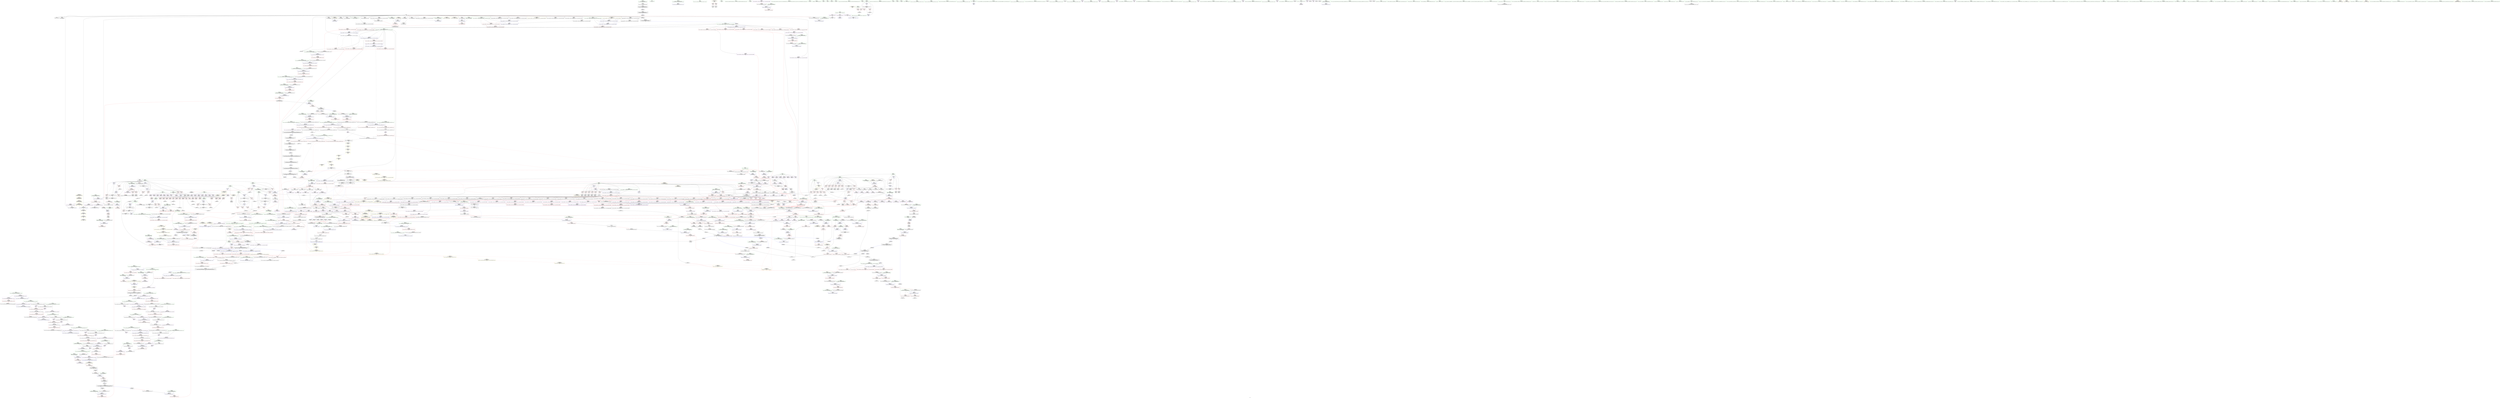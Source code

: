 digraph "SVFG" {
	label="SVFG";

	Node0x55d2ca4c30c0 [shape=record,color=grey,label="{NodeID: 0\nNullPtr|{|<s29>95}}"];
	Node0x55d2ca4c30c0 -> Node0x55d2ca692a80[style=solid];
	Node0x55d2ca4c30c0 -> Node0x55d2ca692b80[style=solid];
	Node0x55d2ca4c30c0 -> Node0x55d2ca692c50[style=solid];
	Node0x55d2ca4c30c0 -> Node0x55d2ca692d20[style=solid];
	Node0x55d2ca4c30c0 -> Node0x55d2ca692df0[style=solid];
	Node0x55d2ca4c30c0 -> Node0x55d2ca692ec0[style=solid];
	Node0x55d2ca4c30c0 -> Node0x55d2ca692f90[style=solid];
	Node0x55d2ca4c30c0 -> Node0x55d2ca693060[style=solid];
	Node0x55d2ca4c30c0 -> Node0x55d2ca693130[style=solid];
	Node0x55d2ca4c30c0 -> Node0x55d2ca693200[style=solid];
	Node0x55d2ca4c30c0 -> Node0x55d2ca6932d0[style=solid];
	Node0x55d2ca4c30c0 -> Node0x55d2ca6933a0[style=solid];
	Node0x55d2ca4c30c0 -> Node0x55d2ca693470[style=solid];
	Node0x55d2ca4c30c0 -> Node0x55d2ca693540[style=solid];
	Node0x55d2ca4c30c0 -> Node0x55d2ca693610[style=solid];
	Node0x55d2ca4c30c0 -> Node0x55d2ca6936e0[style=solid];
	Node0x55d2ca4c30c0 -> Node0x55d2ca6937b0[style=solid];
	Node0x55d2ca4c30c0 -> Node0x55d2ca693880[style=solid];
	Node0x55d2ca4c30c0 -> Node0x55d2ca693950[style=solid];
	Node0x55d2ca4c30c0 -> Node0x55d2ca693a20[style=solid];
	Node0x55d2ca4c30c0 -> Node0x55d2ca693af0[style=solid];
	Node0x55d2ca4c30c0 -> Node0x55d2ca69ddf0[style=solid];
	Node0x55d2ca4c30c0 -> Node0x55d2ca6a02b0[style=solid];
	Node0x55d2ca4c30c0 -> Node0x55d2ca6a0380[style=solid];
	Node0x55d2ca4c30c0 -> Node0x55d2ca6a0450[style=solid];
	Node0x55d2ca4c30c0 -> Node0x55d2ca6c1d90[style=solid];
	Node0x55d2ca4c30c0 -> Node0x55d2ca6defa0[style=solid];
	Node0x55d2ca4c30c0 -> Node0x55d2ca6e3d40[style=solid];
	Node0x55d2ca4c30c0 -> Node0x55d2ca6b11f0[style=solid];
	Node0x55d2ca4c30c0:s29 -> Node0x55d2ca7b77c0[style=solid,color=red];
	Node0x55d2ca6990d0 [shape=record,color=red,label="{NodeID: 775\n1134\<--1133\n\<--call\n_ZN9__gnu_cxx13new_allocatorIiE9constructIiJRKiEEEvPT_DpOT0_\n}"];
	Node0x55d2ca6990d0 -> Node0x55d2ca6c29c0[style=solid];
	Node0x55d2ca68faf0 [shape=record,color=purple,label="{NodeID: 443\n248\<--13\narrayidx33\<--xs\n_Z9can_coveri\n}"];
	Node0x55d2ca68faf0 -> Node0x55d2ca6ab0d0[style=solid];
	Node0x55d2ca683110 [shape=record,color=green,label="{NodeID: 111\n759\<--760\nthis.addr\<--this.addr_field_insensitive\n_ZNSt12_Vector_baseIiSaIiEE13_M_deallocateEPim\n}"];
	Node0x55d2ca683110 -> Node0x55d2ca6adbe0[style=solid];
	Node0x55d2ca683110 -> Node0x55d2ca6c0870[style=solid];
	Node0x55d2ca69ebf0 [shape=record,color=blue,label="{NodeID: 886\n308\<--310\n\<--\n_Z9can_coveri\n}"];
	Node0x55d2ca69ebf0 -> Node0x55d2ca72fdc0[style=dashed];
	Node0x55d2ca73bec0 [shape=record,color=yellow,style=double,label="{NodeID: 1661\n9V_1 = ENCHI(MR_9V_0)\npts\{104 \}\nFun[_ZNSt6vectorIiSaIiEED2Ev]}"];
	Node0x55d2ca73bec0 -> Node0x55d2ca69e090[style=dashed];
	Node0x55d2ca6a55d0 [shape=record,color=purple,label="{NodeID: 554\n1382\<--1381\n_M_impl\<--this1\n_ZNKSt12_Vector_baseIiSaIiEE19_M_get_Tp_allocatorEv\n}"];
	Node0x55d2ca6a55d0 -> Node0x55d2ca68d660[style=solid];
	Node0x55d2ca6880f0 [shape=record,color=green,label="{NodeID: 222\n1520\<--1521\n__result.addr\<--__result.addr_field_insensitive\n_ZSt18uninitialized_copyISt13move_iteratorIPiES1_ET0_T_S4_S3_\n}"];
	Node0x55d2ca6880f0 -> Node0x55d2ca69ba40[style=solid];
	Node0x55d2ca6880f0 -> Node0x55d2ca6c4f20[style=solid];
	Node0x55d2ca75ae90 [shape=record,color=yellow,style=double,label="{NodeID: 2104\n33V_2 = CSCHI(MR_33V_1)\npts\{1449 \}\nCS[]|{<s0>113}}"];
	Node0x55d2ca75ae90:s0 -> Node0x55d2ca75c070[style=dashed,color=blue];
	Node0x55d2ca6c3ee0 [shape=record,color=blue,label="{NodeID: 997\n1367\<--1366\n__a.addr\<--__a\n_ZNSt16allocator_traitsISaIiEE8max_sizeERKS0_\n}"];
	Node0x55d2ca6c3ee0 -> Node0x55d2ca69ad40[style=dashed];
	Node0x55d2ca6ab000 [shape=record,color=red,label="{NodeID: 665\n237\<--236\n\<--arrayidx28\n_Z9can_coveri\n}"];
	Node0x55d2ca6ab000 -> Node0x55d2ca69e570[style=solid];
	Node0x55d2ca6961b0 [shape=record,color=black,label="{NodeID: 333\n483\<--482\n\<--this1\n_ZNSt6vectorIiSaIiEEixEm\n}"];
	Node0x55d2ca6961b0 -> Node0x55d2ca6a2780[style=solid];
	Node0x55d2ca6961b0 -> Node0x55d2ca6a2850[style=solid];
	Node0x55d2ca7b2930 [shape=record,color=black,label="{NodeID: 2215\n1260 = PHI(975, 991, )\n2nd arg _ZSt34__uninitialized_move_if_noexcept_aIPiS0_SaIiEET0_T_S3_S2_RT1_ }"];
	Node0x55d2ca7b2930 -> Node0x55d2ca6c3520[style=solid];
	Node0x55d2ca64b760 [shape=record,color=green,label="{NodeID: 1\n7\<--1\n__dso_handle\<--dummyObj\nGlob }"];
	Node0x55d2ca6991a0 [shape=record,color=red,label="{NodeID: 776\n1142\<--1139\n\<--__t.addr\n_ZSt7forwardIRKiEOT_RNSt16remove_referenceIS2_E4typeE\n}"];
	Node0x55d2ca6991a0 -> Node0x55d2ca6988b0[style=solid];
	Node0x55d2ca68fbc0 [shape=record,color=purple,label="{NodeID: 444\n255\<--13\narrayidx36\<--xs\n_Z9can_coveri\n}"];
	Node0x55d2ca68fbc0 -> Node0x55d2ca6ab1a0[style=solid];
	Node0x55d2ca6831e0 [shape=record,color=green,label="{NodeID: 112\n761\<--762\n__p.addr\<--__p.addr_field_insensitive\n_ZNSt12_Vector_baseIiSaIiEE13_M_deallocateEPim\n}"];
	Node0x55d2ca6831e0 -> Node0x55d2ca6adcb0[style=solid];
	Node0x55d2ca6831e0 -> Node0x55d2ca6add80[style=solid];
	Node0x55d2ca6831e0 -> Node0x55d2ca6c0940[style=solid];
	Node0x55d2ca69ecc0 [shape=record,color=blue,label="{NodeID: 887\n146\<--9\ni\<--\n_Z9can_coveri\n}"];
	Node0x55d2ca69ecc0 -> Node0x55d2ca72eec0[style=dashed];
	Node0x55d2ca73bfa0 [shape=record,color=yellow,style=double,label="{NodeID: 1662\n11V_1 = ENCHI(MR_11V_0)\npts\{106 \}\nFun[_ZNSt6vectorIiSaIiEED2Ev]}"];
	Node0x55d2ca73bfa0 -> Node0x55d2ca69e160[style=dashed];
	Node0x55d2ca6a56a0 [shape=record,color=purple,label="{NodeID: 555\n1403\<--1402\n_M_current\<--this1\n_ZN9__gnu_cxx17__normal_iteratorIPiSt6vectorIiSaIiEEEC2ERKS1_\n}"];
	Node0x55d2ca6a56a0 -> Node0x55d2ca6c42f0[style=solid];
	Node0x55d2ca6881c0 [shape=record,color=green,label="{NodeID: 223\n1522\<--1523\n__assignable\<--__assignable_field_insensitive\n_ZSt18uninitialized_copyISt13move_iteratorIPiES1_ET0_T_S4_S3_\n}"];
	Node0x55d2ca6881c0 -> Node0x55d2ca6c4ff0[style=solid];
	Node0x55d2ca75aff0 [shape=record,color=yellow,style=double,label="{NodeID: 2105\n33V_2 = CSCHI(MR_33V_1)\npts\{1449 \}\nCS[]|{<s0>117}}"];
	Node0x55d2ca75aff0:s0 -> Node0x55d2ca75ae90[style=dashed,color=blue];
	Node0x55d2ca6c3fb0 [shape=record,color=blue,label="{NodeID: 998\n1378\<--1377\nthis.addr\<--this\n_ZNKSt12_Vector_baseIiSaIiEE19_M_get_Tp_allocatorEv\n}"];
	Node0x55d2ca6c3fb0 -> Node0x55d2ca69ae10[style=dashed];
	Node0x55d2ca6ab0d0 [shape=record,color=red,label="{NodeID: 666\n249\<--248\n\<--arrayidx33\n_Z9can_coveri\n}"];
	Node0x55d2ca6ab0d0 -> Node0x55d2ca6b14f0[style=solid];
	Node0x55d2ca696280 [shape=record,color=black,label="{NodeID: 334\n473\<--488\n_ZNSt6vectorIiSaIiEEixEm_ret\<--add.ptr\n_ZNSt6vectorIiSaIiEEixEm\n|{<s0>16}}"];
	Node0x55d2ca696280:s0 -> Node0x55d2ca7ab1a0[style=solid,color=blue];
	Node0x55d2ca7b2a80 [shape=record,color=black,label="{NodeID: 2216\n1261 = PHI(977, 993, )\n3rd arg _ZSt34__uninitialized_move_if_noexcept_aIPiS0_SaIiEET0_T_S3_S2_RT1_ }"];
	Node0x55d2ca7b2a80 -> Node0x55d2ca6c35f0[style=solid];
	Node0x55d2ca64da50 [shape=record,color=green,label="{NodeID: 2\n9\<--1\n\<--dummyObj\nCan only get source location for instruction, argument, global var or function.}"];
	Node0x55d2ca699270 [shape=record,color=red,label="{NodeID: 777\n1161\<--1148\nthis1\<--this.addr\n_ZNKSt6vectorIiSaIiEE12_M_check_lenEmPKc\n|{<s0>75|<s1>76|<s2>78|<s3>79|<s4>81|<s5>82|<s6>83}}"];
	Node0x55d2ca699270:s0 -> Node0x55d2ca7b8340[style=solid,color=red];
	Node0x55d2ca699270:s1 -> Node0x55d2ca7b3bf0[style=solid,color=red];
	Node0x55d2ca699270:s2 -> Node0x55d2ca7b3bf0[style=solid,color=red];
	Node0x55d2ca699270:s3 -> Node0x55d2ca7b3bf0[style=solid,color=red];
	Node0x55d2ca699270:s4 -> Node0x55d2ca7b3bf0[style=solid,color=red];
	Node0x55d2ca699270:s5 -> Node0x55d2ca7b8340[style=solid,color=red];
	Node0x55d2ca699270:s6 -> Node0x55d2ca7b8340[style=solid,color=red];
	Node0x55d2ca68fc90 [shape=record,color=purple,label="{NodeID: 445\n543\<--13\narrayidx\<--xs\nmain\n}"];
	Node0x55d2ca6832b0 [shape=record,color=green,label="{NodeID: 113\n763\<--764\n__n.addr\<--__n.addr_field_insensitive\n_ZNSt12_Vector_baseIiSaIiEE13_M_deallocateEPim\n}"];
	Node0x55d2ca6832b0 -> Node0x55d2ca6ade50[style=solid];
	Node0x55d2ca6832b0 -> Node0x55d2ca6c0a10[style=solid];
	Node0x55d2ca69ed90 [shape=record,color=blue,label="{NodeID: 888\n148\<--9\nj\<--\n_Z9can_coveri\n}"];
	Node0x55d2ca69ed90 -> Node0x55d2ca6a9870[style=dashed];
	Node0x55d2ca69ed90 -> Node0x55d2ca6a9940[style=dashed];
	Node0x55d2ca69ed90 -> Node0x55d2ca6a9a10[style=dashed];
	Node0x55d2ca69ed90 -> Node0x55d2ca6a9ae0[style=dashed];
	Node0x55d2ca69ed90 -> Node0x55d2ca69f0d0[style=dashed];
	Node0x55d2ca69ed90 -> Node0x55d2ca72f3c0[style=dashed];
	Node0x55d2ca73c080 [shape=record,color=yellow,style=double,label="{NodeID: 1663\n75V_1 = ENCHI(MR_75V_0)\npts\{230000 230001 \}\nFun[_ZNSt6vectorIiSaIiEE3endEv]|{<s0>73}}"];
	Node0x55d2ca73c080:s0 -> Node0x55d2ca73fa20[style=dashed,color=red];
	Node0x55d2ca6a5770 [shape=record,color=purple,label="{NodeID: 556\n1474\<--1462\ncoerce.dive\<--__first\n_ZSt22__uninitialized_copy_aISt13move_iteratorIPiES1_iET0_T_S4_S3_RSaIT1_E\n}"];
	Node0x55d2ca6a5770 -> Node0x55d2ca6c47d0[style=solid];
	Node0x55d2ca688290 [shape=record,color=green,label="{NodeID: 224\n1524\<--1525\nagg.tmp\<--agg.tmp_field_insensitive\n_ZSt18uninitialized_copyISt13move_iteratorIPiES1_ET0_T_S4_S3_\n}"];
	Node0x55d2ca688290 -> Node0x55d2ca68e290[style=solid];
	Node0x55d2ca688290 -> Node0x55d2ca6a6060[style=solid];
	Node0x55d2ca75b150 [shape=record,color=yellow,style=double,label="{NodeID: 2106\n33V_2 = CSCHI(MR_33V_1)\npts\{1449 \}\nCS[]|{<s0>58}}"];
	Node0x55d2ca75b150:s0 -> Node0x55d2ca73cd30[style=dashed,color=red];
	Node0x55d2ca6c4080 [shape=record,color=blue,label="{NodeID: 999\n1387\<--1386\nthis.addr\<--this\n_ZNK9__gnu_cxx13new_allocatorIiE8max_sizeEv\n}"];
	Node0x55d2ca6c4080 -> Node0x55d2ca69aee0[style=dashed];
	Node0x55d2ca6ab1a0 [shape=record,color=red,label="{NodeID: 667\n256\<--255\n\<--arrayidx36\n_Z9can_coveri\n}"];
	Node0x55d2ca6ab1a0 -> Node0x55d2ca6b0ef0[style=solid];
	Node0x55d2ca696350 [shape=record,color=black,label="{NodeID: 335\n511\<--508\ncall\<--\nmain\n}"];
	Node0x55d2ca7b2bd0 [shape=record,color=black,label="{NodeID: 2217\n599 = PHI(87, )\n0th arg _ZNSt12_Vector_baseIiSaIiEEC2Ev }"];
	Node0x55d2ca7b2bd0 -> Node0x55d2ca6a0110[style=solid];
	Node0x55d2ca67f710 [shape=record,color=green,label="{NodeID: 3\n24\<--1\n.str\<--dummyObj\nGlob }"];
	Node0x55d2ca699340 [shape=record,color=red,label="{NodeID: 778\n1167\<--1150\n\<--__n.addr\n_ZNKSt6vectorIiSaIiEE12_M_check_lenEmPKc\n}"];
	Node0x55d2ca699340 -> Node0x55d2ca6e38c0[style=solid];
	Node0x55d2ca68fd60 [shape=record,color=purple,label="{NodeID: 446\n208\<--15\narrayidx14\<--ys\n_Z9can_coveri\n}"];
	Node0x55d2ca68fd60 -> Node0x55d2ca6aabf0[style=solid];
	Node0x55d2ca688760 [shape=record,color=green,label="{NodeID: 114\n777\<--778\n_ZNSt16allocator_traitsISaIiEE10deallocateERS0_Pim\<--_ZNSt16allocator_traitsISaIiEE10deallocateERS0_Pim_field_insensitive\n}"];
	Node0x55d2ca69ee60 [shape=record,color=blue,label="{NodeID: 889\n150\<--9\nh\<--\n_Z9can_coveri\n}"];
	Node0x55d2ca69ee60 -> Node0x55d2ca6aa160[style=dashed];
	Node0x55d2ca69ee60 -> Node0x55d2ca6aa230[style=dashed];
	Node0x55d2ca69ee60 -> Node0x55d2ca6aa300[style=dashed];
	Node0x55d2ca69ee60 -> Node0x55d2ca69f000[style=dashed];
	Node0x55d2ca69ee60 -> Node0x55d2ca72dfc0[style=dashed];
	Node0x55d2ca73c190 [shape=record,color=yellow,style=double,label="{NodeID: 1664\n234V_1 = ENCHI(MR_234V_0)\npts\{11010000 \}\nFun[_ZNSt6vectorIiSaIiEE3endEv]|{<s0>73}}"];
	Node0x55d2ca73c190:s0 -> Node0x55d2ca6c42f0[style=dashed,color=red];
	Node0x55d2ca6a5840 [shape=record,color=purple,label="{NodeID: 557\n1476\<--1464\ncoerce.dive1\<--__last\n_ZSt22__uninitialized_copy_aISt13move_iteratorIPiES1_iET0_T_S4_S3_RSaIT1_E\n}"];
	Node0x55d2ca6a5840 -> Node0x55d2ca6c48a0[style=solid];
	Node0x55d2ca688360 [shape=record,color=green,label="{NodeID: 225\n1526\<--1527\nagg.tmp2\<--agg.tmp2_field_insensitive\n_ZSt18uninitialized_copyISt13move_iteratorIPiES1_ET0_T_S4_S3_\n}"];
	Node0x55d2ca688360 -> Node0x55d2ca68e360[style=solid];
	Node0x55d2ca688360 -> Node0x55d2ca6a6130[style=solid];
	Node0x55d2ca75b2b0 [shape=record,color=yellow,style=double,label="{NodeID: 2107\n33V_2 = CSCHI(MR_33V_1)\npts\{1449 \}\nCS[]|{<s0>18|<s1>55}}"];
	Node0x55d2ca75b2b0:s0 -> Node0x55d2ca7334c0[style=dashed,color=blue];
	Node0x55d2ca75b2b0:s1 -> Node0x55d2ca75b150[style=dashed,color=blue];
	Node0x55d2ca6c4150 [shape=record,color=blue,label="{NodeID: 1000\n1396\<--1394\nthis.addr\<--this\n_ZN9__gnu_cxx17__normal_iteratorIPiSt6vectorIiSaIiEEEC2ERKS1_\n}"];
	Node0x55d2ca6c4150 -> Node0x55d2ca69afb0[style=dashed];
	Node0x55d2ca6ab270 [shape=record,color=red,label="{NodeID: 668\n265\<--264\n\<--arrayidx41\n_Z9can_coveri\n}"];
	Node0x55d2ca6ab270 -> Node0x55d2ca6b0d70[style=solid];
	Node0x55d2ca696420 [shape=record,color=black,label="{NodeID: 336\n517\<--514\ncall1\<--\nmain\n}"];
	Node0x55d2ca7b2ce0 [shape=record,color=black,label="{NodeID: 2218\n1377 = PHI(1330, )\n0th arg _ZNKSt12_Vector_baseIiSaIiEE19_M_get_Tp_allocatorEv }"];
	Node0x55d2ca7b2ce0 -> Node0x55d2ca6c3fb0[style=solid];
	Node0x55d2ca67fa50 [shape=record,color=green,label="{NodeID: 4\n26\<--1\n.str.2\<--dummyObj\nGlob }"];
	Node0x55d2ca699410 [shape=record,color=red,label="{NodeID: 779\n1170\<--1152\n\<--__s.addr\n_ZNKSt6vectorIiSaIiEE12_M_check_lenEmPKc\n}"];
	Node0x55d2ca68fe30 [shape=record,color=purple,label="{NodeID: 447\n212\<--15\narrayidx16\<--ys\n_Z9can_coveri\n}"];
	Node0x55d2ca68fe30 -> Node0x55d2ca6aacc0[style=solid];
	Node0x55d2ca6887f0 [shape=record,color=green,label="{NodeID: 115\n783\<--784\nthis.addr\<--this.addr_field_insensitive\n_ZNSt12_Vector_baseIiSaIiEE12_Vector_implD2Ev\n}"];
	Node0x55d2ca6887f0 -> Node0x55d2ca6adf20[style=solid];
	Node0x55d2ca6887f0 -> Node0x55d2ca6c0ae0[style=solid];
	Node0x55d2ca69ef30 [shape=record,color=blue,label="{NodeID: 890\n353\<--310\narrayidx79\<--\n_Z9can_coveri\n}"];
	Node0x55d2ca69ef30 -> Node0x55d2ca69ef30[style=dashed];
	Node0x55d2ca69ef30 -> Node0x55d2ca72e4c0[style=dashed];
	Node0x55d2ca6a5910 [shape=record,color=purple,label="{NodeID: 558\n1490\<--1470\ncoerce.dive3\<--agg.tmp\n_ZSt22__uninitialized_copy_aISt13move_iteratorIPiES1_iET0_T_S4_S3_RSaIT1_E\n}"];
	Node0x55d2ca6a5910 -> Node0x55d2ca69b700[style=solid];
	Node0x55d2ca688430 [shape=record,color=green,label="{NodeID: 226\n1546\<--1547\n_ZNSt20__uninitialized_copyILb1EE13__uninit_copyISt13move_iteratorIPiES3_EET0_T_S6_S5_\<--_ZNSt20__uninitialized_copyILb1EE13__uninit_copyISt13move_iteratorIPiES3_EET0_T_S6_S5__field_insensitive\n}"];
	Node0x55d2ca75b410 [shape=record,color=yellow,style=double,label="{NodeID: 2108\n33V_3 = CSCHI(MR_33V_2)\npts\{1449 \}\nCS[]|{<s0>61}}"];
	Node0x55d2ca75b410:s0 -> Node0x55d2ca73cd30[style=dashed,color=red];
	Node0x55d2ca6c4220 [shape=record,color=blue,label="{NodeID: 1001\n1398\<--1395\n__i.addr\<--__i\n_ZN9__gnu_cxx17__normal_iteratorIPiSt6vectorIiSaIiEEEC2ERKS1_\n}"];
	Node0x55d2ca6c4220 -> Node0x55d2ca69b080[style=dashed];
	Node0x55d2ca6ab340 [shape=record,color=red,label="{NodeID: 669\n272\<--271\n\<--arrayidx45\n_Z9can_coveri\n}"];
	Node0x55d2ca6ab340 -> Node0x55d2ca6e3ec0[style=solid];
	Node0x55d2ca6964f0 [shape=record,color=black,label="{NodeID: 337\n542\<--541\nidxprom\<--\nmain\n}"];
	Node0x55d2ca7b2df0 [shape=record,color=black,label="{NodeID: 2219\n1366 = PHI(1331, )\n0th arg _ZNSt16allocator_traitsISaIiEE8max_sizeERKS0_ }"];
	Node0x55d2ca7b2df0 -> Node0x55d2ca6c3ee0[style=solid];
	Node0x55d2ca67fb10 [shape=record,color=green,label="{NodeID: 5\n28\<--1\nstdin\<--dummyObj\nGlob }"];
	Node0x55d2ca6994e0 [shape=record,color=red,label="{NodeID: 780\n1184\<--1154\n\<--__len\n_ZNKSt6vectorIiSaIiEE12_M_check_lenEmPKc\n}"];
	Node0x55d2ca6994e0 -> Node0x55d2ca6e2fc0[style=solid];
	Node0x55d2ca68ff00 [shape=record,color=purple,label="{NodeID: 448\n218\<--15\narrayidx20\<--ys\n_Z9can_coveri\n}"];
	Node0x55d2ca68ff00 -> Node0x55d2ca6aad90[style=solid];
	Node0x55d2ca6888c0 [shape=record,color=green,label="{NodeID: 116\n789\<--790\n_ZNSaIiED2Ev\<--_ZNSaIiED2Ev_field_insensitive\n}"];
	Node0x55d2ca69f000 [shape=record,color=blue,label="{NodeID: 891\n150\<--357\nh\<--inc81\n_Z9can_coveri\n}"];
	Node0x55d2ca69f000 -> Node0x55d2ca6aa160[style=dashed];
	Node0x55d2ca69f000 -> Node0x55d2ca6aa230[style=dashed];
	Node0x55d2ca69f000 -> Node0x55d2ca6aa300[style=dashed];
	Node0x55d2ca69f000 -> Node0x55d2ca69f000[style=dashed];
	Node0x55d2ca69f000 -> Node0x55d2ca72dfc0[style=dashed];
	Node0x55d2ca6a59e0 [shape=record,color=purple,label="{NodeID: 559\n1492\<--1472\ncoerce.dive4\<--agg.tmp2\n_ZSt22__uninitialized_copy_aISt13move_iteratorIPiES1_iET0_T_S4_S3_RSaIT1_E\n}"];
	Node0x55d2ca6a59e0 -> Node0x55d2ca69b7d0[style=solid];
	Node0x55d2ca688530 [shape=record,color=green,label="{NodeID: 227\n1558\<--1559\n__first\<--__first_field_insensitive\n_ZNSt20__uninitialized_copyILb1EE13__uninit_copyISt13move_iteratorIPiES3_EET0_T_S6_S5_\n}"];
	Node0x55d2ca688530 -> Node0x55d2ca68e500[style=solid];
	Node0x55d2ca688530 -> Node0x55d2ca6a6540[style=solid];
	Node0x55d2ca75b570 [shape=record,color=yellow,style=double,label="{NodeID: 2109\n33V_4 = CSCHI(MR_33V_3)\npts\{1449 \}\nCS[]|{<s0>20}}"];
	Node0x55d2ca75b570:s0 -> Node0x55d2ca7334c0[style=dashed,color=blue];
	Node0x55d2ca6c42f0 [shape=record,color=blue,label="{NodeID: 1002\n1403\<--1405\n_M_current\<--\n_ZN9__gnu_cxx17__normal_iteratorIPiSt6vectorIiSaIiEEEC2ERKS1_\n|{<s0>73|<s1>86}}"];
	Node0x55d2ca6c42f0:s0 -> Node0x55d2ca75b6d0[style=dashed,color=blue];
	Node0x55d2ca6c42f0:s1 -> Node0x55d2ca75b830[style=dashed,color=blue];
	Node0x55d2ca6ab410 [shape=record,color=red,label="{NodeID: 670\n330\<--329\n\<--arrayidx66\n_Z9can_coveri\n}"];
	Node0x55d2ca6ab410 -> Node0x55d2ca6e3140[style=solid];
	Node0x55d2ca6965c0 [shape=record,color=black,label="{NodeID: 338\n545\<--544\nidxprom8\<--\nmain\n}"];
	Node0x55d2ca7b2f00 [shape=record,color=black,label="{NodeID: 2220\n1458 = PHI(1291, )\n0th arg _ZSt22__uninitialized_copy_aISt13move_iteratorIPiES1_iET0_T_S4_S3_RSaIT1_E }"];
	Node0x55d2ca7b2f00 -> Node0x55d2ca6c47d0[style=solid];
	Node0x55d2ca67fbd0 [shape=record,color=green,label="{NodeID: 6\n29\<--1\n.str.3\<--dummyObj\nGlob }"];
	Node0x55d2ca6995b0 [shape=record,color=red,label="{NodeID: 781\n1188\<--1154\n\<--__len\n_ZNKSt6vectorIiSaIiEE12_M_check_lenEmPKc\n}"];
	Node0x55d2ca6995b0 -> Node0x55d2ca6e2cc0[style=solid];
	Node0x55d2ca68ffd0 [shape=record,color=purple,label="{NodeID: 449\n222\<--15\narrayidx22\<--ys\n_Z9can_coveri\n}"];
	Node0x55d2ca68ffd0 -> Node0x55d2ca6aae60[style=solid];
	Node0x55d2ca688990 [shape=record,color=green,label="{NodeID: 117\n796\<--797\n__a.addr\<--__a.addr_field_insensitive\n_ZNSt16allocator_traitsISaIiEE10deallocateERS0_Pim\n}"];
	Node0x55d2ca688990 -> Node0x55d2ca6adff0[style=solid];
	Node0x55d2ca688990 -> Node0x55d2ca6c0bb0[style=solid];
	Node0x55d2ca69f0d0 [shape=record,color=blue,label="{NodeID: 892\n148\<--362\nj\<--inc84\n_Z9can_coveri\n}"];
	Node0x55d2ca69f0d0 -> Node0x55d2ca6a9870[style=dashed];
	Node0x55d2ca69f0d0 -> Node0x55d2ca6a9940[style=dashed];
	Node0x55d2ca69f0d0 -> Node0x55d2ca6a9a10[style=dashed];
	Node0x55d2ca69f0d0 -> Node0x55d2ca6a9ae0[style=dashed];
	Node0x55d2ca69f0d0 -> Node0x55d2ca69f0d0[style=dashed];
	Node0x55d2ca69f0d0 -> Node0x55d2ca72f3c0[style=dashed];
	Node0x55d2ca73c490 [shape=record,color=yellow,style=double,label="{NodeID: 1667\n159V_1 = ENCHI(MR_159V_0)\npts\{15010000 \}\nFun[_ZSt32__make_move_if_noexcept_iteratorIiSt13move_iteratorIPiEET0_PT_]|{<s0>102}}"];
	Node0x55d2ca73c490:s0 -> Node0x55d2ca6c6920[style=dashed,color=red];
	Node0x55d2ca6a5ab0 [shape=record,color=purple,label="{NodeID: 560\n1787\<--1480\noffset_0\<--\n}"];
	Node0x55d2ca6a5ab0 -> Node0x55d2ca6c4b10[style=solid];
	Node0x55d2ca688600 [shape=record,color=green,label="{NodeID: 228\n1560\<--1561\n__last\<--__last_field_insensitive\n_ZNSt20__uninitialized_copyILb1EE13__uninit_copyISt13move_iteratorIPiES3_EET0_T_S6_S5_\n}"];
	Node0x55d2ca688600 -> Node0x55d2ca68e5d0[style=solid];
	Node0x55d2ca688600 -> Node0x55d2ca6a6610[style=solid];
	Node0x55d2ca75b6d0 [shape=record,color=yellow,style=double,label="{NodeID: 2110\n234V_2 = CSCHI(MR_234V_1)\npts\{11010000 \}\nCS[]}"];
	Node0x55d2ca75b6d0 -> Node0x55d2ca698d90[style=dashed];
	Node0x55d2ca6c43c0 [shape=record,color=blue,label="{NodeID: 1003\n1411\<--1409\n__a.addr\<--__a\n_ZNSt16allocator_traitsISaIiEE8allocateERS0_m\n}"];
	Node0x55d2ca6c43c0 -> Node0x55d2ca69b220[style=dashed];
	Node0x55d2ca6ab4e0 [shape=record,color=red,label="{NodeID: 671\n350\<--347\n\<--call76\n_Z9can_coveri\n}"];
	Node0x55d2ca6ab4e0 -> Node0x55d2ca6dfb40[style=solid];
	Node0x55d2ca696690 [shape=record,color=black,label="{NodeID: 339\n631\<--630\n\<--this1\n_ZNSt12_Vector_baseIiSaIiEE12_Vector_implC2Ev\n|{<s0>32}}"];
	Node0x55d2ca696690:s0 -> Node0x55d2ca7b56b0[style=solid,color=red];
	Node0x55d2ca7b3010 [shape=record,color=black,label="{NodeID: 2221\n1459 = PHI(1293, )\n1st arg _ZSt22__uninitialized_copy_aISt13move_iteratorIPiES1_iET0_T_S4_S3_RSaIT1_E }"];
	Node0x55d2ca7b3010 -> Node0x55d2ca6c48a0[style=solid];
	Node0x55d2ca680030 [shape=record,color=green,label="{NodeID: 7\n31\<--1\n.str.4\<--dummyObj\nGlob }"];
	Node0x55d2ca699680 [shape=record,color=red,label="{NodeID: 782\n1194\<--1154\n\<--__len\n_ZNKSt6vectorIiSaIiEE12_M_check_lenEmPKc\n}"];
	Node0x55d2ca699680 -> Node0x55d2ca6dee10[style=solid];
	Node0x55d2ca6900a0 [shape=record,color=purple,label="{NodeID: 450\n236\<--15\narrayidx28\<--ys\n_Z9can_coveri\n}"];
	Node0x55d2ca6900a0 -> Node0x55d2ca6ab000[style=solid];
	Node0x55d2ca688a60 [shape=record,color=green,label="{NodeID: 118\n798\<--799\n__p.addr\<--__p.addr_field_insensitive\n_ZNSt16allocator_traitsISaIiEE10deallocateERS0_Pim\n}"];
	Node0x55d2ca688a60 -> Node0x55d2ca6ae0c0[style=solid];
	Node0x55d2ca688a60 -> Node0x55d2ca6c0c80[style=solid];
	Node0x55d2ca69f1a0 [shape=record,color=blue,label="{NodeID: 893\n146\<--367\ni\<--inc87\n_Z9can_coveri\n}"];
	Node0x55d2ca69f1a0 -> Node0x55d2ca72eec0[style=dashed];
	Node0x55d2ca6a5b80 [shape=record,color=purple,label="{NodeID: 561\n1788\<--1481\noffset_0\<--\n}"];
	Node0x55d2ca6a5b80 -> Node0x55d2ca69d2a0[style=solid];
	Node0x55d2ca6886d0 [shape=record,color=green,label="{NodeID: 229\n1562\<--1563\n__result.addr\<--__result.addr_field_insensitive\n_ZNSt20__uninitialized_copyILb1EE13__uninit_copyISt13move_iteratorIPiES3_EET0_T_S6_S5_\n}"];
	Node0x55d2ca6886d0 -> Node0x55d2ca69bcb0[style=solid];
	Node0x55d2ca6886d0 -> Node0x55d2ca6c5400[style=solid];
	Node0x55d2ca75b830 [shape=record,color=yellow,style=double,label="{NodeID: 2111\n73V_2 = CSCHI(MR_73V_1)\npts\{12210000 \}\nCS[]}"];
	Node0x55d2ca75b830 -> Node0x55d2ca699c30[style=dashed];
	Node0x55d2ca6c4490 [shape=record,color=blue,label="{NodeID: 1004\n1413\<--1410\n__n.addr\<--__n\n_ZNSt16allocator_traitsISaIiEE8allocateERS0_m\n}"];
	Node0x55d2ca6c4490 -> Node0x55d2ca69b2f0[style=dashed];
	Node0x55d2ca6ab5b0 [shape=record,color=red,label="{NodeID: 672\n378\<--377\n\<--arrayidx94\n_Z9can_coveri\n}"];
	Node0x55d2ca6ab5b0 -> Node0x55d2ca695650[style=solid];
	Node0x55d2ca696760 [shape=record,color=black,label="{NodeID: 340\n648\<--647\n\<--this1\n_ZNSaIiEC2Ev\n|{<s0>33}}"];
	Node0x55d2ca696760:s0 -> Node0x55d2ca7b57c0[style=solid,color=red];
	Node0x55d2ca7b3120 [shape=record,color=black,label="{NodeID: 2222\n1460 = PHI(1288, )\n2nd arg _ZSt22__uninitialized_copy_aISt13move_iteratorIPiES1_iET0_T_S4_S3_RSaIT1_E }"];
	Node0x55d2ca7b3120 -> Node0x55d2ca6c4970[style=solid];
	Node0x55d2ca6800f0 [shape=record,color=green,label="{NodeID: 8\n33\<--1\nstdout\<--dummyObj\nGlob }"];
	Node0x55d2ca699750 [shape=record,color=red,label="{NodeID: 783\n1181\<--1178\n\<--call5\n_ZNKSt6vectorIiSaIiEE12_M_check_lenEmPKc\n}"];
	Node0x55d2ca699750 -> Node0x55d2ca6df6c0[style=solid];
	Node0x55d2ca690170 [shape=record,color=purple,label="{NodeID: 451\n264\<--15\narrayidx41\<--ys\n_Z9can_coveri\n}"];
	Node0x55d2ca690170 -> Node0x55d2ca6ab270[style=solid];
	Node0x55d2ca688b30 [shape=record,color=green,label="{NodeID: 119\n800\<--801\n__n.addr\<--__n.addr_field_insensitive\n_ZNSt16allocator_traitsISaIiEE10deallocateERS0_Pim\n}"];
	Node0x55d2ca688b30 -> Node0x55d2ca6ae190[style=solid];
	Node0x55d2ca688b30 -> Node0x55d2ca6c0d50[style=solid];
	Node0x55d2ca69f270 [shape=record,color=blue,label="{NodeID: 894\n388\<--387\nthis.addr\<--this\n_ZNSt6vectorIiSaIiEE5clearEv\n}"];
	Node0x55d2ca69f270 -> Node0x55d2ca6ab680[style=dashed];
	Node0x55d2ca73c680 [shape=record,color=yellow,style=double,label="{NodeID: 1669\n2V_1 = ENCHI(MR_2V_0)\npts\{230000 230001 230002 \}\nFun[_GLOBAL__sub_I_Alexus_1_0.cpp]|{<s0>123}}"];
	Node0x55d2ca73c680:s0 -> Node0x55d2ca73a5a0[style=dashed,color=red];
	Node0x55d2ca6a5c50 [shape=record,color=purple,label="{NodeID: 562\n1790\<--1486\noffset_0\<--\n}"];
	Node0x55d2ca6a5c50 -> Node0x55d2ca6c4be0[style=solid];
	Node0x55d2ca690b60 [shape=record,color=green,label="{NodeID: 230\n1564\<--1565\nagg.tmp\<--agg.tmp_field_insensitive\n_ZNSt20__uninitialized_copyILb1EE13__uninit_copyISt13move_iteratorIPiES3_EET0_T_S6_S5_\n}"];
	Node0x55d2ca690b60 -> Node0x55d2ca68e6a0[style=solid];
	Node0x55d2ca690b60 -> Node0x55d2ca6a66e0[style=solid];
	Node0x55d2ca75b990 [shape=record,color=yellow,style=double,label="{NodeID: 2112\n33V_2 = CSCHI(MR_33V_1)\npts\{1449 \}\nCS[]|{<s0>58|<s1>61}}"];
	Node0x55d2ca75b990:s0 -> Node0x55d2ca75b410[style=dashed,color=blue];
	Node0x55d2ca75b990:s1 -> Node0x55d2ca75b570[style=dashed,color=blue];
	Node0x55d2ca6c4560 [shape=record,color=blue,label="{NodeID: 1005\n1428\<--1425\nthis.addr\<--this\n_ZN9__gnu_cxx13new_allocatorIiE8allocateEmPKv\n}"];
	Node0x55d2ca6c4560 -> Node0x55d2ca69b3c0[style=dashed];
	Node0x55d2ca728230 [shape=record,color=yellow,style=double,label="{NodeID: 1780\n29V_1 = ENCHI(MR_29V_0)\npts\{157 \}\nFun[_ZNSt6vectorIiSaIiEE9push_backERKi]|{<s0>18|<s1>20}}"];
	Node0x55d2ca728230:s0 -> Node0x55d2ca747630[style=dashed,color=red];
	Node0x55d2ca728230:s1 -> Node0x55d2ca73af50[style=dashed,color=red];
	Node0x55d2ca6ab680 [shape=record,color=red,label="{NodeID: 673\n391\<--388\nthis1\<--this.addr\n_ZNSt6vectorIiSaIiEE5clearEv\n|{|<s1>17}}"];
	Node0x55d2ca6ab680 -> Node0x55d2ca6957f0[style=solid];
	Node0x55d2ca6ab680:s1 -> Node0x55d2ca7b7900[style=solid,color=red];
	Node0x55d2ca696830 [shape=record,color=black,label="{NodeID: 341\n686\<--685\n\<--_M_impl\n_ZNSt12_Vector_baseIiSaIiEE19_M_get_Tp_allocatorEv\n}"];
	Node0x55d2ca696830 -> Node0x55d2ca696900[style=solid];
	Node0x55d2ca7b3230 [shape=record,color=black,label="{NodeID: 2223\n1461 = PHI(1289, )\n3rd arg _ZSt22__uninitialized_copy_aISt13move_iteratorIPiES1_iET0_T_S4_S3_RSaIT1_E }"];
	Node0x55d2ca7b3230 -> Node0x55d2ca6c4a40[style=solid];
	Node0x55d2ca6801f0 [shape=record,color=green,label="{NodeID: 9\n34\<--1\n.str.5\<--dummyObj\nGlob }"];
	Node0x55d2ca699820 [shape=record,color=red,label="{NodeID: 784\n1207\<--1201\n\<--__lhs.addr\n_ZN9__gnu_cxxmiIPiSt6vectorIiSaIiEEEENS_17__normal_iteratorIT_T0_E15difference_typeERKS8_SB_\n|{<s0>84}}"];
	Node0x55d2ca699820:s0 -> Node0x55d2ca7b1880[style=solid,color=red];
	Node0x55d2ca690240 [shape=record,color=purple,label="{NodeID: 452\n271\<--15\narrayidx45\<--ys\n_Z9can_coveri\n}"];
	Node0x55d2ca690240 -> Node0x55d2ca6ab340[style=solid];
	Node0x55d2ca688c00 [shape=record,color=green,label="{NodeID: 120\n810\<--811\n_ZN9__gnu_cxx13new_allocatorIiE10deallocateEPim\<--_ZN9__gnu_cxx13new_allocatorIiE10deallocateEPim_field_insensitive\n}"];
	Node0x55d2ca69f340 [shape=record,color=blue,label="{NodeID: 895\n403\<--401\nthis.addr\<--this\n_ZNSt6vectorIiSaIiEE9push_backERKi\n}"];
	Node0x55d2ca69f340 -> Node0x55d2ca6ab820[style=dashed];
	Node0x55d2ca73c790 [shape=record,color=yellow,style=double,label="{NodeID: 1670\n33V_1 = ENCHI(MR_33V_0)\npts\{1449 \}\nFun[_ZSt14__copy_move_a2ILb1EPiS0_ET1_T0_S2_S1_]|{<s0>117}}"];
	Node0x55d2ca73c790:s0 -> Node0x55d2ca7394c0[style=dashed,color=red];
	Node0x55d2ca6a5d20 [shape=record,color=purple,label="{NodeID: 563\n1791\<--1487\noffset_0\<--\n}"];
	Node0x55d2ca6a5d20 -> Node0x55d2ca69d370[style=solid];
	Node0x55d2ca690c30 [shape=record,color=green,label="{NodeID: 231\n1566\<--1567\nagg.tmp2\<--agg.tmp2_field_insensitive\n_ZNSt20__uninitialized_copyILb1EE13__uninit_copyISt13move_iteratorIPiES3_EET0_T_S6_S5_\n}"];
	Node0x55d2ca690c30 -> Node0x55d2ca68e770[style=solid];
	Node0x55d2ca690c30 -> Node0x55d2ca6a67b0[style=solid];
	Node0x55d2ca75baf0 [shape=record,color=yellow,style=double,label="{NodeID: 2113\n33V_2 = CSCHI(MR_33V_1)\npts\{1449 \}\nCS[]|{<s0>90}}"];
	Node0x55d2ca75baf0:s0 -> Node0x55d2ca75b990[style=dashed,color=blue];
	Node0x55d2ca6c4630 [shape=record,color=blue,label="{NodeID: 1006\n1430\<--1426\n__n.addr\<--__n\n_ZN9__gnu_cxx13new_allocatorIiE8allocateEmPKv\n}"];
	Node0x55d2ca6c4630 -> Node0x55d2ca69b490[style=dashed];
	Node0x55d2ca6c4630 -> Node0x55d2ca69b560[style=dashed];
	Node0x55d2ca6ab750 [shape=record,color=red,label="{NodeID: 674\n395\<--394\n\<--_M_start\n_ZNSt6vectorIiSaIiEE5clearEv\n|{<s0>17}}"];
	Node0x55d2ca6ab750:s0 -> Node0x55d2ca7b7a40[style=solid,color=red];
	Node0x55d2ca696900 [shape=record,color=black,label="{NodeID: 342\n679\<--686\n_ZNSt12_Vector_baseIiSaIiEE19_M_get_Tp_allocatorEv_ret\<--\n_ZNSt12_Vector_baseIiSaIiEE19_M_get_Tp_allocatorEv\n|{<s0>7|<s1>45|<s2>57|<s3>60|<s4>65|<s5>69}}"];
	Node0x55d2ca696900:s0 -> Node0x55d2ca79dc30[style=solid,color=blue];
	Node0x55d2ca696900:s1 -> Node0x55d2ca7ac980[style=solid,color=blue];
	Node0x55d2ca696900:s2 -> Node0x55d2ca7ad380[style=solid,color=blue];
	Node0x55d2ca696900:s3 -> Node0x55d2ca7ad740[style=solid,color=blue];
	Node0x55d2ca696900:s4 -> Node0x55d2ca7ada90[style=solid,color=blue];
	Node0x55d2ca696900:s5 -> Node0x55d2ca7adc00[style=solid,color=blue];
	Node0x55d2ca7b3340 [shape=record,color=black,label="{NodeID: 2224\n143 = PHI(567, )\n0th arg _Z9can_coveri }"];
	Node0x55d2ca7b3340 -> Node0x55d2ca69e230[style=solid];
	Node0x55d2ca6802f0 [shape=record,color=green,label="{NodeID: 10\n36\<--1\n.str.6\<--dummyObj\nGlob }"];
	Node0x55d2ca6998f0 [shape=record,color=red,label="{NodeID: 785\n1210\<--1203\n\<--__rhs.addr\n_ZN9__gnu_cxxmiIPiSt6vectorIiSaIiEEEENS_17__normal_iteratorIT_T0_E15difference_typeERKS8_SB_\n|{<s0>85}}"];
	Node0x55d2ca6998f0:s0 -> Node0x55d2ca7b1880[style=solid,color=red];
	Node0x55d2ca7239e0 [shape=record,color=black,label="{NodeID: 1560\nMR_113V_3 = PHI(MR_113V_4, MR_113V_2, )\npts\{498 \}\n}"];
	Node0x55d2ca7239e0 -> Node0x55d2ca6ac450[style=dashed];
	Node0x55d2ca7239e0 -> Node0x55d2ca6ac520[style=dashed];
	Node0x55d2ca7239e0 -> Node0x55d2ca6ac5f0[style=dashed];
	Node0x55d2ca7239e0 -> Node0x55d2ca6a0040[style=dashed];
	Node0x55d2ca690310 [shape=record,color=purple,label="{NodeID: 453\n546\<--15\narrayidx9\<--ys\nmain\n}"];
	Node0x55d2ca688d00 [shape=record,color=green,label="{NodeID: 121\n817\<--818\nthis.addr\<--this.addr_field_insensitive\n_ZN9__gnu_cxx13new_allocatorIiE10deallocateEPim\n}"];
	Node0x55d2ca688d00 -> Node0x55d2ca6ae260[style=solid];
	Node0x55d2ca688d00 -> Node0x55d2ca6c0e20[style=solid];
	Node0x55d2ca69f410 [shape=record,color=blue,label="{NodeID: 896\n405\<--402\n__x.addr\<--__x\n_ZNSt6vectorIiSaIiEE9push_backERKi\n}"];
	Node0x55d2ca69f410 -> Node0x55d2ca6ab8f0[style=dashed];
	Node0x55d2ca69f410 -> Node0x55d2ca6ab9c0[style=dashed];
	Node0x55d2ca6a5df0 [shape=record,color=purple,label="{NodeID: 564\n1509\<--1500\ncoerce.dive\<--retval\n_ZSt32__make_move_if_noexcept_iteratorIiSt13move_iteratorIPiEET0_PT_\n}"];
	Node0x55d2ca6a5df0 -> Node0x55d2ca69b970[style=solid];
	Node0x55d2ca690d00 [shape=record,color=green,label="{NodeID: 232\n1585\<--1586\n_ZSt4copyISt13move_iteratorIPiES1_ET0_T_S4_S3_\<--_ZSt4copyISt13move_iteratorIPiES1_ET0_T_S4_S3__field_insensitive\n}"];
	Node0x55d2ca75bc50 [shape=record,color=yellow,style=double,label="{NodeID: 2114\n159V_2 = CSCHI(MR_159V_1)\npts\{15010000 \}\nCS[]}"];
	Node0x55d2ca75bc50 -> Node0x55d2ca69b970[style=dashed];
	Node0x55d2ca6c4700 [shape=record,color=blue,label="{NodeID: 1007\n1432\<--1427\n.addr\<--\n_ZN9__gnu_cxx13new_allocatorIiE8allocateEmPKv\n}"];
	Node0x55d2ca6ab820 [shape=record,color=red,label="{NodeID: 675\n411\<--403\nthis1\<--this.addr\n_ZNSt6vectorIiSaIiEE9push_backERKi\n|{|<s5>19|<s6>20}}"];
	Node0x55d2ca6ab820 -> Node0x55d2ca6958c0[style=solid];
	Node0x55d2ca6ab820 -> Node0x55d2ca695990[style=solid];
	Node0x55d2ca6ab820 -> Node0x55d2ca695a60[style=solid];
	Node0x55d2ca6ab820 -> Node0x55d2ca695b30[style=solid];
	Node0x55d2ca6ab820 -> Node0x55d2ca695c00[style=solid];
	Node0x55d2ca6ab820:s5 -> Node0x55d2ca7b1d00[style=solid,color=red];
	Node0x55d2ca6ab820:s6 -> Node0x55d2ca7b14c0[style=solid,color=red];
	Node0x55d2ca6969d0 [shape=record,color=black,label="{NodeID: 343\n707\<--703\nsub.ptr.lhs.cast\<--\n_ZNSt12_Vector_baseIiSaIiEED2Ev\n}"];
	Node0x55d2ca6969d0 -> Node0x55d2ca6e0bc0[style=solid];
	Node0x55d2ca7b3480 [shape=record,color=black,label="{NodeID: 2225\n1116 = PHI(895, )\n0th arg _ZN9__gnu_cxx13new_allocatorIiE9constructIiJRKiEEEvPT_DpOT0_ }"];
	Node0x55d2ca7b3480 -> Node0x55d2ca6c2750[style=solid];
	Node0x55d2ca680830 [shape=record,color=green,label="{NodeID: 11\n38\<--1\n.str.7\<--dummyObj\nGlob }"];
	Node0x55d2ca6999c0 [shape=record,color=red,label="{NodeID: 786\n1209\<--1208\n\<--call\n_ZN9__gnu_cxxmiIPiSt6vectorIiSaIiEEEENS_17__normal_iteratorIT_T0_E15difference_typeERKS8_SB_\n}"];
	Node0x55d2ca6999c0 -> Node0x55d2ca698a50[style=solid];
	Node0x55d2ca723ee0 [shape=record,color=black,label="{NodeID: 1561\nMR_115V_2 = PHI(MR_115V_4, MR_115V_1, )\npts\{500 \}\n}"];
	Node0x55d2ca723ee0 -> Node0x55d2ca69fa90[style=dashed];
	Node0x55d2ca6903e0 [shape=record,color=purple,label="{NodeID: 454\n161\<--17\n\<--can\n_Z9can_coveri\n}"];
	Node0x55d2ca688dd0 [shape=record,color=green,label="{NodeID: 122\n819\<--820\n__p.addr\<--__p.addr_field_insensitive\n_ZN9__gnu_cxx13new_allocatorIiE10deallocateEPim\n}"];
	Node0x55d2ca688dd0 -> Node0x55d2ca6ae330[style=solid];
	Node0x55d2ca688dd0 -> Node0x55d2ca6c0ef0[style=solid];
	Node0x55d2ca69f4e0 [shape=record,color=blue,label="{NodeID: 897\n435\<--437\n_M_finish7\<--incdec.ptr\n_ZNSt6vectorIiSaIiEE9push_backERKi\n}"];
	Node0x55d2ca69f4e0 -> Node0x55d2ca733ec0[style=dashed];
	Node0x55d2ca6a5ec0 [shape=record,color=purple,label="{NodeID: 565\n1528\<--1516\ncoerce.dive\<--__first\n_ZSt18uninitialized_copyISt13move_iteratorIPiES1_ET0_T_S4_S3_\n}"];
	Node0x55d2ca6a5ec0 -> Node0x55d2ca6c4d80[style=solid];
	Node0x55d2ca690e00 [shape=record,color=green,label="{NodeID: 233\n1592\<--1593\n__first\<--__first_field_insensitive\n_ZSt4copyISt13move_iteratorIPiES1_ET0_T_S4_S3_\n}"];
	Node0x55d2ca690e00 -> Node0x55d2ca68e910[style=solid];
	Node0x55d2ca690e00 -> Node0x55d2ca6a6bc0[style=solid];
	Node0x55d2ca75bdb0 [shape=record,color=yellow,style=double,label="{NodeID: 2115\n33V_2 = CSCHI(MR_33V_1)\npts\{1449 \}\nCS[]|{<s0>101}}"];
	Node0x55d2ca75bdb0:s0 -> Node0x55d2ca75baf0[style=dashed,color=blue];
	Node0x55d2ca6c47d0 [shape=record,color=blue,label="{NodeID: 1008\n1474\<--1458\ncoerce.dive\<--__first.coerce\n_ZSt22__uninitialized_copy_aISt13move_iteratorIPiES1_iET0_T_S4_S3_RSaIT1_E\n}"];
	Node0x55d2ca6c47d0 -> Node0x55d2ca69d2a0[style=dashed];
	Node0x55d2ca728500 [shape=record,color=yellow,style=double,label="{NodeID: 1783\n33V_1 = ENCHI(MR_33V_0)\npts\{1449 \}\nFun[_ZNSt6vectorIiSaIiEE9push_backERKi]|{<s0>18|<s1>20}}"];
	Node0x55d2ca728500:s0 -> Node0x55d2ca7479e0[style=dashed,color=red];
	Node0x55d2ca728500:s1 -> Node0x55d2ca73b760[style=dashed,color=red];
	Node0x55d2ca6ab8f0 [shape=record,color=red,label="{NodeID: 676\n429\<--405\n\<--__x.addr\n_ZNSt6vectorIiSaIiEE9push_backERKi\n|{<s0>18}}"];
	Node0x55d2ca6ab8f0:s0 -> Node0x55d2ca7b4380[style=solid,color=red];
	Node0x55d2ca696aa0 [shape=record,color=black,label="{NodeID: 344\n708\<--706\nsub.ptr.rhs.cast\<--\n_ZNSt12_Vector_baseIiSaIiEED2Ev\n}"];
	Node0x55d2ca696aa0 -> Node0x55d2ca6e0bc0[style=solid];
	Node0x55d2ca7b35c0 [shape=record,color=black,label="{NodeID: 2226\n1117 = PHI(896, )\n1st arg _ZN9__gnu_cxx13new_allocatorIiE9constructIiJRKiEEEvPT_DpOT0_ }"];
	Node0x55d2ca7b35c0 -> Node0x55d2ca6c2820[style=solid];
	Node0x55d2ca6808c0 [shape=record,color=green,label="{NodeID: 12\n40\<--1\n.str.8\<--dummyObj\nGlob }"];
	Node0x55d2ca699a90 [shape=record,color=red,label="{NodeID: 787\n1212\<--1211\n\<--call1\n_ZN9__gnu_cxxmiIPiSt6vectorIiSaIiEEEENS_17__normal_iteratorIT_T0_E15difference_typeERKS8_SB_\n}"];
	Node0x55d2ca699a90 -> Node0x55d2ca68cb00[style=solid];
	Node0x55d2ca728a00 [shape=record,color=black,label="{NodeID: 1562\nMR_117V_2 = PHI(MR_117V_4, MR_117V_1, )\npts\{502 \}\n}"];
	Node0x55d2ca728a00 -> Node0x55d2ca69fc30[style=dashed];
	Node0x55d2ca6904b0 [shape=record,color=purple,label="{NodeID: 455\n308\<--17\n\<--can\n_Z9can_coveri\n}"];
	Node0x55d2ca6904b0 -> Node0x55d2ca69ebf0[style=solid];
	Node0x55d2ca688ea0 [shape=record,color=green,label="{NodeID: 123\n821\<--822\n.addr\<--.addr_field_insensitive\n_ZN9__gnu_cxx13new_allocatorIiE10deallocateEPim\n}"];
	Node0x55d2ca688ea0 -> Node0x55d2ca6c0fc0[style=solid];
	Node0x55d2ca69f5b0 [shape=record,color=blue,label="{NodeID: 898\n443\<--440\ncoerce.dive\<--call\n_ZNSt6vectorIiSaIiEE9push_backERKi\n}"];
	Node0x55d2ca69f5b0 -> Node0x55d2ca6abdd0[style=dashed];
	Node0x55d2ca69f5b0 -> Node0x55d2ca7348c0[style=dashed];
	Node0x55d2ca6a5f90 [shape=record,color=purple,label="{NodeID: 566\n1530\<--1518\ncoerce.dive1\<--__last\n_ZSt18uninitialized_copyISt13move_iteratorIPiES1_ET0_T_S4_S3_\n}"];
	Node0x55d2ca6a5f90 -> Node0x55d2ca6c4e50[style=solid];
	Node0x55d2ca690ed0 [shape=record,color=green,label="{NodeID: 234\n1594\<--1595\n__last\<--__last_field_insensitive\n_ZSt4copyISt13move_iteratorIPiES1_ET0_T_S4_S3_\n}"];
	Node0x55d2ca690ed0 -> Node0x55d2ca68e9e0[style=solid];
	Node0x55d2ca690ed0 -> Node0x55d2ca6a6c90[style=solid];
	Node0x55d2ca75bf10 [shape=record,color=yellow,style=double,label="{NodeID: 2116\n33V_2 = CSCHI(MR_33V_1)\npts\{1449 \}\nCS[]|{<s0>105}}"];
	Node0x55d2ca75bf10:s0 -> Node0x55d2ca75bdb0[style=dashed,color=blue];
	Node0x55d2ca6c48a0 [shape=record,color=blue,label="{NodeID: 1009\n1476\<--1459\ncoerce.dive1\<--__last.coerce\n_ZSt22__uninitialized_copy_aISt13move_iteratorIPiES1_iET0_T_S4_S3_RSaIT1_E\n}"];
	Node0x55d2ca6c48a0 -> Node0x55d2ca69d370[style=dashed];
	Node0x55d2ca738a20 [shape=record,color=yellow,style=double,label="{NodeID: 1784\n41V_1 = ENCHI(MR_41V_0)\npts\{230000 \}\nFun[_ZNSt6vectorIiSaIiEE9push_backERKi]|{|<s1>19|<s2>20}}"];
	Node0x55d2ca738a20 -> Node0x55d2ca7339c0[style=dashed];
	Node0x55d2ca738a20:s1 -> Node0x55d2ca73c080[style=dashed,color=red];
	Node0x55d2ca738a20:s2 -> Node0x55d2ca73b840[style=dashed,color=red];
	Node0x55d2ca6ab9c0 [shape=record,color=red,label="{NodeID: 677\n445\<--405\n\<--__x.addr\n_ZNSt6vectorIiSaIiEE9push_backERKi\n|{<s0>20}}"];
	Node0x55d2ca6ab9c0:s0 -> Node0x55d2ca7b1740[style=solid,color=red];
	Node0x55d2ca696b70 [shape=record,color=black,label="{NodeID: 345\n773\<--772\n\<--_M_impl\n_ZNSt12_Vector_baseIiSaIiEE13_M_deallocateEPim\n|{<s0>40}}"];
	Node0x55d2ca696b70:s0 -> Node0x55d2ca7b1190[style=solid,color=red];
	Node0x55d2ca7b3700 [shape=record,color=black,label="{NodeID: 2227\n1118 = PHI(898, )\n2nd arg _ZN9__gnu_cxx13new_allocatorIiE9constructIiJRKiEEEvPT_DpOT0_ }"];
	Node0x55d2ca7b3700 -> Node0x55d2ca6c28f0[style=solid];
	Node0x55d2ca6809c0 [shape=record,color=green,label="{NodeID: 13\n42\<--1\n.str.9\<--dummyObj\nGlob }"];
	Node0x55d2ca699b60 [shape=record,color=red,label="{NodeID: 788\n1225\<--1222\nthis1\<--this.addr\n_ZNSt6vectorIiSaIiEE5beginEv\n}"];
	Node0x55d2ca699b60 -> Node0x55d2ca68cca0[style=solid];
	Node0x55d2ca728f00 [shape=record,color=black,label="{NodeID: 1563\nMR_119V_2 = PHI(MR_119V_4, MR_119V_1, )\npts\{504 \}\n}"];
	Node0x55d2ca728f00 -> Node0x55d2ca69fd00[style=dashed];
	Node0x55d2ca690580 [shape=record,color=purple,label="{NodeID: 456\n326\<--17\narrayidx64\<--can\n_Z9can_coveri\n}"];
	Node0x55d2ca688f70 [shape=record,color=green,label="{NodeID: 124\n830\<--831\n_ZdlPv\<--_ZdlPv_field_insensitive\n}"];
	Node0x55d2ca69f680 [shape=record,color=blue,label="{NodeID: 899\n455\<--454\nthis.addr\<--this\n_ZNKSt6vectorIiSaIiEE4sizeEv\n}"];
	Node0x55d2ca69f680 -> Node0x55d2ca6abea0[style=dashed];
	Node0x55d2ca6a6060 [shape=record,color=purple,label="{NodeID: 567\n1541\<--1524\ncoerce.dive3\<--agg.tmp\n_ZSt18uninitialized_copyISt13move_iteratorIPiES1_ET0_T_S4_S3_\n}"];
	Node0x55d2ca6a6060 -> Node0x55d2ca69bb10[style=solid];
	Node0x55d2ca690fa0 [shape=record,color=green,label="{NodeID: 235\n1596\<--1597\n__result.addr\<--__result.addr_field_insensitive\n_ZSt4copyISt13move_iteratorIPiES1_ET0_T_S4_S3_\n}"];
	Node0x55d2ca690fa0 -> Node0x55d2ca69bf20[style=solid];
	Node0x55d2ca690fa0 -> Node0x55d2ca6c5810[style=solid];
	Node0x55d2ca75c070 [shape=record,color=yellow,style=double,label="{NodeID: 2117\n33V_2 = CSCHI(MR_33V_1)\npts\{1449 \}\nCS[]|{<s0>108}}"];
	Node0x55d2ca75c070:s0 -> Node0x55d2ca75bf10[style=dashed,color=blue];
	Node0x55d2ca6c4970 [shape=record,color=blue,label="{NodeID: 1010\n1466\<--1460\n__result.addr\<--__result\n_ZSt22__uninitialized_copy_aISt13move_iteratorIPiES1_iET0_T_S4_S3_RSaIT1_E\n}"];
	Node0x55d2ca6c4970 -> Node0x55d2ca69b630[style=dashed];
	Node0x55d2ca738b00 [shape=record,color=yellow,style=double,label="{NodeID: 1785\n43V_1 = ENCHI(MR_43V_0)\npts\{230001 \}\nFun[_ZNSt6vectorIiSaIiEE9push_backERKi]|{|<s4>19|<s5>20}}"];
	Node0x55d2ca738b00 -> Node0x55d2ca6aba90[style=dashed];
	Node0x55d2ca738b00 -> Node0x55d2ca6abc30[style=dashed];
	Node0x55d2ca738b00 -> Node0x55d2ca6abd00[style=dashed];
	Node0x55d2ca738b00 -> Node0x55d2ca69f4e0[style=dashed];
	Node0x55d2ca738b00:s4 -> Node0x55d2ca73c080[style=dashed,color=red];
	Node0x55d2ca738b00:s5 -> Node0x55d2ca73b920[style=dashed,color=red];
	Node0x55d2ca6aba90 [shape=record,color=red,label="{NodeID: 678\n415\<--414\n\<--_M_finish\n_ZNSt6vectorIiSaIiEE9push_backERKi\n}"];
	Node0x55d2ca6aba90 -> Node0x55d2ca6e2e40[style=solid];
	Node0x55d2ca696c40 [shape=record,color=black,label="{NodeID: 346\n787\<--786\n\<--this1\n_ZNSt12_Vector_baseIiSaIiEE12_Vector_implD2Ev\n|{<s0>41}}"];
	Node0x55d2ca696c40:s0 -> Node0x55d2ca7b5900[style=solid,color=red];
	Node0x55d2ca7b3840 [shape=record,color=black,label="{NodeID: 2228\n661 = PHI(112, 863, 1026, 1043, )\n0th arg _ZSt8_DestroyIPiiEvT_S1_RSaIT0_E }"];
	Node0x55d2ca7b3840 -> Node0x55d2ca6a06c0[style=solid];
	Node0x55d2ca680ac0 [shape=record,color=green,label="{NodeID: 14\n45\<--1\n\<--dummyObj\nCan only get source location for instruction, argument, global var or function.}"];
	Node0x55d2ca699c30 [shape=record,color=red,label="{NodeID: 789\n1231\<--1230\n\<--coerce.dive\n_ZNSt6vectorIiSaIiEE5beginEv\n}"];
	Node0x55d2ca699c30 -> Node0x55d2ca68cd70[style=solid];
	Node0x55d2ca729400 [shape=record,color=black,label="{NodeID: 1564\nMR_121V_2 = PHI(MR_121V_3, MR_121V_1, )\npts\{506 \}\n}"];
	Node0x55d2ca729400 -> Node0x55d2ca69fdd0[style=dashed];
	Node0x55d2ca729400 -> Node0x55d2ca729400[style=dashed];
	Node0x55d2ca690650 [shape=record,color=purple,label="{NodeID: 457\n329\<--17\narrayidx66\<--can\n_Z9can_coveri\n}"];
	Node0x55d2ca690650 -> Node0x55d2ca6ab410[style=solid];
	Node0x55d2ca689070 [shape=record,color=green,label="{NodeID: 125\n837\<--838\nthis.addr\<--this.addr_field_insensitive\n_ZNSaIiED2Ev\n}"];
	Node0x55d2ca689070 -> Node0x55d2ca6ae400[style=solid];
	Node0x55d2ca689070 -> Node0x55d2ca6c1090[style=solid];
	Node0x55d2ca69f750 [shape=record,color=blue,label="{NodeID: 900\n476\<--474\nthis.addr\<--this\n_ZNSt6vectorIiSaIiEEixEm\n}"];
	Node0x55d2ca69f750 -> Node0x55d2ca6ac110[style=dashed];
	Node0x55d2ca6a6130 [shape=record,color=purple,label="{NodeID: 568\n1543\<--1526\ncoerce.dive4\<--agg.tmp2\n_ZSt18uninitialized_copyISt13move_iteratorIPiES1_ET0_T_S4_S3_\n}"];
	Node0x55d2ca6a6130 -> Node0x55d2ca69bbe0[style=solid];
	Node0x55d2ca691070 [shape=record,color=green,label="{NodeID: 236\n1598\<--1599\nagg.tmp\<--agg.tmp_field_insensitive\n_ZSt4copyISt13move_iteratorIPiES1_ET0_T_S4_S3_\n}"];
	Node0x55d2ca691070 -> Node0x55d2ca68eab0[style=solid];
	Node0x55d2ca691070 -> Node0x55d2ca6a6d60[style=solid];
	Node0x55d2ca75c1d0 [shape=record,color=yellow,style=double,label="{NodeID: 2118\n2V_2 = CSCHI(MR_2V_1)\npts\{230000 230001 230002 \}\nCS[]}"];
	Node0x55d2ca6c4a40 [shape=record,color=blue,label="{NodeID: 1011\n1468\<--1461\n.addr\<--\n_ZSt22__uninitialized_copy_aISt13move_iteratorIPiES1_iET0_T_S4_S3_RSaIT1_E\n}"];
	Node0x55d2ca738be0 [shape=record,color=yellow,style=double,label="{NodeID: 1786\n45V_1 = ENCHI(MR_45V_0)\npts\{230002 \}\nFun[_ZNSt6vectorIiSaIiEE9push_backERKi]|{|<s2>20|<s3>20}}"];
	Node0x55d2ca738be0 -> Node0x55d2ca6abb60[style=dashed];
	Node0x55d2ca738be0 -> Node0x55d2ca7343c0[style=dashed];
	Node0x55d2ca738be0:s2 -> Node0x55d2ca698b20[style=dashed,color=red];
	Node0x55d2ca738be0:s3 -> Node0x55d2ca6c25b0[style=dashed,color=red];
	Node0x55d2ca6abb60 [shape=record,color=red,label="{NodeID: 679\n419\<--418\n\<--_M_end_of_storage\n_ZNSt6vectorIiSaIiEE9push_backERKi\n}"];
	Node0x55d2ca6abb60 -> Node0x55d2ca6e2e40[style=solid];
	Node0x55d2ca696d10 [shape=record,color=black,label="{NodeID: 347\n806\<--805\n\<--\n_ZNSt16allocator_traitsISaIiEE10deallocateERS0_Pim\n|{<s0>42}}"];
	Node0x55d2ca696d10:s0 -> Node0x55d2ca7b4af0[style=solid,color=red];
	Node0x55d2ca7b3bf0 [shape=record,color=black,label="{NodeID: 2229\n454 = PHI(21, 1161, 1161, 1161, 1161, )\n0th arg _ZNKSt6vectorIiSaIiEE4sizeEv }"];
	Node0x55d2ca7b3bf0 -> Node0x55d2ca69f680[style=solid];
	Node0x55d2ca680bc0 [shape=record,color=green,label="{NodeID: 15\n163\<--1\n\<--dummyObj\nCan only get source location for instruction, argument, global var or function.}"];
	Node0x55d2ca699d00 [shape=record,color=red,label="{NodeID: 790\n1242\<--1236\nthis1\<--this.addr\n_ZNSt12_Vector_baseIiSaIiEE11_M_allocateEm\n}"];
	Node0x55d2ca699d00 -> Node0x55d2ca6a50f0[style=solid];
	Node0x55d2ca729900 [shape=record,color=black,label="{NodeID: 1565\nMR_125V_2 = PHI(MR_125V_3, MR_125V_1, )\npts\{1449 200000 230000 230001 230002 \}\n}"];
	Node0x55d2ca729900 -> Node0x55d2ca72b760[style=dashed];
	Node0x55d2ca690720 [shape=record,color=purple,label="{NodeID: 458\n343\<--17\narrayidx74\<--can\n_Z9can_coveri\n}"];
	Node0x55d2ca689140 [shape=record,color=green,label="{NodeID: 126\n843\<--844\n_ZN9__gnu_cxx13new_allocatorIiED2Ev\<--_ZN9__gnu_cxx13new_allocatorIiED2Ev_field_insensitive\n}"];
	Node0x55d2ca69f820 [shape=record,color=blue,label="{NodeID: 901\n478\<--475\n__n.addr\<--__n\n_ZNSt6vectorIiSaIiEEixEm\n}"];
	Node0x55d2ca69f820 -> Node0x55d2ca6ac1e0[style=dashed];
	Node0x55d2ca73cd30 [shape=record,color=yellow,style=double,label="{NodeID: 1676\n33V_1 = ENCHI(MR_33V_0)\npts\{1449 \}\nFun[_ZSt34__uninitialized_move_if_noexcept_aIPiS0_SaIiEET0_T_S3_S2_RT1_]|{<s0>90}}"];
	Node0x55d2ca73cd30:s0 -> Node0x55d2ca73d5a0[style=dashed,color=red];
	Node0x55d2ca6a6200 [shape=record,color=purple,label="{NodeID: 569\n1793\<--1534\noffset_0\<--\n}"];
	Node0x55d2ca6a6200 -> Node0x55d2ca6c50c0[style=solid];
	Node0x55d2ca691140 [shape=record,color=green,label="{NodeID: 237\n1600\<--1601\nagg.tmp3\<--agg.tmp3_field_insensitive\n_ZSt4copyISt13move_iteratorIPiES1_ET0_T_S4_S3_\n}"];
	Node0x55d2ca691140 -> Node0x55d2ca68eb80[style=solid];
	Node0x55d2ca691140 -> Node0x55d2ca6a6e30[style=solid];
	Node0x55d2ca79ce80 [shape=record,color=black,label="{NodeID: 2119\n1199 = PHI(909, )\n0th arg _ZN9__gnu_cxxmiIPiSt6vectorIiSaIiEEEENS_17__normal_iteratorIT_T0_E15difference_typeERKS8_SB_ }"];
	Node0x55d2ca79ce80 -> Node0x55d2ca6c2f70[style=solid];
	Node0x55d2ca6c4b10 [shape=record,color=blue, style = dotted,label="{NodeID: 1012\n1787\<--1789\noffset_0\<--dummyVal\n_ZSt22__uninitialized_copy_aISt13move_iteratorIPiES1_iET0_T_S4_S3_RSaIT1_E\n}"];
	Node0x55d2ca6c4b10 -> Node0x55d2ca69b700[style=dashed];
	Node0x55d2ca6abc30 [shape=record,color=red,label="{NodeID: 680\n428\<--427\n\<--_M_finish5\n_ZNSt6vectorIiSaIiEE9push_backERKi\n|{<s0>18}}"];
	Node0x55d2ca6abc30:s0 -> Node0x55d2ca7b4230[style=solid,color=red];
	Node0x55d2ca696de0 [shape=record,color=black,label="{NodeID: 348\n828\<--827\n\<--\n_ZN9__gnu_cxx13new_allocatorIiE10deallocateEPim\n}"];
	Node0x55d2ca7b3ec0 [shape=record,color=black,label="{NodeID: 2230\n1409 = PHI(1248, )\n0th arg _ZNSt16allocator_traitsISaIiEE8allocateERS0_m }"];
	Node0x55d2ca7b3ec0 -> Node0x55d2ca6c43c0[style=solid];
	Node0x55d2ca680cc0 [shape=record,color=green,label="{NodeID: 16\n164\<--1\n\<--dummyObj\nCan only get source location for instruction, argument, global var or function.}"];
	Node0x55d2ca699dd0 [shape=record,color=red,label="{NodeID: 791\n1243\<--1238\n\<--__n.addr\n_ZNSt12_Vector_baseIiSaIiEE11_M_allocateEm\n}"];
	Node0x55d2ca699dd0 -> Node0x55d2ca6b0a70[style=solid];
	Node0x55d2ca6907f0 [shape=record,color=purple,label="{NodeID: 459\n353\<--17\narrayidx79\<--can\n_Z9can_coveri\n}"];
	Node0x55d2ca6907f0 -> Node0x55d2ca69ef30[style=solid];
	Node0x55d2ca689240 [shape=record,color=green,label="{NodeID: 127\n848\<--849\nthis.addr\<--this.addr_field_insensitive\n_ZN9__gnu_cxx13new_allocatorIiED2Ev\n}"];
	Node0x55d2ca689240 -> Node0x55d2ca6ae4d0[style=solid];
	Node0x55d2ca689240 -> Node0x55d2ca6c1160[style=solid];
	Node0x55d2ca69f8f0 [shape=record,color=blue,label="{NodeID: 902\n493\<--9\nretval\<--\nmain\n}"];
	Node0x55d2ca6a62d0 [shape=record,color=purple,label="{NodeID: 570\n1794\<--1535\noffset_0\<--\n}"];
	Node0x55d2ca6a62d0 -> Node0x55d2ca69d440[style=solid];
	Node0x55d2ca691210 [shape=record,color=green,label="{NodeID: 238\n1613\<--1614\n_ZSt12__miter_baseIPiEDTcl12__miter_basecldtfp_4baseEEESt13move_iteratorIT_E\<--_ZSt12__miter_baseIPiEDTcl12__miter_basecldtfp_4baseEEESt13move_iteratorIT_E_field_insensitive\n}"];
	Node0x55d2ca79dc30 [shape=record,color=black,label="{NodeID: 2120\n118 = PHI(679, )\n|{<s0>8}}"];
	Node0x55d2ca79dc30:s0 -> Node0x55d2ca7b48f0[style=solid,color=red];
	Node0x55d2ca6c4be0 [shape=record,color=blue, style = dotted,label="{NodeID: 1013\n1790\<--1792\noffset_0\<--dummyVal\n_ZSt22__uninitialized_copy_aISt13move_iteratorIPiES1_iET0_T_S4_S3_RSaIT1_E\n}"];
	Node0x55d2ca6c4be0 -> Node0x55d2ca69b7d0[style=dashed];
	Node0x55d2ca6abd00 [shape=record,color=red,label="{NodeID: 681\n436\<--435\n\<--_M_finish7\n_ZNSt6vectorIiSaIiEE9push_backERKi\n}"];
	Node0x55d2ca6abd00 -> Node0x55d2ca6a2370[style=solid];
	Node0x55d2ca696eb0 [shape=record,color=black,label="{NodeID: 349\n841\<--840\n\<--this1\n_ZNSaIiED2Ev\n|{<s0>44}}"];
	Node0x55d2ca696eb0:s0 -> Node0x55d2ca7b6840[style=solid,color=red];
	Node0x55d2ca7b3fd0 [shape=record,color=black,label="{NodeID: 2231\n1410 = PHI(1249, )\n1st arg _ZNSt16allocator_traitsISaIiEE8allocateERS0_m }"];
	Node0x55d2ca7b3fd0 -> Node0x55d2ca6c4490[style=solid];
	Node0x55d2ca680dc0 [shape=record,color=green,label="{NodeID: 17\n165\<--1\n\<--dummyObj\nCan only get source location for instruction, argument, global var or function.}"];
	Node0x55d2ca699ea0 [shape=record,color=red,label="{NodeID: 792\n1249\<--1238\n\<--__n.addr\n_ZNSt12_Vector_baseIiSaIiEE11_M_allocateEm\n|{<s0>87}}"];
	Node0x55d2ca699ea0:s0 -> Node0x55d2ca7b3fd0[style=solid,color=red];
	Node0x55d2ca6908c0 [shape=record,color=purple,label="{NodeID: 460\n372\<--17\narrayidx90\<--can\n_Z9can_coveri\n}"];
	Node0x55d2ca689310 [shape=record,color=green,label="{NodeID: 128\n856\<--857\nthis.addr\<--this.addr_field_insensitive\n_ZNSt6vectorIiSaIiEE15_M_erase_at_endEPi\n}"];
	Node0x55d2ca689310 -> Node0x55d2ca6ae5a0[style=solid];
	Node0x55d2ca689310 -> Node0x55d2ca6c1230[style=solid];
	Node0x55d2ca69f9c0 [shape=record,color=blue,label="{NodeID: 903\n497\<--172\nt\<--\nmain\n}"];
	Node0x55d2ca69f9c0 -> Node0x55d2ca7239e0[style=dashed];
	Node0x55d2ca6a63a0 [shape=record,color=purple,label="{NodeID: 571\n1796\<--1537\noffset_0\<--\n}"];
	Node0x55d2ca6a63a0 -> Node0x55d2ca6c5190[style=solid];
	Node0x55d2ca691310 [shape=record,color=green,label="{NodeID: 239\n1623\<--1624\n_ZSt14__copy_move_a2ILb1EPiS0_ET1_T0_S2_S1_\<--_ZSt14__copy_move_a2ILb1EPiS0_ET1_T0_S2_S1__field_insensitive\n}"];
	Node0x55d2ca7ab000 [shape=record,color=black,label="{NodeID: 2121\n56 = PHI()\n}"];
	Node0x55d2ca6c4cb0 [shape=record,color=blue,label="{NodeID: 1014\n1502\<--1499\n__i.addr\<--__i\n_ZSt32__make_move_if_noexcept_iteratorIiSt13move_iteratorIPiEET0_PT_\n}"];
	Node0x55d2ca6c4cb0 -> Node0x55d2ca69b8a0[style=dashed];
	Node0x55d2ca6abdd0 [shape=record,color=red,label="{NodeID: 682\n447\<--446\n\<--coerce.dive8\n_ZNSt6vectorIiSaIiEE9push_backERKi\n|{<s0>20}}"];
	Node0x55d2ca6abdd0:s0 -> Node0x55d2ca7b1600[style=solid,color=red];
	Node0x55d2ca696f80 [shape=record,color=black,label="{NodeID: 350\n864\<--862\n\<--this1\n_ZNSt6vectorIiSaIiEE15_M_erase_at_endEPi\n}"];
	Node0x55d2ca696f80 -> Node0x55d2ca6a3480[style=solid];
	Node0x55d2ca696f80 -> Node0x55d2ca6a3550[style=solid];
	Node0x55d2ca7b40e0 [shape=record,color=black,label="{NodeID: 2232\n882 = PHI(424, 959, )\n0th arg _ZNSt16allocator_traitsISaIiEE9constructIiJRKiEEEvRS0_PT_DpOT0_ }"];
	Node0x55d2ca7b40e0 -> Node0x55d2ca6c14a0[style=solid];
	Node0x55d2ca680ec0 [shape=record,color=green,label="{NodeID: 18\n172\<--1\n\<--dummyObj\nCan only get source location for instruction, argument, global var or function.}"];
	Node0x55d2ca699f70 [shape=record,color=red,label="{NodeID: 793\n1278\<--1262\n\<--__first.addr\n_ZSt34__uninitialized_move_if_noexcept_aIPiS0_SaIiEET0_T_S3_S2_RT1_\n|{<s0>88}}"];
	Node0x55d2ca699f70:s0 -> Node0x55d2ca7b2210[style=solid,color=red];
	Node0x55d2ca690990 [shape=record,color=purple,label="{NodeID: 461\n377\<--17\narrayidx94\<--can\n_Z9can_coveri\n}"];
	Node0x55d2ca690990 -> Node0x55d2ca6ab5b0[style=solid];
	Node0x55d2ca6893e0 [shape=record,color=green,label="{NodeID: 129\n858\<--859\n__pos.addr\<--__pos.addr_field_insensitive\n_ZNSt6vectorIiSaIiEE15_M_erase_at_endEPi\n}"];
	Node0x55d2ca6893e0 -> Node0x55d2ca6ae670[style=solid];
	Node0x55d2ca6893e0 -> Node0x55d2ca6ae740[style=solid];
	Node0x55d2ca6893e0 -> Node0x55d2ca6c1300[style=solid];
	Node0x55d2ca69fa90 [shape=record,color=blue,label="{NodeID: 904\n499\<--172\ni\<--\nmain\n}"];
	Node0x55d2ca69fa90 -> Node0x55d2ca6ac6c0[style=dashed];
	Node0x55d2ca69fa90 -> Node0x55d2ca6ac790[style=dashed];
	Node0x55d2ca69fa90 -> Node0x55d2ca6ac860[style=dashed];
	Node0x55d2ca69fa90 -> Node0x55d2ca6ac930[style=dashed];
	Node0x55d2ca69fa90 -> Node0x55d2ca69fb60[style=dashed];
	Node0x55d2ca69fa90 -> Node0x55d2ca723ee0[style=dashed];
	Node0x55d2ca6a6470 [shape=record,color=purple,label="{NodeID: 572\n1797\<--1538\noffset_0\<--\n}"];
	Node0x55d2ca6a6470 -> Node0x55d2ca69d510[style=solid];
	Node0x55d2ca691410 [shape=record,color=green,label="{NodeID: 240\n1630\<--1631\n__first.addr\<--__first.addr_field_insensitive\n_ZSt14__copy_move_a2ILb1EPiS0_ET1_T0_S2_S1_\n}"];
	Node0x55d2ca691410 -> Node0x55d2ca69c190[style=solid];
	Node0x55d2ca691410 -> Node0x55d2ca6c5a80[style=solid];
	Node0x55d2ca7ab0d0 [shape=record,color=black,label="{NodeID: 2122\n77 = PHI()\n}"];
	Node0x55d2ca6c4d80 [shape=record,color=blue,label="{NodeID: 1015\n1528\<--1513\ncoerce.dive\<--__first.coerce\n_ZSt18uninitialized_copyISt13move_iteratorIPiES1_ET0_T_S4_S3_\n}"];
	Node0x55d2ca6c4d80 -> Node0x55d2ca69d440[style=dashed];
	Node0x55d2ca6abea0 [shape=record,color=red,label="{NodeID: 683\n458\<--455\nthis1\<--this.addr\n_ZNKSt6vectorIiSaIiEE4sizeEv\n}"];
	Node0x55d2ca6abea0 -> Node0x55d2ca695da0[style=solid];
	Node0x55d2ca6abea0 -> Node0x55d2ca695e70[style=solid];
	Node0x55d2ca697050 [shape=record,color=black,label="{NodeID: 351\n868\<--862\n\<--this1\n_ZNSt6vectorIiSaIiEE15_M_erase_at_endEPi\n|{<s0>45}}"];
	Node0x55d2ca697050:s0 -> Node0x55d2ca7b1e10[style=solid,color=red];
	Node0x55d2ca7b4230 [shape=record,color=black,label="{NodeID: 2233\n883 = PHI(428, 962, )\n1st arg _ZNSt16allocator_traitsISaIiEE9constructIiJRKiEEEvRS0_PT_DpOT0_ }"];
	Node0x55d2ca7b4230 -> Node0x55d2ca6c1570[style=solid];
	Node0x55d2ca680fc0 [shape=record,color=green,label="{NodeID: 19\n310\<--1\n\<--dummyObj\nCan only get source location for instruction, argument, global var or function.}"];
	Node0x55d2ca69a040 [shape=record,color=red,label="{NodeID: 794\n1284\<--1264\n\<--__last.addr\n_ZSt34__uninitialized_move_if_noexcept_aIPiS0_SaIiEET0_T_S3_S2_RT1_\n|{<s0>89}}"];
	Node0x55d2ca69a040:s0 -> Node0x55d2ca7b2210[style=solid,color=red];
	Node0x55d2ca690a60 [shape=record,color=purple,label="{NodeID: 462\n509\<--24\n\<--.str\nmain\n}"];
	Node0x55d2ca6894b0 [shape=record,color=green,label="{NodeID: 130\n885\<--886\n__a.addr\<--__a.addr_field_insensitive\n_ZNSt16allocator_traitsISaIiEE9constructIiJRKiEEEvRS0_PT_DpOT0_\n}"];
	Node0x55d2ca6894b0 -> Node0x55d2ca6ae8e0[style=solid];
	Node0x55d2ca6894b0 -> Node0x55d2ca6c14a0[style=solid];
	Node0x55d2ca69fb60 [shape=record,color=blue,label="{NodeID: 905\n499\<--551\ni\<--inc\nmain\n}"];
	Node0x55d2ca69fb60 -> Node0x55d2ca6ac6c0[style=dashed];
	Node0x55d2ca69fb60 -> Node0x55d2ca6ac790[style=dashed];
	Node0x55d2ca69fb60 -> Node0x55d2ca6ac860[style=dashed];
	Node0x55d2ca69fb60 -> Node0x55d2ca6ac930[style=dashed];
	Node0x55d2ca69fb60 -> Node0x55d2ca69fb60[style=dashed];
	Node0x55d2ca69fb60 -> Node0x55d2ca723ee0[style=dashed];
	Node0x55d2ca6a6540 [shape=record,color=purple,label="{NodeID: 573\n1568\<--1558\ncoerce.dive\<--__first\n_ZNSt20__uninitialized_copyILb1EE13__uninit_copyISt13move_iteratorIPiES3_EET0_T_S6_S5_\n}"];
	Node0x55d2ca6a6540 -> Node0x55d2ca6c5260[style=solid];
	Node0x55d2ca6914e0 [shape=record,color=green,label="{NodeID: 241\n1632\<--1633\n__last.addr\<--__last.addr_field_insensitive\n_ZSt14__copy_move_a2ILb1EPiS0_ET1_T0_S2_S1_\n}"];
	Node0x55d2ca6914e0 -> Node0x55d2ca69c260[style=solid];
	Node0x55d2ca6914e0 -> Node0x55d2ca6c5b50[style=solid];
	Node0x55d2ca7ab1a0 [shape=record,color=black,label="{NodeID: 2123\n347 = PHI(473, )\n}"];
	Node0x55d2ca7ab1a0 -> Node0x55d2ca6ab4e0[style=solid];
	Node0x55d2ca6c4e50 [shape=record,color=blue,label="{NodeID: 1016\n1530\<--1514\ncoerce.dive1\<--__last.coerce\n_ZSt18uninitialized_copyISt13move_iteratorIPiES1_ET0_T_S4_S3_\n}"];
	Node0x55d2ca6c4e50 -> Node0x55d2ca69d510[style=dashed];
	Node0x55d2ca6abf70 [shape=record,color=red,label="{NodeID: 684\n462\<--461\n\<--_M_finish\n_ZNKSt6vectorIiSaIiEE4sizeEv\n}"];
	Node0x55d2ca6abf70 -> Node0x55d2ca695f40[style=solid];
	Node0x55d2ca697120 [shape=record,color=black,label="{NodeID: 352\n872\<--862\n\<--this1\n_ZNSt6vectorIiSaIiEE15_M_erase_at_endEPi\n}"];
	Node0x55d2ca697120 -> Node0x55d2ca6a3620[style=solid];
	Node0x55d2ca697120 -> Node0x55d2ca6a36f0[style=solid];
	Node0x55d2ca7b4380 [shape=record,color=black,label="{NodeID: 2234\n884 = PHI(429, 964, )\n2nd arg _ZNSt16allocator_traitsISaIiEE9constructIiJRKiEEEvRS0_PT_DpOT0_ }"];
	Node0x55d2ca7b4380 -> Node0x55d2ca6c1640[style=solid];
	Node0x55d2ca6810c0 [shape=record,color=green,label="{NodeID: 20\n471\<--1\n\<--dummyObj\nCan only get source location for instruction, argument, global var or function.}"];
	Node0x55d2ca69a110 [shape=record,color=red,label="{NodeID: 795\n1288\<--1266\n\<--__result.addr\n_ZSt34__uninitialized_move_if_noexcept_aIPiS0_SaIiEET0_T_S3_S2_RT1_\n|{<s0>90}}"];
	Node0x55d2ca69a110:s0 -> Node0x55d2ca7b3120[style=solid,color=red];
	Node0x55d2ca6a0b80 [shape=record,color=purple,label="{NodeID: 463\n510\<--26\n\<--.str.2\nmain\n}"];
	Node0x55d2ca689580 [shape=record,color=green,label="{NodeID: 131\n887\<--888\n__p.addr\<--__p.addr_field_insensitive\n_ZNSt16allocator_traitsISaIiEE9constructIiJRKiEEEvRS0_PT_DpOT0_\n}"];
	Node0x55d2ca689580 -> Node0x55d2ca6ae9b0[style=solid];
	Node0x55d2ca689580 -> Node0x55d2ca6c1570[style=solid];
	Node0x55d2ca69fc30 [shape=record,color=blue,label="{NodeID: 906\n501\<--172\nl\<--\nmain\n}"];
	Node0x55d2ca69fc30 -> Node0x55d2ca6aca00[style=dashed];
	Node0x55d2ca69fc30 -> Node0x55d2ca6acad0[style=dashed];
	Node0x55d2ca69fc30 -> Node0x55d2ca6acba0[style=dashed];
	Node0x55d2ca69fc30 -> Node0x55d2ca69fea0[style=dashed];
	Node0x55d2ca69fc30 -> Node0x55d2ca728a00[style=dashed];
	Node0x55d2ca69fc30 -> Node0x55d2ca734dc0[style=dashed];
	Node0x55d2ca73d190 [shape=record,color=yellow,style=double,label="{NodeID: 1681\n2V_1 = ENCHI(MR_2V_0)\npts\{230000 230001 230002 \}\nFun[_ZNSt12_Vector_baseIiSaIiEEC2Ev]|{<s0>29|<s1>29|<s2>29}}"];
	Node0x55d2ca73d190:s0 -> Node0x55d2ca6a02b0[style=dashed,color=red];
	Node0x55d2ca73d190:s1 -> Node0x55d2ca6a0380[style=dashed,color=red];
	Node0x55d2ca73d190:s2 -> Node0x55d2ca6a0450[style=dashed,color=red];
	Node0x55d2ca6a6610 [shape=record,color=purple,label="{NodeID: 574\n1570\<--1560\ncoerce.dive1\<--__last\n_ZNSt20__uninitialized_copyILb1EE13__uninit_copyISt13move_iteratorIPiES3_EET0_T_S6_S5_\n}"];
	Node0x55d2ca6a6610 -> Node0x55d2ca6c5330[style=solid];
	Node0x55d2ca6915b0 [shape=record,color=green,label="{NodeID: 242\n1634\<--1635\n__result.addr\<--__result.addr_field_insensitive\n_ZSt14__copy_move_a2ILb1EPiS0_ET1_T0_S2_S1_\n}"];
	Node0x55d2ca6915b0 -> Node0x55d2ca69c330[style=solid];
	Node0x55d2ca6915b0 -> Node0x55d2ca6c5c20[style=solid];
	Node0x55d2ca7ab340 [shape=record,color=black,label="{NodeID: 2124\n1331 = PHI(1376, )\n|{<s0>93}}"];
	Node0x55d2ca7ab340:s0 -> Node0x55d2ca7b2df0[style=solid,color=red];
	Node0x55d2ca6c4f20 [shape=record,color=blue,label="{NodeID: 1017\n1520\<--1515\n__result.addr\<--__result\n_ZSt18uninitialized_copyISt13move_iteratorIPiES1_ET0_T_S4_S3_\n}"];
	Node0x55d2ca6c4f20 -> Node0x55d2ca69ba40[style=dashed];
	Node0x55d2ca6ac040 [shape=record,color=red,label="{NodeID: 685\n466\<--465\n\<--_M_start\n_ZNKSt6vectorIiSaIiEE4sizeEv\n}"];
	Node0x55d2ca6ac040 -> Node0x55d2ca696010[style=solid];
	Node0x55d2ca6971f0 [shape=record,color=black,label="{NodeID: 353\n895\<--894\n\<--\n_ZNSt16allocator_traitsISaIiEE9constructIiJRKiEEEvRS0_PT_DpOT0_\n|{<s0>49}}"];
	Node0x55d2ca6971f0:s0 -> Node0x55d2ca7b3480[style=solid,color=red];
	Node0x55d2ca7b44d0 [shape=record,color=black,label="{NodeID: 2235\n756 = PHI(697, 1032, 1051, )\n0th arg _ZNSt12_Vector_baseIiSaIiEE13_M_deallocateEPim }"];
	Node0x55d2ca7b44d0 -> Node0x55d2ca6c0870[style=solid];
	Node0x55d2ca6811c0 [shape=record,color=green,label="{NodeID: 21\n556\<--1\n\<--dummyObj\nCan only get source location for instruction, argument, global var or function.}"];
	Node0x55d2ca69a1e0 [shape=record,color=red,label="{NodeID: 796\n1289\<--1268\n\<--__alloc.addr\n_ZSt34__uninitialized_move_if_noexcept_aIPiS0_SaIiEET0_T_S3_S2_RT1_\n|{<s0>90}}"];
	Node0x55d2ca69a1e0:s0 -> Node0x55d2ca7b3230[style=solid,color=red];
	Node0x55d2ca72b760 [shape=record,color=black,label="{NodeID: 1571\nMR_125V_3 = PHI(MR_125V_4, MR_125V_2, )\npts\{1449 200000 230000 230001 230002 \}\n|{|<s1>27|<s2>27|<s3>27|<s4>27|<s5>27}}"];
	Node0x55d2ca72b760 -> Node0x55d2ca729900[style=dashed];
	Node0x55d2ca72b760:s1 -> Node0x55d2ca69ebf0[style=dashed,color=red];
	Node0x55d2ca72b760:s2 -> Node0x55d2ca7320c0[style=dashed,color=red];
	Node0x55d2ca72b760:s3 -> Node0x55d2ca732fc0[style=dashed,color=red];
	Node0x55d2ca72b760:s4 -> Node0x55d2ca73e860[style=dashed,color=red];
	Node0x55d2ca72b760:s5 -> Node0x55d2ca73e940[style=dashed,color=red];
	Node0x55d2ca6a0c50 [shape=record,color=purple,label="{NodeID: 464\n515\<--29\n\<--.str.3\nmain\n}"];
	Node0x55d2ca689650 [shape=record,color=green,label="{NodeID: 132\n889\<--890\n__args.addr\<--__args.addr_field_insensitive\n_ZNSt16allocator_traitsISaIiEE9constructIiJRKiEEEvRS0_PT_DpOT0_\n}"];
	Node0x55d2ca689650 -> Node0x55d2ca6aea80[style=solid];
	Node0x55d2ca689650 -> Node0x55d2ca6c1640[style=solid];
	Node0x55d2ca69fd00 [shape=record,color=blue,label="{NodeID: 907\n503\<--556\nr\<--\nmain\n}"];
	Node0x55d2ca69fd00 -> Node0x55d2ca6acc70[style=dashed];
	Node0x55d2ca69fd00 -> Node0x55d2ca6acd40[style=dashed];
	Node0x55d2ca69fd00 -> Node0x55d2ca69ff70[style=dashed];
	Node0x55d2ca69fd00 -> Node0x55d2ca728f00[style=dashed];
	Node0x55d2ca69fd00 -> Node0x55d2ca7352c0[style=dashed];
	Node0x55d2ca6a66e0 [shape=record,color=purple,label="{NodeID: 575\n1580\<--1564\ncoerce.dive3\<--agg.tmp\n_ZNSt20__uninitialized_copyILb1EE13__uninit_copyISt13move_iteratorIPiES3_EET0_T_S6_S5_\n}"];
	Node0x55d2ca6a66e0 -> Node0x55d2ca69bd80[style=solid];
	Node0x55d2ca691680 [shape=record,color=green,label="{NodeID: 243\n1641\<--1642\n_ZSt12__niter_baseIPiET_S1_\<--_ZSt12__niter_baseIPiET_S1__field_insensitive\n}"];
	Node0x55d2ca7ab480 [shape=record,color=black,label="{NodeID: 2125\n1334 = PHI(1365, )\n}"];
	Node0x55d2ca7ab480 -> Node0x55d2ca68d320[style=solid];
	Node0x55d2ca6c4ff0 [shape=record,color=blue,label="{NodeID: 1018\n1522\<--310\n__assignable\<--\n_ZSt18uninitialized_copyISt13move_iteratorIPiES1_ET0_T_S4_S3_\n}"];
	Node0x55d2ca6ac110 [shape=record,color=red,label="{NodeID: 686\n482\<--476\nthis1\<--this.addr\n_ZNSt6vectorIiSaIiEEixEm\n}"];
	Node0x55d2ca6ac110 -> Node0x55d2ca6961b0[style=solid];
	Node0x55d2ca6972c0 [shape=record,color=black,label="{NodeID: 354\n949\<--933\n\<--this1\n_ZNSt6vectorIiSaIiEE17_M_realloc_insertIJRKiEEEvN9__gnu_cxx17__normal_iteratorIPiS1_EEDpOT_\n|{<s0>53}}"];
	Node0x55d2ca6972c0:s0 -> Node0x55d2ca7b4e20[style=solid,color=red];
	Node0x55d2ca7b4660 [shape=record,color=black,label="{NodeID: 2236\n662 = PHI(116, 867, 1027, 1047, )\n1st arg _ZSt8_DestroyIPiiEvT_S1_RSaIT0_E }"];
	Node0x55d2ca7b4660 -> Node0x55d2ca6a0790[style=solid];
	Node0x55d2ca6812c0 [shape=record,color=green,label="{NodeID: 22\n936\<--1\n\<--dummyObj\nCan only get source location for instruction, argument, global var or function.|{<s0>50}}"];
	Node0x55d2ca6812c0:s0 -> Node0x55d2ca7b6080[style=solid,color=red];
	Node0x55d2ca69a2b0 [shape=record,color=red,label="{NodeID: 797\n1291\<--1290\n\<--coerce.dive4\n_ZSt34__uninitialized_move_if_noexcept_aIPiS0_SaIiEET0_T_S3_S2_RT1_\n|{<s0>90}}"];
	Node0x55d2ca69a2b0:s0 -> Node0x55d2ca7b2f00[style=solid,color=red];
	Node0x55d2ca6a0d20 [shape=record,color=purple,label="{NodeID: 465\n516\<--31\n\<--.str.4\nmain\n}"];
	Node0x55d2ca689720 [shape=record,color=green,label="{NodeID: 133\n899\<--900\n_ZSt7forwardIRKiEOT_RNSt16remove_referenceIS2_E4typeE\<--_ZSt7forwardIRKiEOT_RNSt16remove_referenceIS2_E4typeE_field_insensitive\n}"];
	Node0x55d2ca69fdd0 [shape=record,color=blue,label="{NodeID: 908\n505\<--565\nm\<--shr\nmain\n}"];
	Node0x55d2ca69fdd0 -> Node0x55d2ca6ace10[style=dashed];
	Node0x55d2ca69fdd0 -> Node0x55d2ca6acee0[style=dashed];
	Node0x55d2ca69fdd0 -> Node0x55d2ca6acfb0[style=dashed];
	Node0x55d2ca69fdd0 -> Node0x55d2ca69fdd0[style=dashed];
	Node0x55d2ca69fdd0 -> Node0x55d2ca729400[style=dashed];
	Node0x55d2ca6a67b0 [shape=record,color=purple,label="{NodeID: 576\n1582\<--1566\ncoerce.dive4\<--agg.tmp2\n_ZNSt20__uninitialized_copyILb1EE13__uninit_copyISt13move_iteratorIPiES3_EET0_T_S6_S5_\n}"];
	Node0x55d2ca6a67b0 -> Node0x55d2ca69be50[style=solid];
	Node0x55d2ca691780 [shape=record,color=green,label="{NodeID: 244\n1648\<--1649\n_ZSt13__copy_move_aILb1EPiS0_ET1_T0_S2_S1_\<--_ZSt13__copy_move_aILb1EPiS0_ET1_T0_S2_S1__field_insensitive\n}"];
	Node0x55d2ca7ab5c0 [shape=record,color=black,label="{NodeID: 2126\n1372 = PHI(1385, )\n}"];
	Node0x55d2ca7ab5c0 -> Node0x55d2ca68d590[style=solid];
	Node0x55d2ca6c50c0 [shape=record,color=blue, style = dotted,label="{NodeID: 1019\n1793\<--1795\noffset_0\<--dummyVal\n_ZSt18uninitialized_copyISt13move_iteratorIPiES1_ET0_T_S4_S3_\n}"];
	Node0x55d2ca6c50c0 -> Node0x55d2ca69bb10[style=dashed];
	Node0x55d2ca6ac1e0 [shape=record,color=red,label="{NodeID: 687\n487\<--478\n\<--__n.addr\n_ZNSt6vectorIiSaIiEEixEm\n}"];
	Node0x55d2ca697390 [shape=record,color=black,label="{NodeID: 355\n957\<--933\n\<--this1\n_ZNSt6vectorIiSaIiEE17_M_realloc_insertIJRKiEEEvN9__gnu_cxx17__normal_iteratorIPiS1_EEDpOT_\n}"];
	Node0x55d2ca697390 -> Node0x55d2ca6a3960[style=solid];
	Node0x55d2ca7b48f0 [shape=record,color=black,label="{NodeID: 2237\n663 = PHI(118, 869, 1029, 1049, )\n2nd arg _ZSt8_DestroyIPiiEvT_S1_RSaIT0_E }"];
	Node0x55d2ca7b48f0 -> Node0x55d2ca6a0860[style=solid];
	Node0x55d2ca6813c0 [shape=record,color=green,label="{NodeID: 23\n1245\<--1\n\<--dummyObj\nCan only get source location for instruction, argument, global var or function.}"];
	Node0x55d2ca69a380 [shape=record,color=red,label="{NodeID: 798\n1293\<--1292\n\<--coerce.dive5\n_ZSt34__uninitialized_move_if_noexcept_aIPiS0_SaIiEET0_T_S3_S2_RT1_\n|{<s0>90}}"];
	Node0x55d2ca69a380:s0 -> Node0x55d2ca7b3010[style=solid,color=red];
	Node0x55d2ca6a0df0 [shape=record,color=purple,label="{NodeID: 466\n518\<--34\n\<--.str.5\nmain\n}"];
	Node0x55d2ca689820 [shape=record,color=green,label="{NodeID: 134\n902\<--903\n_ZN9__gnu_cxx13new_allocatorIiE9constructIiJRKiEEEvPT_DpOT0_\<--_ZN9__gnu_cxx13new_allocatorIiE9constructIiJRKiEEEvPT_DpOT0__field_insensitive\n}"];
	Node0x55d2ca69fea0 [shape=record,color=blue,label="{NodeID: 909\n501\<--572\nl\<--add13\nmain\n}"];
	Node0x55d2ca69fea0 -> Node0x55d2ca734dc0[style=dashed];
	Node0x55d2ca6a6880 [shape=record,color=purple,label="{NodeID: 577\n1799\<--1573\noffset_0\<--\n}"];
	Node0x55d2ca6a6880 -> Node0x55d2ca6c54d0[style=solid];
	Node0x55d2ca691880 [shape=record,color=green,label="{NodeID: 245\n1653\<--1654\n__it\<--__it_field_insensitive\n_ZSt12__miter_baseIPiEDTcl12__miter_basecldtfp_4baseEEESt13move_iteratorIT_E\n|{|<s1>118}}"];
	Node0x55d2ca691880 -> Node0x55d2ca6a7240[style=solid];
	Node0x55d2ca691880:s1 -> Node0x55d2ca7b0aa0[style=solid,color=red];
	Node0x55d2ca7ab700 [shape=record,color=black,label="{NodeID: 2127\n303 = PHI(453, )\n}"];
	Node0x55d2ca7ab700 -> Node0x55d2ca694fd0[style=solid];
	Node0x55d2ca6c5190 [shape=record,color=blue, style = dotted,label="{NodeID: 1020\n1796\<--1798\noffset_0\<--dummyVal\n_ZSt18uninitialized_copyISt13move_iteratorIPiES1_ET0_T_S4_S3_\n}"];
	Node0x55d2ca6c5190 -> Node0x55d2ca69bbe0[style=dashed];
	Node0x55d2ca746660 [shape=record,color=yellow,style=double,label="{NodeID: 1795\n102V_1 = ENCHI(MR_102V_0)\npts\{693 \}\nFun[_ZNSt12_Vector_baseIiSaIiEED2Ev]}"];
	Node0x55d2ca746660 -> Node0x55d2ca6c03d0[style=dashed];
	Node0x55d2ca6ac2b0 [shape=record,color=red,label="{NodeID: 688\n486\<--485\n\<--_M_start\n_ZNSt6vectorIiSaIiEEixEm\n}"];
	Node0x55d2ca6ac2b0 -> Node0x55d2ca6a7650[style=solid];
	Node0x55d2ca697460 [shape=record,color=black,label="{NodeID: 356\n967\<--933\n\<--this1\n_ZNSt6vectorIiSaIiEE17_M_realloc_insertIJRKiEEEvN9__gnu_cxx17__normal_iteratorIPiS1_EEDpOT_\n}"];
	Node0x55d2ca697460 -> Node0x55d2ca6a3a30[style=solid];
	Node0x55d2ca697460 -> Node0x55d2ca6a3b00[style=solid];
	Node0x55d2ca7b4af0 [shape=record,color=black,label="{NodeID: 2238\n814 = PHI(806, )\n0th arg _ZN9__gnu_cxx13new_allocatorIiE10deallocateEPim }"];
	Node0x55d2ca7b4af0 -> Node0x55d2ca6c0e20[style=solid];
	Node0x55d2ca6814c0 [shape=record,color=green,label="{NodeID: 24\n1392\<--1\n\<--dummyObj\nCan only get source location for instruction, argument, global var or function.}"];
	Node0x55d2ca69a450 [shape=record,color=red,label="{NodeID: 799\n1303\<--1300\nthis1\<--this.addr\n_ZNK9__gnu_cxx17__normal_iteratorIPiSt6vectorIiSaIiEEE4baseEv\n}"];
	Node0x55d2ca69a450 -> Node0x55d2ca6a5500[style=solid];
	Node0x55d2ca6a0ec0 [shape=record,color=purple,label="{NodeID: 467\n529\<--36\n\<--.str.6\nmain\n}"];
	Node0x55d2ca689920 [shape=record,color=green,label="{NodeID: 135\n909\<--910\n__position\<--__position_field_insensitive\n_ZNSt6vectorIiSaIiEE17_M_realloc_insertIJRKiEEEvN9__gnu_cxx17__normal_iteratorIPiS1_EEDpOT_\n|{|<s1>52|<s2>56|<s3>59}}"];
	Node0x55d2ca689920 -> Node0x55d2ca6a37c0[style=solid];
	Node0x55d2ca689920:s1 -> Node0x55d2ca79ce80[style=solid,color=red];
	Node0x55d2ca689920:s2 -> Node0x55d2ca7b1880[style=solid,color=red];
	Node0x55d2ca689920:s3 -> Node0x55d2ca7b1880[style=solid,color=red];
	Node0x55d2ca69ff70 [shape=record,color=blue,label="{NodeID: 910\n503\<--575\nr\<--\nmain\n}"];
	Node0x55d2ca69ff70 -> Node0x55d2ca7352c0[style=dashed];
	Node0x55d2ca73d5a0 [shape=record,color=yellow,style=double,label="{NodeID: 1685\n33V_1 = ENCHI(MR_33V_0)\npts\{1449 \}\nFun[_ZSt22__uninitialized_copy_aISt13move_iteratorIPiES1_iET0_T_S4_S3_RSaIT1_E]|{<s0>101}}"];
	Node0x55d2ca73d5a0:s0 -> Node0x55d2ca746a10[style=dashed,color=red];
	Node0x55d2ca6a6950 [shape=record,color=purple,label="{NodeID: 578\n1800\<--1574\noffset_0\<--\n}"];
	Node0x55d2ca6a6950 -> Node0x55d2ca69d5e0[style=solid];
	Node0x55d2ca691950 [shape=record,color=green,label="{NodeID: 246\n1658\<--1659\n_ZNKSt13move_iteratorIPiE4baseEv\<--_ZNKSt13move_iteratorIPiE4baseEv_field_insensitive\n}"];
	Node0x55d2ca7ab840 [shape=record,color=black,label="{NodeID: 2128\n440 = PHI(1098, )\n}"];
	Node0x55d2ca7ab840 -> Node0x55d2ca69f5b0[style=solid];
	Node0x55d2ca6c5260 [shape=record,color=blue,label="{NodeID: 1021\n1568\<--1555\ncoerce.dive\<--__first.coerce\n_ZNSt20__uninitialized_copyILb1EE13__uninit_copyISt13move_iteratorIPiES3_EET0_T_S6_S5_\n}"];
	Node0x55d2ca6c5260 -> Node0x55d2ca69d5e0[style=dashed];
	Node0x55d2ca746740 [shape=record,color=yellow,style=double,label="{NodeID: 1796\n104V_1 = ENCHI(MR_104V_0)\npts\{695 \}\nFun[_ZNSt12_Vector_baseIiSaIiEED2Ev]}"];
	Node0x55d2ca746740 -> Node0x55d2ca6c0460[style=dashed];
	Node0x55d2ca6ac380 [shape=record,color=red,label="{NodeID: 689\n525\<--495\n\<--tn\nmain\n}"];
	Node0x55d2ca6ac380 -> Node0x55d2ca6e4340[style=solid];
	Node0x55d2ca697530 [shape=record,color=black,label="{NodeID: 357\n976\<--933\n\<--this1\n_ZNSt6vectorIiSaIiEE17_M_realloc_insertIJRKiEEEvN9__gnu_cxx17__normal_iteratorIPiS1_EEDpOT_\n|{<s0>57}}"];
	Node0x55d2ca697530:s0 -> Node0x55d2ca7b1e10[style=solid,color=red];
	Node0x55d2ca7b4c00 [shape=record,color=black,label="{NodeID: 2239\n815 = PHI(807, )\n1st arg _ZN9__gnu_cxx13new_allocatorIiE10deallocateEPim }"];
	Node0x55d2ca7b4c00 -> Node0x55d2ca6c0ef0[style=solid];
	Node0x55d2ca6815c0 [shape=record,color=green,label="{NodeID: 25\n1483\<--1\n\<--dummyObj\nCan only get source location for instruction, argument, global var or function.}"];
	Node0x55d2ca69a520 [shape=record,color=red,label="{NodeID: 800\n1315\<--1309\n\<--__a.addr\n_ZNSt16allocator_traitsISaIiEE7destroyIiEEvRS0_PT_\n}"];
	Node0x55d2ca69a520 -> Node0x55d2ca68d180[style=solid];
	Node0x55d2ca6a0f90 [shape=record,color=purple,label="{NodeID: 468\n533\<--38\n\<--.str.7\nmain\n}"];
	Node0x55d2ca6899f0 [shape=record,color=green,label="{NodeID: 136\n911\<--912\nthis.addr\<--this.addr_field_insensitive\n_ZNSt6vectorIiSaIiEE17_M_realloc_insertIJRKiEEEvN9__gnu_cxx17__normal_iteratorIPiS1_EEDpOT_\n}"];
	Node0x55d2ca6899f0 -> Node0x55d2ca6aeb50[style=solid];
	Node0x55d2ca6899f0 -> Node0x55d2ca6c17e0[style=solid];
	Node0x55d2ca6a0040 [shape=record,color=blue,label="{NodeID: 911\n497\<--584\nt\<--inc16\nmain\n}"];
	Node0x55d2ca6a0040 -> Node0x55d2ca7239e0[style=dashed];
	Node0x55d2ca6a6a20 [shape=record,color=purple,label="{NodeID: 579\n1802\<--1576\noffset_0\<--\n}"];
	Node0x55d2ca6a6a20 -> Node0x55d2ca6c55a0[style=solid];
	Node0x55d2ca691a50 [shape=record,color=green,label="{NodeID: 247\n1661\<--1662\n_ZSt12__miter_baseIPiET_S1_\<--_ZSt12__miter_baseIPiET_S1__field_insensitive\n}"];
	Node0x55d2ca7ab980 [shape=record,color=black,label="{NodeID: 2129\n519 = PHI()\n}"];
	Node0x55d2ca6c5330 [shape=record,color=blue,label="{NodeID: 1022\n1570\<--1556\ncoerce.dive1\<--__last.coerce\n_ZNSt20__uninitialized_copyILb1EE13__uninit_copyISt13move_iteratorIPiES3_EET0_T_S6_S5_\n}"];
	Node0x55d2ca6c5330 -> Node0x55d2ca69d6b0[style=dashed];
	Node0x55d2ca6ac450 [shape=record,color=red,label="{NodeID: 690\n524\<--497\n\<--t\nmain\n}"];
	Node0x55d2ca6ac450 -> Node0x55d2ca6e4340[style=solid];
	Node0x55d2ca697600 [shape=record,color=black,label="{NodeID: 358\n987\<--933\n\<--this1\n_ZNSt6vectorIiSaIiEE17_M_realloc_insertIJRKiEEEvN9__gnu_cxx17__normal_iteratorIPiS1_EEDpOT_\n}"];
	Node0x55d2ca697600 -> Node0x55d2ca6a3ca0[style=solid];
	Node0x55d2ca697600 -> Node0x55d2ca6a3d70[style=solid];
	Node0x55d2ca7b4d10 [shape=record,color=black,label="{NodeID: 2240\n816 = PHI(808, )\n2nd arg _ZN9__gnu_cxx13new_allocatorIiE10deallocateEPim }"];
	Node0x55d2ca7b4d10 -> Node0x55d2ca6c0fc0[style=solid];
	Node0x55d2ca6816c0 [shape=record,color=green,label="{NodeID: 26\n4\<--6\n_ZStL8__ioinit\<--_ZStL8__ioinit_field_insensitive\nGlob }"];
	Node0x55d2ca6816c0 -> Node0x55d2ca68f610[style=solid];
	Node0x55d2ca69a5f0 [shape=record,color=red,label="{NodeID: 801\n1317\<--1311\n\<--__p.addr\n_ZNSt16allocator_traitsISaIiEE7destroyIiEEvRS0_PT_\n|{<s0>91}}"];
	Node0x55d2ca69a5f0:s0 -> Node0x55d2ca7b1080[style=solid,color=red];
	Node0x55d2ca6a1060 [shape=record,color=purple,label="{NodeID: 469\n547\<--38\n\<--.str.7\nmain\n}"];
	Node0x55d2ca689ac0 [shape=record,color=green,label="{NodeID: 137\n913\<--914\n__args.addr\<--__args.addr_field_insensitive\n_ZNSt6vectorIiSaIiEE17_M_realloc_insertIJRKiEEEvN9__gnu_cxx17__normal_iteratorIPiS1_EEDpOT_\n}"];
	Node0x55d2ca689ac0 -> Node0x55d2ca6aec20[style=solid];
	Node0x55d2ca689ac0 -> Node0x55d2ca6c18b0[style=solid];
	Node0x55d2ca6a0110 [shape=record,color=blue,label="{NodeID: 912\n600\<--599\nthis.addr\<--this\n_ZNSt12_Vector_baseIiSaIiEEC2Ev\n}"];
	Node0x55d2ca6a0110 -> Node0x55d2ca6ad080[style=dashed];
	Node0x55d2ca6a6af0 [shape=record,color=purple,label="{NodeID: 580\n1803\<--1577\noffset_0\<--\n}"];
	Node0x55d2ca6a6af0 -> Node0x55d2ca69d6b0[style=solid];
	Node0x55d2ca691b50 [shape=record,color=green,label="{NodeID: 248\n1668\<--1669\n__first.addr\<--__first.addr_field_insensitive\n_ZSt13__copy_move_aILb1EPiS0_ET1_T0_S2_S1_\n}"];
	Node0x55d2ca691b50 -> Node0x55d2ca69c400[style=solid];
	Node0x55d2ca691b50 -> Node0x55d2ca6c5dc0[style=solid];
	Node0x55d2ca7aba50 [shape=record,color=black,label="{NodeID: 2130\n530 = PHI()\n}"];
	Node0x55d2ca6c5400 [shape=record,color=blue,label="{NodeID: 1023\n1562\<--1557\n__result.addr\<--__result\n_ZNSt20__uninitialized_copyILb1EE13__uninit_copyISt13move_iteratorIPiES3_EET0_T_S6_S5_\n}"];
	Node0x55d2ca6c5400 -> Node0x55d2ca69bcb0[style=dashed];
	Node0x55d2ca6ac520 [shape=record,color=red,label="{NodeID: 691\n528\<--497\n\<--t\nmain\n}"];
	Node0x55d2ca6976d0 [shape=record,color=black,label="{NodeID: 359\n992\<--933\n\<--this1\n_ZNSt6vectorIiSaIiEE17_M_realloc_insertIJRKiEEEvN9__gnu_cxx17__normal_iteratorIPiS1_EEDpOT_\n|{<s0>60}}"];
	Node0x55d2ca6976d0:s0 -> Node0x55d2ca7b1e10[style=solid,color=red];
	Node0x55d2ca7b4e20 [shape=record,color=black,label="{NodeID: 2241\n1234 = PHI(949, )\n0th arg _ZNSt12_Vector_baseIiSaIiEE11_M_allocateEm }"];
	Node0x55d2ca7b4e20 -> Node0x55d2ca6c31e0[style=solid];
	Node0x55d2ca6817c0 [shape=record,color=green,label="{NodeID: 27\n8\<--10\nn\<--n_field_insensitive\nGlob }"];
	Node0x55d2ca6817c0 -> Node0x55d2ca6a7a60[style=solid];
	Node0x55d2ca6817c0 -> Node0x55d2ca6a7b30[style=solid];
	Node0x55d2ca6817c0 -> Node0x55d2ca6a7c00[style=solid];
	Node0x55d2ca6817c0 -> Node0x55d2ca6a7cd0[style=solid];
	Node0x55d2ca6817c0 -> Node0x55d2ca6a7da0[style=solid];
	Node0x55d2ca6817c0 -> Node0x55d2ca6a7e70[style=solid];
	Node0x55d2ca6817c0 -> Node0x55d2ca69d9f0[style=solid];
	Node0x55d2ca69a6c0 [shape=record,color=red,label="{NodeID: 802\n1329\<--1326\nthis1\<--this.addr\n_ZNKSt6vectorIiSaIiEE8max_sizeEv\n}"];
	Node0x55d2ca69a6c0 -> Node0x55d2ca68d250[style=solid];
	Node0x55d2ca72d5c0 [shape=record,color=black,label="{NodeID: 1577\nMR_29V_6 = PHI(MR_29V_8, MR_29V_5, )\npts\{157 \}\n|{|<s4>14}}"];
	Node0x55d2ca72d5c0 -> Node0x55d2ca6aa710[style=dashed];
	Node0x55d2ca72d5c0 -> Node0x55d2ca69e7e0[style=dashed];
	Node0x55d2ca72d5c0 -> Node0x55d2ca72d5c0[style=dashed];
	Node0x55d2ca72d5c0 -> Node0x55d2ca736bc0[style=dashed];
	Node0x55d2ca72d5c0:s4 -> Node0x55d2ca728230[style=dashed,color=red];
	Node0x55d2ca6a1130 [shape=record,color=purple,label="{NodeID: 470\n580\<--40\n\<--.str.8\nmain\n}"];
	Node0x55d2ca689b90 [shape=record,color=green,label="{NodeID: 138\n915\<--916\n__len\<--__len_field_insensitive\n_ZNSt6vectorIiSaIiEE17_M_realloc_insertIJRKiEEEvN9__gnu_cxx17__normal_iteratorIPiS1_EEDpOT_\n}"];
	Node0x55d2ca689b90 -> Node0x55d2ca6aecf0[style=solid];
	Node0x55d2ca689b90 -> Node0x55d2ca6aedc0[style=solid];
	Node0x55d2ca689b90 -> Node0x55d2ca6aee90[style=solid];
	Node0x55d2ca689b90 -> Node0x55d2ca6c1980[style=solid];
	Node0x55d2ca6a01e0 [shape=record,color=blue,label="{NodeID: 913\n627\<--626\nthis.addr\<--this\n_ZNSt12_Vector_baseIiSaIiEE12_Vector_implC2Ev\n}"];
	Node0x55d2ca6a01e0 -> Node0x55d2ca6ad150[style=dashed];
	Node0x55d2ca6a6bc0 [shape=record,color=purple,label="{NodeID: 581\n1602\<--1592\ncoerce.dive\<--__first\n_ZSt4copyISt13move_iteratorIPiES1_ET0_T_S4_S3_\n}"];
	Node0x55d2ca6a6bc0 -> Node0x55d2ca6c5670[style=solid];
	Node0x55d2ca691c20 [shape=record,color=green,label="{NodeID: 249\n1670\<--1671\n__last.addr\<--__last.addr_field_insensitive\n_ZSt13__copy_move_aILb1EPiS0_ET1_T0_S2_S1_\n}"];
	Node0x55d2ca691c20 -> Node0x55d2ca69c4d0[style=solid];
	Node0x55d2ca691c20 -> Node0x55d2ca6c5e90[style=solid];
	Node0x55d2ca7abb20 [shape=record,color=black,label="{NodeID: 2131\n534 = PHI()\n}"];
	Node0x55d2ca6c54d0 [shape=record,color=blue, style = dotted,label="{NodeID: 1024\n1799\<--1801\noffset_0\<--dummyVal\n_ZNSt20__uninitialized_copyILb1EE13__uninit_copyISt13move_iteratorIPiES3_EET0_T_S6_S5_\n}"];
	Node0x55d2ca6c54d0 -> Node0x55d2ca69bd80[style=dashed];
	Node0x55d2ca746a10 [shape=record,color=yellow,style=double,label="{NodeID: 1799\n33V_1 = ENCHI(MR_33V_0)\npts\{1449 \}\nFun[_ZSt18uninitialized_copyISt13move_iteratorIPiES1_ET0_T_S4_S3_]|{<s0>105}}"];
	Node0x55d2ca746a10:s0 -> Node0x55d2ca740210[style=dashed,color=red];
	Node0x55d2ca6ac5f0 [shape=record,color=red,label="{NodeID: 692\n583\<--497\n\<--t\nmain\n}"];
	Node0x55d2ca6ac5f0 -> Node0x55d2ca6e1940[style=solid];
	Node0x55d2ca6977a0 [shape=record,color=black,label="{NodeID: 360\n1008\<--933\n\<--this1\n_ZNSt6vectorIiSaIiEE17_M_realloc_insertIJRKiEEEvN9__gnu_cxx17__normal_iteratorIPiS1_EEDpOT_\n}"];
	Node0x55d2ca6977a0 -> Node0x55d2ca6a3e40[style=solid];
	Node0x55d2ca7b4f30 [shape=record,color=black,label="{NodeID: 2242\n1235 = PHI(950, )\n1st arg _ZNSt12_Vector_baseIiSaIiEE11_M_allocateEm }"];
	Node0x55d2ca7b4f30 -> Node0x55d2ca6c32b0[style=solid];
	Node0x55d2ca6818c0 [shape=record,color=green,label="{NodeID: 28\n11\<--12\nk\<--k_field_insensitive\nGlob }"];
	Node0x55d2ca6818c0 -> Node0x55d2ca6a7f40[style=solid];
	Node0x55d2ca6818c0 -> Node0x55d2ca6a8010[style=solid];
	Node0x55d2ca6818c0 -> Node0x55d2ca69daf0[style=solid];
	Node0x55d2ca69a790 [shape=record,color=red,label="{NodeID: 803\n1363\<--1343\n\<--retval\n_ZSt3maxImERKT_S2_S2_\n}"];
	Node0x55d2ca69a790 -> Node0x55d2ca68d3f0[style=solid];
	Node0x55d2ca6a1200 [shape=record,color=purple,label="{NodeID: 471\n934\<--42\n\<--.str.9\n_ZNSt6vectorIiSaIiEE17_M_realloc_insertIJRKiEEEvN9__gnu_cxx17__normal_iteratorIPiS1_EEDpOT_\n|{<s0>50}}"];
	Node0x55d2ca6a1200:s0 -> Node0x55d2ca7b61c0[style=solid,color=red];
	Node0x55d2ca689c60 [shape=record,color=green,label="{NodeID: 139\n917\<--918\n__elems_before\<--__elems_before_field_insensitive\n_ZNSt6vectorIiSaIiEE17_M_realloc_insertIJRKiEEEvN9__gnu_cxx17__normal_iteratorIPiS1_EEDpOT_\n}"];
	Node0x55d2ca689c60 -> Node0x55d2ca6aef60[style=solid];
	Node0x55d2ca689c60 -> Node0x55d2ca6af030[style=solid];
	Node0x55d2ca689c60 -> Node0x55d2ca6c1b20[style=solid];
	Node0x55d2ca6a02b0 [shape=record,color=blue, style = dotted,label="{NodeID: 914\n635\<--3\n_M_start\<--dummyVal\n_ZNSt12_Vector_baseIiSaIiEE12_Vector_implC2Ev\n|{<s0>29}}"];
	Node0x55d2ca6a02b0:s0 -> Node0x55d2ca75ad30[style=dashed,color=blue];
	Node0x55d2ca6a6c90 [shape=record,color=purple,label="{NodeID: 582\n1604\<--1594\ncoerce.dive1\<--__last\n_ZSt4copyISt13move_iteratorIPiES1_ET0_T_S4_S3_\n}"];
	Node0x55d2ca6a6c90 -> Node0x55d2ca6c5740[style=solid];
	Node0x55d2ca691cf0 [shape=record,color=green,label="{NodeID: 250\n1672\<--1673\n__result.addr\<--__result.addr_field_insensitive\n_ZSt13__copy_move_aILb1EPiS0_ET1_T0_S2_S1_\n}"];
	Node0x55d2ca691cf0 -> Node0x55d2ca69c5a0[style=solid];
	Node0x55d2ca691cf0 -> Node0x55d2ca6c5f60[style=solid];
	Node0x55d2ca7abbf0 [shape=record,color=black,label="{NodeID: 2132\n548 = PHI()\n}"];
	Node0x55d2ca6c55a0 [shape=record,color=blue, style = dotted,label="{NodeID: 1025\n1802\<--1804\noffset_0\<--dummyVal\n_ZNSt20__uninitialized_copyILb1EE13__uninit_copyISt13move_iteratorIPiES3_EET0_T_S6_S5_\n}"];
	Node0x55d2ca6c55a0 -> Node0x55d2ca69be50[style=dashed];
	Node0x55d2ca6ac6c0 [shape=record,color=red,label="{NodeID: 693\n537\<--499\n\<--i\nmain\n}"];
	Node0x55d2ca6ac6c0 -> Node0x55d2ca6b0470[style=solid];
	Node0x55d2ca697870 [shape=record,color=black,label="{NodeID: 361\n1028\<--933\n\<--this1\n_ZNSt6vectorIiSaIiEE17_M_realloc_insertIJRKiEEEvN9__gnu_cxx17__normal_iteratorIPiS1_EEDpOT_\n|{<s0>65}}"];
	Node0x55d2ca697870:s0 -> Node0x55d2ca7b1e10[style=solid,color=red];
	Node0x55d2ca7b5040 [shape=record,color=black,label="{NodeID: 2243\n1652 = PHI(1611, 1619, )\n0th arg _ZSt12__miter_baseIPiEDTcl12__miter_basecldtfp_4baseEEESt13move_iteratorIT_E }"];
	Node0x55d2ca7b5040 -> Node0x55d2ca6c5cf0[style=solid];
	Node0x55d2ca6819c0 [shape=record,color=green,label="{NodeID: 29\n13\<--14\nxs\<--xs_field_insensitive\nGlob }"];
	Node0x55d2ca6819c0 -> Node0x55d2ca68f6e0[style=solid];
	Node0x55d2ca6819c0 -> Node0x55d2ca68f7b0[style=solid];
	Node0x55d2ca6819c0 -> Node0x55d2ca68f880[style=solid];
	Node0x55d2ca6819c0 -> Node0x55d2ca68f950[style=solid];
	Node0x55d2ca6819c0 -> Node0x55d2ca68fa20[style=solid];
	Node0x55d2ca6819c0 -> Node0x55d2ca68faf0[style=solid];
	Node0x55d2ca6819c0 -> Node0x55d2ca68fbc0[style=solid];
	Node0x55d2ca6819c0 -> Node0x55d2ca68fc90[style=solid];
	Node0x55d2ca69a860 [shape=record,color=red,label="{NodeID: 804\n1351\<--1345\n\<--__a.addr\n_ZSt3maxImERKT_S2_S2_\n}"];
	Node0x55d2ca69a860 -> Node0x55d2ca69aba0[style=solid];
	Node0x55d2ca72dfc0 [shape=record,color=black,label="{NodeID: 1579\nMR_23V_9 = PHI(MR_23V_13, MR_23V_8, )\npts\{151 \}\n}"];
	Node0x55d2ca72dfc0 -> Node0x55d2ca69ee60[style=dashed];
	Node0x55d2ca72dfc0 -> Node0x55d2ca72dfc0[style=dashed];
	Node0x55d2ca72dfc0 -> Node0x55d2ca72f8c0[style=dashed];
	Node0x55d2ca6a12d0 [shape=record,color=purple,label="{NodeID: 472\n1784\<--44\nllvm.global_ctors_0\<--llvm.global_ctors\nGlob }"];
	Node0x55d2ca6a12d0 -> Node0x55d2ca69dbf0[style=solid];
	Node0x55d2ca689d30 [shape=record,color=green,label="{NodeID: 140\n919\<--920\nref.tmp\<--ref.tmp_field_insensitive\n_ZNSt6vectorIiSaIiEE17_M_realloc_insertIJRKiEEEvN9__gnu_cxx17__normal_iteratorIPiS1_EEDpOT_\n|{|<s1>52}}"];
	Node0x55d2ca689d30 -> Node0x55d2ca6a3890[style=solid];
	Node0x55d2ca689d30:s1 -> Node0x55d2ca7afa00[style=solid,color=red];
	Node0x55d2ca6a0380 [shape=record,color=blue, style = dotted,label="{NodeID: 915\n637\<--3\n_M_finish\<--dummyVal\n_ZNSt12_Vector_baseIiSaIiEE12_Vector_implC2Ev\n|{<s0>29}}"];
	Node0x55d2ca6a0380:s0 -> Node0x55d2ca75ad30[style=dashed,color=blue];
	Node0x55d2ca6a6d60 [shape=record,color=purple,label="{NodeID: 583\n1610\<--1598\ncoerce.dive2\<--agg.tmp\n_ZSt4copyISt13move_iteratorIPiES1_ET0_T_S4_S3_\n}"];
	Node0x55d2ca6a6d60 -> Node0x55d2ca69bff0[style=solid];
	Node0x55d2ca691dc0 [shape=record,color=green,label="{NodeID: 251\n1674\<--1675\n__simple\<--__simple_field_insensitive\n_ZSt13__copy_move_aILb1EPiS0_ET1_T0_S2_S1_\n}"];
	Node0x55d2ca691dc0 -> Node0x55d2ca6c6030[style=solid];
	Node0x55d2ca7abcc0 [shape=record,color=black,label="{NodeID: 2133\n568 = PHI(142, )\n}"];
	Node0x55d2ca7abcc0 -> Node0x55d2ca6b08f0[style=solid];
	Node0x55d2ca6c5670 [shape=record,color=blue,label="{NodeID: 1026\n1602\<--1589\ncoerce.dive\<--__first.coerce\n_ZSt4copyISt13move_iteratorIPiES1_ET0_T_S4_S3_\n}"];
	Node0x55d2ca6c5670 -> Node0x55d2ca69d780[style=dashed];
	Node0x55d2ca6ac790 [shape=record,color=red,label="{NodeID: 694\n541\<--499\n\<--i\nmain\n}"];
	Node0x55d2ca6ac790 -> Node0x55d2ca6964f0[style=solid];
	Node0x55d2ca697940 [shape=record,color=black,label="{NodeID: 362\n1032\<--933\n\<--this1\n_ZNSt6vectorIiSaIiEE17_M_realloc_insertIJRKiEEEvN9__gnu_cxx17__normal_iteratorIPiS1_EEDpOT_\n|{<s0>67}}"];
	Node0x55d2ca697940:s0 -> Node0x55d2ca7b44d0[style=solid,color=red];
	Node0x55d2ca7b5190 [shape=record,color=black,label="{NodeID: 2244\n1394 = PHI(1100, 1220, )\n0th arg _ZN9__gnu_cxx17__normal_iteratorIPiSt6vectorIiSaIiEEEC2ERKS1_ }"];
	Node0x55d2ca7b5190 -> Node0x55d2ca6c4150[style=solid];
	Node0x55d2ca681ac0 [shape=record,color=green,label="{NodeID: 30\n15\<--16\nys\<--ys_field_insensitive\nGlob }"];
	Node0x55d2ca681ac0 -> Node0x55d2ca68fd60[style=solid];
	Node0x55d2ca681ac0 -> Node0x55d2ca68fe30[style=solid];
	Node0x55d2ca681ac0 -> Node0x55d2ca68ff00[style=solid];
	Node0x55d2ca681ac0 -> Node0x55d2ca68ffd0[style=solid];
	Node0x55d2ca681ac0 -> Node0x55d2ca6900a0[style=solid];
	Node0x55d2ca681ac0 -> Node0x55d2ca690170[style=solid];
	Node0x55d2ca681ac0 -> Node0x55d2ca690240[style=solid];
	Node0x55d2ca681ac0 -> Node0x55d2ca690310[style=solid];
	Node0x55d2ca69a930 [shape=record,color=red,label="{NodeID: 805\n1360\<--1345\n\<--__a.addr\n_ZSt3maxImERKT_S2_S2_\n}"];
	Node0x55d2ca69a930 -> Node0x55d2ca6c3e10[style=solid];
	Node0x55d2ca72e4c0 [shape=record,color=black,label="{NodeID: 1580\nMR_39V_4 = PHI(MR_39V_7, MR_39V_3, )\npts\{200000 \}\n}"];
	Node0x55d2ca72e4c0 -> Node0x55d2ca6ab410[style=dashed];
	Node0x55d2ca72e4c0 -> Node0x55d2ca69ef30[style=dashed];
	Node0x55d2ca72e4c0 -> Node0x55d2ca72e4c0[style=dashed];
	Node0x55d2ca72e4c0 -> Node0x55d2ca72fdc0[style=dashed];
	Node0x55d2ca6a13a0 [shape=record,color=purple,label="{NodeID: 473\n1785\<--44\nllvm.global_ctors_1\<--llvm.global_ctors\nGlob }"];
	Node0x55d2ca6a13a0 -> Node0x55d2ca69dcf0[style=solid];
	Node0x55d2ca689e00 [shape=record,color=green,label="{NodeID: 141\n921\<--922\n__new_start\<--__new_start_field_insensitive\n_ZNSt6vectorIiSaIiEE17_M_realloc_insertIJRKiEEEvN9__gnu_cxx17__normal_iteratorIPiS1_EEDpOT_\n}"];
	Node0x55d2ca689e00 -> Node0x55d2ca6af100[style=solid];
	Node0x55d2ca689e00 -> Node0x55d2ca6af1d0[style=solid];
	Node0x55d2ca689e00 -> Node0x55d2ca6af2a0[style=solid];
	Node0x55d2ca689e00 -> Node0x55d2ca6af370[style=solid];
	Node0x55d2ca689e00 -> Node0x55d2ca6af440[style=solid];
	Node0x55d2ca689e00 -> Node0x55d2ca6af510[style=solid];
	Node0x55d2ca689e00 -> Node0x55d2ca6af5e0[style=solid];
	Node0x55d2ca689e00 -> Node0x55d2ca6af6b0[style=solid];
	Node0x55d2ca689e00 -> Node0x55d2ca6c1bf0[style=solid];
	Node0x55d2ca6a0450 [shape=record,color=blue, style = dotted,label="{NodeID: 916\n639\<--3\n_M_end_of_storage\<--dummyVal\n_ZNSt12_Vector_baseIiSaIiEE12_Vector_implC2Ev\n|{<s0>29}}"];
	Node0x55d2ca6a0450:s0 -> Node0x55d2ca75ad30[style=dashed,color=blue];
	Node0x55d2ca6a6e30 [shape=record,color=purple,label="{NodeID: 584\n1618\<--1600\ncoerce.dive4\<--agg.tmp3\n_ZSt4copyISt13move_iteratorIPiES1_ET0_T_S4_S3_\n}"];
	Node0x55d2ca6a6e30 -> Node0x55d2ca69c0c0[style=solid];
	Node0x55d2ca691e90 [shape=record,color=green,label="{NodeID: 252\n1684\<--1685\n_ZNSt11__copy_moveILb1ELb1ESt26random_access_iterator_tagE8__copy_mIiEEPT_PKS3_S6_S4_\<--_ZNSt11__copy_moveILb1ELb1ESt26random_access_iterator_tagE8__copy_mIiEEPT_PKS3_S6_S4__field_insensitive\n}"];
	Node0x55d2ca7abec0 [shape=record,color=black,label="{NodeID: 2134\n581 = PHI()\n}"];
	Node0x55d2ca6c5740 [shape=record,color=blue,label="{NodeID: 1027\n1604\<--1590\ncoerce.dive1\<--__last.coerce\n_ZSt4copyISt13move_iteratorIPiES1_ET0_T_S4_S3_\n}"];
	Node0x55d2ca6c5740 -> Node0x55d2ca69d850[style=dashed];
	Node0x55d2ca6ac860 [shape=record,color=red,label="{NodeID: 695\n544\<--499\n\<--i\nmain\n}"];
	Node0x55d2ca6ac860 -> Node0x55d2ca6965c0[style=solid];
	Node0x55d2ca697a10 [shape=record,color=black,label="{NodeID: 363\n1040\<--933\n\<--this1\n_ZNSt6vectorIiSaIiEE17_M_realloc_insertIJRKiEEEvN9__gnu_cxx17__normal_iteratorIPiS1_EEDpOT_\n}"];
	Node0x55d2ca697a10 -> Node0x55d2ca6a3f10[style=solid];
	Node0x55d2ca697a10 -> Node0x55d2ca6a3fe0[style=solid];
	Node0x55d2ca7b5310 [shape=record,color=black,label="{NodeID: 2245\n1395 = PHI(1108, 1228, )\n1st arg _ZN9__gnu_cxx17__normal_iteratorIPiSt6vectorIiSaIiEEEC2ERKS1_ }"];
	Node0x55d2ca7b5310 -> Node0x55d2ca6c4220[style=solid];
	Node0x55d2ca681bc0 [shape=record,color=green,label="{NodeID: 31\n17\<--20\ncan\<--can_field_insensitive\nGlob }"];
	Node0x55d2ca681bc0 -> Node0x55d2ca6903e0[style=solid];
	Node0x55d2ca681bc0 -> Node0x55d2ca6904b0[style=solid];
	Node0x55d2ca681bc0 -> Node0x55d2ca690580[style=solid];
	Node0x55d2ca681bc0 -> Node0x55d2ca690650[style=solid];
	Node0x55d2ca681bc0 -> Node0x55d2ca690720[style=solid];
	Node0x55d2ca681bc0 -> Node0x55d2ca6907f0[style=solid];
	Node0x55d2ca681bc0 -> Node0x55d2ca6908c0[style=solid];
	Node0x55d2ca681bc0 -> Node0x55d2ca690990[style=solid];
	Node0x55d2ca69aa00 [shape=record,color=red,label="{NodeID: 806\n1353\<--1347\n\<--__b.addr\n_ZSt3maxImERKT_S2_S2_\n}"];
	Node0x55d2ca69aa00 -> Node0x55d2ca69ac70[style=solid];
	Node0x55d2ca72e9c0 [shape=record,color=black,label="{NodeID: 1581\nMR_33V_3 = PHI(MR_33V_2, MR_33V_1, )\npts\{1449 \}\n|{<s0>120}}"];
	Node0x55d2ca72e9c0:s0 -> Node0x55d2ca75aff0[style=dashed,color=blue];
	Node0x55d2ca6a14a0 [shape=record,color=purple,label="{NodeID: 474\n1786\<--44\nllvm.global_ctors_2\<--llvm.global_ctors\nGlob }"];
	Node0x55d2ca6a14a0 -> Node0x55d2ca69ddf0[style=solid];
	Node0x55d2ca689ed0 [shape=record,color=green,label="{NodeID: 142\n923\<--924\n__new_finish\<--__new_finish_field_insensitive\n_ZNSt6vectorIiSaIiEE17_M_realloc_insertIJRKiEEEvN9__gnu_cxx17__normal_iteratorIPiS1_EEDpOT_\n}"];
	Node0x55d2ca689ed0 -> Node0x55d2ca6af780[style=solid];
	Node0x55d2ca689ed0 -> Node0x55d2ca6af850[style=solid];
	Node0x55d2ca689ed0 -> Node0x55d2ca6af920[style=solid];
	Node0x55d2ca689ed0 -> Node0x55d2ca6af9f0[style=solid];
	Node0x55d2ca689ed0 -> Node0x55d2ca6afac0[style=solid];
	Node0x55d2ca689ed0 -> Node0x55d2ca6c1cc0[style=solid];
	Node0x55d2ca689ed0 -> Node0x55d2ca6c1d90[style=solid];
	Node0x55d2ca689ed0 -> Node0x55d2ca6c1e60[style=solid];
	Node0x55d2ca689ed0 -> Node0x55d2ca6c1f30[style=solid];
	Node0x55d2ca689ed0 -> Node0x55d2ca6c2000[style=solid];
	Node0x55d2ca6a0520 [shape=record,color=blue,label="{NodeID: 917\n644\<--643\nthis.addr\<--this\n_ZNSaIiEC2Ev\n}"];
	Node0x55d2ca6a0520 -> Node0x55d2ca6ad220[style=dashed];
	Node0x55d2ca73dbf0 [shape=record,color=yellow,style=double,label="{NodeID: 1692\n13V_1 = ENCHI(MR_13V_0)\npts\{10 \}\nFun[_Z9can_coveri]}"];
	Node0x55d2ca73dbf0 -> Node0x55d2ca6a7a60[style=dashed];
	Node0x55d2ca73dbf0 -> Node0x55d2ca6a7b30[style=dashed];
	Node0x55d2ca73dbf0 -> Node0x55d2ca6a7c00[style=dashed];
	Node0x55d2ca73dbf0 -> Node0x55d2ca6a7cd0[style=dashed];
	Node0x55d2ca73dbf0 -> Node0x55d2ca6a7da0[style=dashed];
	Node0x55d2ca6a6f00 [shape=record,color=purple,label="{NodeID: 585\n1805\<--1607\noffset_0\<--\n}"];
	Node0x55d2ca6a6f00 -> Node0x55d2ca6c58e0[style=solid];
	Node0x55d2ca691f90 [shape=record,color=green,label="{NodeID: 253\n1689\<--1690\n__it.addr\<--__it.addr_field_insensitive\n_ZSt12__niter_baseIPiET_S1_\n}"];
	Node0x55d2ca691f90 -> Node0x55d2ca69c670[style=solid];
	Node0x55d2ca691f90 -> Node0x55d2ca6c6100[style=solid];
	Node0x55d2ca7abf90 [shape=record,color=black,label="{NodeID: 2135\n615 = PHI()\n}"];
	Node0x55d2ca6c5810 [shape=record,color=blue,label="{NodeID: 1028\n1596\<--1591\n__result.addr\<--__result\n_ZSt4copyISt13move_iteratorIPiES1_ET0_T_S4_S3_\n}"];
	Node0x55d2ca6c5810 -> Node0x55d2ca69bf20[style=dashed];
	Node0x55d2ca6ac930 [shape=record,color=red,label="{NodeID: 696\n550\<--499\n\<--i\nmain\n}"];
	Node0x55d2ca6ac930 -> Node0x55d2ca6e1340[style=solid];
	Node0x55d2ca697ae0 [shape=record,color=black,label="{NodeID: 364\n1044\<--933\n\<--this1\n_ZNSt6vectorIiSaIiEE17_M_realloc_insertIJRKiEEEvN9__gnu_cxx17__normal_iteratorIPiS1_EEDpOT_\n}"];
	Node0x55d2ca697ae0 -> Node0x55d2ca6a40b0[style=solid];
	Node0x55d2ca697ae0 -> Node0x55d2ca6a4180[style=solid];
	Node0x55d2ca7b5490 [shape=record,color=black,label="{NodeID: 2246\n474 = PHI(21, )\n0th arg _ZNSt6vectorIiSaIiEEixEm }"];
	Node0x55d2ca7b5490 -> Node0x55d2ca69f750[style=solid];
	Node0x55d2ca681cc0 [shape=record,color=green,label="{NodeID: 32\n21\<--23\nsubsets\<--subsets_field_insensitive\nGlob |{|<s1>3|<s2>13|<s3>14|<s4>15|<s5>16}}"];
	Node0x55d2ca681cc0 -> Node0x55d2ca693c90[style=solid];
	Node0x55d2ca681cc0:s1 -> Node0x55d2ca7b6730[style=solid,color=red];
	Node0x55d2ca681cc0:s2 -> Node0x55d2ca7b0e60[style=solid,color=red];
	Node0x55d2ca681cc0:s3 -> Node0x55d2ca7b7350[style=solid,color=red];
	Node0x55d2ca681cc0:s4 -> Node0x55d2ca7b3bf0[style=solid,color=red];
	Node0x55d2ca681cc0:s5 -> Node0x55d2ca7b5490[style=solid,color=red];
	Node0x55d2ca69aad0 [shape=record,color=red,label="{NodeID: 807\n1357\<--1347\n\<--__b.addr\n_ZSt3maxImERKT_S2_S2_\n}"];
	Node0x55d2ca69aad0 -> Node0x55d2ca6c3d40[style=solid];
	Node0x55d2ca72eec0 [shape=record,color=black,label="{NodeID: 1582\nMR_19V_6 = PHI(MR_19V_7, MR_19V_5, )\npts\{147 \}\n}"];
	Node0x55d2ca72eec0 -> Node0x55d2ca6a8f80[style=dashed];
	Node0x55d2ca72eec0 -> Node0x55d2ca6a9050[style=dashed];
	Node0x55d2ca72eec0 -> Node0x55d2ca6a9120[style=dashed];
	Node0x55d2ca72eec0 -> Node0x55d2ca6a91f0[style=dashed];
	Node0x55d2ca72eec0 -> Node0x55d2ca69f1a0[style=dashed];
	Node0x55d2ca6a15a0 [shape=record,color=purple,label="{NodeID: 475\n110\<--109\n_M_impl\<--\n_ZNSt6vectorIiSaIiEED2Ev\n}"];
	Node0x55d2ca689fa0 [shape=record,color=green,label="{NodeID: 143\n925\<--926\nexn.slot\<--exn.slot_field_insensitive\n_ZNSt6vectorIiSaIiEE17_M_realloc_insertIJRKiEEEvN9__gnu_cxx17__normal_iteratorIPiS1_EEDpOT_\n}"];
	Node0x55d2ca689fa0 -> Node0x55d2ca6afb90[style=solid];
	Node0x55d2ca689fa0 -> Node0x55d2ca6afc60[style=solid];
	Node0x55d2ca689fa0 -> Node0x55d2ca6c20d0[style=solid];
	Node0x55d2ca689fa0 -> Node0x55d2ca6c2270[style=solid];
	Node0x55d2ca6a05f0 [shape=record,color=blue,label="{NodeID: 918\n655\<--654\nthis.addr\<--this\n_ZN9__gnu_cxx13new_allocatorIiEC2Ev\n}"];
	Node0x55d2ca6a05f0 -> Node0x55d2ca6ad2f0[style=dashed];
	Node0x55d2ca73dd00 [shape=record,color=yellow,style=double,label="{NodeID: 1693\n15V_1 = ENCHI(MR_15V_0)\npts\{12 \}\nFun[_Z9can_coveri]}"];
	Node0x55d2ca73dd00 -> Node0x55d2ca6a7f40[style=dashed];
	Node0x55d2ca73dd00 -> Node0x55d2ca6a8010[style=dashed];
	Node0x55d2ca6a6fd0 [shape=record,color=purple,label="{NodeID: 586\n1806\<--1608\noffset_0\<--\n}"];
	Node0x55d2ca6a6fd0 -> Node0x55d2ca69d780[style=solid];
	Node0x55d2ca692060 [shape=record,color=green,label="{NodeID: 254\n1698\<--1699\n__first.addr\<--__first.addr_field_insensitive\n_ZNSt11__copy_moveILb1ELb1ESt26random_access_iterator_tagE8__copy_mIiEEPT_PKS3_S6_S4_\n}"];
	Node0x55d2ca692060 -> Node0x55d2ca69c740[style=solid];
	Node0x55d2ca692060 -> Node0x55d2ca69c810[style=solid];
	Node0x55d2ca692060 -> Node0x55d2ca6c61d0[style=solid];
	Node0x55d2ca7ac060 [shape=record,color=black,label="{NodeID: 2136\n1640 = PHI(1687, )\n|{<s0>117}}"];
	Node0x55d2ca7ac060:s0 -> Node0x55d2ca7affc0[style=solid,color=red];
	Node0x55d2ca6c58e0 [shape=record,color=blue, style = dotted,label="{NodeID: 1029\n1805\<--1807\noffset_0\<--dummyVal\n_ZSt4copyISt13move_iteratorIPiES1_ET0_T_S4_S3_\n}"];
	Node0x55d2ca6c58e0 -> Node0x55d2ca69bff0[style=dashed];
	Node0x55d2ca6aca00 [shape=record,color=red,label="{NodeID: 697\n558\<--501\n\<--l\nmain\n}"];
	Node0x55d2ca6aca00 -> Node0x55d2ca6e3a40[style=solid];
	Node0x55d2ca697bb0 [shape=record,color=black,label="{NodeID: 365\n1048\<--933\n\<--this1\n_ZNSt6vectorIiSaIiEE17_M_realloc_insertIJRKiEEEvN9__gnu_cxx17__normal_iteratorIPiS1_EEDpOT_\n|{<s0>69}}"];
	Node0x55d2ca697bb0:s0 -> Node0x55d2ca7b1e10[style=solid,color=red];
	Node0x55d2ca7b55a0 [shape=record,color=black,label="{NodeID: 2247\n475 = PHI(346, )\n1st arg _ZNSt6vectorIiSaIiEEixEm }"];
	Node0x55d2ca7b55a0 -> Node0x55d2ca69f820[style=solid];
	Node0x55d2ca681dc0 [shape=record,color=green,label="{NodeID: 33\n44\<--48\nllvm.global_ctors\<--llvm.global_ctors_field_insensitive\nGlob }"];
	Node0x55d2ca681dc0 -> Node0x55d2ca6a12d0[style=solid];
	Node0x55d2ca681dc0 -> Node0x55d2ca6a13a0[style=solid];
	Node0x55d2ca681dc0 -> Node0x55d2ca6a14a0[style=solid];
	Node0x55d2ca69aba0 [shape=record,color=red,label="{NodeID: 808\n1352\<--1351\n\<--\n_ZSt3maxImERKT_S2_S2_\n}"];
	Node0x55d2ca69aba0 -> Node0x55d2ca6e3bc0[style=solid];
	Node0x55d2ca72f3c0 [shape=record,color=black,label="{NodeID: 1583\nMR_21V_6 = PHI(MR_21V_8, MR_21V_2, )\npts\{149 \}\n}"];
	Node0x55d2ca72f3c0 -> Node0x55d2ca69ed90[style=dashed];
	Node0x55d2ca6a1670 [shape=record,color=purple,label="{NodeID: 476\n111\<--109\n_M_start\<--\n_ZNSt6vectorIiSaIiEED2Ev\n}"];
	Node0x55d2ca6a1670 -> Node0x55d2ca6a84f0[style=solid];
	Node0x55d2ca68a070 [shape=record,color=green,label="{NodeID: 144\n927\<--928\nehselector.slot\<--ehselector.slot_field_insensitive\n_ZNSt6vectorIiSaIiEE17_M_realloc_insertIJRKiEEEvN9__gnu_cxx17__normal_iteratorIPiS1_EEDpOT_\n}"];
	Node0x55d2ca68a070 -> Node0x55d2ca6afd30[style=solid];
	Node0x55d2ca68a070 -> Node0x55d2ca6c21a0[style=solid];
	Node0x55d2ca68a070 -> Node0x55d2ca6c2340[style=solid];
	Node0x55d2ca6a06c0 [shape=record,color=blue,label="{NodeID: 919\n664\<--661\n__first.addr\<--__first\n_ZSt8_DestroyIPiiEvT_S1_RSaIT0_E\n}"];
	Node0x55d2ca6a06c0 -> Node0x55d2ca6ad3c0[style=dashed];
	Node0x55d2ca6a70a0 [shape=record,color=purple,label="{NodeID: 587\n1808\<--1615\noffset_0\<--\n}"];
	Node0x55d2ca6a70a0 -> Node0x55d2ca6c59b0[style=solid];
	Node0x55d2ca692130 [shape=record,color=green,label="{NodeID: 255\n1700\<--1701\n__last.addr\<--__last.addr_field_insensitive\n_ZNSt11__copy_moveILb1ELb1ESt26random_access_iterator_tagE8__copy_mIiEEPT_PKS3_S6_S4_\n}"];
	Node0x55d2ca692130 -> Node0x55d2ca69c8e0[style=solid];
	Node0x55d2ca692130 -> Node0x55d2ca6c62a0[style=solid];
	Node0x55d2ca7ac200 [shape=record,color=black,label="{NodeID: 2137\n1644 = PHI(1687, )\n|{<s0>117}}"];
	Node0x55d2ca7ac200:s0 -> Node0x55d2ca7b00d0[style=solid,color=red];
	Node0x55d2ca6c59b0 [shape=record,color=blue, style = dotted,label="{NodeID: 1030\n1808\<--1810\noffset_0\<--dummyVal\n_ZSt4copyISt13move_iteratorIPiES1_ET0_T_S4_S3_\n}"];
	Node0x55d2ca6c59b0 -> Node0x55d2ca69c0c0[style=dashed];
	Node0x55d2ca6acad0 [shape=record,color=red,label="{NodeID: 698\n562\<--501\n\<--l\nmain\n}"];
	Node0x55d2ca6acad0 -> Node0x55d2ca6e1c40[style=solid];
	Node0x55d2ca697c80 [shape=record,color=black,label="{NodeID: 366\n1051\<--933\n\<--this1\n_ZNSt6vectorIiSaIiEE17_M_realloc_insertIJRKiEEEvN9__gnu_cxx17__normal_iteratorIPiS1_EEDpOT_\n|{<s0>71}}"];
	Node0x55d2ca697c80:s0 -> Node0x55d2ca7b44d0[style=solid,color=red];
	Node0x55d2ca7b56b0 [shape=record,color=black,label="{NodeID: 2248\n643 = PHI(631, )\n0th arg _ZNSaIiEC2Ev }"];
	Node0x55d2ca7b56b0 -> Node0x55d2ca6a0520[style=solid];
	Node0x55d2ca681ec0 [shape=record,color=green,label="{NodeID: 34\n49\<--50\n__cxx_global_var_init\<--__cxx_global_var_init_field_insensitive\n}"];
	Node0x55d2ca69ac70 [shape=record,color=red,label="{NodeID: 809\n1354\<--1353\n\<--\n_ZSt3maxImERKT_S2_S2_\n}"];
	Node0x55d2ca69ac70 -> Node0x55d2ca6e3bc0[style=solid];
	Node0x55d2ca72f8c0 [shape=record,color=black,label="{NodeID: 1584\nMR_23V_8 = PHI(MR_23V_9, MR_23V_2, )\npts\{151 \}\n}"];
	Node0x55d2ca72f8c0 -> Node0x55d2ca72dfc0[style=dashed];
	Node0x55d2ca6a1740 [shape=record,color=purple,label="{NodeID: 477\n114\<--113\n_M_impl2\<--\n_ZNSt6vectorIiSaIiEED2Ev\n}"];
	Node0x55d2ca68a140 [shape=record,color=green,label="{NodeID: 145\n937\<--938\n_ZNKSt6vectorIiSaIiEE12_M_check_lenEmPKc\<--_ZNKSt6vectorIiSaIiEE12_M_check_lenEmPKc_field_insensitive\n}"];
	Node0x55d2ca6a0790 [shape=record,color=blue,label="{NodeID: 920\n666\<--662\n__last.addr\<--__last\n_ZSt8_DestroyIPiiEvT_S1_RSaIT0_E\n}"];
	Node0x55d2ca6a0790 -> Node0x55d2ca6ad490[style=dashed];
	Node0x55d2ca6a7170 [shape=record,color=purple,label="{NodeID: 588\n1809\<--1616\noffset_0\<--\n}"];
	Node0x55d2ca6a7170 -> Node0x55d2ca69d850[style=solid];
	Node0x55d2ca692200 [shape=record,color=green,label="{NodeID: 256\n1702\<--1703\n__result.addr\<--__result.addr_field_insensitive\n_ZNSt11__copy_moveILb1ELb1ESt26random_access_iterator_tagE8__copy_mIiEEPT_PKS3_S6_S4_\n}"];
	Node0x55d2ca692200 -> Node0x55d2ca69c9b0[style=solid];
	Node0x55d2ca692200 -> Node0x55d2ca69ca80[style=solid];
	Node0x55d2ca692200 -> Node0x55d2ca6c6370[style=solid];
	Node0x55d2ca7ac340 [shape=record,color=black,label="{NodeID: 2138\n1646 = PHI(1687, )\n|{<s0>117}}"];
	Node0x55d2ca7ac340:s0 -> Node0x55d2ca7b01e0[style=solid,color=red];
	Node0x55d2ca6c5a80 [shape=record,color=blue,label="{NodeID: 1031\n1630\<--1627\n__first.addr\<--__first\n_ZSt14__copy_move_a2ILb1EPiS0_ET1_T0_S2_S1_\n}"];
	Node0x55d2ca6c5a80 -> Node0x55d2ca69c190[style=dashed];
	Node0x55d2ca6acba0 [shape=record,color=red,label="{NodeID: 699\n579\<--501\n\<--l\nmain\n}"];
	Node0x55d2ca697d50 [shape=record,color=black,label="{NodeID: 367\n1052\<--933\n\<--this1\n_ZNSt6vectorIiSaIiEE17_M_realloc_insertIJRKiEEEvN9__gnu_cxx17__normal_iteratorIPiS1_EEDpOT_\n}"];
	Node0x55d2ca697d50 -> Node0x55d2ca6a4250[style=solid];
	Node0x55d2ca697d50 -> Node0x55d2ca6a4320[style=solid];
	Node0x55d2ca7b57c0 [shape=record,color=black,label="{NodeID: 2249\n654 = PHI(648, )\n0th arg _ZN9__gnu_cxx13new_allocatorIiEC2Ev }"];
	Node0x55d2ca7b57c0 -> Node0x55d2ca6a05f0[style=solid];
	Node0x55d2ca681fc0 [shape=record,color=green,label="{NodeID: 35\n53\<--54\n_ZNSt8ios_base4InitC1Ev\<--_ZNSt8ios_base4InitC1Ev_field_insensitive\n}"];
	Node0x55d2ca69ad40 [shape=record,color=red,label="{NodeID: 810\n1370\<--1367\n\<--__a.addr\n_ZNSt16allocator_traitsISaIiEE8max_sizeERKS0_\n}"];
	Node0x55d2ca69ad40 -> Node0x55d2ca68d4c0[style=solid];
	Node0x55d2ca72fdc0 [shape=record,color=black,label="{NodeID: 1585\nMR_39V_3 = PHI(MR_39V_4, MR_39V_2, )\npts\{200000 \}\n|{|<s2>27}}"];
	Node0x55d2ca72fdc0 -> Node0x55d2ca6ab5b0[style=dashed];
	Node0x55d2ca72fdc0 -> Node0x55d2ca72e4c0[style=dashed];
	Node0x55d2ca72fdc0:s2 -> Node0x55d2ca72b760[style=dashed,color=blue];
	Node0x55d2ca6a1810 [shape=record,color=purple,label="{NodeID: 478\n115\<--113\n_M_finish\<--\n_ZNSt6vectorIiSaIiEED2Ev\n}"];
	Node0x55d2ca6a1810 -> Node0x55d2ca6a85c0[style=solid];
	Node0x55d2ca68a240 [shape=record,color=green,label="{NodeID: 146\n941\<--942\n_ZNSt6vectorIiSaIiEE5beginEv\<--_ZNSt6vectorIiSaIiEE5beginEv_field_insensitive\n}"];
	Node0x55d2ca6a0860 [shape=record,color=blue,label="{NodeID: 921\n668\<--663\n.addr\<--\n_ZSt8_DestroyIPiiEvT_S1_RSaIT0_E\n}"];
	Node0x55d2ca6a7240 [shape=record,color=purple,label="{NodeID: 589\n1655\<--1653\ncoerce.dive\<--__it\n_ZSt12__miter_baseIPiEDTcl12__miter_basecldtfp_4baseEEESt13move_iteratorIT_E\n}"];
	Node0x55d2ca6a7240 -> Node0x55d2ca6c5cf0[style=solid];
	Node0x55d2ca6922d0 [shape=record,color=green,label="{NodeID: 257\n1704\<--1705\n_Num\<--_Num_field_insensitive\n_ZNSt11__copy_moveILb1ELb1ESt26random_access_iterator_tagE8__copy_mIiEEPT_PKS3_S6_S4_\n}"];
	Node0x55d2ca6922d0 -> Node0x55d2ca69cb50[style=solid];
	Node0x55d2ca6922d0 -> Node0x55d2ca69cc20[style=solid];
	Node0x55d2ca6922d0 -> Node0x55d2ca69ccf0[style=solid];
	Node0x55d2ca6922d0 -> Node0x55d2ca6c6440[style=solid];
	Node0x55d2ca7ac480 [shape=record,color=black,label="{NodeID: 2139\n1647 = PHI(1664, )\n}"];
	Node0x55d2ca7ac480 -> Node0x55d2ca68ed20[style=solid];
	Node0x55d2ca6c5b50 [shape=record,color=blue,label="{NodeID: 1032\n1632\<--1628\n__last.addr\<--__last\n_ZSt14__copy_move_a2ILb1EPiS0_ET1_T0_S2_S1_\n}"];
	Node0x55d2ca6c5b50 -> Node0x55d2ca69c260[style=dashed];
	Node0x55d2ca6acc70 [shape=record,color=red,label="{NodeID: 700\n559\<--503\n\<--r\nmain\n}"];
	Node0x55d2ca6acc70 -> Node0x55d2ca6e3a40[style=solid];
	Node0x55d2ca697e20 [shape=record,color=black,label="{NodeID: 368\n1056\<--933\n\<--this1\n_ZNSt6vectorIiSaIiEE17_M_realloc_insertIJRKiEEEvN9__gnu_cxx17__normal_iteratorIPiS1_EEDpOT_\n}"];
	Node0x55d2ca697e20 -> Node0x55d2ca6a43f0[style=solid];
	Node0x55d2ca697e20 -> Node0x55d2ca6a44c0[style=solid];
	Node0x55d2ca7b5900 [shape=record,color=black,label="{NodeID: 2250\n836 = PHI(787, )\n0th arg _ZNSaIiED2Ev }"];
	Node0x55d2ca7b5900 -> Node0x55d2ca6c1090[style=solid];
	Node0x55d2ca6820c0 [shape=record,color=green,label="{NodeID: 36\n59\<--60\n__cxa_atexit\<--__cxa_atexit_field_insensitive\n}"];
	Node0x55d2ca69ae10 [shape=record,color=red,label="{NodeID: 811\n1381\<--1378\nthis1\<--this.addr\n_ZNKSt12_Vector_baseIiSaIiEE19_M_get_Tp_allocatorEv\n}"];
	Node0x55d2ca69ae10 -> Node0x55d2ca6a55d0[style=solid];
	Node0x55d2ca6a18e0 [shape=record,color=purple,label="{NodeID: 479\n393\<--392\n_M_impl\<--\n_ZNSt6vectorIiSaIiEE5clearEv\n}"];
	Node0x55d2ca68a340 [shape=record,color=green,label="{NodeID: 147\n946\<--947\n_ZN9__gnu_cxxmiIPiSt6vectorIiSaIiEEEENS_17__normal_iteratorIT_T0_E15difference_typeERKS8_SB_\<--_ZN9__gnu_cxxmiIPiSt6vectorIiSaIiEEEENS_17__normal_iteratorIT_T0_E15difference_typeERKS8_SB__field_insensitive\n}"];
	Node0x55d2ca6a0930 [shape=record,color=blue,label="{NodeID: 922\n681\<--680\nthis.addr\<--this\n_ZNSt12_Vector_baseIiSaIiEE19_M_get_Tp_allocatorEv\n}"];
	Node0x55d2ca6a0930 -> Node0x55d2ca6ad560[style=dashed];
	Node0x55d2ca6a7310 [shape=record,color=purple,label="{NodeID: 590\n1811\<--1720\noffset_0\<--\n}"];
	Node0x55d2ca6a7310 -> Node0x55d2ca6c6510[style=solid];
	Node0x55d2ca6923a0 [shape=record,color=green,label="{NodeID: 258\n1726\<--1727\nllvm.memmove.p0i8.p0i8.i64\<--llvm.memmove.p0i8.p0i8.i64_field_insensitive\n}"];
	Node0x55d2ca7ac5c0 [shape=record,color=black,label="{NodeID: 2140\n1657 = PHI(1745, )\n|{<s0>119}}"];
	Node0x55d2ca7ac5c0:s0 -> Node0x55d2ca7b5e00[style=solid,color=red];
	Node0x55d2ca6c5c20 [shape=record,color=blue,label="{NodeID: 1033\n1634\<--1629\n__result.addr\<--__result\n_ZSt14__copy_move_a2ILb1EPiS0_ET1_T0_S2_S1_\n}"];
	Node0x55d2ca6c5c20 -> Node0x55d2ca69c330[style=dashed];
	Node0x55d2ca747280 [shape=record,color=yellow,style=double,label="{NodeID: 1808\n41V_1 = ENCHI(MR_41V_0)\npts\{230000 \}\nFun[_ZNKSt6vectorIiSaIiEE4sizeEv]}"];
	Node0x55d2ca747280 -> Node0x55d2ca6ac040[style=dashed];
	Node0x55d2ca6acd40 [shape=record,color=red,label="{NodeID: 701\n563\<--503\n\<--r\nmain\n}"];
	Node0x55d2ca6acd40 -> Node0x55d2ca6e1c40[style=solid];
	Node0x55d2ca697ef0 [shape=record,color=black,label="{NodeID: 369\n1060\<--933\n\<--this1\n_ZNSt6vectorIiSaIiEE17_M_realloc_insertIJRKiEEEvN9__gnu_cxx17__normal_iteratorIPiS1_EEDpOT_\n}"];
	Node0x55d2ca697ef0 -> Node0x55d2ca6a4590[style=solid];
	Node0x55d2ca697ef0 -> Node0x55d2ca6a4660[style=solid];
	Node0x55d2ca7b5a40 [shape=record,color=black,label="{NodeID: 2251\n1555 = PHI(1542, )\n0th arg _ZNSt20__uninitialized_copyILb1EE13__uninit_copyISt13move_iteratorIPiES3_EET0_T_S6_S5_ }"];
	Node0x55d2ca7b5a40 -> Node0x55d2ca6c5260[style=solid];
	Node0x55d2ca6821c0 [shape=record,color=green,label="{NodeID: 37\n58\<--64\n_ZNSt8ios_base4InitD1Ev\<--_ZNSt8ios_base4InitD1Ev_field_insensitive\n}"];
	Node0x55d2ca6821c0 -> Node0x55d2ca693d90[style=solid];
	Node0x55d2ca69aee0 [shape=record,color=red,label="{NodeID: 812\n1390\<--1387\nthis1\<--this.addr\n_ZNK9__gnu_cxx13new_allocatorIiE8max_sizeEv\n}"];
	Node0x55d2ca6a19b0 [shape=record,color=purple,label="{NodeID: 480\n394\<--392\n_M_start\<--\n_ZNSt6vectorIiSaIiEE5clearEv\n}"];
	Node0x55d2ca6a19b0 -> Node0x55d2ca6ab750[style=solid];
	Node0x55d2ca68a440 [shape=record,color=green,label="{NodeID: 148\n952\<--953\n_ZNSt12_Vector_baseIiSaIiEE11_M_allocateEm\<--_ZNSt12_Vector_baseIiSaIiEE11_M_allocateEm_field_insensitive\n}"];
	Node0x55d2ca6a0a00 [shape=record,color=blue,label="{NodeID: 923\n690\<--689\nthis.addr\<--this\n_ZNSt12_Vector_baseIiSaIiEED2Ev\n}"];
	Node0x55d2ca6a0a00 -> Node0x55d2ca6ad630[style=dashed];
	Node0x55d2ca6a73e0 [shape=record,color=purple,label="{NodeID: 591\n1812\<--1722\noffset_0\<--\n}"];
	Node0x55d2ca6a73e0 -> Node0x55d2ca69d920[style=solid];
	Node0x55d2ca6924a0 [shape=record,color=green,label="{NodeID: 259\n1740\<--1741\n__it.addr\<--__it.addr_field_insensitive\n_ZSt12__miter_baseIPiET_S1_\n}"];
	Node0x55d2ca6924a0 -> Node0x55d2ca69cdc0[style=solid];
	Node0x55d2ca6924a0 -> Node0x55d2ca6c65e0[style=solid];
	Node0x55d2ca7ac700 [shape=record,color=black,label="{NodeID: 2141\n1660 = PHI(1738, )\n}"];
	Node0x55d2ca7ac700 -> Node0x55d2ca68edf0[style=solid];
	Node0x55d2ca6c5cf0 [shape=record,color=blue,label="{NodeID: 1034\n1655\<--1652\ncoerce.dive\<--__it.coerce\n_ZSt12__miter_baseIPiEDTcl12__miter_basecldtfp_4baseEEESt13move_iteratorIT_E\n|{<s0>118}}"];
	Node0x55d2ca6c5cf0:s0 -> Node0x55d2ca73a4c0[style=dashed,color=red];
	Node0x55d2ca747360 [shape=record,color=yellow,style=double,label="{NodeID: 1809\n43V_1 = ENCHI(MR_43V_0)\npts\{230001 \}\nFun[_ZNKSt6vectorIiSaIiEE4sizeEv]}"];
	Node0x55d2ca747360 -> Node0x55d2ca6abf70[style=dashed];
	Node0x55d2ca6ace10 [shape=record,color=red,label="{NodeID: 702\n567\<--505\n\<--m\nmain\n|{<s0>27}}"];
	Node0x55d2ca6ace10:s0 -> Node0x55d2ca7b3340[style=solid,color=red];
	Node0x55d2ca697fc0 [shape=record,color=black,label="{NodeID: 370\n1070\<--933\n\<--this1\n_ZNSt6vectorIiSaIiEE17_M_realloc_insertIJRKiEEEvN9__gnu_cxx17__normal_iteratorIPiS1_EEDpOT_\n}"];
	Node0x55d2ca697fc0 -> Node0x55d2ca6a4730[style=solid];
	Node0x55d2ca697fc0 -> Node0x55d2ca6a4800[style=solid];
	Node0x55d2ca7b5b80 [shape=record,color=black,label="{NodeID: 2252\n1556 = PHI(1544, )\n1st arg _ZNSt20__uninitialized_copyILb1EE13__uninit_copyISt13move_iteratorIPiES3_EET0_T_S6_S5_ }"];
	Node0x55d2ca7b5b80 -> Node0x55d2ca6c5330[style=solid];
	Node0x55d2ca6822c0 [shape=record,color=green,label="{NodeID: 38\n71\<--72\n__cxx_global_var_init.1\<--__cxx_global_var_init.1_field_insensitive\n}"];
	Node0x55d2ca69afb0 [shape=record,color=red,label="{NodeID: 813\n1402\<--1396\nthis1\<--this.addr\n_ZN9__gnu_cxx17__normal_iteratorIPiSt6vectorIiSaIiEEEC2ERKS1_\n}"];
	Node0x55d2ca69afb0 -> Node0x55d2ca6a56a0[style=solid];
	Node0x55d2ca6a1a80 [shape=record,color=purple,label="{NodeID: 481\n443\<--407\ncoerce.dive\<--agg.tmp\n_ZNSt6vectorIiSaIiEE9push_backERKi\n}"];
	Node0x55d2ca6a1a80 -> Node0x55d2ca69f5b0[style=solid];
	Node0x55d2ca68a540 [shape=record,color=green,label="{NodeID: 149\n972\<--973\n_ZNK9__gnu_cxx17__normal_iteratorIPiSt6vectorIiSaIiEEE4baseEv\<--_ZNK9__gnu_cxx17__normal_iteratorIPiSt6vectorIiSaIiEEE4baseEv_field_insensitive\n}"];
	Node0x55d2ca6c03d0 [shape=record,color=blue,label="{NodeID: 924\n692\<--720\nexn.slot\<--\n_ZNSt12_Vector_baseIiSaIiEED2Ev\n}"];
	Node0x55d2ca6c03d0 -> Node0x55d2ca6ad700[style=dashed];
	Node0x55d2ca6a74b0 [shape=record,color=purple,label="{NodeID: 592\n1751\<--1750\n_M_current\<--this1\n_ZNKSt13move_iteratorIPiE4baseEv\n}"];
	Node0x55d2ca6a74b0 -> Node0x55d2ca69cf60[style=solid];
	Node0x55d2ca692570 [shape=record,color=green,label="{NodeID: 260\n1747\<--1748\nthis.addr\<--this.addr_field_insensitive\n_ZNKSt13move_iteratorIPiE4baseEv\n}"];
	Node0x55d2ca692570 -> Node0x55d2ca69ce90[style=solid];
	Node0x55d2ca692570 -> Node0x55d2ca6c66b0[style=solid];
	Node0x55d2ca7ac840 [shape=record,color=black,label="{NodeID: 2142\n1683 = PHI(1694, )\n}"];
	Node0x55d2ca7ac840 -> Node0x55d2ca68eec0[style=solid];
	Node0x55d2ca6c5dc0 [shape=record,color=blue,label="{NodeID: 1035\n1668\<--1665\n__first.addr\<--__first\n_ZSt13__copy_move_aILb1EPiS0_ET1_T0_S2_S1_\n}"];
	Node0x55d2ca6c5dc0 -> Node0x55d2ca69c400[style=dashed];
	Node0x55d2ca6acee0 [shape=record,color=red,label="{NodeID: 703\n571\<--505\n\<--m\nmain\n}"];
	Node0x55d2ca6acee0 -> Node0x55d2ca6e20c0[style=solid];
	Node0x55d2ca698090 [shape=record,color=black,label="{NodeID: 371\n1075\<--933\n\<--this1\n_ZNSt6vectorIiSaIiEE17_M_realloc_insertIJRKiEEEvN9__gnu_cxx17__normal_iteratorIPiS1_EEDpOT_\n}"];
	Node0x55d2ca698090 -> Node0x55d2ca6a48d0[style=solid];
	Node0x55d2ca698090 -> Node0x55d2ca6a49a0[style=solid];
	Node0x55d2ca7b5cc0 [shape=record,color=black,label="{NodeID: 2253\n1557 = PHI(1540, )\n2nd arg _ZNSt20__uninitialized_copyILb1EE13__uninit_copyISt13move_iteratorIPiES3_EET0_T_S6_S5_ }"];
	Node0x55d2ca7b5cc0 -> Node0x55d2ca6c5400[style=solid];
	Node0x55d2ca6823c0 [shape=record,color=green,label="{NodeID: 39\n75\<--76\n_ZNSt6vectorIiSaIiEEC2Ev\<--_ZNSt6vectorIiSaIiEEC2Ev_field_insensitive\n}"];
	Node0x55d2ca69b080 [shape=record,color=red,label="{NodeID: 814\n1404\<--1398\n\<--__i.addr\n_ZN9__gnu_cxx17__normal_iteratorIPiSt6vectorIiSaIiEEEC2ERKS1_\n}"];
	Node0x55d2ca69b080 -> Node0x55d2ca69b150[style=solid];
	Node0x55d2ca7311c0 [shape=record,color=black,label="{NodeID: 1589\nMR_25V_2 = PHI(MR_25V_3, MR_25V_1, )\npts\{153 \}\n}"];
	Node0x55d2ca7311c0 -> Node0x55d2ca7361c0[style=dashed];
	Node0x55d2ca6a1b50 [shape=record,color=purple,label="{NodeID: 482\n446\<--407\ncoerce.dive8\<--agg.tmp\n_ZNSt6vectorIiSaIiEE9push_backERKi\n}"];
	Node0x55d2ca6a1b50 -> Node0x55d2ca6abdd0[style=solid];
	Node0x55d2ca68a640 [shape=record,color=green,label="{NodeID: 150\n979\<--980\n_ZSt34__uninitialized_move_if_noexcept_aIPiS0_SaIiEET0_T_S3_S2_RT1_\<--_ZSt34__uninitialized_move_if_noexcept_aIPiS0_SaIiEET0_T_S3_S2_RT1__field_insensitive\n}"];
	Node0x55d2ca6c0460 [shape=record,color=blue,label="{NodeID: 925\n694\<--722\nehselector.slot\<--\n_ZNSt12_Vector_baseIiSaIiEED2Ev\n}"];
	Node0x55d2ca6a7580 [shape=record,color=purple,label="{NodeID: 593\n1764\<--1763\n_M_current\<--this1\n_ZNSt13move_iteratorIPiEC2ES0_\n}"];
	Node0x55d2ca6a7580 -> Node0x55d2ca6c6920[style=solid];
	Node0x55d2ca692640 [shape=record,color=green,label="{NodeID: 261\n1757\<--1758\nthis.addr\<--this.addr_field_insensitive\n_ZNSt13move_iteratorIPiEC2ES0_\n}"];
	Node0x55d2ca692640 -> Node0x55d2ca69d030[style=solid];
	Node0x55d2ca692640 -> Node0x55d2ca6c6780[style=solid];
	Node0x55d2ca7ac980 [shape=record,color=black,label="{NodeID: 2143\n869 = PHI(679, )\n|{<s0>46}}"];
	Node0x55d2ca7ac980:s0 -> Node0x55d2ca7b48f0[style=solid,color=red];
	Node0x55d2ca6c5e90 [shape=record,color=blue,label="{NodeID: 1036\n1670\<--1666\n__last.addr\<--__last\n_ZSt13__copy_move_aILb1EPiS0_ET1_T0_S2_S1_\n}"];
	Node0x55d2ca6c5e90 -> Node0x55d2ca69c4d0[style=dashed];
	Node0x55d2ca6acfb0 [shape=record,color=red,label="{NodeID: 704\n575\<--505\n\<--m\nmain\n}"];
	Node0x55d2ca6acfb0 -> Node0x55d2ca69ff70[style=solid];
	Node0x55d2ca698160 [shape=record,color=black,label="{NodeID: 372\n1082\<--933\n\<--this1\n_ZNSt6vectorIiSaIiEE17_M_realloc_insertIJRKiEEEvN9__gnu_cxx17__normal_iteratorIPiS1_EEDpOT_\n}"];
	Node0x55d2ca698160 -> Node0x55d2ca6a4a70[style=solid];
	Node0x55d2ca698160 -> Node0x55d2ca6a4b40[style=solid];
	Node0x55d2ca7b5e00 [shape=record,color=black,label="{NodeID: 2254\n1739 = PHI(1657, )\n0th arg _ZSt12__miter_baseIPiET_S1_ }"];
	Node0x55d2ca7b5e00 -> Node0x55d2ca6c65e0[style=solid];
	Node0x55d2ca6824c0 [shape=record,color=green,label="{NodeID: 40\n83\<--84\nthis.addr\<--this.addr_field_insensitive\n_ZNSt6vectorIiSaIiEEC2Ev\n}"];
	Node0x55d2ca6824c0 -> Node0x55d2ca6a8280[style=solid];
	Node0x55d2ca6824c0 -> Node0x55d2ca69def0[style=solid];
	Node0x55d2ca69b150 [shape=record,color=red,label="{NodeID: 815\n1405\<--1404\n\<--\n_ZN9__gnu_cxx17__normal_iteratorIPiSt6vectorIiSaIiEEEC2ERKS1_\n}"];
	Node0x55d2ca69b150 -> Node0x55d2ca6c42f0[style=solid];
	Node0x55d2ca7316c0 [shape=record,color=black,label="{NodeID: 1590\nMR_27V_2 = PHI(MR_27V_3, MR_27V_1, )\npts\{155 \}\n}"];
	Node0x55d2ca7316c0 -> Node0x55d2ca7366c0[style=dashed];
	Node0x55d2ca6a1c20 [shape=record,color=purple,label="{NodeID: 483\n413\<--412\n_M_impl\<--\n_ZNSt6vectorIiSaIiEE9push_backERKi\n}"];
	Node0x55d2ca68a740 [shape=record,color=green,label="{NodeID: 151\n1015\<--1016\n_ZNSt16allocator_traitsISaIiEE7destroyIiEEvRS0_PT_\<--_ZNSt16allocator_traitsISaIiEE7destroyIiEEvRS0_PT__field_insensitive\n}"];
	Node0x55d2ca6c0530 [shape=record,color=blue,label="{NodeID: 926\n733\<--731\n__first.addr\<--__first\n_ZSt8_DestroyIPiEvT_S1_\n}"];
	Node0x55d2ca6c0530 -> Node0x55d2ca6ada40[style=dashed];
	Node0x55d2ca6a7650 [shape=record,color=purple,label="{NodeID: 594\n488\<--486\nadd.ptr\<--\n_ZNSt6vectorIiSaIiEEixEm\n}"];
	Node0x55d2ca6a7650 -> Node0x55d2ca696280[style=solid];
	Node0x55d2ca692710 [shape=record,color=green,label="{NodeID: 262\n1759\<--1760\n__i.addr\<--__i.addr_field_insensitive\n_ZNSt13move_iteratorIPiEC2ES0_\n}"];
	Node0x55d2ca692710 -> Node0x55d2ca69d100[style=solid];
	Node0x55d2ca692710 -> Node0x55d2ca6c6850[style=solid];
	Node0x55d2ca7acac0 [shape=record,color=black,label="{NodeID: 2144\n898 = PHI(1137, )\n|{<s0>49}}"];
	Node0x55d2ca7acac0:s0 -> Node0x55d2ca7b3700[style=solid,color=red];
	Node0x55d2ca6c5f60 [shape=record,color=blue,label="{NodeID: 1037\n1672\<--1667\n__result.addr\<--__result\n_ZSt13__copy_move_aILb1EPiS0_ET1_T0_S2_S1_\n}"];
	Node0x55d2ca6c5f60 -> Node0x55d2ca69c5a0[style=dashed];
	Node0x55d2ca747630 [shape=record,color=yellow,style=double,label="{NodeID: 1812\n29V_1 = ENCHI(MR_29V_0)\npts\{157 \}\nFun[_ZNSt16allocator_traitsISaIiEE9constructIiJRKiEEEvRS0_PT_DpOT0_]|{<s0>49}}"];
	Node0x55d2ca747630:s0 -> Node0x55d2ca73ec10[style=dashed,color=red];
	Node0x55d2ca6ad080 [shape=record,color=red,label="{NodeID: 705\n603\<--600\nthis1\<--this.addr\n_ZNSt12_Vector_baseIiSaIiEEC2Ev\n}"];
	Node0x55d2ca6ad080 -> Node0x55d2ca6a2920[style=solid];
	Node0x55d2ca6dee10 [shape=record,color=black,label="{NodeID: 1480\n1196 = PHI(1192, 1194, )\n}"];
	Node0x55d2ca6dee10 -> Node0x55d2ca698980[style=solid];
	Node0x55d2ca698230 [shape=record,color=black,label="{NodeID: 373\n959\<--958\n\<--_M_impl\n_ZNSt6vectorIiSaIiEE17_M_realloc_insertIJRKiEEEvN9__gnu_cxx17__normal_iteratorIPiS1_EEDpOT_\n|{<s0>55}}"];
	Node0x55d2ca698230:s0 -> Node0x55d2ca7b40e0[style=solid,color=red];
	Node0x55d2ca7b5f40 [shape=record,color=black,label="{NodeID: 2255\n1145 = PHI(933, )\n0th arg _ZNKSt6vectorIiSaIiEE12_M_check_lenEmPKc }"];
	Node0x55d2ca7b5f40 -> Node0x55d2ca6c2b60[style=solid];
	Node0x55d2ca682590 [shape=record,color=green,label="{NodeID: 41\n89\<--90\n_ZNSt12_Vector_baseIiSaIiEEC2Ev\<--_ZNSt12_Vector_baseIiSaIiEEC2Ev_field_insensitive\n}"];
	Node0x55d2ca69b220 [shape=record,color=red,label="{NodeID: 816\n1417\<--1411\n\<--__a.addr\n_ZNSt16allocator_traitsISaIiEE8allocateERS0_m\n}"];
	Node0x55d2ca69b220 -> Node0x55d2ca68d8d0[style=solid];
	Node0x55d2ca731bc0 [shape=record,color=black,label="{NodeID: 1591\nMR_29V_2 = PHI(MR_29V_3, MR_29V_1, )\npts\{157 \}\n}"];
	Node0x55d2ca731bc0 -> Node0x55d2ca736bc0[style=dashed];
	Node0x55d2ca6a1cf0 [shape=record,color=purple,label="{NodeID: 484\n414\<--412\n_M_finish\<--\n_ZNSt6vectorIiSaIiEE9push_backERKi\n}"];
	Node0x55d2ca6a1cf0 -> Node0x55d2ca6aba90[style=solid];
	Node0x55d2ca68a840 [shape=record,color=green,label="{NodeID: 152\n1024\<--1025\n__cxa_end_catch\<--__cxa_end_catch_field_insensitive\n}"];
	Node0x55d2ca6c0600 [shape=record,color=blue,label="{NodeID: 927\n735\<--732\n__last.addr\<--__last\n_ZSt8_DestroyIPiEvT_S1_\n}"];
	Node0x55d2ca6c0600 -> Node0x55d2ca6adb10[style=dashed];
	Node0x55d2ca6a7720 [shape=record,color=purple,label="{NodeID: 595\n962\<--960\nadd.ptr\<--\n_ZNSt6vectorIiSaIiEE17_M_realloc_insertIJRKiEEEvN9__gnu_cxx17__normal_iteratorIPiS1_EEDpOT_\n|{<s0>55}}"];
	Node0x55d2ca6a7720:s0 -> Node0x55d2ca7b4230[style=solid,color=red];
	Node0x55d2ca6927e0 [shape=record,color=green,label="{NodeID: 263\n1771\<--1772\nthis.addr\<--this.addr_field_insensitive\n_ZN9__gnu_cxx13new_allocatorIiE7destroyIiEEvPT_\n}"];
	Node0x55d2ca6927e0 -> Node0x55d2ca69d1d0[style=solid];
	Node0x55d2ca6927e0 -> Node0x55d2ca6c69f0[style=solid];
	Node0x55d2ca7acc00 [shape=record,color=black,label="{NodeID: 2145\n935 = PHI(1144, )\n}"];
	Node0x55d2ca7acc00 -> Node0x55d2ca6c1980[style=solid];
	Node0x55d2ca6c6030 [shape=record,color=blue,label="{NodeID: 1038\n1674\<--310\n__simple\<--\n_ZSt13__copy_move_aILb1EPiS0_ET1_T0_S2_S1_\n}"];
	Node0x55d2ca6ad150 [shape=record,color=red,label="{NodeID: 706\n630\<--627\nthis1\<--this.addr\n_ZNSt12_Vector_baseIiSaIiEE12_Vector_implC2Ev\n}"];
	Node0x55d2ca6ad150 -> Node0x55d2ca696690[style=solid];
	Node0x55d2ca6ad150 -> Node0x55d2ca6a29f0[style=solid];
	Node0x55d2ca6ad150 -> Node0x55d2ca6a2ac0[style=solid];
	Node0x55d2ca6ad150 -> Node0x55d2ca6a2b90[style=solid];
	Node0x55d2ca6defa0 [shape=record,color=black,label="{NodeID: 1481\n1255 = PHI(1250, 3, )\n}"];
	Node0x55d2ca6defa0 -> Node0x55d2ca68cf10[style=solid];
	Node0x55d2ca698300 [shape=record,color=black,label="{NodeID: 374\n1010\<--1009\n\<--_M_impl17\n_ZNSt6vectorIiSaIiEE17_M_realloc_insertIJRKiEEEvN9__gnu_cxx17__normal_iteratorIPiS1_EEDpOT_\n|{<s0>63}}"];
	Node0x55d2ca698300:s0 -> Node0x55d2ca7b0660[style=solid,color=red];
	Node0x55d2ca7b6080 [shape=record,color=black,label="{NodeID: 2256\n1146 = PHI(936, )\n1st arg _ZNKSt6vectorIiSaIiEE12_M_check_lenEmPKc }"];
	Node0x55d2ca7b6080 -> Node0x55d2ca6c2c30[style=solid];
	Node0x55d2ca682690 [shape=record,color=green,label="{NodeID: 42\n95\<--96\n__clang_call_terminate\<--__clang_call_terminate_field_insensitive\n}"];
	Node0x55d2ca69b2f0 [shape=record,color=red,label="{NodeID: 817\n1419\<--1413\n\<--__n.addr\n_ZNSt16allocator_traitsISaIiEE8allocateERS0_m\n|{<s0>95}}"];
	Node0x55d2ca69b2f0:s0 -> Node0x55d2ca7b7680[style=solid,color=red];
	Node0x55d2ca7320c0 [shape=record,color=black,label="{NodeID: 1592\nMR_33V_2 = PHI(MR_33V_3, MR_33V_1, )\npts\{1449 \}\n|{|<s2>27}}"];
	Node0x55d2ca7320c0 -> Node0x55d2ca6ab4e0[style=dashed];
	Node0x55d2ca7320c0 -> Node0x55d2ca7370c0[style=dashed];
	Node0x55d2ca7320c0:s2 -> Node0x55d2ca72b760[style=dashed,color=blue];
	Node0x55d2ca6a1dc0 [shape=record,color=purple,label="{NodeID: 485\n417\<--416\n_M_impl2\<--\n_ZNSt6vectorIiSaIiEE9push_backERKi\n}"];
	Node0x55d2ca68a940 [shape=record,color=green,label="{NodeID: 153\n1037\<--1038\n__cxa_rethrow\<--__cxa_rethrow_field_insensitive\n}"];
	Node0x55d2ca6c06d0 [shape=record,color=blue,label="{NodeID: 928\n748\<--746\n.addr\<--\n_ZNSt12_Destroy_auxILb1EE9__destroyIPiEEvT_S3_\n}"];
	Node0x55d2ca73e5c0 [shape=record,color=yellow,style=double,label="{NodeID: 1703\n35V_1 = ENCHI(MR_35V_0)\npts\{140000 \}\nFun[_Z9can_coveri]}"];
	Node0x55d2ca73e5c0 -> Node0x55d2ca6aa8b0[style=dashed];
	Node0x55d2ca73e5c0 -> Node0x55d2ca6aa980[style=dashed];
	Node0x55d2ca73e5c0 -> Node0x55d2ca6aaa50[style=dashed];
	Node0x55d2ca73e5c0 -> Node0x55d2ca6aab20[style=dashed];
	Node0x55d2ca73e5c0 -> Node0x55d2ca6aaf30[style=dashed];
	Node0x55d2ca73e5c0 -> Node0x55d2ca6ab0d0[style=dashed];
	Node0x55d2ca73e5c0 -> Node0x55d2ca6ab1a0[style=dashed];
	Node0x55d2ca6a77f0 [shape=record,color=purple,label="{NodeID: 596\n1013\<--1011\nadd.ptr18\<--\n_ZNSt6vectorIiSaIiEE17_M_realloc_insertIJRKiEEEvN9__gnu_cxx17__normal_iteratorIPiS1_EEDpOT_\n|{<s0>63}}"];
	Node0x55d2ca6a77f0:s0 -> Node0x55d2ca7b0770[style=solid,color=red];
	Node0x55d2ca6928b0 [shape=record,color=green,label="{NodeID: 264\n1773\<--1774\n__p.addr\<--__p.addr_field_insensitive\n_ZN9__gnu_cxx13new_allocatorIiE7destroyIiEEvPT_\n}"];
	Node0x55d2ca6928b0 -> Node0x55d2ca6c6ac0[style=solid];
	Node0x55d2ca7acd40 [shape=record,color=black,label="{NodeID: 2146\n940 = PHI(1218, )\n}"];
	Node0x55d2ca7acd40 -> Node0x55d2ca6c1a50[style=solid];
	Node0x55d2ca6c6100 [shape=record,color=blue,label="{NodeID: 1039\n1689\<--1688\n__it.addr\<--__it\n_ZSt12__niter_baseIPiET_S1_\n}"];
	Node0x55d2ca6c6100 -> Node0x55d2ca69c670[style=dashed];
	Node0x55d2ca6ad220 [shape=record,color=red,label="{NodeID: 707\n647\<--644\nthis1\<--this.addr\n_ZNSaIiEC2Ev\n}"];
	Node0x55d2ca6ad220 -> Node0x55d2ca696760[style=solid];
	Node0x55d2ca6df540 [shape=record,color=grey,label="{NodeID: 1482\n287 = Binary(286, 172, )\n}"];
	Node0x55d2ca6df540 -> Node0x55d2ca69e8b0[style=solid];
	Node0x55d2ca6983d0 [shape=record,color=black,label="{NodeID: 375\n1064\<--1059\nsub.ptr.lhs.cast\<--\n_ZNSt6vectorIiSaIiEE17_M_realloc_insertIJRKiEEEvN9__gnu_cxx17__normal_iteratorIPiS1_EEDpOT_\n}"];
	Node0x55d2ca6983d0 -> Node0x55d2ca6e1dc0[style=solid];
	Node0x55d2ca7b61c0 [shape=record,color=black,label="{NodeID: 2257\n1147 = PHI(934, )\n2nd arg _ZNKSt6vectorIiSaIiEE12_M_check_lenEmPKc }"];
	Node0x55d2ca7b61c0 -> Node0x55d2ca6c2d00[style=solid];
	Node0x55d2ca682790 [shape=record,color=green,label="{NodeID: 43\n79\<--98\n_ZNSt6vectorIiSaIiEED2Ev\<--_ZNSt6vectorIiSaIiEED2Ev_field_insensitive\n}"];
	Node0x55d2ca682790 -> Node0x55d2ca693e90[style=solid];
	Node0x55d2ca69b3c0 [shape=record,color=red,label="{NodeID: 818\n1437\<--1428\nthis1\<--this.addr\n_ZN9__gnu_cxx13new_allocatorIiE8allocateEmPKv\n|{<s0>96}}"];
	Node0x55d2ca69b3c0:s0 -> Node0x55d2ca7b6300[style=solid,color=red];
	Node0x55d2ca7325c0 [shape=record,color=black,label="{NodeID: 1593\nMR_41V_2 = PHI(MR_41V_3, MR_41V_1, )\npts\{230000 \}\n|{|<s1>15|<s2>16|<s3>27}}"];
	Node0x55d2ca7325c0 -> Node0x55d2ca7375c0[style=dashed];
	Node0x55d2ca7325c0:s1 -> Node0x55d2ca747280[style=dashed,color=red];
	Node0x55d2ca7325c0:s2 -> Node0x55d2ca73fe00[style=dashed,color=red];
	Node0x55d2ca7325c0:s3 -> Node0x55d2ca72b760[style=dashed,color=blue];
	Node0x55d2ca6a1e90 [shape=record,color=purple,label="{NodeID: 486\n418\<--416\n_M_end_of_storage\<--\n_ZNSt6vectorIiSaIiEE9push_backERKi\n}"];
	Node0x55d2ca6a1e90 -> Node0x55d2ca6abb60[style=solid];
	Node0x55d2ca68aa40 [shape=record,color=green,label="{NodeID: 154\n1100\<--1101\nretval\<--retval_field_insensitive\n_ZNSt6vectorIiSaIiEE3endEv\n|{|<s1>73}}"];
	Node0x55d2ca68aa40 -> Node0x55d2ca6a4c10[style=solid];
	Node0x55d2ca68aa40:s1 -> Node0x55d2ca7b5190[style=solid,color=red];
	Node0x55d2ca6c07a0 [shape=record,color=blue,label="{NodeID: 929\n750\<--747\n.addr1\<--\n_ZNSt12_Destroy_auxILb1EE9__destroyIPiEEvT_S3_\n}"];
	Node0x55d2ca73e6a0 [shape=record,color=yellow,style=double,label="{NodeID: 1704\n37V_1 = ENCHI(MR_37V_0)\npts\{160000 \}\nFun[_Z9can_coveri]}"];
	Node0x55d2ca73e6a0 -> Node0x55d2ca6aabf0[style=dashed];
	Node0x55d2ca73e6a0 -> Node0x55d2ca6aacc0[style=dashed];
	Node0x55d2ca73e6a0 -> Node0x55d2ca6aad90[style=dashed];
	Node0x55d2ca73e6a0 -> Node0x55d2ca6aae60[style=dashed];
	Node0x55d2ca73e6a0 -> Node0x55d2ca6ab000[style=dashed];
	Node0x55d2ca73e6a0 -> Node0x55d2ca6ab270[style=dashed];
	Node0x55d2ca73e6a0 -> Node0x55d2ca6ab340[style=dashed];
	Node0x55d2ca6a78c0 [shape=record,color=purple,label="{NodeID: 597\n1081\<--1079\nadd.ptr39\<--\n_ZNSt6vectorIiSaIiEE17_M_realloc_insertIJRKiEEEvN9__gnu_cxx17__normal_iteratorIPiS1_EEDpOT_\n}"];
	Node0x55d2ca6a78c0 -> Node0x55d2ca6c25b0[style=solid];
	Node0x55d2ca692980 [shape=record,color=green,label="{NodeID: 265\n46\<--1779\n_GLOBAL__sub_I_Alexus_1_0.cpp\<--_GLOBAL__sub_I_Alexus_1_0.cpp_field_insensitive\n}"];
	Node0x55d2ca692980 -> Node0x55d2ca69dcf0[style=solid];
	Node0x55d2ca7ace80 [shape=record,color=black,label="{NodeID: 2147\n945 = PHI(1198, )\n}"];
	Node0x55d2ca7ace80 -> Node0x55d2ca6c1b20[style=solid];
	Node0x55d2ca6c61d0 [shape=record,color=blue,label="{NodeID: 1040\n1698\<--1695\n__first.addr\<--__first\n_ZNSt11__copy_moveILb1ELb1ESt26random_access_iterator_tagE8__copy_mIiEEPT_PKS3_S6_S4_\n}"];
	Node0x55d2ca6c61d0 -> Node0x55d2ca69c740[style=dashed];
	Node0x55d2ca6c61d0 -> Node0x55d2ca69c810[style=dashed];
	Node0x55d2ca6ad2f0 [shape=record,color=red,label="{NodeID: 708\n658\<--655\nthis1\<--this.addr\n_ZN9__gnu_cxx13new_allocatorIiEC2Ev\n}"];
	Node0x55d2ca6df6c0 [shape=record,color=grey,label="{NodeID: 1483\n1182 = Binary(1175, 1181, )\n}"];
	Node0x55d2ca6df6c0 -> Node0x55d2ca6c2ea0[style=solid];
	Node0x55d2ca6984a0 [shape=record,color=black,label="{NodeID: 376\n1065\<--1063\nsub.ptr.rhs.cast\<--\n_ZNSt6vectorIiSaIiEE17_M_realloc_insertIJRKiEEEvN9__gnu_cxx17__normal_iteratorIPiS1_EEDpOT_\n}"];
	Node0x55d2ca6984a0 -> Node0x55d2ca6e1dc0[style=solid];
	Node0x55d2ca7b6300 [shape=record,color=black,label="{NodeID: 2258\n1386 = PHI(1371, 1437, )\n0th arg _ZNK9__gnu_cxx13new_allocatorIiE8max_sizeEv }"];
	Node0x55d2ca7b6300 -> Node0x55d2ca6c4080[style=solid];
	Node0x55d2ca682890 [shape=record,color=green,label="{NodeID: 44\n101\<--102\nthis.addr\<--this.addr_field_insensitive\n_ZNSt6vectorIiSaIiEED2Ev\n}"];
	Node0x55d2ca682890 -> Node0x55d2ca6a8350[style=solid];
	Node0x55d2ca682890 -> Node0x55d2ca69dfc0[style=solid];
	Node0x55d2ca69b490 [shape=record,color=red,label="{NodeID: 819\n1438\<--1430\n\<--__n.addr\n_ZN9__gnu_cxx13new_allocatorIiE8allocateEmPKv\n}"];
	Node0x55d2ca69b490 -> Node0x55d2ca6e3440[style=solid];
	Node0x55d2ca732ac0 [shape=record,color=black,label="{NodeID: 1594\nMR_43V_3 = PHI(MR_43V_4, MR_43V_2, )\npts\{230001 \}\n|{|<s1>15|<s2>27}}"];
	Node0x55d2ca732ac0 -> Node0x55d2ca737ac0[style=dashed];
	Node0x55d2ca732ac0:s1 -> Node0x55d2ca747360[style=dashed,color=red];
	Node0x55d2ca732ac0:s2 -> Node0x55d2ca72b760[style=dashed,color=blue];
	Node0x55d2ca6a1f60 [shape=record,color=purple,label="{NodeID: 487\n423\<--422\n_M_impl3\<--\n_ZNSt6vectorIiSaIiEE9push_backERKi\n}"];
	Node0x55d2ca6a1f60 -> Node0x55d2ca695cd0[style=solid];
	Node0x55d2ca68ab10 [shape=record,color=green,label="{NodeID: 155\n1102\<--1103\nthis.addr\<--this.addr_field_insensitive\n_ZNSt6vectorIiSaIiEE3endEv\n}"];
	Node0x55d2ca68ab10 -> Node0x55d2ca698cc0[style=solid];
	Node0x55d2ca68ab10 -> Node0x55d2ca6c2680[style=solid];
	Node0x55d2ca6c0870 [shape=record,color=blue,label="{NodeID: 930\n759\<--756\nthis.addr\<--this\n_ZNSt12_Vector_baseIiSaIiEE13_M_deallocateEPim\n}"];
	Node0x55d2ca6c0870 -> Node0x55d2ca6adbe0[style=dashed];
	Node0x55d2ca6a7990 [shape=record,color=purple,label="{NodeID: 598\n1731\<--1729\nadd.ptr\<--\n_ZNSt11__copy_moveILb1ELb1ESt26random_access_iterator_tagE8__copy_mIiEEPT_PKS3_S6_S4_\n}"];
	Node0x55d2ca6a7990 -> Node0x55d2ca68f3a0[style=solid];
	Node0x55d2ca692a80 [shape=record,color=black,label="{NodeID: 266\n2\<--3\ndummyVal\<--dummyVal\n}"];
	Node0x55d2ca7acfc0 [shape=record,color=black,label="{NodeID: 2148\n951 = PHI(1233, )\n}"];
	Node0x55d2ca7acfc0 -> Node0x55d2ca6c1bf0[style=solid];
	Node0x55d2ca6c62a0 [shape=record,color=blue,label="{NodeID: 1041\n1700\<--1696\n__last.addr\<--__last\n_ZNSt11__copy_moveILb1ELb1ESt26random_access_iterator_tagE8__copy_mIiEEPT_PKS3_S6_S4_\n}"];
	Node0x55d2ca6c62a0 -> Node0x55d2ca69c8e0[style=dashed];
	Node0x55d2ca7479e0 [shape=record,color=yellow,style=double,label="{NodeID: 1816\n33V_1 = ENCHI(MR_33V_0)\npts\{1449 \}\nFun[_ZNSt16allocator_traitsISaIiEE9constructIiJRKiEEEvRS0_PT_DpOT0_]|{<s0>49}}"];
	Node0x55d2ca7479e0:s0 -> Node0x55d2ca6c29c0[style=dashed,color=red];
	Node0x55d2ca6ad3c0 [shape=record,color=red,label="{NodeID: 709\n673\<--664\n\<--__first.addr\n_ZSt8_DestroyIPiiEvT_S1_RSaIT0_E\n|{<s0>34}}"];
	Node0x55d2ca6ad3c0:s0 -> Node0x55d2ca7b89a0[style=solid,color=red];
	Node0x55d2ca6df840 [shape=record,color=grey,label="{NodeID: 1484\n295 = Binary(294, 172, )\n}"];
	Node0x55d2ca6df840 -> Node0x55d2ca69e980[style=solid];
	Node0x55d2ca698570 [shape=record,color=black,label="{NodeID: 377\n1106\<--1105\n\<--this1\n_ZNSt6vectorIiSaIiEE3endEv\n}"];
	Node0x55d2ca698570 -> Node0x55d2ca6a4ce0[style=solid];
	Node0x55d2ca698570 -> Node0x55d2ca6a4db0[style=solid];
	Node0x55d2ca7b6510 [shape=record,color=black,label="{NodeID: 2259\n626 = PHI(604, )\n0th arg _ZNSt12_Vector_baseIiSaIiEE12_Vector_implC2Ev }"];
	Node0x55d2ca7b6510 -> Node0x55d2ca6a01e0[style=solid];
	Node0x55d2ca682960 [shape=record,color=green,label="{NodeID: 45\n103\<--104\nexn.slot\<--exn.slot_field_insensitive\n_ZNSt6vectorIiSaIiEED2Ev\n}"];
	Node0x55d2ca682960 -> Node0x55d2ca6a8420[style=solid];
	Node0x55d2ca682960 -> Node0x55d2ca69e090[style=solid];
	Node0x55d2ca69b560 [shape=record,color=red,label="{NodeID: 820\n1446\<--1430\n\<--__n.addr\n_ZN9__gnu_cxx13new_allocatorIiE8allocateEmPKv\n}"];
	Node0x55d2ca69b560 -> Node0x55d2ca6e0140[style=solid];
	Node0x55d2ca732fc0 [shape=record,color=black,label="{NodeID: 1595\nMR_45V_2 = PHI(MR_45V_3, MR_45V_1, )\npts\{230002 \}\n|{|<s1>27}}"];
	Node0x55d2ca732fc0 -> Node0x55d2ca737fc0[style=dashed];
	Node0x55d2ca732fc0:s1 -> Node0x55d2ca72b760[style=dashed,color=blue];
	Node0x55d2ca6a2030 [shape=record,color=purple,label="{NodeID: 488\n426\<--425\n_M_impl4\<--\n_ZNSt6vectorIiSaIiEE9push_backERKi\n}"];
	Node0x55d2ca68abe0 [shape=record,color=green,label="{NodeID: 156\n1110\<--1111\n_ZN9__gnu_cxx17__normal_iteratorIPiSt6vectorIiSaIiEEEC2ERKS1_\<--_ZN9__gnu_cxx17__normal_iteratorIPiSt6vectorIiSaIiEEEC2ERKS1__field_insensitive\n}"];
	Node0x55d2ca6c0940 [shape=record,color=blue,label="{NodeID: 931\n761\<--757\n__p.addr\<--__p\n_ZNSt12_Vector_baseIiSaIiEE13_M_deallocateEPim\n}"];
	Node0x55d2ca6c0940 -> Node0x55d2ca6adcb0[style=dashed];
	Node0x55d2ca6c0940 -> Node0x55d2ca6add80[style=dashed];
	Node0x55d2ca73e860 [shape=record,color=yellow,style=double,label="{NodeID: 1706\n41V_1 = ENCHI(MR_41V_0)\npts\{230000 \}\nFun[_Z9can_coveri]|{|<s1>13}}"];
	Node0x55d2ca73e860 -> Node0x55d2ca7325c0[style=dashed];
	Node0x55d2ca73e860:s1 -> Node0x55d2ca73a7c0[style=dashed,color=red];
	Node0x55d2ca6a7a60 [shape=record,color=red,label="{NodeID: 599\n175\<--8\n\<--n\n_Z9can_coveri\n}"];
	Node0x55d2ca6a7a60 -> Node0x55d2ca6b1370[style=solid];
	Node0x55d2ca692b80 [shape=record,color=black,label="{NodeID: 267\n92\<--3\n\<--dummyVal\n_ZNSt6vectorIiSaIiEEC2Ev\n}"];
	Node0x55d2ca7ad100 [shape=record,color=black,label="{NodeID: 2149\n964 = PHI(1137, )\n|{<s0>55}}"];
	Node0x55d2ca7ad100:s0 -> Node0x55d2ca7b4380[style=solid,color=red];
	Node0x55d2ca6c6370 [shape=record,color=blue,label="{NodeID: 1042\n1702\<--1697\n__result.addr\<--__result\n_ZNSt11__copy_moveILb1ELb1ESt26random_access_iterator_tagE8__copy_mIiEEPT_PKS3_S6_S4_\n}"];
	Node0x55d2ca6c6370 -> Node0x55d2ca69c9b0[style=dashed];
	Node0x55d2ca6c6370 -> Node0x55d2ca69ca80[style=dashed];
	Node0x55d2ca6ad490 [shape=record,color=red,label="{NodeID: 710\n674\<--666\n\<--__last.addr\n_ZSt8_DestroyIPiiEvT_S1_RSaIT0_E\n|{<s0>34}}"];
	Node0x55d2ca6ad490:s0 -> Node0x55d2ca7b8ab0[style=solid,color=red];
	Node0x55d2ca6df9c0 [shape=record,color=grey,label="{NodeID: 1485\n300 = Binary(299, 172, )\n}"];
	Node0x55d2ca6df9c0 -> Node0x55d2ca69ea50[style=solid];
	Node0x55d2ca698640 [shape=record,color=black,label="{NodeID: 378\n1098\<--1113\n_ZNSt6vectorIiSaIiEE3endEv_ret\<--\n_ZNSt6vectorIiSaIiEE3endEv\n|{<s0>19}}"];
	Node0x55d2ca698640:s0 -> Node0x55d2ca7ab840[style=solid,color=blue];
	Node0x55d2ca7b6620 [shape=record,color=black,label="{NodeID: 2260\n1219 = PHI(933, )\n0th arg _ZNSt6vectorIiSaIiEE5beginEv }"];
	Node0x55d2ca7b6620 -> Node0x55d2ca6c3110[style=solid];
	Node0x55d2ca682a30 [shape=record,color=green,label="{NodeID: 46\n105\<--106\nehselector.slot\<--ehselector.slot_field_insensitive\n_ZNSt6vectorIiSaIiEED2Ev\n}"];
	Node0x55d2ca682a30 -> Node0x55d2ca69e160[style=solid];
	Node0x55d2ca69b630 [shape=record,color=red,label="{NodeID: 821\n1489\<--1466\n\<--__result.addr\n_ZSt22__uninitialized_copy_aISt13move_iteratorIPiES1_iET0_T_S4_S3_RSaIT1_E\n|{<s0>101}}"];
	Node0x55d2ca69b630:s0 -> Node0x55d2ca7b8200[style=solid,color=red];
	Node0x55d2ca7334c0 [shape=record,color=black,label="{NodeID: 1596\nMR_33V_3 = PHI(MR_33V_4, MR_33V_2, )\npts\{1449 \}\n|{<s0>14}}"];
	Node0x55d2ca7334c0:s0 -> Node0x55d2ca7370c0[style=dashed,color=blue];
	Node0x55d2ca6a2100 [shape=record,color=purple,label="{NodeID: 489\n427\<--425\n_M_finish5\<--\n_ZNSt6vectorIiSaIiEE9push_backERKi\n}"];
	Node0x55d2ca6a2100 -> Node0x55d2ca6abc30[style=solid];
	Node0x55d2ca68ace0 [shape=record,color=green,label="{NodeID: 157\n1119\<--1120\nthis.addr\<--this.addr_field_insensitive\n_ZN9__gnu_cxx13new_allocatorIiE9constructIiJRKiEEEvPT_DpOT0_\n}"];
	Node0x55d2ca68ace0 -> Node0x55d2ca698e60[style=solid];
	Node0x55d2ca68ace0 -> Node0x55d2ca6c2750[style=solid];
	Node0x55d2ca6c0a10 [shape=record,color=blue,label="{NodeID: 932\n763\<--758\n__n.addr\<--__n\n_ZNSt12_Vector_baseIiSaIiEE13_M_deallocateEPim\n}"];
	Node0x55d2ca6c0a10 -> Node0x55d2ca6ade50[style=dashed];
	Node0x55d2ca73e940 [shape=record,color=yellow,style=double,label="{NodeID: 1707\n43V_1 = ENCHI(MR_43V_0)\npts\{230001 \}\nFun[_Z9can_coveri]|{<s0>13}}"];
	Node0x55d2ca73e940:s0 -> Node0x55d2ca73a9b0[style=dashed,color=red];
	Node0x55d2ca6a7b30 [shape=record,color=red,label="{NodeID: 600\n181\<--8\n\<--n\n_Z9can_coveri\n}"];
	Node0x55d2ca6a7b30 -> Node0x55d2ca6b1070[style=solid];
	Node0x55d2ca692c50 [shape=record,color=black,label="{NodeID: 268\n93\<--3\n\<--dummyVal\n_ZNSt6vectorIiSaIiEEC2Ev\n|{<s0>6}}"];
	Node0x55d2ca692c50:s0 -> Node0x55d2ca7afb40[style=solid,color=red];
	Node0x55d2ca7ad240 [shape=record,color=black,label="{NodeID: 2150\n971 = PHI(1298, )\n}"];
	Node0x55d2ca7ad240 -> Node0x55d2ca6afed0[style=solid];
	Node0x55d2ca6c6440 [shape=record,color=blue,label="{NodeID: 1043\n1704\<--1714\n_Num\<--sub.ptr.div\n_ZNSt11__copy_moveILb1ELb1ESt26random_access_iterator_tagE8__copy_mIiEEPT_PKS3_S6_S4_\n}"];
	Node0x55d2ca6c6440 -> Node0x55d2ca69cb50[style=dashed];
	Node0x55d2ca6c6440 -> Node0x55d2ca69cc20[style=dashed];
	Node0x55d2ca6c6440 -> Node0x55d2ca69ccf0[style=dashed];
	Node0x55d2ca6ad560 [shape=record,color=red,label="{NodeID: 711\n684\<--681\nthis1\<--this.addr\n_ZNSt12_Vector_baseIiSaIiEE19_M_get_Tp_allocatorEv\n}"];
	Node0x55d2ca6ad560 -> Node0x55d2ca6a2c60[style=solid];
	Node0x55d2ca6dfb40 [shape=record,color=grey,label="{NodeID: 1486\n351 = Binary(344, 350, )\n}"];
	Node0x55d2ca6dfb40 -> Node0x55d2ca6953e0[style=solid];
	Node0x55d2ca698710 [shape=record,color=black,label="{NodeID: 379\n1130\<--1129\n\<--\n_ZN9__gnu_cxx13new_allocatorIiE9constructIiJRKiEEEvPT_DpOT0_\n}"];
	Node0x55d2ca698710 -> Node0x55d2ca6987e0[style=solid];
	Node0x55d2ca7b6730 [shape=record,color=black,label="{NodeID: 2261\n82 = PHI(21, )\n0th arg _ZNSt6vectorIiSaIiEEC2Ev }"];
	Node0x55d2ca7b6730 -> Node0x55d2ca69def0[style=solid];
	Node0x55d2ca682b00 [shape=record,color=green,label="{NodeID: 47\n119\<--120\n_ZNSt12_Vector_baseIiSaIiEE19_M_get_Tp_allocatorEv\<--_ZNSt12_Vector_baseIiSaIiEE19_M_get_Tp_allocatorEv_field_insensitive\n}"];
	Node0x55d2ca69b700 [shape=record,color=red,label="{NodeID: 822\n1491\<--1490\n\<--coerce.dive3\n_ZSt22__uninitialized_copy_aISt13move_iteratorIPiES1_iET0_T_S4_S3_RSaIT1_E\n|{<s0>101}}"];
	Node0x55d2ca69b700:s0 -> Node0x55d2ca7b7fb0[style=solid,color=red];
	Node0x55d2ca7339c0 [shape=record,color=black,label="{NodeID: 1597\nMR_41V_2 = PHI(MR_41V_3, MR_41V_1, )\npts\{230000 \}\n|{<s0>14}}"];
	Node0x55d2ca7339c0:s0 -> Node0x55d2ca7375c0[style=dashed,color=blue];
	Node0x55d2ca6a21d0 [shape=record,color=purple,label="{NodeID: 490\n434\<--433\n_M_impl6\<--\n_ZNSt6vectorIiSaIiEE9push_backERKi\n}"];
	Node0x55d2ca68adb0 [shape=record,color=green,label="{NodeID: 158\n1121\<--1122\n__p.addr\<--__p.addr_field_insensitive\n_ZN9__gnu_cxx13new_allocatorIiE9constructIiJRKiEEEvPT_DpOT0_\n}"];
	Node0x55d2ca68adb0 -> Node0x55d2ca698f30[style=solid];
	Node0x55d2ca68adb0 -> Node0x55d2ca6c2820[style=solid];
	Node0x55d2ca6c0ae0 [shape=record,color=blue,label="{NodeID: 933\n783\<--782\nthis.addr\<--this\n_ZNSt12_Vector_baseIiSaIiEE12_Vector_implD2Ev\n}"];
	Node0x55d2ca6c0ae0 -> Node0x55d2ca6adf20[style=dashed];
	Node0x55d2ca6a7c00 [shape=record,color=red,label="{NodeID: 601\n243\<--8\n\<--n\n_Z9can_coveri\n}"];
	Node0x55d2ca6a7c00 -> Node0x55d2ca6e4040[style=solid];
	Node0x55d2ca692d20 [shape=record,color=black,label="{NodeID: 269\n129\<--3\n\<--dummyVal\n_ZNSt6vectorIiSaIiEED2Ev\n}"];
	Node0x55d2ca7ad380 [shape=record,color=black,label="{NodeID: 2151\n977 = PHI(679, )\n|{<s0>58}}"];
	Node0x55d2ca7ad380:s0 -> Node0x55d2ca7b2a80[style=solid,color=red];
	Node0x55d2ca6c6510 [shape=record,color=blue, style = dotted,label="{NodeID: 1044\n1811\<--1813\noffset_0\<--dummyVal\n_ZNSt11__copy_moveILb1ELb1ESt26random_access_iterator_tagE8__copy_mIiEEPT_PKS3_S6_S4_\n}"];
	Node0x55d2ca6c6510 -> Node0x55d2ca72e9c0[style=dashed];
	Node0x55d2ca6ad630 [shape=record,color=red,label="{NodeID: 712\n697\<--690\nthis1\<--this.addr\n_ZNSt12_Vector_baseIiSaIiEED2Ev\n|{|<s8>35}}"];
	Node0x55d2ca6ad630 -> Node0x55d2ca6a2d30[style=solid];
	Node0x55d2ca6ad630 -> Node0x55d2ca6a2e00[style=solid];
	Node0x55d2ca6ad630 -> Node0x55d2ca6a2ed0[style=solid];
	Node0x55d2ca6ad630 -> Node0x55d2ca6a2fa0[style=solid];
	Node0x55d2ca6ad630 -> Node0x55d2ca6a3070[style=solid];
	Node0x55d2ca6ad630 -> Node0x55d2ca6a3140[style=solid];
	Node0x55d2ca6ad630 -> Node0x55d2ca6a3210[style=solid];
	Node0x55d2ca6ad630 -> Node0x55d2ca6a32e0[style=solid];
	Node0x55d2ca6ad630:s8 -> Node0x55d2ca7b44d0[style=solid,color=red];
	Node0x55d2ca6dfcc0 [shape=record,color=grey,label="{NodeID: 1487\n357 = Binary(356, 172, )\n}"];
	Node0x55d2ca6dfcc0 -> Node0x55d2ca69f000[style=solid];
	Node0x55d2ca6987e0 [shape=record,color=black,label="{NodeID: 380\n1131\<--1130\n\<--\n_ZN9__gnu_cxx13new_allocatorIiE9constructIiJRKiEEEvPT_DpOT0_\n}"];
	Node0x55d2ca6987e0 -> Node0x55d2ca6c29c0[style=solid];
	Node0x55d2ca7b6840 [shape=record,color=black,label="{NodeID: 2262\n847 = PHI(841, )\n0th arg _ZN9__gnu_cxx13new_allocatorIiED2Ev }"];
	Node0x55d2ca7b6840 -> Node0x55d2ca6c1160[style=solid];
	Node0x55d2ca683c20 [shape=record,color=green,label="{NodeID: 48\n122\<--123\n_ZSt8_DestroyIPiiEvT_S1_RSaIT0_E\<--_ZSt8_DestroyIPiiEvT_S1_RSaIT0_E_field_insensitive\n}"];
	Node0x55d2ca69b7d0 [shape=record,color=red,label="{NodeID: 823\n1493\<--1492\n\<--coerce.dive4\n_ZSt22__uninitialized_copy_aISt13move_iteratorIPiES1_iET0_T_S4_S3_RSaIT1_E\n|{<s0>101}}"];
	Node0x55d2ca69b7d0:s0 -> Node0x55d2ca7b80c0[style=solid,color=red];
	Node0x55d2ca733ec0 [shape=record,color=black,label="{NodeID: 1598\nMR_43V_3 = PHI(MR_43V_4, MR_43V_2, )\npts\{230001 \}\n|{<s0>14}}"];
	Node0x55d2ca733ec0:s0 -> Node0x55d2ca737ac0[style=dashed,color=blue];
	Node0x55d2ca6a22a0 [shape=record,color=purple,label="{NodeID: 491\n435\<--433\n_M_finish7\<--\n_ZNSt6vectorIiSaIiEE9push_backERKi\n}"];
	Node0x55d2ca6a22a0 -> Node0x55d2ca6abd00[style=solid];
	Node0x55d2ca6a22a0 -> Node0x55d2ca69f4e0[style=solid];
	Node0x55d2ca68ae80 [shape=record,color=green,label="{NodeID: 159\n1123\<--1124\n__args.addr\<--__args.addr_field_insensitive\n_ZN9__gnu_cxx13new_allocatorIiE9constructIiJRKiEEEvPT_DpOT0_\n}"];
	Node0x55d2ca68ae80 -> Node0x55d2ca699000[style=solid];
	Node0x55d2ca68ae80 -> Node0x55d2ca6c28f0[style=solid];
	Node0x55d2ca6c0bb0 [shape=record,color=blue,label="{NodeID: 934\n796\<--793\n__a.addr\<--__a\n_ZNSt16allocator_traitsISaIiEE10deallocateERS0_Pim\n}"];
	Node0x55d2ca6c0bb0 -> Node0x55d2ca6adff0[style=dashed];
	Node0x55d2ca6a7cd0 [shape=record,color=red,label="{NodeID: 602\n320\<--8\n\<--n\n_Z9can_coveri\n}"];
	Node0x55d2ca6a7cd0 -> Node0x55d2ca6dfe40[style=solid];
	Node0x55d2ca692df0 [shape=record,color=black,label="{NodeID: 270\n130\<--3\n\<--dummyVal\n_ZNSt6vectorIiSaIiEED2Ev\n}"];
	Node0x55d2ca692df0 -> Node0x55d2ca69e090[style=solid];
	Node0x55d2ca7ad4c0 [shape=record,color=black,label="{NodeID: 2152\n978 = PHI(1257, )\n}"];
	Node0x55d2ca7ad4c0 -> Node0x55d2ca6c1e60[style=solid];
	Node0x55d2ca6c65e0 [shape=record,color=blue,label="{NodeID: 1045\n1740\<--1739\n__it.addr\<--__it\n_ZSt12__miter_baseIPiET_S1_\n}"];
	Node0x55d2ca6c65e0 -> Node0x55d2ca69cdc0[style=dashed];
	Node0x55d2ca6ad700 [shape=record,color=red,label="{NodeID: 713\n727\<--692\nexn\<--exn.slot\n_ZNSt12_Vector_baseIiSaIiEED2Ev\n|{<s0>38}}"];
	Node0x55d2ca6ad700:s0 -> Node0x55d2ca7afb40[style=solid,color=red];
	Node0x55d2ca6dfe40 [shape=record,color=grey,label="{NodeID: 1488\n321 = Binary(172, 320, )\n}"];
	Node0x55d2ca6dfe40 -> Node0x55d2ca6e32c0[style=solid];
	Node0x55d2ca6988b0 [shape=record,color=black,label="{NodeID: 381\n1137\<--1142\n_ZSt7forwardIRKiEOT_RNSt16remove_referenceIS2_E4typeE_ret\<--\n_ZSt7forwardIRKiEOT_RNSt16remove_referenceIS2_E4typeE\n|{<s0>48|<s1>54|<s2>74}}"];
	Node0x55d2ca6988b0:s0 -> Node0x55d2ca7acac0[style=solid,color=blue];
	Node0x55d2ca6988b0:s1 -> Node0x55d2ca7ad100[style=solid,color=blue];
	Node0x55d2ca6988b0:s2 -> Node0x55d2ca7add40[style=solid,color=blue];
	Node0x55d2ca7b6980 [shape=record,color=black,label="{NodeID: 2263\n1589 = PHI(1581, )\n0th arg _ZSt4copyISt13move_iteratorIPiES1_ET0_T_S4_S3_ }"];
	Node0x55d2ca7b6980 -> Node0x55d2ca6c5670[style=solid];
	Node0x55d2ca683d20 [shape=record,color=green,label="{NodeID: 49\n126\<--127\n_ZNSt12_Vector_baseIiSaIiEED2Ev\<--_ZNSt12_Vector_baseIiSaIiEED2Ev_field_insensitive\n}"];
	Node0x55d2ca69b8a0 [shape=record,color=red,label="{NodeID: 824\n1505\<--1502\n\<--__i.addr\n_ZSt32__make_move_if_noexcept_iteratorIiSt13move_iteratorIPiEET0_PT_\n|{<s0>102}}"];
	Node0x55d2ca69b8a0:s0 -> Node0x55d2ca7b0550[style=solid,color=red];
	Node0x55d2ca7343c0 [shape=record,color=black,label="{NodeID: 1599\nMR_45V_2 = PHI(MR_45V_3, MR_45V_1, )\npts\{230002 \}\n|{<s0>14}}"];
	Node0x55d2ca7343c0:s0 -> Node0x55d2ca737fc0[style=dashed,color=blue];
	Node0x55d2ca6a2370 [shape=record,color=purple,label="{NodeID: 492\n437\<--436\nincdec.ptr\<--\n_ZNSt6vectorIiSaIiEE9push_backERKi\n}"];
	Node0x55d2ca6a2370 -> Node0x55d2ca69f4e0[style=solid];
	Node0x55d2ca68af50 [shape=record,color=green,label="{NodeID: 160\n1139\<--1140\n__t.addr\<--__t.addr_field_insensitive\n_ZSt7forwardIRKiEOT_RNSt16remove_referenceIS2_E4typeE\n}"];
	Node0x55d2ca68af50 -> Node0x55d2ca6991a0[style=solid];
	Node0x55d2ca68af50 -> Node0x55d2ca6c2a90[style=solid];
	Node0x55d2ca6c0c80 [shape=record,color=blue,label="{NodeID: 935\n798\<--794\n__p.addr\<--__p\n_ZNSt16allocator_traitsISaIiEE10deallocateERS0_Pim\n}"];
	Node0x55d2ca6c0c80 -> Node0x55d2ca6ae0c0[style=dashed];
	Node0x55d2ca73ec10 [shape=record,color=yellow,style=double,label="{NodeID: 1710\n29V_1 = ENCHI(MR_29V_0)\npts\{157 \}\nFun[_ZN9__gnu_cxx13new_allocatorIiE9constructIiJRKiEEEvPT_DpOT0_]}"];
	Node0x55d2ca73ec10 -> Node0x55d2ca6990d0[style=dashed];
	Node0x55d2ca6a7da0 [shape=record,color=red,label="{NodeID: 603\n373\<--8\n\<--n\n_Z9can_coveri\n}"];
	Node0x55d2ca6a7da0 -> Node0x55d2ca6e0440[style=solid];
	Node0x55d2ca692ec0 [shape=record,color=black,label="{NodeID: 271\n132\<--3\n\<--dummyVal\n_ZNSt6vectorIiSaIiEED2Ev\n}"];
	Node0x55d2ca692ec0 -> Node0x55d2ca69e160[style=solid];
	Node0x55d2ca7ad600 [shape=record,color=black,label="{NodeID: 2153\n985 = PHI(1298, )\n}"];
	Node0x55d2ca7ad600 -> Node0x55d2ca6affa0[style=solid];
	Node0x55d2ca6c66b0 [shape=record,color=blue,label="{NodeID: 1046\n1747\<--1746\nthis.addr\<--this\n_ZNKSt13move_iteratorIPiE4baseEv\n}"];
	Node0x55d2ca6c66b0 -> Node0x55d2ca69ce90[style=dashed];
	Node0x55d2ca6ad7d0 [shape=record,color=red,label="{NodeID: 714\n700\<--699\n\<--_M_start\n_ZNSt12_Vector_baseIiSaIiEED2Ev\n|{<s0>35}}"];
	Node0x55d2ca6ad7d0:s0 -> Node0x55d2ca7b8620[style=solid,color=red];
	Node0x55d2ca6dffc0 [shape=record,color=grey,label="{NodeID: 1489\n362 = Binary(361, 172, )\n}"];
	Node0x55d2ca6dffc0 -> Node0x55d2ca69f0d0[style=solid];
	Node0x55d2ca698980 [shape=record,color=black,label="{NodeID: 382\n1144\<--1196\n_ZNKSt6vectorIiSaIiEE12_M_check_lenEmPKc_ret\<--cond\n_ZNKSt6vectorIiSaIiEE12_M_check_lenEmPKc\n|{<s0>50}}"];
	Node0x55d2ca698980:s0 -> Node0x55d2ca7acc00[style=solid,color=blue];
	Node0x55d2ca7b6ac0 [shape=record,color=black,label="{NodeID: 2264\n1590 = PHI(1583, )\n1st arg _ZSt4copyISt13move_iteratorIPiES1_ET0_T_S4_S3_ }"];
	Node0x55d2ca7b6ac0 -> Node0x55d2ca6c5740[style=solid];
	Node0x55d2ca683e20 [shape=record,color=green,label="{NodeID: 50\n140\<--141\n_Z9can_coveri\<--_Z9can_coveri_field_insensitive\n}"];
	Node0x55d2ca69b970 [shape=record,color=red,label="{NodeID: 825\n1510\<--1509\n\<--coerce.dive\n_ZSt32__make_move_if_noexcept_iteratorIiSt13move_iteratorIPiEET0_PT_\n}"];
	Node0x55d2ca69b970 -> Node0x55d2ca68e020[style=solid];
	Node0x55d2ca7348c0 [shape=record,color=black,label="{NodeID: 1600\nMR_60V_2 = PHI(MR_60V_3, MR_60V_1, )\npts\{4080000 \}\n}"];
	Node0x55d2ca6a2440 [shape=record,color=purple,label="{NodeID: 493\n460\<--459\n_M_impl\<--\n_ZNKSt6vectorIiSaIiEE4sizeEv\n}"];
	Node0x55d2ca68b020 [shape=record,color=green,label="{NodeID: 161\n1148\<--1149\nthis.addr\<--this.addr_field_insensitive\n_ZNKSt6vectorIiSaIiEE12_M_check_lenEmPKc\n}"];
	Node0x55d2ca68b020 -> Node0x55d2ca699270[style=solid];
	Node0x55d2ca68b020 -> Node0x55d2ca6c2b60[style=solid];
	Node0x55d2ca6c0d50 [shape=record,color=blue,label="{NodeID: 936\n800\<--795\n__n.addr\<--__n\n_ZNSt16allocator_traitsISaIiEE10deallocateERS0_Pim\n}"];
	Node0x55d2ca6c0d50 -> Node0x55d2ca6ae190[style=dashed];
	Node0x55d2ca6a7e70 [shape=record,color=red,label="{NodeID: 604\n538\<--8\n\<--n\nmain\n}"];
	Node0x55d2ca6a7e70 -> Node0x55d2ca6b0470[style=solid];
	Node0x55d2ca692f90 [shape=record,color=black,label="{NodeID: 272\n719\<--3\n\<--dummyVal\n_ZNSt12_Vector_baseIiSaIiEED2Ev\n}"];
	Node0x55d2ca7ad740 [shape=record,color=black,label="{NodeID: 2154\n993 = PHI(679, )\n|{<s0>61}}"];
	Node0x55d2ca7ad740:s0 -> Node0x55d2ca7b2a80[style=solid,color=red];
	Node0x55d2ca6c6780 [shape=record,color=blue,label="{NodeID: 1047\n1757\<--1755\nthis.addr\<--this\n_ZNSt13move_iteratorIPiEC2ES0_\n}"];
	Node0x55d2ca6c6780 -> Node0x55d2ca69d030[style=dashed];
	Node0x55d2ca6ad8a0 [shape=record,color=red,label="{NodeID: 715\n703\<--702\n\<--_M_end_of_storage\n_ZNSt12_Vector_baseIiSaIiEED2Ev\n}"];
	Node0x55d2ca6ad8a0 -> Node0x55d2ca6969d0[style=solid];
	Node0x55d2ca6e0140 [shape=record,color=grey,label="{NodeID: 1490\n1447 = Binary(1446, 471, )\n}"];
	Node0x55d2ca698a50 [shape=record,color=black,label="{NodeID: 383\n1213\<--1209\nsub.ptr.lhs.cast\<--\n_ZN9__gnu_cxxmiIPiSt6vectorIiSaIiEEEENS_17__normal_iteratorIT_T0_E15difference_typeERKS8_SB_\n}"];
	Node0x55d2ca698a50 -> Node0x55d2ca6e26c0[style=solid];
	Node0x55d2ca7b6c00 [shape=record,color=black,label="{NodeID: 2265\n1591 = PHI(1579, )\n2nd arg _ZSt4copyISt13move_iteratorIPiES1_ET0_T_S4_S3_ }"];
	Node0x55d2ca7b6c00 -> Node0x55d2ca6c5810[style=solid];
	Node0x55d2ca683f20 [shape=record,color=green,label="{NodeID: 51\n144\<--145\nd.addr\<--d.addr_field_insensitive\n_Z9can_coveri\n}"];
	Node0x55d2ca683f20 -> Node0x55d2ca6a8690[style=solid];
	Node0x55d2ca683f20 -> Node0x55d2ca6a8760[style=solid];
	Node0x55d2ca683f20 -> Node0x55d2ca6a8830[style=solid];
	Node0x55d2ca683f20 -> Node0x55d2ca6a8900[style=solid];
	Node0x55d2ca683f20 -> Node0x55d2ca69e230[style=solid];
	Node0x55d2ca69ba40 [shape=record,color=red,label="{NodeID: 826\n1540\<--1520\n\<--__result.addr\n_ZSt18uninitialized_copyISt13move_iteratorIPiES1_ET0_T_S4_S3_\n|{<s0>105}}"];
	Node0x55d2ca69ba40:s0 -> Node0x55d2ca7b5cc0[style=solid,color=red];
	Node0x55d2ca734dc0 [shape=record,color=black,label="{NodeID: 1601\nMR_117V_5 = PHI(MR_117V_4, MR_117V_6, )\npts\{502 \}\n}"];
	Node0x55d2ca734dc0 -> Node0x55d2ca6aca00[style=dashed];
	Node0x55d2ca734dc0 -> Node0x55d2ca6acad0[style=dashed];
	Node0x55d2ca734dc0 -> Node0x55d2ca6acba0[style=dashed];
	Node0x55d2ca734dc0 -> Node0x55d2ca69fea0[style=dashed];
	Node0x55d2ca734dc0 -> Node0x55d2ca728a00[style=dashed];
	Node0x55d2ca734dc0 -> Node0x55d2ca734dc0[style=dashed];
	Node0x55d2ca6a2510 [shape=record,color=purple,label="{NodeID: 494\n461\<--459\n_M_finish\<--\n_ZNKSt6vectorIiSaIiEE4sizeEv\n}"];
	Node0x55d2ca6a2510 -> Node0x55d2ca6abf70[style=solid];
	Node0x55d2ca68b0f0 [shape=record,color=green,label="{NodeID: 162\n1150\<--1151\n__n.addr\<--__n.addr_field_insensitive\n_ZNKSt6vectorIiSaIiEE12_M_check_lenEmPKc\n|{|<s2>80}}"];
	Node0x55d2ca68b0f0 -> Node0x55d2ca699340[style=solid];
	Node0x55d2ca68b0f0 -> Node0x55d2ca6c2c30[style=solid];
	Node0x55d2ca68b0f0:s2 -> Node0x55d2ca7b0990[style=solid,color=red];
	Node0x55d2ca6c0e20 [shape=record,color=blue,label="{NodeID: 937\n817\<--814\nthis.addr\<--this\n_ZN9__gnu_cxx13new_allocatorIiE10deallocateEPim\n}"];
	Node0x55d2ca6c0e20 -> Node0x55d2ca6ae260[style=dashed];
	Node0x55d2ca6a7f40 [shape=record,color=red,label="{NodeID: 605\n314\<--11\n\<--k\n_Z9can_coveri\n}"];
	Node0x55d2ca6a7f40 -> Node0x55d2ca6e35c0[style=solid];
	Node0x55d2ca693060 [shape=record,color=black,label="{NodeID: 273\n720\<--3\n\<--dummyVal\n_ZNSt12_Vector_baseIiSaIiEED2Ev\n}"];
	Node0x55d2ca693060 -> Node0x55d2ca6c03d0[style=solid];
	Node0x55d2ca7ad880 [shape=record,color=black,label="{NodeID: 2155\n994 = PHI(1257, )\n}"];
	Node0x55d2ca7ad880 -> Node0x55d2ca6c2000[style=solid];
	Node0x55d2ca6c6850 [shape=record,color=blue,label="{NodeID: 1048\n1759\<--1756\n__i.addr\<--__i\n_ZNSt13move_iteratorIPiEC2ES0_\n}"];
	Node0x55d2ca6c6850 -> Node0x55d2ca69d100[style=dashed];
	Node0x55d2ca6ad970 [shape=record,color=red,label="{NodeID: 716\n706\<--705\n\<--_M_start4\n_ZNSt12_Vector_baseIiSaIiEED2Ev\n}"];
	Node0x55d2ca6ad970 -> Node0x55d2ca696aa0[style=solid];
	Node0x55d2ca6e02c0 [shape=record,color=grey,label="{NodeID: 1491\n367 = Binary(366, 172, )\n}"];
	Node0x55d2ca6e02c0 -> Node0x55d2ca69f1a0[style=solid];
	Node0x55d2ca68cb00 [shape=record,color=black,label="{NodeID: 384\n1214\<--1212\nsub.ptr.rhs.cast\<--\n_ZN9__gnu_cxxmiIPiSt6vectorIiSaIiEEEENS_17__normal_iteratorIT_T0_E15difference_typeERKS8_SB_\n}"];
	Node0x55d2ca68cb00 -> Node0x55d2ca6e26c0[style=solid];
	Node0x55d2ca7b6d40 [shape=record,color=black,label="{NodeID: 2266\n1138 = PHI(897, 963, 1132, )\n0th arg _ZSt7forwardIRKiEOT_RNSt16remove_referenceIS2_E4typeE }"];
	Node0x55d2ca7b6d40 -> Node0x55d2ca6c2a90[style=solid];
	Node0x55d2ca683ff0 [shape=record,color=green,label="{NodeID: 52\n146\<--147\ni\<--i_field_insensitive\n_Z9can_coveri\n}"];
	Node0x55d2ca683ff0 -> Node0x55d2ca6a89d0[style=solid];
	Node0x55d2ca683ff0 -> Node0x55d2ca6a8aa0[style=solid];
	Node0x55d2ca683ff0 -> Node0x55d2ca6a8b70[style=solid];
	Node0x55d2ca683ff0 -> Node0x55d2ca6a8c40[style=solid];
	Node0x55d2ca683ff0 -> Node0x55d2ca6a8d10[style=solid];
	Node0x55d2ca683ff0 -> Node0x55d2ca6a8de0[style=solid];
	Node0x55d2ca683ff0 -> Node0x55d2ca6a8eb0[style=solid];
	Node0x55d2ca683ff0 -> Node0x55d2ca6a8f80[style=solid];
	Node0x55d2ca683ff0 -> Node0x55d2ca6a9050[style=solid];
	Node0x55d2ca683ff0 -> Node0x55d2ca6a9120[style=solid];
	Node0x55d2ca683ff0 -> Node0x55d2ca6a91f0[style=solid];
	Node0x55d2ca683ff0 -> Node0x55d2ca69e300[style=solid];
	Node0x55d2ca683ff0 -> Node0x55d2ca69ea50[style=solid];
	Node0x55d2ca683ff0 -> Node0x55d2ca69ecc0[style=solid];
	Node0x55d2ca683ff0 -> Node0x55d2ca69f1a0[style=solid];
	Node0x55d2ca69bb10 [shape=record,color=red,label="{NodeID: 827\n1542\<--1541\n\<--coerce.dive3\n_ZSt18uninitialized_copyISt13move_iteratorIPiES1_ET0_T_S4_S3_\n|{<s0>105}}"];
	Node0x55d2ca69bb10:s0 -> Node0x55d2ca7b5a40[style=solid,color=red];
	Node0x55d2ca7352c0 [shape=record,color=black,label="{NodeID: 1602\nMR_119V_6 = PHI(MR_119V_5, MR_119V_4, )\npts\{504 \}\n}"];
	Node0x55d2ca7352c0 -> Node0x55d2ca6acc70[style=dashed];
	Node0x55d2ca7352c0 -> Node0x55d2ca6acd40[style=dashed];
	Node0x55d2ca7352c0 -> Node0x55d2ca69ff70[style=dashed];
	Node0x55d2ca7352c0 -> Node0x55d2ca728f00[style=dashed];
	Node0x55d2ca7352c0 -> Node0x55d2ca7352c0[style=dashed];
	Node0x55d2ca6a25e0 [shape=record,color=purple,label="{NodeID: 495\n464\<--463\n_M_impl2\<--\n_ZNKSt6vectorIiSaIiEE4sizeEv\n}"];
	Node0x55d2ca68b1c0 [shape=record,color=green,label="{NodeID: 163\n1152\<--1153\n__s.addr\<--__s.addr_field_insensitive\n_ZNKSt6vectorIiSaIiEE12_M_check_lenEmPKc\n}"];
	Node0x55d2ca68b1c0 -> Node0x55d2ca699410[style=solid];
	Node0x55d2ca68b1c0 -> Node0x55d2ca6c2d00[style=solid];
	Node0x55d2ca6c0ef0 [shape=record,color=blue,label="{NodeID: 938\n819\<--815\n__p.addr\<--__p\n_ZN9__gnu_cxx13new_allocatorIiE10deallocateEPim\n}"];
	Node0x55d2ca6c0ef0 -> Node0x55d2ca6ae330[style=dashed];
	Node0x55d2ca6a8010 [shape=record,color=red,label="{NodeID: 606\n370\<--11\n\<--k\n_Z9can_coveri\n}"];
	Node0x55d2ca6a8010 -> Node0x55d2ca6954b0[style=solid];
	Node0x55d2ca693130 [shape=record,color=black,label="{NodeID: 274\n722\<--3\n\<--dummyVal\n_ZNSt12_Vector_baseIiSaIiEED2Ev\n}"];
	Node0x55d2ca693130 -> Node0x55d2ca6c0460[style=solid];
	Node0x55d2ca7ad9c0 [shape=record,color=black,label="{NodeID: 2156\n1004 = PHI()\n}"];
	Node0x55d2ca6c6920 [shape=record,color=blue,label="{NodeID: 1049\n1764\<--1765\n_M_current\<--\n_ZNSt13move_iteratorIPiEC2ES0_\n|{<s0>102}}"];
	Node0x55d2ca6c6920:s0 -> Node0x55d2ca75bc50[style=dashed,color=blue];
	Node0x55d2ca6ada40 [shape=record,color=red,label="{NodeID: 717\n739\<--733\n\<--__first.addr\n_ZSt8_DestroyIPiEvT_S1_\n|{<s0>39}}"];
	Node0x55d2ca6ada40:s0 -> Node0x55d2ca7b7d90[style=solid,color=red];
	Node0x55d2ca6e0440 [shape=record,color=grey,label="{NodeID: 1492\n374 = Binary(172, 373, )\n}"];
	Node0x55d2ca6e0440 -> Node0x55d2ca6e08c0[style=solid];
	Node0x55d2ca68cbd0 [shape=record,color=black,label="{NodeID: 385\n1198\<--1216\n_ZN9__gnu_cxxmiIPiSt6vectorIiSaIiEEEENS_17__normal_iteratorIT_T0_E15difference_typeERKS8_SB__ret\<--sub.ptr.div\n_ZN9__gnu_cxxmiIPiSt6vectorIiSaIiEEEENS_17__normal_iteratorIT_T0_E15difference_typeERKS8_SB_\n|{<s0>52}}"];
	Node0x55d2ca68cbd0:s0 -> Node0x55d2ca7ace80[style=solid,color=blue];
	Node0x55d2ca7b7020 [shape=record,color=black,label="{NodeID: 2267\n1695 = PHI(1680, )\n0th arg _ZNSt11__copy_moveILb1ELb1ESt26random_access_iterator_tagE8__copy_mIiEEPT_PKS3_S6_S4_ }"];
	Node0x55d2ca7b7020 -> Node0x55d2ca6c61d0[style=solid];
	Node0x55d2ca6840c0 [shape=record,color=green,label="{NodeID: 53\n148\<--149\nj\<--j_field_insensitive\n_Z9can_coveri\n}"];
	Node0x55d2ca6840c0 -> Node0x55d2ca6a92c0[style=solid];
	Node0x55d2ca6840c0 -> Node0x55d2ca6a9390[style=solid];
	Node0x55d2ca6840c0 -> Node0x55d2ca6a9460[style=solid];
	Node0x55d2ca6840c0 -> Node0x55d2ca6a9530[style=solid];
	Node0x55d2ca6840c0 -> Node0x55d2ca6a9600[style=solid];
	Node0x55d2ca6840c0 -> Node0x55d2ca6a96d0[style=solid];
	Node0x55d2ca6840c0 -> Node0x55d2ca6a97a0[style=solid];
	Node0x55d2ca6840c0 -> Node0x55d2ca6a9870[style=solid];
	Node0x55d2ca6840c0 -> Node0x55d2ca6a9940[style=solid];
	Node0x55d2ca6840c0 -> Node0x55d2ca6a9a10[style=solid];
	Node0x55d2ca6840c0 -> Node0x55d2ca6a9ae0[style=solid];
	Node0x55d2ca6840c0 -> Node0x55d2ca69e3d0[style=solid];
	Node0x55d2ca6840c0 -> Node0x55d2ca69e980[style=solid];
	Node0x55d2ca6840c0 -> Node0x55d2ca69ed90[style=solid];
	Node0x55d2ca6840c0 -> Node0x55d2ca69f0d0[style=solid];
	Node0x55d2ca69bbe0 [shape=record,color=red,label="{NodeID: 828\n1544\<--1543\n\<--coerce.dive4\n_ZSt18uninitialized_copyISt13move_iteratorIPiES1_ET0_T_S4_S3_\n|{<s0>105}}"];
	Node0x55d2ca69bbe0:s0 -> Node0x55d2ca7b5b80[style=solid,color=red];
	Node0x55d2ca6a26b0 [shape=record,color=purple,label="{NodeID: 496\n465\<--463\n_M_start\<--\n_ZNKSt6vectorIiSaIiEE4sizeEv\n}"];
	Node0x55d2ca6a26b0 -> Node0x55d2ca6ac040[style=solid];
	Node0x55d2ca68b290 [shape=record,color=green,label="{NodeID: 164\n1154\<--1155\n__len\<--__len_field_insensitive\n_ZNKSt6vectorIiSaIiEE12_M_check_lenEmPKc\n}"];
	Node0x55d2ca68b290 -> Node0x55d2ca6994e0[style=solid];
	Node0x55d2ca68b290 -> Node0x55d2ca6995b0[style=solid];
	Node0x55d2ca68b290 -> Node0x55d2ca699680[style=solid];
	Node0x55d2ca68b290 -> Node0x55d2ca6c2ea0[style=solid];
	Node0x55d2ca6c0fc0 [shape=record,color=blue,label="{NodeID: 939\n821\<--816\n.addr\<--\n_ZN9__gnu_cxx13new_allocatorIiE10deallocateEPim\n}"];
	Node0x55d2ca6a80e0 [shape=record,color=red,label="{NodeID: 607\n508\<--28\n\<--stdin\nmain\n}"];
	Node0x55d2ca6a80e0 -> Node0x55d2ca696350[style=solid];
	Node0x55d2ca693200 [shape=record,color=black,label="{NodeID: 275\n877\<--3\n\<--dummyVal\n_ZNSt6vectorIiSaIiEE15_M_erase_at_endEPi\n}"];
	Node0x55d2ca7ada90 [shape=record,color=black,label="{NodeID: 2157\n1029 = PHI(679, )\n|{<s0>66}}"];
	Node0x55d2ca7ada90:s0 -> Node0x55d2ca7b48f0[style=solid,color=red];
	Node0x55d2ca6c69f0 [shape=record,color=blue,label="{NodeID: 1050\n1771\<--1769\nthis.addr\<--this\n_ZN9__gnu_cxx13new_allocatorIiE7destroyIiEEvPT_\n}"];
	Node0x55d2ca6c69f0 -> Node0x55d2ca69d1d0[style=dashed];
	Node0x55d2ca6adb10 [shape=record,color=red,label="{NodeID: 718\n740\<--735\n\<--__last.addr\n_ZSt8_DestroyIPiEvT_S1_\n|{<s0>39}}"];
	Node0x55d2ca6adb10:s0 -> Node0x55d2ca7b7ea0[style=solid,color=red];
	Node0x55d2ca6e05c0 [shape=record,color=grey,label="{NodeID: 1493\n1166 = Binary(1162, 1165, )\n}"];
	Node0x55d2ca6e05c0 -> Node0x55d2ca6e38c0[style=solid];
	Node0x55d2ca68cca0 [shape=record,color=black,label="{NodeID: 386\n1226\<--1225\n\<--this1\n_ZNSt6vectorIiSaIiEE5beginEv\n}"];
	Node0x55d2ca68cca0 -> Node0x55d2ca6a4f50[style=solid];
	Node0x55d2ca68cca0 -> Node0x55d2ca6a5020[style=solid];
	Node0x55d2ca7b7130 [shape=record,color=black,label="{NodeID: 2268\n1696 = PHI(1681, )\n1st arg _ZNSt11__copy_moveILb1ELb1ESt26random_access_iterator_tagE8__copy_mIiEEPT_PKS3_S6_S4_ }"];
	Node0x55d2ca7b7130 -> Node0x55d2ca6c62a0[style=solid];
	Node0x55d2ca684190 [shape=record,color=green,label="{NodeID: 54\n150\<--151\nh\<--h_field_insensitive\n_Z9can_coveri\n}"];
	Node0x55d2ca684190 -> Node0x55d2ca6a9bb0[style=solid];
	Node0x55d2ca684190 -> Node0x55d2ca6a9c80[style=solid];
	Node0x55d2ca684190 -> Node0x55d2ca6a9d50[style=solid];
	Node0x55d2ca684190 -> Node0x55d2ca6a9e20[style=solid];
	Node0x55d2ca684190 -> Node0x55d2ca6a9ef0[style=solid];
	Node0x55d2ca684190 -> Node0x55d2ca6a9fc0[style=solid];
	Node0x55d2ca684190 -> Node0x55d2ca6aa090[style=solid];
	Node0x55d2ca684190 -> Node0x55d2ca6aa160[style=solid];
	Node0x55d2ca684190 -> Node0x55d2ca6aa230[style=solid];
	Node0x55d2ca684190 -> Node0x55d2ca6aa300[style=solid];
	Node0x55d2ca684190 -> Node0x55d2ca69e710[style=solid];
	Node0x55d2ca684190 -> Node0x55d2ca69e8b0[style=solid];
	Node0x55d2ca684190 -> Node0x55d2ca69ee60[style=solid];
	Node0x55d2ca684190 -> Node0x55d2ca69f000[style=solid];
	Node0x55d2ca69bcb0 [shape=record,color=red,label="{NodeID: 829\n1579\<--1562\n\<--__result.addr\n_ZNSt20__uninitialized_copyILb1EE13__uninit_copyISt13move_iteratorIPiES3_EET0_T_S6_S5_\n|{<s0>108}}"];
	Node0x55d2ca69bcb0:s0 -> Node0x55d2ca7b6c00[style=solid,color=red];
	Node0x55d2ca735cc0 [shape=record,color=black,label="{NodeID: 1604\nMR_23V_3 = PHI(MR_23V_4, MR_23V_2, )\npts\{151 \}\n}"];
	Node0x55d2ca735cc0 -> Node0x55d2ca69e710[style=dashed];
	Node0x55d2ca735cc0 -> Node0x55d2ca72f8c0[style=dashed];
	Node0x55d2ca735cc0 -> Node0x55d2ca735cc0[style=dashed];
	Node0x55d2ca6a2780 [shape=record,color=purple,label="{NodeID: 497\n484\<--483\n_M_impl\<--\n_ZNSt6vectorIiSaIiEEixEm\n}"];
	Node0x55d2ca68b360 [shape=record,color=green,label="{NodeID: 165\n1156\<--1157\nref.tmp\<--ref.tmp_field_insensitive\n_ZNKSt6vectorIiSaIiEE12_M_check_lenEmPKc\n|{|<s1>80}}"];
	Node0x55d2ca68b360 -> Node0x55d2ca6c2dd0[style=solid];
	Node0x55d2ca68b360:s1 -> Node0x55d2ca7b0880[style=solid,color=red];
	Node0x55d2ca6c1090 [shape=record,color=blue,label="{NodeID: 940\n837\<--836\nthis.addr\<--this\n_ZNSaIiED2Ev\n}"];
	Node0x55d2ca6c1090 -> Node0x55d2ca6ae400[style=dashed];
	Node0x55d2ca6a81b0 [shape=record,color=red,label="{NodeID: 608\n514\<--33\n\<--stdout\nmain\n}"];
	Node0x55d2ca6a81b0 -> Node0x55d2ca696420[style=solid];
	Node0x55d2ca6932d0 [shape=record,color=black,label="{NodeID: 276\n878\<--3\n\<--dummyVal\n_ZNSt6vectorIiSaIiEE15_M_erase_at_endEPi\n|{<s0>47}}"];
	Node0x55d2ca6932d0:s0 -> Node0x55d2ca7afb40[style=solid,color=red];
	Node0x55d2ca7adc00 [shape=record,color=black,label="{NodeID: 2158\n1049 = PHI(679, )\n|{<s0>70}}"];
	Node0x55d2ca7adc00:s0 -> Node0x55d2ca7b48f0[style=solid,color=red];
	Node0x55d2ca6c6ac0 [shape=record,color=blue,label="{NodeID: 1051\n1773\<--1770\n__p.addr\<--__p\n_ZN9__gnu_cxx13new_allocatorIiE7destroyIiEEvPT_\n}"];
	Node0x55d2ca6adbe0 [shape=record,color=red,label="{NodeID: 719\n768\<--759\nthis1\<--this.addr\n_ZNSt12_Vector_baseIiSaIiEE13_M_deallocateEPim\n}"];
	Node0x55d2ca6adbe0 -> Node0x55d2ca6a33b0[style=solid];
	Node0x55d2ca6e0740 [shape=record,color=grey,label="{NodeID: 1494\n341 = Binary(340, 172, )\n}"];
	Node0x55d2ca6e0740 -> Node0x55d2ca695240[style=solid];
	Node0x55d2ca68cd70 [shape=record,color=black,label="{NodeID: 387\n1218\<--1231\n_ZNSt6vectorIiSaIiEE5beginEv_ret\<--\n_ZNSt6vectorIiSaIiEE5beginEv\n|{<s0>51}}"];
	Node0x55d2ca68cd70:s0 -> Node0x55d2ca7acd40[style=solid,color=blue];
	Node0x55d2ca7b7240 [shape=record,color=black,label="{NodeID: 2269\n1697 = PHI(1682, )\n2nd arg _ZNSt11__copy_moveILb1ELb1ESt26random_access_iterator_tagE8__copy_mIiEEPT_PKS3_S6_S4_ }"];
	Node0x55d2ca7b7240 -> Node0x55d2ca6c6370[style=solid];
	Node0x55d2ca684260 [shape=record,color=green,label="{NodeID: 55\n152\<--153\ncx\<--cx_field_insensitive\n_Z9can_coveri\n}"];
	Node0x55d2ca684260 -> Node0x55d2ca6aa3d0[style=solid];
	Node0x55d2ca684260 -> Node0x55d2ca6aa4a0[style=solid];
	Node0x55d2ca684260 -> Node0x55d2ca69e4a0[style=solid];
	Node0x55d2ca69bd80 [shape=record,color=red,label="{NodeID: 830\n1581\<--1580\n\<--coerce.dive3\n_ZNSt20__uninitialized_copyILb1EE13__uninit_copyISt13move_iteratorIPiES3_EET0_T_S6_S5_\n|{<s0>108}}"];
	Node0x55d2ca69bd80:s0 -> Node0x55d2ca7b6980[style=solid,color=red];
	Node0x55d2ca7361c0 [shape=record,color=black,label="{NodeID: 1605\nMR_25V_3 = PHI(MR_25V_4, MR_25V_2, )\npts\{153 \}\n}"];
	Node0x55d2ca7361c0 -> Node0x55d2ca69e4a0[style=dashed];
	Node0x55d2ca7361c0 -> Node0x55d2ca7311c0[style=dashed];
	Node0x55d2ca7361c0 -> Node0x55d2ca7361c0[style=dashed];
	Node0x55d2ca6a2850 [shape=record,color=purple,label="{NodeID: 498\n485\<--483\n_M_start\<--\n_ZNSt6vectorIiSaIiEEixEm\n}"];
	Node0x55d2ca6a2850 -> Node0x55d2ca6ac2b0[style=solid];
	Node0x55d2ca68b430 [shape=record,color=green,label="{NodeID: 166\n1163\<--1164\n_ZNKSt6vectorIiSaIiEE8max_sizeEv\<--_ZNKSt6vectorIiSaIiEE8max_sizeEv_field_insensitive\n}"];
	Node0x55d2ca6c1160 [shape=record,color=blue,label="{NodeID: 941\n848\<--847\nthis.addr\<--this\n_ZN9__gnu_cxx13new_allocatorIiED2Ev\n}"];
	Node0x55d2ca6c1160 -> Node0x55d2ca6ae4d0[style=dashed];
	Node0x55d2ca6a8280 [shape=record,color=red,label="{NodeID: 609\n86\<--83\nthis1\<--this.addr\n_ZNSt6vectorIiSaIiEEC2Ev\n}"];
	Node0x55d2ca6a8280 -> Node0x55d2ca693f90[style=solid];
	Node0x55d2ca6933a0 [shape=record,color=black,label="{NodeID: 277\n997\<--3\n\<--dummyVal\n_ZNSt6vectorIiSaIiEE17_M_realloc_insertIJRKiEEEvN9__gnu_cxx17__normal_iteratorIPiS1_EEDpOT_\n}"];
	Node0x55d2ca7add40 [shape=record,color=black,label="{NodeID: 2159\n1133 = PHI(1137, )\n}"];
	Node0x55d2ca7add40 -> Node0x55d2ca6990d0[style=solid];
	Node0x55d2ca6adcb0 [shape=record,color=red,label="{NodeID: 720\n769\<--761\n\<--__p.addr\n_ZNSt12_Vector_baseIiSaIiEE13_M_deallocateEPim\n}"];
	Node0x55d2ca6adcb0 -> Node0x55d2ca6e3d40[style=solid];
	Node0x55d2ca6e08c0 [shape=record,color=grey,label="{NodeID: 1495\n375 = Binary(374, 172, )\n}"];
	Node0x55d2ca6e08c0 -> Node0x55d2ca695580[style=solid];
	Node0x55d2ca68ce40 [shape=record,color=black,label="{NodeID: 388\n1248\<--1247\n\<--_M_impl\n_ZNSt12_Vector_baseIiSaIiEE11_M_allocateEm\n|{<s0>87}}"];
	Node0x55d2ca68ce40:s0 -> Node0x55d2ca7b3ec0[style=solid,color=red];
	Node0x55d2ca7b7350 [shape=record,color=black,label="{NodeID: 2270\n401 = PHI(21, )\n0th arg _ZNSt6vectorIiSaIiEE9push_backERKi }"];
	Node0x55d2ca7b7350 -> Node0x55d2ca69f340[style=solid];
	Node0x55d2ca684330 [shape=record,color=green,label="{NodeID: 56\n154\<--155\ncy\<--cy_field_insensitive\n_Z9can_coveri\n}"];
	Node0x55d2ca684330 -> Node0x55d2ca6aa570[style=solid];
	Node0x55d2ca684330 -> Node0x55d2ca6aa640[style=solid];
	Node0x55d2ca684330 -> Node0x55d2ca69e570[style=solid];
	Node0x55d2ca69be50 [shape=record,color=red,label="{NodeID: 831\n1583\<--1582\n\<--coerce.dive4\n_ZNSt20__uninitialized_copyILb1EE13__uninit_copyISt13move_iteratorIPiES3_EET0_T_S6_S5_\n|{<s0>108}}"];
	Node0x55d2ca69be50:s0 -> Node0x55d2ca7b6ac0[style=solid,color=red];
	Node0x55d2ca7366c0 [shape=record,color=black,label="{NodeID: 1606\nMR_27V_3 = PHI(MR_27V_4, MR_27V_2, )\npts\{155 \}\n}"];
	Node0x55d2ca7366c0 -> Node0x55d2ca69e570[style=dashed];
	Node0x55d2ca7366c0 -> Node0x55d2ca7316c0[style=dashed];
	Node0x55d2ca7366c0 -> Node0x55d2ca7366c0[style=dashed];
	Node0x55d2ca6a2920 [shape=record,color=purple,label="{NodeID: 499\n604\<--603\n_M_impl\<--this1\n_ZNSt12_Vector_baseIiSaIiEEC2Ev\n|{<s0>29}}"];
	Node0x55d2ca6a2920:s0 -> Node0x55d2ca7b6510[style=solid,color=red];
	Node0x55d2ca68b530 [shape=record,color=green,label="{NodeID: 167\n1172\<--1173\n_ZSt20__throw_length_errorPKc\<--_ZSt20__throw_length_errorPKc_field_insensitive\n}"];
	Node0x55d2ca6c1230 [shape=record,color=blue,label="{NodeID: 942\n856\<--854\nthis.addr\<--this\n_ZNSt6vectorIiSaIiEE15_M_erase_at_endEPi\n}"];
	Node0x55d2ca6c1230 -> Node0x55d2ca6ae5a0[style=dashed];
	Node0x55d2ca6a8350 [shape=record,color=red,label="{NodeID: 610\n108\<--101\nthis1\<--this.addr\n_ZNSt6vectorIiSaIiEED2Ev\n}"];
	Node0x55d2ca6a8350 -> Node0x55d2ca694060[style=solid];
	Node0x55d2ca6a8350 -> Node0x55d2ca694130[style=solid];
	Node0x55d2ca6a8350 -> Node0x55d2ca694200[style=solid];
	Node0x55d2ca6a8350 -> Node0x55d2ca6942d0[style=solid];
	Node0x55d2ca6a8350 -> Node0x55d2ca6943a0[style=solid];
	Node0x55d2ca693470 [shape=record,color=black,label="{NodeID: 278\n998\<--3\n\<--dummyVal\n_ZNSt6vectorIiSaIiEE17_M_realloc_insertIJRKiEEEvN9__gnu_cxx17__normal_iteratorIPiS1_EEDpOT_\n}"];
	Node0x55d2ca693470 -> Node0x55d2ca6c20d0[style=solid];
	Node0x55d2ca7ade80 [shape=record,color=black,label="{NodeID: 2160\n1162 = PHI(1324, )\n}"];
	Node0x55d2ca7ade80 -> Node0x55d2ca6e05c0[style=solid];
	Node0x55d2ca6add80 [shape=record,color=red,label="{NodeID: 721\n774\<--761\n\<--__p.addr\n_ZNSt12_Vector_baseIiSaIiEE13_M_deallocateEPim\n|{<s0>40}}"];
	Node0x55d2ca6add80:s0 -> Node0x55d2ca7b12a0[style=solid,color=red];
	Node0x55d2ca6e0a40 [shape=record,color=grey,label="{NodeID: 1496\n710 = Binary(709, 471, )\n|{<s0>35}}"];
	Node0x55d2ca6e0a40:s0 -> Node0x55d2ca7b87e0[style=solid,color=red];
	Node0x55d2ca68cf10 [shape=record,color=black,label="{NodeID: 389\n1233\<--1255\n_ZNSt12_Vector_baseIiSaIiEE11_M_allocateEm_ret\<--cond\n_ZNSt12_Vector_baseIiSaIiEE11_M_allocateEm\n|{<s0>53}}"];
	Node0x55d2ca68cf10:s0 -> Node0x55d2ca7acfc0[style=solid,color=blue];
	Node0x55d2ca7b7460 [shape=record,color=black,label="{NodeID: 2271\n402 = PHI(156, )\n1st arg _ZNSt6vectorIiSaIiEE9push_backERKi }"];
	Node0x55d2ca7b7460 -> Node0x55d2ca69f410[style=solid];
	Node0x55d2ca684400 [shape=record,color=green,label="{NodeID: 57\n156\<--157\ncset\<--cset_field_insensitive\n_Z9can_coveri\n|{|<s3>14}}"];
	Node0x55d2ca684400 -> Node0x55d2ca6aa710[style=solid];
	Node0x55d2ca684400 -> Node0x55d2ca69e640[style=solid];
	Node0x55d2ca684400 -> Node0x55d2ca69e7e0[style=solid];
	Node0x55d2ca684400:s3 -> Node0x55d2ca7b7460[style=solid,color=red];
	Node0x55d2ca69bf20 [shape=record,color=red,label="{NodeID: 832\n1621\<--1596\n\<--__result.addr\n_ZSt4copyISt13move_iteratorIPiES1_ET0_T_S4_S3_\n|{<s0>113}}"];
	Node0x55d2ca69bf20:s0 -> Node0x55d2ca7b2580[style=solid,color=red];
	Node0x55d2ca736bc0 [shape=record,color=black,label="{NodeID: 1607\nMR_29V_3 = PHI(MR_29V_4, MR_29V_2, )\npts\{157 \}\n}"];
	Node0x55d2ca736bc0 -> Node0x55d2ca69e640[style=dashed];
	Node0x55d2ca736bc0 -> Node0x55d2ca731bc0[style=dashed];
	Node0x55d2ca736bc0 -> Node0x55d2ca736bc0[style=dashed];
	Node0x55d2ca6a29f0 [shape=record,color=purple,label="{NodeID: 500\n635\<--630\n_M_start\<--this1\n_ZNSt12_Vector_baseIiSaIiEE12_Vector_implC2Ev\n}"];
	Node0x55d2ca6a29f0 -> Node0x55d2ca6a02b0[style=solid];
	Node0x55d2ca68b630 [shape=record,color=green,label="{NodeID: 168\n1179\<--1180\n_ZSt3maxImERKT_S2_S2_\<--_ZSt3maxImERKT_S2_S2__field_insensitive\n}"];
	Node0x55d2ca6c1300 [shape=record,color=blue,label="{NodeID: 943\n858\<--855\n__pos.addr\<--__pos\n_ZNSt6vectorIiSaIiEE15_M_erase_at_endEPi\n}"];
	Node0x55d2ca6c1300 -> Node0x55d2ca6ae670[style=dashed];
	Node0x55d2ca6c1300 -> Node0x55d2ca6ae740[style=dashed];
	Node0x55d2ca6a8420 [shape=record,color=red,label="{NodeID: 611\n137\<--103\nexn\<--exn.slot\n_ZNSt6vectorIiSaIiEED2Ev\n|{<s0>11}}"];
	Node0x55d2ca6a8420:s0 -> Node0x55d2ca7afb40[style=solid,color=red];
	Node0x55d2ca693540 [shape=record,color=black,label="{NodeID: 279\n1000\<--3\n\<--dummyVal\n_ZNSt6vectorIiSaIiEE17_M_realloc_insertIJRKiEEEvN9__gnu_cxx17__normal_iteratorIPiS1_EEDpOT_\n}"];
	Node0x55d2ca693540 -> Node0x55d2ca6c21a0[style=solid];
	Node0x55d2ca7adfc0 [shape=record,color=black,label="{NodeID: 2161\n1165 = PHI(453, )\n}"];
	Node0x55d2ca7adfc0 -> Node0x55d2ca6e05c0[style=solid];
	Node0x55d2ca6ade50 [shape=record,color=red,label="{NodeID: 722\n775\<--763\n\<--__n.addr\n_ZNSt12_Vector_baseIiSaIiEE13_M_deallocateEPim\n|{<s0>40}}"];
	Node0x55d2ca6ade50:s0 -> Node0x55d2ca7b13b0[style=solid,color=red];
	Node0x55d2ca6e0bc0 [shape=record,color=grey,label="{NodeID: 1497\n709 = Binary(707, 708, )\n}"];
	Node0x55d2ca6e0bc0 -> Node0x55d2ca6e0a40[style=solid];
	Node0x55d2ca68cfe0 [shape=record,color=black,label="{NodeID: 390\n1257\<--1294\n_ZSt34__uninitialized_move_if_noexcept_aIPiS0_SaIiEET0_T_S3_S2_RT1__ret\<--call6\n_ZSt34__uninitialized_move_if_noexcept_aIPiS0_SaIiEET0_T_S3_S2_RT1_\n|{<s0>58|<s1>61}}"];
	Node0x55d2ca68cfe0:s0 -> Node0x55d2ca7ad4c0[style=solid,color=blue];
	Node0x55d2ca68cfe0:s1 -> Node0x55d2ca7ad880[style=solid,color=blue];
	Node0x55d2ca7b7570 [shape=record,color=black,label="{NodeID: 2272\n1425 = PHI(1418, )\n0th arg _ZN9__gnu_cxx13new_allocatorIiE8allocateEmPKv }"];
	Node0x55d2ca7b7570 -> Node0x55d2ca6c4560[style=solid];
	Node0x55d2ca6844d0 [shape=record,color=green,label="{NodeID: 58\n158\<--159\nsz\<--sz_field_insensitive\n_Z9can_coveri\n}"];
	Node0x55d2ca6844d0 -> Node0x55d2ca6aa7e0[style=solid];
	Node0x55d2ca6844d0 -> Node0x55d2ca69eb20[style=solid];
	Node0x55d2ca69bff0 [shape=record,color=red,label="{NodeID: 833\n1611\<--1610\n\<--coerce.dive2\n_ZSt4copyISt13move_iteratorIPiES1_ET0_T_S4_S3_\n|{<s0>110}}"];
	Node0x55d2ca69bff0:s0 -> Node0x55d2ca7b5040[style=solid,color=red];
	Node0x55d2ca7370c0 [shape=record,color=black,label="{NodeID: 1608\nMR_33V_3 = PHI(MR_33V_4, MR_33V_2, )\npts\{1449 \}\n|{|<s2>14}}"];
	Node0x55d2ca7370c0 -> Node0x55d2ca7320c0[style=dashed];
	Node0x55d2ca7370c0 -> Node0x55d2ca7370c0[style=dashed];
	Node0x55d2ca7370c0:s2 -> Node0x55d2ca728500[style=dashed,color=red];
	Node0x55d2ca6a2ac0 [shape=record,color=purple,label="{NodeID: 501\n637\<--630\n_M_finish\<--this1\n_ZNSt12_Vector_baseIiSaIiEE12_Vector_implC2Ev\n}"];
	Node0x55d2ca6a2ac0 -> Node0x55d2ca6a0380[style=solid];
	Node0x55d2ca68b730 [shape=record,color=green,label="{NodeID: 169\n1201\<--1202\n__lhs.addr\<--__lhs.addr_field_insensitive\n_ZN9__gnu_cxxmiIPiSt6vectorIiSaIiEEEENS_17__normal_iteratorIT_T0_E15difference_typeERKS8_SB_\n}"];
	Node0x55d2ca68b730 -> Node0x55d2ca699820[style=solid];
	Node0x55d2ca68b730 -> Node0x55d2ca6c2f70[style=solid];
	Node0x55d2ca6c13d0 [shape=record,color=blue,label="{NodeID: 944\n874\<--871\n_M_finish3\<--\n_ZNSt6vectorIiSaIiEE15_M_erase_at_endEPi\n|{<s0>17}}"];
	Node0x55d2ca6c13d0:s0 -> Node0x55d2ca759c90[style=dashed,color=blue];
	Node0x55d2ca6a84f0 [shape=record,color=red,label="{NodeID: 612\n112\<--111\n\<--_M_start\n_ZNSt6vectorIiSaIiEED2Ev\n|{<s0>8}}"];
	Node0x55d2ca6a84f0:s0 -> Node0x55d2ca7b3840[style=solid,color=red];
	Node0x55d2ca693610 [shape=record,color=black,label="{NodeID: 280\n1018\<--3\n\<--dummyVal\n_ZNSt6vectorIiSaIiEE17_M_realloc_insertIJRKiEEEvN9__gnu_cxx17__normal_iteratorIPiS1_EEDpOT_\n}"];
	Node0x55d2ca7ae100 [shape=record,color=black,label="{NodeID: 2162\n1175 = PHI(453, )\n}"];
	Node0x55d2ca7ae100 -> Node0x55d2ca6df6c0[style=solid];
	Node0x55d2ca6adf20 [shape=record,color=red,label="{NodeID: 723\n786\<--783\nthis1\<--this.addr\n_ZNSt12_Vector_baseIiSaIiEE12_Vector_implD2Ev\n}"];
	Node0x55d2ca6adf20 -> Node0x55d2ca696c40[style=solid];
	Node0x55d2ca6e0d40 [shape=record,color=grey,label="{NodeID: 1498\n275 = Binary(273, 274, )\n}"];
	Node0x55d2ca6e0d40 -> Node0x55d2ca6e3ec0[style=solid];
	Node0x55d2ca68d0b0 [shape=record,color=black,label="{NodeID: 391\n1298\<--1304\n_ZNK9__gnu_cxx17__normal_iteratorIPiSt6vectorIiSaIiEEE4baseEv_ret\<--_M_current\n_ZNK9__gnu_cxx17__normal_iteratorIPiSt6vectorIiSaIiEEE4baseEv\n|{<s0>56|<s1>59|<s2>84|<s3>85}}"];
	Node0x55d2ca68d0b0:s0 -> Node0x55d2ca7ad240[style=solid,color=blue];
	Node0x55d2ca68d0b0:s1 -> Node0x55d2ca7ad600[style=solid,color=blue];
	Node0x55d2ca68d0b0:s2 -> Node0x55d2ca7ae880[style=solid,color=blue];
	Node0x55d2ca68d0b0:s3 -> Node0x55d2ca7ae9c0[style=solid,color=blue];
	Node0x55d2ca7b7680 [shape=record,color=black,label="{NodeID: 2273\n1426 = PHI(1419, )\n1st arg _ZN9__gnu_cxx13new_allocatorIiE8allocateEmPKv }"];
	Node0x55d2ca7b7680 -> Node0x55d2ca6c4630[style=solid];
	Node0x55d2ca6845a0 [shape=record,color=green,label="{NodeID: 59\n166\<--167\nllvm.memset.p0i8.i64\<--llvm.memset.p0i8.i64_field_insensitive\n}"];
	Node0x55d2ca69c0c0 [shape=record,color=red,label="{NodeID: 834\n1619\<--1618\n\<--coerce.dive4\n_ZSt4copyISt13move_iteratorIPiES1_ET0_T_S4_S3_\n|{<s0>112}}"];
	Node0x55d2ca69c0c0:s0 -> Node0x55d2ca7b5040[style=solid,color=red];
	Node0x55d2ca7375c0 [shape=record,color=black,label="{NodeID: 1609\nMR_41V_3 = PHI(MR_41V_4, MR_41V_2, )\npts\{230000 \}\n|{|<s2>14}}"];
	Node0x55d2ca7375c0 -> Node0x55d2ca7325c0[style=dashed];
	Node0x55d2ca7375c0 -> Node0x55d2ca7375c0[style=dashed];
	Node0x55d2ca7375c0:s2 -> Node0x55d2ca738a20[style=dashed,color=red];
	Node0x55d2ca6a2b90 [shape=record,color=purple,label="{NodeID: 502\n639\<--630\n_M_end_of_storage\<--this1\n_ZNSt12_Vector_baseIiSaIiEE12_Vector_implC2Ev\n}"];
	Node0x55d2ca6a2b90 -> Node0x55d2ca6a0450[style=solid];
	Node0x55d2ca68b800 [shape=record,color=green,label="{NodeID: 170\n1203\<--1204\n__rhs.addr\<--__rhs.addr_field_insensitive\n_ZN9__gnu_cxxmiIPiSt6vectorIiSaIiEEEENS_17__normal_iteratorIT_T0_E15difference_typeERKS8_SB_\n}"];
	Node0x55d2ca68b800 -> Node0x55d2ca6998f0[style=solid];
	Node0x55d2ca68b800 -> Node0x55d2ca6c3040[style=solid];
	Node0x55d2ca6c14a0 [shape=record,color=blue,label="{NodeID: 945\n885\<--882\n__a.addr\<--__a\n_ZNSt16allocator_traitsISaIiEE9constructIiJRKiEEEvRS0_PT_DpOT0_\n}"];
	Node0x55d2ca6c14a0 -> Node0x55d2ca6ae8e0[style=dashed];
	Node0x55d2ca6a85c0 [shape=record,color=red,label="{NodeID: 613\n116\<--115\n\<--_M_finish\n_ZNSt6vectorIiSaIiEED2Ev\n|{<s0>8}}"];
	Node0x55d2ca6a85c0:s0 -> Node0x55d2ca7b4660[style=solid,color=red];
	Node0x55d2ca6936e0 [shape=record,color=black,label="{NodeID: 281\n1019\<--3\n\<--dummyVal\n_ZNSt6vectorIiSaIiEE17_M_realloc_insertIJRKiEEEvN9__gnu_cxx17__normal_iteratorIPiS1_EEDpOT_\n}"];
	Node0x55d2ca6936e0 -> Node0x55d2ca6c2270[style=solid];
	Node0x55d2ca7ae240 [shape=record,color=black,label="{NodeID: 2163\n1176 = PHI(453, )\n}"];
	Node0x55d2ca7ae240 -> Node0x55d2ca6c2dd0[style=solid];
	Node0x55d2ca6adff0 [shape=record,color=red,label="{NodeID: 724\n805\<--796\n\<--__a.addr\n_ZNSt16allocator_traitsISaIiEE10deallocateERS0_Pim\n}"];
	Node0x55d2ca6adff0 -> Node0x55d2ca696d10[style=solid];
	Node0x55d2ca6e0ec0 [shape=record,color=grey,label="{NodeID: 1499\n279 = Binary(278, 172, )\n}"];
	Node0x55d2ca6e0ec0 -> Node0x55d2ca6e11c0[style=solid];
	Node0x55d2ca68d180 [shape=record,color=black,label="{NodeID: 392\n1316\<--1315\n\<--\n_ZNSt16allocator_traitsISaIiEE7destroyIiEEvRS0_PT_\n|{<s0>91}}"];
	Node0x55d2ca68d180:s0 -> Node0x55d2ca7b0f70[style=solid,color=red];
	Node0x55d2ca7b77c0 [shape=record,color=black,label="{NodeID: 2274\n1427 = PHI(3, )\n2nd arg _ZN9__gnu_cxx13new_allocatorIiE8allocateEmPKv }"];
	Node0x55d2ca7b77c0 -> Node0x55d2ca6c4700[style=solid];
	Node0x55d2ca6846a0 [shape=record,color=green,label="{NodeID: 60\n169\<--170\n_ZNSt6vectorIiSaIiEE5clearEv\<--_ZNSt6vectorIiSaIiEE5clearEv_field_insensitive\n}"];
	Node0x55d2ca69c190 [shape=record,color=red,label="{NodeID: 835\n1639\<--1630\n\<--__first.addr\n_ZSt14__copy_move_a2ILb1EPiS0_ET1_T0_S2_S1_\n|{<s0>114}}"];
	Node0x55d2ca69c190:s0 -> Node0x55d2ca7b0bb0[style=solid,color=red];
	Node0x55d2ca737ac0 [shape=record,color=black,label="{NodeID: 1610\nMR_43V_4 = PHI(MR_43V_5, MR_43V_3, )\npts\{230001 \}\n|{|<s2>14}}"];
	Node0x55d2ca737ac0 -> Node0x55d2ca732ac0[style=dashed];
	Node0x55d2ca737ac0 -> Node0x55d2ca737ac0[style=dashed];
	Node0x55d2ca737ac0:s2 -> Node0x55d2ca738b00[style=dashed,color=red];
	Node0x55d2ca6a2c60 [shape=record,color=purple,label="{NodeID: 503\n685\<--684\n_M_impl\<--this1\n_ZNSt12_Vector_baseIiSaIiEE19_M_get_Tp_allocatorEv\n}"];
	Node0x55d2ca6a2c60 -> Node0x55d2ca696830[style=solid];
	Node0x55d2ca68b8d0 [shape=record,color=green,label="{NodeID: 171\n1220\<--1221\nretval\<--retval_field_insensitive\n_ZNSt6vectorIiSaIiEE5beginEv\n|{|<s1>86}}"];
	Node0x55d2ca68b8d0 -> Node0x55d2ca6a4e80[style=solid];
	Node0x55d2ca68b8d0:s1 -> Node0x55d2ca7b5190[style=solid,color=red];
	Node0x55d2ca6c1570 [shape=record,color=blue,label="{NodeID: 946\n887\<--883\n__p.addr\<--__p\n_ZNSt16allocator_traitsISaIiEE9constructIiJRKiEEEvRS0_PT_DpOT0_\n}"];
	Node0x55d2ca6c1570 -> Node0x55d2ca6ae9b0[style=dashed];
	Node0x55d2ca6a8690 [shape=record,color=red,label="{NodeID: 614\n202\<--144\n\<--d.addr\n_Z9can_coveri\n}"];
	Node0x55d2ca6a8690 -> Node0x55d2ca6e14c0[style=solid];
	Node0x55d2ca6937b0 [shape=record,color=black,label="{NodeID: 282\n1021\<--3\n\<--dummyVal\n_ZNSt6vectorIiSaIiEE17_M_realloc_insertIJRKiEEEvN9__gnu_cxx17__normal_iteratorIPiS1_EEDpOT_\n}"];
	Node0x55d2ca6937b0 -> Node0x55d2ca6c2340[style=solid];
	Node0x55d2ca7ae380 [shape=record,color=black,label="{NodeID: 2164\n1178 = PHI(1340, )\n}"];
	Node0x55d2ca7ae380 -> Node0x55d2ca699750[style=solid];
	Node0x55d2ca6ae0c0 [shape=record,color=red,label="{NodeID: 725\n807\<--798\n\<--__p.addr\n_ZNSt16allocator_traitsISaIiEE10deallocateERS0_Pim\n|{<s0>42}}"];
	Node0x55d2ca6ae0c0:s0 -> Node0x55d2ca7b4c00[style=solid,color=red];
	Node0x55d2ca6e1040 [shape=record,color=grey,label="{NodeID: 1500\n282 = Binary(281, 280, )\n}"];
	Node0x55d2ca6e1040 -> Node0x55d2ca69e7e0[style=solid];
	Node0x55d2ca68d250 [shape=record,color=black,label="{NodeID: 393\n1330\<--1329\n\<--this1\n_ZNKSt6vectorIiSaIiEE8max_sizeEv\n|{<s0>92}}"];
	Node0x55d2ca68d250:s0 -> Node0x55d2ca7b2ce0[style=solid,color=red];
	Node0x55d2ca7b7900 [shape=record,color=black,label="{NodeID: 2275\n854 = PHI(391, )\n0th arg _ZNSt6vectorIiSaIiEE15_M_erase_at_endEPi }"];
	Node0x55d2ca7b7900 -> Node0x55d2ca6c1230[style=solid];
	Node0x55d2ca6847a0 [shape=record,color=green,label="{NodeID: 61\n291\<--292\n_ZNSt6vectorIiSaIiEE9push_backERKi\<--_ZNSt6vectorIiSaIiEE9push_backERKi_field_insensitive\n}"];
	Node0x55d2ca69c260 [shape=record,color=red,label="{NodeID: 836\n1643\<--1632\n\<--__last.addr\n_ZSt14__copy_move_a2ILb1EPiS0_ET1_T0_S2_S1_\n|{<s0>115}}"];
	Node0x55d2ca69c260:s0 -> Node0x55d2ca7b0bb0[style=solid,color=red];
	Node0x55d2ca737fc0 [shape=record,color=black,label="{NodeID: 1611\nMR_45V_3 = PHI(MR_45V_4, MR_45V_2, )\npts\{230002 \}\n|{|<s2>14}}"];
	Node0x55d2ca737fc0 -> Node0x55d2ca732fc0[style=dashed];
	Node0x55d2ca737fc0 -> Node0x55d2ca737fc0[style=dashed];
	Node0x55d2ca737fc0:s2 -> Node0x55d2ca738be0[style=dashed,color=red];
	Node0x55d2ca6a2d30 [shape=record,color=purple,label="{NodeID: 504\n698\<--697\n_M_impl\<--this1\n_ZNSt12_Vector_baseIiSaIiEED2Ev\n}"];
	Node0x55d2ca68b9a0 [shape=record,color=green,label="{NodeID: 172\n1222\<--1223\nthis.addr\<--this.addr_field_insensitive\n_ZNSt6vectorIiSaIiEE5beginEv\n}"];
	Node0x55d2ca68b9a0 -> Node0x55d2ca699b60[style=solid];
	Node0x55d2ca68b9a0 -> Node0x55d2ca6c3110[style=solid];
	Node0x55d2ca6c1640 [shape=record,color=blue,label="{NodeID: 947\n889\<--884\n__args.addr\<--__args\n_ZNSt16allocator_traitsISaIiEE9constructIiJRKiEEEvRS0_PT_DpOT0_\n}"];
	Node0x55d2ca6c1640 -> Node0x55d2ca6aea80[style=dashed];
	Node0x55d2ca6a8760 [shape=record,color=red,label="{NodeID: 615\n224\<--144\n\<--d.addr\n_Z9can_coveri\n}"];
	Node0x55d2ca6a8760 -> Node0x55d2ca6e17c0[style=solid];
	Node0x55d2ca693880 [shape=record,color=black,label="{NodeID: 283\n1089\<--3\nlpad.val\<--dummyVal\n_ZNSt6vectorIiSaIiEE17_M_realloc_insertIJRKiEEEvN9__gnu_cxx17__normal_iteratorIPiS1_EEDpOT_\n}"];
	Node0x55d2ca7ae4c0 [shape=record,color=black,label="{NodeID: 2165\n1185 = PHI(453, )\n}"];
	Node0x55d2ca7ae4c0 -> Node0x55d2ca6e2fc0[style=solid];
	Node0x55d2ca6ae190 [shape=record,color=red,label="{NodeID: 726\n808\<--800\n\<--__n.addr\n_ZNSt16allocator_traitsISaIiEE10deallocateERS0_Pim\n|{<s0>42}}"];
	Node0x55d2ca6ae190:s0 -> Node0x55d2ca7b4d10[style=solid,color=red];
	Node0x55d2ca6e11c0 [shape=record,color=grey,label="{NodeID: 1501\n280 = Binary(172, 279, )\n}"];
	Node0x55d2ca6e11c0 -> Node0x55d2ca6e1040[style=solid];
	Node0x55d2ca68d320 [shape=record,color=black,label="{NodeID: 394\n1324\<--1334\n_ZNKSt6vectorIiSaIiEE8max_sizeEv_ret\<--call2\n_ZNKSt6vectorIiSaIiEE8max_sizeEv\n|{<s0>75|<s1>82|<s2>83}}"];
	Node0x55d2ca68d320:s0 -> Node0x55d2ca7ade80[style=solid,color=blue];
	Node0x55d2ca68d320:s1 -> Node0x55d2ca7ae600[style=solid,color=blue];
	Node0x55d2ca68d320:s2 -> Node0x55d2ca7ae740[style=solid,color=blue];
	Node0x55d2ca7b7a40 [shape=record,color=black,label="{NodeID: 2276\n855 = PHI(395, )\n1st arg _ZNSt6vectorIiSaIiEE15_M_erase_at_endEPi }"];
	Node0x55d2ca7b7a40 -> Node0x55d2ca6c1300[style=solid];
	Node0x55d2ca6848a0 [shape=record,color=green,label="{NodeID: 62\n304\<--305\n_ZNKSt6vectorIiSaIiEE4sizeEv\<--_ZNKSt6vectorIiSaIiEE4sizeEv_field_insensitive\n}"];
	Node0x55d2ca69c330 [shape=record,color=red,label="{NodeID: 837\n1645\<--1634\n\<--__result.addr\n_ZSt14__copy_move_a2ILb1EPiS0_ET1_T0_S2_S1_\n|{<s0>116}}"];
	Node0x55d2ca69c330:s0 -> Node0x55d2ca7b0bb0[style=solid,color=red];
	Node0x55d2ca7384c0 [shape=record,color=black,label="{NodeID: 1612\nMR_268V_3 = PHI(MR_268V_4, MR_268V_2, )\npts\{1344 \}\n}"];
	Node0x55d2ca7384c0 -> Node0x55d2ca69a790[style=dashed];
	Node0x55d2ca6a2e00 [shape=record,color=purple,label="{NodeID: 505\n699\<--697\n_M_start\<--this1\n_ZNSt12_Vector_baseIiSaIiEED2Ev\n}"];
	Node0x55d2ca6a2e00 -> Node0x55d2ca6ad7d0[style=solid];
	Node0x55d2ca68ba70 [shape=record,color=green,label="{NodeID: 173\n1236\<--1237\nthis.addr\<--this.addr_field_insensitive\n_ZNSt12_Vector_baseIiSaIiEE11_M_allocateEm\n}"];
	Node0x55d2ca68ba70 -> Node0x55d2ca699d00[style=solid];
	Node0x55d2ca68ba70 -> Node0x55d2ca6c31e0[style=solid];
	Node0x55d2ca6c1710 [shape=record,color=blue,label="{NodeID: 948\n929\<--907\ncoerce.dive\<--__position.coerce\n_ZNSt6vectorIiSaIiEE17_M_realloc_insertIJRKiEEEvN9__gnu_cxx17__normal_iteratorIPiS1_EEDpOT_\n|{|<s2>52}}"];
	Node0x55d2ca6c1710 -> Node0x55d2ca6afed0[style=dashed];
	Node0x55d2ca6c1710 -> Node0x55d2ca6affa0[style=dashed];
	Node0x55d2ca6c1710:s2 -> Node0x55d2ca043260[style=dashed,color=red];
	Node0x55d2ca6a8830 [shape=record,color=red,label="{NodeID: 616\n258\<--144\n\<--d.addr\n_Z9can_coveri\n}"];
	Node0x55d2ca6a8830 -> Node0x55d2ca6e2b40[style=solid];
	Node0x55d2ca693950 [shape=record,color=black,label="{NodeID: 284\n1090\<--3\nlpad.val43\<--dummyVal\n_ZNSt6vectorIiSaIiEE17_M_realloc_insertIJRKiEEEvN9__gnu_cxx17__normal_iteratorIPiS1_EEDpOT_\n}"];
	Node0x55d2ca7ae600 [shape=record,color=black,label="{NodeID: 2166\n1189 = PHI(1324, )\n}"];
	Node0x55d2ca7ae600 -> Node0x55d2ca6e2cc0[style=solid];
	Node0x55d2ca6ae260 [shape=record,color=red,label="{NodeID: 727\n826\<--817\nthis1\<--this.addr\n_ZN9__gnu_cxx13new_allocatorIiE10deallocateEPim\n}"];
	Node0x55d2ca6e1340 [shape=record,color=grey,label="{NodeID: 1502\n551 = Binary(550, 172, )\n}"];
	Node0x55d2ca6e1340 -> Node0x55d2ca69fb60[style=solid];
	Node0x55d2ca68d3f0 [shape=record,color=black,label="{NodeID: 395\n1340\<--1363\n_ZSt3maxImERKT_S2_S2__ret\<--\n_ZSt3maxImERKT_S2_S2_\n|{<s0>80}}"];
	Node0x55d2ca68d3f0:s0 -> Node0x55d2ca7ae380[style=solid,color=blue];
	Node0x55d2ca7b7b80 [shape=record,color=black,label="{NodeID: 2277\n689 = PHI(124, 134, )\n0th arg _ZNSt12_Vector_baseIiSaIiEED2Ev }"];
	Node0x55d2ca7b7b80 -> Node0x55d2ca6a0a00[style=solid];
	Node0x55d2ca6849a0 [shape=record,color=green,label="{NodeID: 63\n348\<--349\n_ZNSt6vectorIiSaIiEEixEm\<--_ZNSt6vectorIiSaIiEEixEm_field_insensitive\n}"];
	Node0x55d2ca69c400 [shape=record,color=red,label="{NodeID: 838\n1680\<--1668\n\<--__first.addr\n_ZSt13__copy_move_aILb1EPiS0_ET1_T0_S2_S1_\n|{<s0>120}}"];
	Node0x55d2ca69c400:s0 -> Node0x55d2ca7b7020[style=solid,color=red];
	Node0x55d2ca043260 [shape=record,color=yellow,style=double,label="{NodeID: 1613\n262V_1 = ENCHI(MR_262V_0)\npts\{9100000 9200000 \}\nFun[_ZN9__gnu_cxxmiIPiSt6vectorIiSaIiEEEENS_17__normal_iteratorIT_T0_E15difference_typeERKS8_SB_]}"];
	Node0x55d2ca043260 -> Node0x55d2ca6999c0[style=dashed];
	Node0x55d2ca043260 -> Node0x55d2ca699a90[style=dashed];
	Node0x55d2ca6a2ed0 [shape=record,color=purple,label="{NodeID: 506\n701\<--697\n_M_impl2\<--this1\n_ZNSt12_Vector_baseIiSaIiEED2Ev\n}"];
	Node0x55d2ca68bb40 [shape=record,color=green,label="{NodeID: 174\n1238\<--1239\n__n.addr\<--__n.addr_field_insensitive\n_ZNSt12_Vector_baseIiSaIiEE11_M_allocateEm\n}"];
	Node0x55d2ca68bb40 -> Node0x55d2ca699dd0[style=solid];
	Node0x55d2ca68bb40 -> Node0x55d2ca699ea0[style=solid];
	Node0x55d2ca68bb40 -> Node0x55d2ca6c32b0[style=solid];
	Node0x55d2ca6c17e0 [shape=record,color=blue,label="{NodeID: 949\n911\<--906\nthis.addr\<--this\n_ZNSt6vectorIiSaIiEE17_M_realloc_insertIJRKiEEEvN9__gnu_cxx17__normal_iteratorIPiS1_EEDpOT_\n}"];
	Node0x55d2ca6c17e0 -> Node0x55d2ca6aeb50[style=dashed];
	Node0x55d2ca6a8900 [shape=record,color=red,label="{NodeID: 617\n274\<--144\n\<--d.addr\n_Z9can_coveri\n}"];
	Node0x55d2ca6a8900 -> Node0x55d2ca6e0d40[style=solid];
	Node0x55d2ca693a20 [shape=record,color=black,label="{NodeID: 285\n1092\<--3\n\<--dummyVal\n_ZNSt6vectorIiSaIiEE17_M_realloc_insertIJRKiEEEvN9__gnu_cxx17__normal_iteratorIPiS1_EEDpOT_\n}"];
	Node0x55d2ca7ae740 [shape=record,color=black,label="{NodeID: 2167\n1192 = PHI(1324, )\n}"];
	Node0x55d2ca7ae740 -> Node0x55d2ca6dee10[style=solid];
	Node0x55d2ca6ae330 [shape=record,color=red,label="{NodeID: 728\n827\<--819\n\<--__p.addr\n_ZN9__gnu_cxx13new_allocatorIiE10deallocateEPim\n}"];
	Node0x55d2ca6ae330 -> Node0x55d2ca696de0[style=solid];
	Node0x55d2ca6e14c0 [shape=record,color=grey,label="{NodeID: 1503\n203 = Binary(201, 202, )\n}"];
	Node0x55d2ca6e14c0 -> Node0x55d2ca6e44c0[style=solid];
	Node0x55d2ca68d4c0 [shape=record,color=black,label="{NodeID: 396\n1371\<--1370\n\<--\n_ZNSt16allocator_traitsISaIiEE8max_sizeERKS0_\n|{<s0>94}}"];
	Node0x55d2ca68d4c0:s0 -> Node0x55d2ca7b6300[style=solid,color=red];
	Node0x55d2ca7b7d90 [shape=record,color=black,label="{NodeID: 2278\n746 = PHI(739, )\n0th arg _ZNSt12_Destroy_auxILb1EE9__destroyIPiEEvT_S3_ }"];
	Node0x55d2ca7b7d90 -> Node0x55d2ca6c06d0[style=solid];
	Node0x55d2ca684aa0 [shape=record,color=green,label="{NodeID: 64\n388\<--389\nthis.addr\<--this.addr_field_insensitive\n_ZNSt6vectorIiSaIiEE5clearEv\n}"];
	Node0x55d2ca684aa0 -> Node0x55d2ca6ab680[style=solid];
	Node0x55d2ca684aa0 -> Node0x55d2ca69f270[style=solid];
	Node0x55d2ca69c4d0 [shape=record,color=red,label="{NodeID: 839\n1681\<--1670\n\<--__last.addr\n_ZSt13__copy_move_aILb1EPiS0_ET1_T0_S2_S1_\n|{<s0>120}}"];
	Node0x55d2ca69c4d0:s0 -> Node0x55d2ca7b7130[style=solid,color=red];
	Node0x55d2ca6a2fa0 [shape=record,color=purple,label="{NodeID: 507\n702\<--697\n_M_end_of_storage\<--this1\n_ZNSt12_Vector_baseIiSaIiEED2Ev\n}"];
	Node0x55d2ca6a2fa0 -> Node0x55d2ca6ad8a0[style=solid];
	Node0x55d2ca68bc10 [shape=record,color=green,label="{NodeID: 175\n1251\<--1252\n_ZNSt16allocator_traitsISaIiEE8allocateERS0_m\<--_ZNSt16allocator_traitsISaIiEE8allocateERS0_m_field_insensitive\n}"];
	Node0x55d2ca6c18b0 [shape=record,color=blue,label="{NodeID: 950\n913\<--908\n__args.addr\<--__args\n_ZNSt6vectorIiSaIiEE17_M_realloc_insertIJRKiEEEvN9__gnu_cxx17__normal_iteratorIPiS1_EEDpOT_\n}"];
	Node0x55d2ca6c18b0 -> Node0x55d2ca6aec20[style=dashed];
	Node0x55d2ca73fa20 [shape=record,color=yellow,style=double,label="{NodeID: 1725\n75V_1 = ENCHI(MR_75V_0)\npts\{230000 230001 \}\nFun[_ZN9__gnu_cxx17__normal_iteratorIPiSt6vectorIiSaIiEEEC2ERKS1_]}"];
	Node0x55d2ca73fa20 -> Node0x55d2ca69b150[style=dashed];
	Node0x55d2ca6a89d0 [shape=record,color=red,label="{NodeID: 618\n174\<--146\n\<--i\n_Z9can_coveri\n}"];
	Node0x55d2ca6a89d0 -> Node0x55d2ca6b1370[style=solid];
	Node0x55d2ca693af0 [shape=record,color=black,label="{NodeID: 286\n1093\<--3\n\<--dummyVal\n_ZNSt6vectorIiSaIiEE17_M_realloc_insertIJRKiEEEvN9__gnu_cxx17__normal_iteratorIPiS1_EEDpOT_\n|{<s0>72}}"];
	Node0x55d2ca693af0:s0 -> Node0x55d2ca7afb40[style=solid,color=red];
	Node0x55d2ca7ae880 [shape=record,color=black,label="{NodeID: 2168\n1208 = PHI(1298, )\n}"];
	Node0x55d2ca7ae880 -> Node0x55d2ca6999c0[style=solid];
	Node0x55d2ca6ae400 [shape=record,color=red,label="{NodeID: 729\n840\<--837\nthis1\<--this.addr\n_ZNSaIiED2Ev\n}"];
	Node0x55d2ca6ae400 -> Node0x55d2ca696eb0[style=solid];
	Node0x55d2ca6e1640 [shape=record,color=grey,label="{NodeID: 1504\n1724 = Binary(471, 1723, )\n}"];
	Node0x55d2ca68d590 [shape=record,color=black,label="{NodeID: 397\n1365\<--1372\n_ZNSt16allocator_traitsISaIiEE8max_sizeERKS0__ret\<--call\n_ZNSt16allocator_traitsISaIiEE8max_sizeERKS0_\n|{<s0>93}}"];
	Node0x55d2ca68d590:s0 -> Node0x55d2ca7ab480[style=solid,color=blue];
	Node0x55d2ca7b7ea0 [shape=record,color=black,label="{NodeID: 2279\n747 = PHI(740, )\n1st arg _ZNSt12_Destroy_auxILb1EE9__destroyIPiEEvT_S3_ }"];
	Node0x55d2ca7b7ea0 -> Node0x55d2ca6c07a0[style=solid];
	Node0x55d2ca684b70 [shape=record,color=green,label="{NodeID: 65\n397\<--398\n_ZNSt6vectorIiSaIiEE15_M_erase_at_endEPi\<--_ZNSt6vectorIiSaIiEE15_M_erase_at_endEPi_field_insensitive\n}"];
	Node0x55d2ca69c5a0 [shape=record,color=red,label="{NodeID: 840\n1682\<--1672\n\<--__result.addr\n_ZSt13__copy_move_aILb1EPiS0_ET1_T0_S2_S1_\n|{<s0>120}}"];
	Node0x55d2ca69c5a0:s0 -> Node0x55d2ca7b7240[style=solid,color=red];
	Node0x55d2ca6a3070 [shape=record,color=purple,label="{NodeID: 508\n704\<--697\n_M_impl3\<--this1\n_ZNSt12_Vector_baseIiSaIiEED2Ev\n}"];
	Node0x55d2ca68bd10 [shape=record,color=green,label="{NodeID: 176\n1262\<--1263\n__first.addr\<--__first.addr_field_insensitive\n_ZSt34__uninitialized_move_if_noexcept_aIPiS0_SaIiEET0_T_S3_S2_RT1_\n}"];
	Node0x55d2ca68bd10 -> Node0x55d2ca699f70[style=solid];
	Node0x55d2ca68bd10 -> Node0x55d2ca6c3380[style=solid];
	Node0x55d2ca6c1980 [shape=record,color=blue,label="{NodeID: 951\n915\<--935\n__len\<--call\n_ZNSt6vectorIiSaIiEE17_M_realloc_insertIJRKiEEEvN9__gnu_cxx17__normal_iteratorIPiS1_EEDpOT_\n}"];
	Node0x55d2ca6c1980 -> Node0x55d2ca6aecf0[style=dashed];
	Node0x55d2ca6c1980 -> Node0x55d2ca6aedc0[style=dashed];
	Node0x55d2ca6c1980 -> Node0x55d2ca6aee90[style=dashed];
	Node0x55d2ca6a8aa0 [shape=record,color=red,label="{NodeID: 619\n188\<--146\n\<--i\n_Z9can_coveri\n}"];
	Node0x55d2ca6a8aa0 -> Node0x55d2ca694540[style=solid];
	Node0x55d2ca693bc0 [shape=record,color=black,label="{NodeID: 287\n492\<--9\nmain_ret\<--\nmain\n}"];
	Node0x55d2ca7ae9c0 [shape=record,color=black,label="{NodeID: 2169\n1211 = PHI(1298, )\n}"];
	Node0x55d2ca7ae9c0 -> Node0x55d2ca699a90[style=solid];
	Node0x55d2ca6ae4d0 [shape=record,color=red,label="{NodeID: 730\n851\<--848\nthis1\<--this.addr\n_ZN9__gnu_cxx13new_allocatorIiED2Ev\n}"];
	Node0x55d2ca6e17c0 [shape=record,color=grey,label="{NodeID: 1505\n225 = Binary(223, 224, )\n}"];
	Node0x55d2ca6e17c0 -> Node0x55d2ca6b0770[style=solid];
	Node0x55d2ca68d660 [shape=record,color=black,label="{NodeID: 398\n1383\<--1382\n\<--_M_impl\n_ZNKSt12_Vector_baseIiSaIiEE19_M_get_Tp_allocatorEv\n}"];
	Node0x55d2ca68d660 -> Node0x55d2ca68d730[style=solid];
	Node0x55d2ca7b7fb0 [shape=record,color=black,label="{NodeID: 2280\n1513 = PHI(1491, )\n0th arg _ZSt18uninitialized_copyISt13move_iteratorIPiES1_ET0_T_S4_S3_ }"];
	Node0x55d2ca7b7fb0 -> Node0x55d2ca6c4d80[style=solid];
	Node0x55d2ca684c70 [shape=record,color=green,label="{NodeID: 66\n403\<--404\nthis.addr\<--this.addr_field_insensitive\n_ZNSt6vectorIiSaIiEE9push_backERKi\n}"];
	Node0x55d2ca684c70 -> Node0x55d2ca6ab820[style=solid];
	Node0x55d2ca684c70 -> Node0x55d2ca69f340[style=solid];
	Node0x55d2ca69c670 [shape=record,color=red,label="{NodeID: 841\n1692\<--1689\n\<--__it.addr\n_ZSt12__niter_baseIPiET_S1_\n}"];
	Node0x55d2ca69c670 -> Node0x55d2ca68ef90[style=solid];
	Node0x55d2ca7394c0 [shape=record,color=yellow,style=double,label="{NodeID: 1616\n33V_1 = ENCHI(MR_33V_0)\npts\{1449 \}\nFun[_ZSt13__copy_move_aILb1EPiS0_ET1_T0_S2_S1_]|{<s0>120|<s1>120|<s2>120}}"];
	Node0x55d2ca7394c0:s0 -> Node0x55d2ca69d920[style=dashed,color=red];
	Node0x55d2ca7394c0:s1 -> Node0x55d2ca6c6510[style=dashed,color=red];
	Node0x55d2ca7394c0:s2 -> Node0x55d2ca72e9c0[style=dashed,color=red];
	Node0x55d2ca6a3140 [shape=record,color=purple,label="{NodeID: 509\n705\<--697\n_M_start4\<--this1\n_ZNSt12_Vector_baseIiSaIiEED2Ev\n}"];
	Node0x55d2ca6a3140 -> Node0x55d2ca6ad970[style=solid];
	Node0x55d2ca68bde0 [shape=record,color=green,label="{NodeID: 177\n1264\<--1265\n__last.addr\<--__last.addr_field_insensitive\n_ZSt34__uninitialized_move_if_noexcept_aIPiS0_SaIiEET0_T_S3_S2_RT1_\n}"];
	Node0x55d2ca68bde0 -> Node0x55d2ca69a040[style=solid];
	Node0x55d2ca68bde0 -> Node0x55d2ca6c3450[style=solid];
	Node0x55d2ca6c1a50 [shape=record,color=blue,label="{NodeID: 952\n943\<--940\ncoerce.dive3\<--call2\n_ZNSt6vectorIiSaIiEE17_M_realloc_insertIJRKiEEEvN9__gnu_cxx17__normal_iteratorIPiS1_EEDpOT_\n|{|<s2>52}}"];
	Node0x55d2ca6c1a50 -> Node0x55d2ca6afed0[style=dashed];
	Node0x55d2ca6c1a50 -> Node0x55d2ca6affa0[style=dashed];
	Node0x55d2ca6c1a50:s2 -> Node0x55d2ca043260[style=dashed,color=red];
	Node0x55d2ca6a8b70 [shape=record,color=red,label="{NodeID: 620\n198\<--146\n\<--i\n_Z9can_coveri\n}"];
	Node0x55d2ca6a8b70 -> Node0x55d2ca6946e0[style=solid];
	Node0x55d2ca693c90 [shape=record,color=black,label="{NodeID: 288\n22\<--21\n\<--subsets\nCan only get source location for instruction, argument, global var or function.}"];
	Node0x55d2ca7aeb00 [shape=record,color=black,label="{NodeID: 2170\n1250 = PHI(1408, )\n}"];
	Node0x55d2ca7aeb00 -> Node0x55d2ca6defa0[style=solid];
	Node0x55d2ca6ae5a0 [shape=record,color=red,label="{NodeID: 731\n862\<--856\nthis1\<--this.addr\n_ZNSt6vectorIiSaIiEE15_M_erase_at_endEPi\n}"];
	Node0x55d2ca6ae5a0 -> Node0x55d2ca696f80[style=solid];
	Node0x55d2ca6ae5a0 -> Node0x55d2ca697050[style=solid];
	Node0x55d2ca6ae5a0 -> Node0x55d2ca697120[style=solid];
	Node0x55d2ca6e1940 [shape=record,color=grey,label="{NodeID: 1506\n584 = Binary(583, 172, )\n}"];
	Node0x55d2ca6e1940 -> Node0x55d2ca6a0040[style=solid];
	Node0x55d2ca68d730 [shape=record,color=black,label="{NodeID: 399\n1376\<--1383\n_ZNKSt12_Vector_baseIiSaIiEE19_M_get_Tp_allocatorEv_ret\<--\n_ZNKSt12_Vector_baseIiSaIiEE19_M_get_Tp_allocatorEv\n|{<s0>92}}"];
	Node0x55d2ca68d730:s0 -> Node0x55d2ca7ab340[style=solid,color=blue];
	Node0x55d2ca7b80c0 [shape=record,color=black,label="{NodeID: 2281\n1514 = PHI(1493, )\n1st arg _ZSt18uninitialized_copyISt13move_iteratorIPiES1_ET0_T_S4_S3_ }"];
	Node0x55d2ca7b80c0 -> Node0x55d2ca6c4e50[style=solid];
	Node0x55d2ca684d40 [shape=record,color=green,label="{NodeID: 67\n405\<--406\n__x.addr\<--__x.addr_field_insensitive\n_ZNSt6vectorIiSaIiEE9push_backERKi\n}"];
	Node0x55d2ca684d40 -> Node0x55d2ca6ab8f0[style=solid];
	Node0x55d2ca684d40 -> Node0x55d2ca6ab9c0[style=solid];
	Node0x55d2ca684d40 -> Node0x55d2ca69f410[style=solid];
	Node0x55d2ca69c740 [shape=record,color=red,label="{NodeID: 842\n1710\<--1698\n\<--__first.addr\n_ZNSt11__copy_moveILb1ELb1ESt26random_access_iterator_tagE8__copy_mIiEEPT_PKS3_S6_S4_\n}"];
	Node0x55d2ca69c740 -> Node0x55d2ca68f130[style=solid];
	Node0x55d2ca6a3210 [shape=record,color=purple,label="{NodeID: 510\n714\<--697\n_M_impl5\<--this1\n_ZNSt12_Vector_baseIiSaIiEED2Ev\n|{<s0>36}}"];
	Node0x55d2ca6a3210:s0 -> Node0x55d2ca7b02f0[style=solid,color=red];
	Node0x55d2ca68beb0 [shape=record,color=green,label="{NodeID: 178\n1266\<--1267\n__result.addr\<--__result.addr_field_insensitive\n_ZSt34__uninitialized_move_if_noexcept_aIPiS0_SaIiEET0_T_S3_S2_RT1_\n}"];
	Node0x55d2ca68beb0 -> Node0x55d2ca69a110[style=solid];
	Node0x55d2ca68beb0 -> Node0x55d2ca6c3520[style=solid];
	Node0x55d2ca6c1b20 [shape=record,color=blue,label="{NodeID: 953\n917\<--945\n__elems_before\<--call4\n_ZNSt6vectorIiSaIiEE17_M_realloc_insertIJRKiEEEvN9__gnu_cxx17__normal_iteratorIPiS1_EEDpOT_\n}"];
	Node0x55d2ca6c1b20 -> Node0x55d2ca6aef60[style=dashed];
	Node0x55d2ca6c1b20 -> Node0x55d2ca6af030[style=dashed];
	Node0x55d2ca6a8c40 [shape=record,color=red,label="{NodeID: 621\n206\<--146\n\<--i\n_Z9can_coveri\n}"];
	Node0x55d2ca6a8c40 -> Node0x55d2ca6947b0[style=solid];
	Node0x55d2ca693d90 [shape=record,color=black,label="{NodeID: 289\n57\<--58\n\<--_ZNSt8ios_base4InitD1Ev\nCan only get source location for instruction, argument, global var or function.}"];
	Node0x55d2ca7aec40 [shape=record,color=black,label="{NodeID: 2171\n1279 = PHI(1498, )\n}"];
	Node0x55d2ca7aec40 -> Node0x55d2ca6c36c0[style=solid];
	Node0x55d2ca6ae670 [shape=record,color=red,label="{NodeID: 732\n863\<--858\n\<--__pos.addr\n_ZNSt6vectorIiSaIiEE15_M_erase_at_endEPi\n|{<s0>46}}"];
	Node0x55d2ca6ae670:s0 -> Node0x55d2ca7b3840[style=solid,color=red];
	Node0x55d2ca6e1ac0 [shape=record,color=grey,label="{NodeID: 1507\n565 = Binary(564, 172, )\n}"];
	Node0x55d2ca6e1ac0 -> Node0x55d2ca69fdd0[style=solid];
	Node0x55d2ca68d800 [shape=record,color=black,label="{NodeID: 400\n1385\<--1392\n_ZNK9__gnu_cxx13new_allocatorIiE8max_sizeEv_ret\<--\n_ZNK9__gnu_cxx13new_allocatorIiE8max_sizeEv\n|{<s0>94|<s1>96}}"];
	Node0x55d2ca68d800:s0 -> Node0x55d2ca7ab5c0[style=solid,color=blue];
	Node0x55d2ca68d800:s1 -> Node0x55d2ca7af140[style=solid,color=blue];
	Node0x55d2ca7b8200 [shape=record,color=black,label="{NodeID: 2282\n1515 = PHI(1489, )\n2nd arg _ZSt18uninitialized_copyISt13move_iteratorIPiES1_ET0_T_S4_S3_ }"];
	Node0x55d2ca7b8200 -> Node0x55d2ca6c4f20[style=solid];
	Node0x55d2ca684e10 [shape=record,color=green,label="{NodeID: 68\n407\<--408\nagg.tmp\<--agg.tmp_field_insensitive\n_ZNSt6vectorIiSaIiEE9push_backERKi\n}"];
	Node0x55d2ca684e10 -> Node0x55d2ca6a1a80[style=solid];
	Node0x55d2ca684e10 -> Node0x55d2ca6a1b50[style=solid];
	Node0x55d2ca69c810 [shape=record,color=red,label="{NodeID: 843\n1721\<--1698\n\<--__first.addr\n_ZNSt11__copy_moveILb1ELb1ESt26random_access_iterator_tagE8__copy_mIiEEPT_PKS3_S6_S4_\n}"];
	Node0x55d2ca69c810 -> Node0x55d2ca68f2d0[style=solid];
	Node0x55d2ca6a32e0 [shape=record,color=purple,label="{NodeID: 511\n724\<--697\n_M_impl6\<--this1\n_ZNSt12_Vector_baseIiSaIiEED2Ev\n|{<s0>37}}"];
	Node0x55d2ca6a32e0:s0 -> Node0x55d2ca7b02f0[style=solid,color=red];
	Node0x55d2ca68bf80 [shape=record,color=green,label="{NodeID: 179\n1268\<--1269\n__alloc.addr\<--__alloc.addr_field_insensitive\n_ZSt34__uninitialized_move_if_noexcept_aIPiS0_SaIiEET0_T_S3_S2_RT1_\n}"];
	Node0x55d2ca68bf80 -> Node0x55d2ca69a1e0[style=solid];
	Node0x55d2ca68bf80 -> Node0x55d2ca6c35f0[style=solid];
	Node0x55d2ca6c1bf0 [shape=record,color=blue,label="{NodeID: 954\n921\<--951\n__new_start\<--call5\n_ZNSt6vectorIiSaIiEE17_M_realloc_insertIJRKiEEEvN9__gnu_cxx17__normal_iteratorIPiS1_EEDpOT_\n}"];
	Node0x55d2ca6c1bf0 -> Node0x55d2ca6af100[style=dashed];
	Node0x55d2ca6c1bf0 -> Node0x55d2ca6af1d0[style=dashed];
	Node0x55d2ca6c1bf0 -> Node0x55d2ca6af2a0[style=dashed];
	Node0x55d2ca6c1bf0 -> Node0x55d2ca6af370[style=dashed];
	Node0x55d2ca6c1bf0 -> Node0x55d2ca6af440[style=dashed];
	Node0x55d2ca6c1bf0 -> Node0x55d2ca6af510[style=dashed];
	Node0x55d2ca6c1bf0 -> Node0x55d2ca6af5e0[style=dashed];
	Node0x55d2ca6c1bf0 -> Node0x55d2ca6af6b0[style=dashed];
	Node0x55d2ca73fe00 [shape=record,color=yellow,style=double,label="{NodeID: 1729\n41V_1 = ENCHI(MR_41V_0)\npts\{230000 \}\nFun[_ZNSt6vectorIiSaIiEEixEm]}"];
	Node0x55d2ca73fe00 -> Node0x55d2ca6ac2b0[style=dashed];
	Node0x55d2ca6a8d10 [shape=record,color=red,label="{NodeID: 622\n216\<--146\n\<--i\n_Z9can_coveri\n}"];
	Node0x55d2ca6a8d10 -> Node0x55d2ca694950[style=solid];
	Node0x55d2ca693e90 [shape=record,color=black,label="{NodeID: 290\n78\<--79\n\<--_ZNSt6vectorIiSaIiEED2Ev\nCan only get source location for instruction, argument, global var or function.}"];
	Node0x55d2ca7aed80 [shape=record,color=black,label="{NodeID: 2172\n1285 = PHI(1498, )\n}"];
	Node0x55d2ca7aed80 -> Node0x55d2ca6c3790[style=solid];
	Node0x55d2ca6ae740 [shape=record,color=red,label="{NodeID: 733\n871\<--858\n\<--__pos.addr\n_ZNSt6vectorIiSaIiEE15_M_erase_at_endEPi\n}"];
	Node0x55d2ca6ae740 -> Node0x55d2ca6c13d0[style=solid];
	Node0x55d2ca6e1c40 [shape=record,color=grey,label="{NodeID: 1508\n564 = Binary(562, 563, )\n}"];
	Node0x55d2ca6e1c40 -> Node0x55d2ca6e1ac0[style=solid];
	Node0x55d2ca68d8d0 [shape=record,color=black,label="{NodeID: 401\n1418\<--1417\n\<--\n_ZNSt16allocator_traitsISaIiEE8allocateERS0_m\n|{<s0>95}}"];
	Node0x55d2ca68d8d0:s0 -> Node0x55d2ca7b7570[style=solid,color=red];
	Node0x55d2ca7b8340 [shape=record,color=black,label="{NodeID: 2283\n1325 = PHI(1161, 1161, 1161, )\n0th arg _ZNKSt6vectorIiSaIiEE8max_sizeEv }"];
	Node0x55d2ca7b8340 -> Node0x55d2ca6c3ad0[style=solid];
	Node0x55d2ca684ee0 [shape=record,color=green,label="{NodeID: 69\n431\<--432\n_ZNSt16allocator_traitsISaIiEE9constructIiJRKiEEEvRS0_PT_DpOT0_\<--_ZNSt16allocator_traitsISaIiEE9constructIiJRKiEEEvRS0_PT_DpOT0__field_insensitive\n}"];
	Node0x55d2ca69c8e0 [shape=record,color=red,label="{NodeID: 844\n1709\<--1700\n\<--__last.addr\n_ZNSt11__copy_moveILb1ELb1ESt26random_access_iterator_tagE8__copy_mIiEEPT_PKS3_S6_S4_\n}"];
	Node0x55d2ca69c8e0 -> Node0x55d2ca68f060[style=solid];
	Node0x55d2ca6a33b0 [shape=record,color=purple,label="{NodeID: 512\n772\<--768\n_M_impl\<--this1\n_ZNSt12_Vector_baseIiSaIiEE13_M_deallocateEPim\n}"];
	Node0x55d2ca6a33b0 -> Node0x55d2ca696b70[style=solid];
	Node0x55d2ca68c050 [shape=record,color=green,label="{NodeID: 180\n1270\<--1271\nagg.tmp\<--agg.tmp_field_insensitive\n_ZSt34__uninitialized_move_if_noexcept_aIPiS0_SaIiEET0_T_S3_S2_RT1_\n}"];
	Node0x55d2ca68c050 -> Node0x55d2ca6a51c0[style=solid];
	Node0x55d2ca68c050 -> Node0x55d2ca6a5290[style=solid];
	Node0x55d2ca6c1cc0 [shape=record,color=blue,label="{NodeID: 955\n923\<--955\n__new_finish\<--\n_ZNSt6vectorIiSaIiEE17_M_realloc_insertIJRKiEEEvN9__gnu_cxx17__normal_iteratorIPiS1_EEDpOT_\n}"];
	Node0x55d2ca6c1cc0 -> Node0x55d2ca6af920[style=dashed];
	Node0x55d2ca6c1cc0 -> Node0x55d2ca6af9f0[style=dashed];
	Node0x55d2ca6c1cc0 -> Node0x55d2ca6c1d90[style=dashed];
	Node0x55d2ca6a8de0 [shape=record,color=red,label="{NodeID: 623\n229\<--146\n\<--i\n_Z9can_coveri\n}"];
	Node0x55d2ca6a8de0 -> Node0x55d2ca694af0[style=solid];
	Node0x55d2ca693f90 [shape=record,color=black,label="{NodeID: 291\n87\<--86\n\<--this1\n_ZNSt6vectorIiSaIiEEC2Ev\n|{<s0>5}}"];
	Node0x55d2ca693f90:s0 -> Node0x55d2ca7b2bd0[style=solid,color=red];
	Node0x55d2ca7aeec0 [shape=record,color=black,label="{NodeID: 2173\n1294 = PHI(1457, )\n}"];
	Node0x55d2ca7aeec0 -> Node0x55d2ca68cfe0[style=solid];
	Node0x55d2ca6ae810 [shape=record,color=red,label="{NodeID: 734\n867\<--866\n\<--_M_finish\n_ZNSt6vectorIiSaIiEE15_M_erase_at_endEPi\n|{<s0>46}}"];
	Node0x55d2ca6ae810:s0 -> Node0x55d2ca7b4660[style=solid,color=red];
	Node0x55d2ca6e1dc0 [shape=record,color=grey,label="{NodeID: 1509\n1066 = Binary(1064, 1065, )\n}"];
	Node0x55d2ca6e1dc0 -> Node0x55d2ca6e1f40[style=solid];
	Node0x55d2ca68d9a0 [shape=record,color=black,label="{NodeID: 402\n1408\<--1420\n_ZNSt16allocator_traitsISaIiEE8allocateERS0_m_ret\<--call\n_ZNSt16allocator_traitsISaIiEE8allocateERS0_m\n|{<s0>87}}"];
	Node0x55d2ca68d9a0:s0 -> Node0x55d2ca7aeb00[style=solid,color=blue];
	Node0x55d2ca7b8620 [shape=record,color=black,label="{NodeID: 2284\n757 = PHI(700, 1033, 1055, )\n1st arg _ZNSt12_Vector_baseIiSaIiEE13_M_deallocateEPim }"];
	Node0x55d2ca7b8620 -> Node0x55d2ca6c0940[style=solid];
	Node0x55d2ca684fe0 [shape=record,color=green,label="{NodeID: 70\n441\<--442\n_ZNSt6vectorIiSaIiEE3endEv\<--_ZNSt6vectorIiSaIiEE3endEv_field_insensitive\n}"];
	Node0x55d2ca69c9b0 [shape=record,color=red,label="{NodeID: 845\n1719\<--1702\n\<--__result.addr\n_ZNSt11__copy_moveILb1ELb1ESt26random_access_iterator_tagE8__copy_mIiEEPT_PKS3_S6_S4_\n}"];
	Node0x55d2ca69c9b0 -> Node0x55d2ca68f200[style=solid];
	Node0x55d2ca6a3480 [shape=record,color=purple,label="{NodeID: 513\n865\<--864\n_M_impl\<--\n_ZNSt6vectorIiSaIiEE15_M_erase_at_endEPi\n}"];
	Node0x55d2ca68c120 [shape=record,color=green,label="{NodeID: 181\n1272\<--1273\nagg.tmp1\<--agg.tmp1_field_insensitive\n_ZSt34__uninitialized_move_if_noexcept_aIPiS0_SaIiEET0_T_S3_S2_RT1_\n}"];
	Node0x55d2ca68c120 -> Node0x55d2ca6a5360[style=solid];
	Node0x55d2ca68c120 -> Node0x55d2ca6a5430[style=solid];
	Node0x55d2ca6c1d90 [shape=record,color=blue, style = dotted,label="{NodeID: 956\n923\<--3\n__new_finish\<--dummyVal\n_ZNSt6vectorIiSaIiEE17_M_realloc_insertIJRKiEEEvN9__gnu_cxx17__normal_iteratorIPiS1_EEDpOT_\n}"];
	Node0x55d2ca6c1d90 -> Node0x55d2ca6af920[style=dashed];
	Node0x55d2ca6c1d90 -> Node0x55d2ca6af9f0[style=dashed];
	Node0x55d2ca6c1d90 -> Node0x55d2ca6c1e60[style=dashed];
	Node0x55d2ca6a8eb0 [shape=record,color=red,label="{NodeID: 624\n299\<--146\n\<--i\n_Z9can_coveri\n}"];
	Node0x55d2ca6a8eb0 -> Node0x55d2ca6df9c0[style=solid];
	Node0x55d2ca694060 [shape=record,color=black,label="{NodeID: 292\n109\<--108\n\<--this1\n_ZNSt6vectorIiSaIiEED2Ev\n}"];
	Node0x55d2ca694060 -> Node0x55d2ca6a15a0[style=solid];
	Node0x55d2ca694060 -> Node0x55d2ca6a1670[style=solid];
	Node0x55d2ca7af000 [shape=record,color=black,label="{NodeID: 2174\n1420 = PHI(1424, )\n}"];
	Node0x55d2ca7af000 -> Node0x55d2ca68d9a0[style=solid];
	Node0x55d2ca6ae8e0 [shape=record,color=red,label="{NodeID: 735\n894\<--885\n\<--__a.addr\n_ZNSt16allocator_traitsISaIiEE9constructIiJRKiEEEvRS0_PT_DpOT0_\n}"];
	Node0x55d2ca6ae8e0 -> Node0x55d2ca6971f0[style=solid];
	Node0x55d2ca6e1f40 [shape=record,color=grey,label="{NodeID: 1510\n1067 = Binary(1066, 471, )\n|{<s0>71}}"];
	Node0x55d2ca6e1f40:s0 -> Node0x55d2ca7b87e0[style=solid,color=red];
	Node0x55d2ca68da70 [shape=record,color=black,label="{NodeID: 403\n1452\<--1448\n\<--call2\n_ZN9__gnu_cxx13new_allocatorIiE8allocateEmPKv\n}"];
	Node0x55d2ca68da70 -> Node0x55d2ca68db40[style=solid];
	Node0x55d2ca7b87e0 [shape=record,color=black,label="{NodeID: 2285\n758 = PHI(710, 1034, 1067, )\n2nd arg _ZNSt12_Vector_baseIiSaIiEE13_M_deallocateEPim }"];
	Node0x55d2ca7b87e0 -> Node0x55d2ca6c0a10[style=solid];
	Node0x55d2ca6850e0 [shape=record,color=green,label="{NodeID: 71\n449\<--450\n_ZNSt6vectorIiSaIiEE17_M_realloc_insertIJRKiEEEvN9__gnu_cxx17__normal_iteratorIPiS1_EEDpOT_\<--_ZNSt6vectorIiSaIiEE17_M_realloc_insertIJRKiEEEvN9__gnu_cxx17__normal_iteratorIPiS1_EEDpOT__field_insensitive\n}"];
	Node0x55d2ca69ca80 [shape=record,color=red,label="{NodeID: 846\n1729\<--1702\n\<--__result.addr\n_ZNSt11__copy_moveILb1ELb1ESt26random_access_iterator_tagE8__copy_mIiEEPT_PKS3_S6_S4_\n}"];
	Node0x55d2ca69ca80 -> Node0x55d2ca6a7990[style=solid];
	Node0x55d2ca6a3550 [shape=record,color=purple,label="{NodeID: 514\n866\<--864\n_M_finish\<--\n_ZNSt6vectorIiSaIiEE15_M_erase_at_endEPi\n}"];
	Node0x55d2ca6a3550 -> Node0x55d2ca6ae810[style=solid];
	Node0x55d2ca68c1f0 [shape=record,color=green,label="{NodeID: 182\n1280\<--1281\n_ZSt32__make_move_if_noexcept_iteratorIiSt13move_iteratorIPiEET0_PT_\<--_ZSt32__make_move_if_noexcept_iteratorIiSt13move_iteratorIPiEET0_PT__field_insensitive\n}"];
	Node0x55d2ca6c1e60 [shape=record,color=blue,label="{NodeID: 957\n923\<--978\n__new_finish\<--call11\n_ZNSt6vectorIiSaIiEE17_M_realloc_insertIJRKiEEEvN9__gnu_cxx17__normal_iteratorIPiS1_EEDpOT_\n}"];
	Node0x55d2ca6c1e60 -> Node0x55d2ca6af780[style=dashed];
	Node0x55d2ca6c1e60 -> Node0x55d2ca6c1f30[style=dashed];
	Node0x55d2ca6a8f80 [shape=record,color=red,label="{NodeID: 625\n313\<--146\n\<--i\n_Z9can_coveri\n}"];
	Node0x55d2ca6a8f80 -> Node0x55d2ca6e35c0[style=solid];
	Node0x55d2ca694130 [shape=record,color=black,label="{NodeID: 293\n113\<--108\n\<--this1\n_ZNSt6vectorIiSaIiEED2Ev\n}"];
	Node0x55d2ca694130 -> Node0x55d2ca6a1740[style=solid];
	Node0x55d2ca694130 -> Node0x55d2ca6a1810[style=solid];
	Node0x55d2ca7af140 [shape=record,color=black,label="{NodeID: 2175\n1439 = PHI(1385, )\n}"];
	Node0x55d2ca7af140 -> Node0x55d2ca6e3440[style=solid];
	Node0x55d2ca6ae9b0 [shape=record,color=red,label="{NodeID: 736\n896\<--887\n\<--__p.addr\n_ZNSt16allocator_traitsISaIiEE9constructIiJRKiEEEvRS0_PT_DpOT0_\n|{<s0>49}}"];
	Node0x55d2ca6ae9b0:s0 -> Node0x55d2ca7b35c0[style=solid,color=red];
	Node0x55d2ca6e20c0 [shape=record,color=grey,label="{NodeID: 1511\n572 = Binary(571, 172, )\n}"];
	Node0x55d2ca6e20c0 -> Node0x55d2ca69fea0[style=solid];
	Node0x55d2ca68db40 [shape=record,color=black,label="{NodeID: 404\n1424\<--1452\n_ZN9__gnu_cxx13new_allocatorIiE8allocateEmPKv_ret\<--\n_ZN9__gnu_cxx13new_allocatorIiE8allocateEmPKv\n|{<s0>95}}"];
	Node0x55d2ca68db40:s0 -> Node0x55d2ca7af000[style=solid,color=blue];
	Node0x55d2ca7b89a0 [shape=record,color=black,label="{NodeID: 2286\n731 = PHI(673, )\n0th arg _ZSt8_DestroyIPiEvT_S1_ }"];
	Node0x55d2ca7b89a0 -> Node0x55d2ca6c0530[style=solid];
	Node0x55d2ca6851e0 [shape=record,color=green,label="{NodeID: 72\n455\<--456\nthis.addr\<--this.addr_field_insensitive\n_ZNKSt6vectorIiSaIiEE4sizeEv\n}"];
	Node0x55d2ca6851e0 -> Node0x55d2ca6abea0[style=solid];
	Node0x55d2ca6851e0 -> Node0x55d2ca69f680[style=solid];
	Node0x55d2ca69cb50 [shape=record,color=red,label="{NodeID: 847\n1716\<--1704\n\<--_Num\n_ZNSt11__copy_moveILb1ELb1ESt26random_access_iterator_tagE8__copy_mIiEEPT_PKS3_S6_S4_\n}"];
	Node0x55d2ca69cb50 -> Node0x55d2ca6b0bf0[style=solid];
	Node0x55d2ca6a3620 [shape=record,color=purple,label="{NodeID: 515\n873\<--872\n_M_impl2\<--\n_ZNSt6vectorIiSaIiEE15_M_erase_at_endEPi\n}"];
	Node0x55d2ca68c2f0 [shape=record,color=green,label="{NodeID: 183\n1295\<--1296\n_ZSt22__uninitialized_copy_aISt13move_iteratorIPiES1_iET0_T_S4_S3_RSaIT1_E\<--_ZSt22__uninitialized_copy_aISt13move_iteratorIPiES1_iET0_T_S4_S3_RSaIT1_E_field_insensitive\n}"];
	Node0x55d2ca6c1f30 [shape=record,color=blue,label="{NodeID: 958\n923\<--983\n__new_finish\<--incdec.ptr\n_ZNSt6vectorIiSaIiEE17_M_realloc_insertIJRKiEEEvN9__gnu_cxx17__normal_iteratorIPiS1_EEDpOT_\n}"];
	Node0x55d2ca6c1f30 -> Node0x55d2ca6af850[style=dashed];
	Node0x55d2ca6c1f30 -> Node0x55d2ca6af920[style=dashed];
	Node0x55d2ca6c1f30 -> Node0x55d2ca6af9f0[style=dashed];
	Node0x55d2ca6c1f30 -> Node0x55d2ca6c2000[style=dashed];
	Node0x55d2ca740210 [shape=record,color=yellow,style=double,label="{NodeID: 1733\n33V_1 = ENCHI(MR_33V_0)\npts\{1449 \}\nFun[_ZNSt20__uninitialized_copyILb1EE13__uninit_copyISt13move_iteratorIPiES3_EET0_T_S6_S5_]|{<s0>108}}"];
	Node0x55d2ca740210:s0 -> Node0x55d2ca727830[style=dashed,color=red];
	Node0x55d2ca6a9050 [shape=record,color=red,label="{NodeID: 626\n324\<--146\n\<--i\n_Z9can_coveri\n}"];
	Node0x55d2ca6a9050 -> Node0x55d2ca6950a0[style=solid];
	Node0x55d2ca694200 [shape=record,color=black,label="{NodeID: 294\n117\<--108\n\<--this1\n_ZNSt6vectorIiSaIiEED2Ev\n|{<s0>7}}"];
	Node0x55d2ca694200:s0 -> Node0x55d2ca7b1e10[style=solid,color=red];
	Node0x55d2ca7af280 [shape=record,color=black,label="{NodeID: 2176\n1494 = PHI(1512, )\n}"];
	Node0x55d2ca7af280 -> Node0x55d2ca68df50[style=solid];
	Node0x55d2ca6aea80 [shape=record,color=red,label="{NodeID: 737\n897\<--889\n\<--__args.addr\n_ZNSt16allocator_traitsISaIiEE9constructIiJRKiEEEvRS0_PT_DpOT0_\n|{<s0>48}}"];
	Node0x55d2ca6aea80:s0 -> Node0x55d2ca7b6d40[style=solid,color=red];
	Node0x55d2ca6e2240 [shape=record,color=grey,label="{NodeID: 1512\n469 = Binary(467, 468, )\n}"];
	Node0x55d2ca6e2240 -> Node0x55d2ca6e23c0[style=solid];
	Node0x55d2ca68dc10 [shape=record,color=black,label="{NodeID: 405\n1481\<--1462\n\<--__first\n_ZSt22__uninitialized_copy_aISt13move_iteratorIPiES1_iET0_T_S4_S3_RSaIT1_E\n}"];
	Node0x55d2ca68dc10 -> Node0x55d2ca6a5b80[style=solid];
	Node0x55d2ca7b8ab0 [shape=record,color=black,label="{NodeID: 2287\n732 = PHI(674, )\n1st arg _ZSt8_DestroyIPiEvT_S1_ }"];
	Node0x55d2ca7b8ab0 -> Node0x55d2ca6c0600[style=solid];
	Node0x55d2ca6852b0 [shape=record,color=green,label="{NodeID: 73\n476\<--477\nthis.addr\<--this.addr_field_insensitive\n_ZNSt6vectorIiSaIiEEixEm\n}"];
	Node0x55d2ca6852b0 -> Node0x55d2ca6ac110[style=solid];
	Node0x55d2ca6852b0 -> Node0x55d2ca69f750[style=solid];
	Node0x55d2ca69cc20 [shape=record,color=red,label="{NodeID: 848\n1723\<--1704\n\<--_Num\n_ZNSt11__copy_moveILb1ELb1ESt26random_access_iterator_tagE8__copy_mIiEEPT_PKS3_S6_S4_\n}"];
	Node0x55d2ca69cc20 -> Node0x55d2ca6e1640[style=solid];
	Node0x55d2ca6a36f0 [shape=record,color=purple,label="{NodeID: 516\n874\<--872\n_M_finish3\<--\n_ZNSt6vectorIiSaIiEE15_M_erase_at_endEPi\n}"];
	Node0x55d2ca6a36f0 -> Node0x55d2ca6c13d0[style=solid];
	Node0x55d2ca68c3f0 [shape=record,color=green,label="{NodeID: 184\n1300\<--1301\nthis.addr\<--this.addr_field_insensitive\n_ZNK9__gnu_cxx17__normal_iteratorIPiSt6vectorIiSaIiEEE4baseEv\n}"];
	Node0x55d2ca68c3f0 -> Node0x55d2ca69a450[style=solid];
	Node0x55d2ca68c3f0 -> Node0x55d2ca6c3860[style=solid];
	Node0x55d2ca6c2000 [shape=record,color=blue,label="{NodeID: 959\n923\<--994\n__new_finish\<--call16\n_ZNSt6vectorIiSaIiEE17_M_realloc_insertIJRKiEEEvN9__gnu_cxx17__normal_iteratorIPiS1_EEDpOT_\n}"];
	Node0x55d2ca6c2000 -> Node0x55d2ca6afac0[style=dashed];
	Node0x55d2ca6a9120 [shape=record,color=red,label="{NodeID: 627\n340\<--146\n\<--i\n_Z9can_coveri\n}"];
	Node0x55d2ca6a9120 -> Node0x55d2ca6e0740[style=solid];
	Node0x55d2ca6942d0 [shape=record,color=black,label="{NodeID: 295\n124\<--108\n\<--this1\n_ZNSt6vectorIiSaIiEED2Ev\n|{<s0>9}}"];
	Node0x55d2ca6942d0:s0 -> Node0x55d2ca7b7b80[style=solid,color=red];
	Node0x55d2ca7af3c0 [shape=record,color=black,label="{NodeID: 2177\n1545 = PHI(1554, )\n}"];
	Node0x55d2ca7af3c0 -> Node0x55d2ca68e430[style=solid];
	Node0x55d2ca6aeb50 [shape=record,color=red,label="{NodeID: 738\n933\<--911\nthis1\<--this.addr\n_ZNSt6vectorIiSaIiEE17_M_realloc_insertIJRKiEEEvN9__gnu_cxx17__normal_iteratorIPiS1_EEDpOT_\n|{|<s19>50|<s20>51}}"];
	Node0x55d2ca6aeb50 -> Node0x55d2ca6972c0[style=solid];
	Node0x55d2ca6aeb50 -> Node0x55d2ca697390[style=solid];
	Node0x55d2ca6aeb50 -> Node0x55d2ca697460[style=solid];
	Node0x55d2ca6aeb50 -> Node0x55d2ca697530[style=solid];
	Node0x55d2ca6aeb50 -> Node0x55d2ca697600[style=solid];
	Node0x55d2ca6aeb50 -> Node0x55d2ca6976d0[style=solid];
	Node0x55d2ca6aeb50 -> Node0x55d2ca6977a0[style=solid];
	Node0x55d2ca6aeb50 -> Node0x55d2ca697870[style=solid];
	Node0x55d2ca6aeb50 -> Node0x55d2ca697940[style=solid];
	Node0x55d2ca6aeb50 -> Node0x55d2ca697a10[style=solid];
	Node0x55d2ca6aeb50 -> Node0x55d2ca697ae0[style=solid];
	Node0x55d2ca6aeb50 -> Node0x55d2ca697bb0[style=solid];
	Node0x55d2ca6aeb50 -> Node0x55d2ca697c80[style=solid];
	Node0x55d2ca6aeb50 -> Node0x55d2ca697d50[style=solid];
	Node0x55d2ca6aeb50 -> Node0x55d2ca697e20[style=solid];
	Node0x55d2ca6aeb50 -> Node0x55d2ca697ef0[style=solid];
	Node0x55d2ca6aeb50 -> Node0x55d2ca697fc0[style=solid];
	Node0x55d2ca6aeb50 -> Node0x55d2ca698090[style=solid];
	Node0x55d2ca6aeb50 -> Node0x55d2ca698160[style=solid];
	Node0x55d2ca6aeb50:s19 -> Node0x55d2ca7b5f40[style=solid,color=red];
	Node0x55d2ca6aeb50:s20 -> Node0x55d2ca7b6620[style=solid,color=red];
	Node0x55d2ca6e23c0 [shape=record,color=grey,label="{NodeID: 1513\n470 = Binary(469, 471, )\n}"];
	Node0x55d2ca6e23c0 -> Node0x55d2ca6960e0[style=solid];
	Node0x55d2ca68dce0 [shape=record,color=black,label="{NodeID: 406\n1487\<--1464\n\<--__last\n_ZSt22__uninitialized_copy_aISt13move_iteratorIPiES1_iET0_T_S4_S3_RSaIT1_E\n}"];
	Node0x55d2ca68dce0 -> Node0x55d2ca6a5d20[style=solid];
	Node0x55d2ca685380 [shape=record,color=green,label="{NodeID: 74\n478\<--479\n__n.addr\<--__n.addr_field_insensitive\n_ZNSt6vectorIiSaIiEEixEm\n}"];
	Node0x55d2ca685380 -> Node0x55d2ca6ac1e0[style=solid];
	Node0x55d2ca685380 -> Node0x55d2ca69f820[style=solid];
	Node0x55d2ca69ccf0 [shape=record,color=red,label="{NodeID: 849\n1730\<--1704\n\<--_Num\n_ZNSt11__copy_moveILb1ELb1ESt26random_access_iterator_tagE8__copy_mIiEEPT_PKS3_S6_S4_\n}"];
	Node0x55d2ca6a37c0 [shape=record,color=purple,label="{NodeID: 517\n929\<--909\ncoerce.dive\<--__position\n_ZNSt6vectorIiSaIiEE17_M_realloc_insertIJRKiEEEvN9__gnu_cxx17__normal_iteratorIPiS1_EEDpOT_\n}"];
	Node0x55d2ca6a37c0 -> Node0x55d2ca6c1710[style=solid];
	Node0x55d2ca68c4c0 [shape=record,color=green,label="{NodeID: 185\n1309\<--1310\n__a.addr\<--__a.addr_field_insensitive\n_ZNSt16allocator_traitsISaIiEE7destroyIiEEvRS0_PT_\n}"];
	Node0x55d2ca68c4c0 -> Node0x55d2ca69a520[style=solid];
	Node0x55d2ca68c4c0 -> Node0x55d2ca6c3930[style=solid];
	Node0x55d2ca6c20d0 [shape=record,color=blue,label="{NodeID: 960\n925\<--998\nexn.slot\<--\n_ZNSt6vectorIiSaIiEE17_M_realloc_insertIJRKiEEEvN9__gnu_cxx17__normal_iteratorIPiS1_EEDpOT_\n}"];
	Node0x55d2ca6c20d0 -> Node0x55d2ca6afb90[style=dashed];
	Node0x55d2ca6c20d0 -> Node0x55d2ca6c2270[style=dashed];
	Node0x55d2ca6a91f0 [shape=record,color=red,label="{NodeID: 628\n366\<--146\n\<--i\n_Z9can_coveri\n}"];
	Node0x55d2ca6a91f0 -> Node0x55d2ca6e02c0[style=solid];
	Node0x55d2ca6943a0 [shape=record,color=black,label="{NodeID: 296\n134\<--108\n\<--this1\n_ZNSt6vectorIiSaIiEED2Ev\n|{<s0>10}}"];
	Node0x55d2ca6943a0:s0 -> Node0x55d2ca7b7b80[style=solid,color=red];
	Node0x55d2ca7af500 [shape=record,color=black,label="{NodeID: 2178\n1584 = PHI(1588, )\n}"];
	Node0x55d2ca7af500 -> Node0x55d2ca68e840[style=solid];
	Node0x55d2ca6aec20 [shape=record,color=red,label="{NodeID: 739\n963\<--913\n\<--__args.addr\n_ZNSt6vectorIiSaIiEE17_M_realloc_insertIJRKiEEEvN9__gnu_cxx17__normal_iteratorIPiS1_EEDpOT_\n|{<s0>54}}"];
	Node0x55d2ca6aec20:s0 -> Node0x55d2ca7b6d40[style=solid,color=red];
	Node0x55d2ca6e2540 [shape=record,color=grey,label="{NodeID: 1514\n1714 = Binary(1713, 471, )\n}"];
	Node0x55d2ca6e2540 -> Node0x55d2ca6c6440[style=solid];
	Node0x55d2ca68ddb0 [shape=record,color=black,label="{NodeID: 407\n1480\<--1470\n\<--agg.tmp\n_ZSt22__uninitialized_copy_aISt13move_iteratorIPiES1_iET0_T_S4_S3_RSaIT1_E\n}"];
	Node0x55d2ca68ddb0 -> Node0x55d2ca6a5ab0[style=solid];
	Node0x55d2ca685450 [shape=record,color=green,label="{NodeID: 75\n490\<--491\nmain\<--main_field_insensitive\n}"];
	Node0x55d2ca69cdc0 [shape=record,color=red,label="{NodeID: 850\n1743\<--1740\n\<--__it.addr\n_ZSt12__miter_baseIPiET_S1_\n}"];
	Node0x55d2ca69cdc0 -> Node0x55d2ca68f470[style=solid];
	Node0x55d2ca6a3890 [shape=record,color=purple,label="{NodeID: 518\n943\<--919\ncoerce.dive3\<--ref.tmp\n_ZNSt6vectorIiSaIiEE17_M_realloc_insertIJRKiEEEvN9__gnu_cxx17__normal_iteratorIPiS1_EEDpOT_\n}"];
	Node0x55d2ca6a3890 -> Node0x55d2ca6c1a50[style=solid];
	Node0x55d2ca68c590 [shape=record,color=green,label="{NodeID: 186\n1311\<--1312\n__p.addr\<--__p.addr_field_insensitive\n_ZNSt16allocator_traitsISaIiEE7destroyIiEEvRS0_PT_\n}"];
	Node0x55d2ca68c590 -> Node0x55d2ca69a5f0[style=solid];
	Node0x55d2ca68c590 -> Node0x55d2ca6c3a00[style=solid];
	Node0x55d2ca6c21a0 [shape=record,color=blue,label="{NodeID: 961\n927\<--1000\nehselector.slot\<--\n_ZNSt6vectorIiSaIiEE17_M_realloc_insertIJRKiEEEvN9__gnu_cxx17__normal_iteratorIPiS1_EEDpOT_\n}"];
	Node0x55d2ca6c21a0 -> Node0x55d2ca6c2340[style=dashed];
	Node0x55d2ca6a92c0 [shape=record,color=red,label="{NodeID: 629\n180\<--148\n\<--j\n_Z9can_coveri\n}"];
	Node0x55d2ca6a92c0 -> Node0x55d2ca6b1070[style=solid];
	Node0x55d2ca694470 [shape=record,color=black,label="{NodeID: 297\n185\<--184\nidxprom\<--\n_Z9can_coveri\n}"];
	Node0x55d2ca7af640 [shape=record,color=black,label="{NodeID: 2179\n1612 = PHI(1651, )\n|{<s0>113}}"];
	Node0x55d2ca7af640:s0 -> Node0x55d2ca7b2360[style=solid,color=red];
	Node0x55d2ca6aecf0 [shape=record,color=red,label="{NodeID: 740\n950\<--915\n\<--__len\n_ZNSt6vectorIiSaIiEE17_M_realloc_insertIJRKiEEEvN9__gnu_cxx17__normal_iteratorIPiS1_EEDpOT_\n|{<s0>53}}"];
	Node0x55d2ca6aecf0:s0 -> Node0x55d2ca7b4f30[style=solid,color=red];
	Node0x55d2ca6e26c0 [shape=record,color=grey,label="{NodeID: 1515\n1215 = Binary(1213, 1214, )\n}"];
	Node0x55d2ca6e26c0 -> Node0x55d2ca6e2840[style=solid];
	Node0x55d2ca68de80 [shape=record,color=black,label="{NodeID: 408\n1486\<--1472\n\<--agg.tmp2\n_ZSt22__uninitialized_copy_aISt13move_iteratorIPiES1_iET0_T_S4_S3_RSaIT1_E\n}"];
	Node0x55d2ca68de80 -> Node0x55d2ca6a5c50[style=solid];
	Node0x55d2ca685550 [shape=record,color=green,label="{NodeID: 76\n493\<--494\nretval\<--retval_field_insensitive\nmain\n}"];
	Node0x55d2ca685550 -> Node0x55d2ca69f8f0[style=solid];
	Node0x55d2ca69ce90 [shape=record,color=red,label="{NodeID: 851\n1750\<--1747\nthis1\<--this.addr\n_ZNKSt13move_iteratorIPiE4baseEv\n}"];
	Node0x55d2ca69ce90 -> Node0x55d2ca6a74b0[style=solid];
	Node0x55d2ca6a3960 [shape=record,color=purple,label="{NodeID: 519\n958\<--957\n_M_impl\<--\n_ZNSt6vectorIiSaIiEE17_M_realloc_insertIJRKiEEEvN9__gnu_cxx17__normal_iteratorIPiS1_EEDpOT_\n}"];
	Node0x55d2ca6a3960 -> Node0x55d2ca698230[style=solid];
	Node0x55d2ca68c660 [shape=record,color=green,label="{NodeID: 187\n1319\<--1320\n_ZN9__gnu_cxx13new_allocatorIiE7destroyIiEEvPT_\<--_ZN9__gnu_cxx13new_allocatorIiE7destroyIiEEvPT__field_insensitive\n}"];
	Node0x55d2ca6c2270 [shape=record,color=blue,label="{NodeID: 962\n925\<--1019\nexn.slot\<--\n_ZNSt6vectorIiSaIiEE17_M_realloc_insertIJRKiEEEvN9__gnu_cxx17__normal_iteratorIPiS1_EEDpOT_\n}"];
	Node0x55d2ca6c2270 -> Node0x55d2ca6afc60[style=dashed];
	Node0x55d2ca6a9390 [shape=record,color=red,label="{NodeID: 630\n184\<--148\n\<--j\n_Z9can_coveri\n}"];
	Node0x55d2ca6a9390 -> Node0x55d2ca694470[style=solid];
	Node0x55d2ca694540 [shape=record,color=black,label="{NodeID: 298\n189\<--188\nidxprom4\<--\n_Z9can_coveri\n}"];
	Node0x55d2ca7af780 [shape=record,color=black,label="{NodeID: 2180\n1620 = PHI(1651, )\n|{<s0>113}}"];
	Node0x55d2ca7af780:s0 -> Node0x55d2ca7b2470[style=solid,color=red];
	Node0x55d2ca6aedc0 [shape=record,color=red,label="{NodeID: 741\n1034\<--915\n\<--__len\n_ZNSt6vectorIiSaIiEE17_M_realloc_insertIJRKiEEEvN9__gnu_cxx17__normal_iteratorIPiS1_EEDpOT_\n|{<s0>67}}"];
	Node0x55d2ca6aedc0:s0 -> Node0x55d2ca7b87e0[style=solid,color=red];
	Node0x55d2ca6e2840 [shape=record,color=grey,label="{NodeID: 1516\n1216 = Binary(1215, 471, )\n}"];
	Node0x55d2ca6e2840 -> Node0x55d2ca68cbd0[style=solid];
	Node0x55d2ca68df50 [shape=record,color=black,label="{NodeID: 409\n1457\<--1494\n_ZSt22__uninitialized_copy_aISt13move_iteratorIPiES1_iET0_T_S4_S3_RSaIT1_E_ret\<--call\n_ZSt22__uninitialized_copy_aISt13move_iteratorIPiES1_iET0_T_S4_S3_RSaIT1_E\n|{<s0>90}}"];
	Node0x55d2ca68df50:s0 -> Node0x55d2ca7aeec0[style=solid,color=blue];
	Node0x55d2ca685620 [shape=record,color=green,label="{NodeID: 77\n495\<--496\ntn\<--tn_field_insensitive\nmain\n}"];
	Node0x55d2ca685620 -> Node0x55d2ca6ac380[style=solid];
	Node0x55d2ca69cf60 [shape=record,color=red,label="{NodeID: 852\n1752\<--1751\n\<--_M_current\n_ZNKSt13move_iteratorIPiE4baseEv\n}"];
	Node0x55d2ca69cf60 -> Node0x55d2ca68f540[style=solid];
	Node0x55d2ca6a3a30 [shape=record,color=purple,label="{NodeID: 520\n968\<--967\n_M_impl7\<--\n_ZNSt6vectorIiSaIiEE17_M_realloc_insertIJRKiEEEvN9__gnu_cxx17__normal_iteratorIPiS1_EEDpOT_\n}"];
	Node0x55d2ca68c760 [shape=record,color=green,label="{NodeID: 188\n1326\<--1327\nthis.addr\<--this.addr_field_insensitive\n_ZNKSt6vectorIiSaIiEE8max_sizeEv\n}"];
	Node0x55d2ca68c760 -> Node0x55d2ca69a6c0[style=solid];
	Node0x55d2ca68c760 -> Node0x55d2ca6c3ad0[style=solid];
	Node0x55d2ca6c2340 [shape=record,color=blue,label="{NodeID: 963\n927\<--1021\nehselector.slot\<--\n_ZNSt6vectorIiSaIiEE17_M_realloc_insertIJRKiEEEvN9__gnu_cxx17__normal_iteratorIPiS1_EEDpOT_\n}"];
	Node0x55d2ca6c2340 -> Node0x55d2ca6afd30[style=dashed];
	Node0x55d2ca6a9460 [shape=record,color=red,label="{NodeID: 631\n194\<--148\n\<--j\n_Z9can_coveri\n}"];
	Node0x55d2ca6a9460 -> Node0x55d2ca694610[style=solid];
	Node0x55d2ca694610 [shape=record,color=black,label="{NodeID: 299\n195\<--194\nidxprom7\<--\n_Z9can_coveri\n}"];
	Node0x55d2ca7af8c0 [shape=record,color=black,label="{NodeID: 2181\n1622 = PHI(1626, )\n}"];
	Node0x55d2ca7af8c0 -> Node0x55d2ca68ec50[style=solid];
	Node0x55d2ca6aee90 [shape=record,color=red,label="{NodeID: 742\n1080\<--915\n\<--__len\n_ZNSt6vectorIiSaIiEE17_M_realloc_insertIJRKiEEEvN9__gnu_cxx17__normal_iteratorIPiS1_EEDpOT_\n}"];
	Node0x55d2ca6e29c0 [shape=record,color=grey,label="{NodeID: 1517\n1713 = Binary(1711, 1712, )\n}"];
	Node0x55d2ca6e29c0 -> Node0x55d2ca6e2540[style=solid];
	Node0x55d2ca68e020 [shape=record,color=black,label="{NodeID: 410\n1498\<--1510\n_ZSt32__make_move_if_noexcept_iteratorIiSt13move_iteratorIPiEET0_PT__ret\<--\n_ZSt32__make_move_if_noexcept_iteratorIiSt13move_iteratorIPiEET0_PT_\n|{<s0>88|<s1>89}}"];
	Node0x55d2ca68e020:s0 -> Node0x55d2ca7aec40[style=solid,color=blue];
	Node0x55d2ca68e020:s1 -> Node0x55d2ca7aed80[style=solid,color=blue];
	Node0x55d2ca6856f0 [shape=record,color=green,label="{NodeID: 78\n497\<--498\nt\<--t_field_insensitive\nmain\n}"];
	Node0x55d2ca6856f0 -> Node0x55d2ca6ac450[style=solid];
	Node0x55d2ca6856f0 -> Node0x55d2ca6ac520[style=solid];
	Node0x55d2ca6856f0 -> Node0x55d2ca6ac5f0[style=solid];
	Node0x55d2ca6856f0 -> Node0x55d2ca69f9c0[style=solid];
	Node0x55d2ca6856f0 -> Node0x55d2ca6a0040[style=solid];
	Node0x55d2ca69d030 [shape=record,color=red,label="{NodeID: 853\n1763\<--1757\nthis1\<--this.addr\n_ZNSt13move_iteratorIPiEC2ES0_\n}"];
	Node0x55d2ca69d030 -> Node0x55d2ca6a7580[style=solid];
	Node0x55d2ca6a3b00 [shape=record,color=purple,label="{NodeID: 521\n969\<--967\n_M_start\<--\n_ZNSt6vectorIiSaIiEE17_M_realloc_insertIJRKiEEEvN9__gnu_cxx17__normal_iteratorIPiS1_EEDpOT_\n}"];
	Node0x55d2ca6a3b00 -> Node0x55d2ca6afe00[style=solid];
	Node0x55d2ca68c830 [shape=record,color=green,label="{NodeID: 189\n1332\<--1333\n_ZNKSt12_Vector_baseIiSaIiEE19_M_get_Tp_allocatorEv\<--_ZNKSt12_Vector_baseIiSaIiEE19_M_get_Tp_allocatorEv_field_insensitive\n}"];
	Node0x55d2ca6c2410 [shape=record,color=blue,label="{NodeID: 964\n1072\<--1069\n_M_start36\<--\n_ZNSt6vectorIiSaIiEE17_M_realloc_insertIJRKiEEEvN9__gnu_cxx17__normal_iteratorIPiS1_EEDpOT_\n|{<s0>20}}"];
	Node0x55d2ca6c2410:s0 -> Node0x55d2ca7339c0[style=dashed,color=blue];
	Node0x55d2ca6a9530 [shape=record,color=red,label="{NodeID: 632\n210\<--148\n\<--j\n_Z9can_coveri\n}"];
	Node0x55d2ca6a9530 -> Node0x55d2ca694880[style=solid];
	Node0x55d2ca6946e0 [shape=record,color=black,label="{NodeID: 300\n199\<--198\nidxprom9\<--\n_Z9can_coveri\n}"];
	Node0x55d2ca7afa00 [shape=record,color=black,label="{NodeID: 2182\n1200 = PHI(919, )\n1st arg _ZN9__gnu_cxxmiIPiSt6vectorIiSaIiEEEENS_17__normal_iteratorIT_T0_E15difference_typeERKS8_SB_ }"];
	Node0x55d2ca7afa00 -> Node0x55d2ca6c3040[style=solid];
	Node0x55d2ca6aef60 [shape=record,color=red,label="{NodeID: 743\n961\<--917\n\<--__elems_before\n_ZNSt6vectorIiSaIiEE17_M_realloc_insertIJRKiEEEvN9__gnu_cxx17__normal_iteratorIPiS1_EEDpOT_\n}"];
	Node0x55d2ca6e2b40 [shape=record,color=grey,label="{NodeID: 1518\n259 = Binary(257, 258, )\n}"];
	Node0x55d2ca6e2b40 -> Node0x55d2ca6b0ef0[style=solid];
	Node0x55d2ca68e0f0 [shape=record,color=black,label="{NodeID: 411\n1535\<--1516\n\<--__first\n_ZSt18uninitialized_copyISt13move_iteratorIPiES1_ET0_T_S4_S3_\n}"];
	Node0x55d2ca68e0f0 -> Node0x55d2ca6a62d0[style=solid];
	Node0x55d2ca6857c0 [shape=record,color=green,label="{NodeID: 79\n499\<--500\ni\<--i_field_insensitive\nmain\n}"];
	Node0x55d2ca6857c0 -> Node0x55d2ca6ac6c0[style=solid];
	Node0x55d2ca6857c0 -> Node0x55d2ca6ac790[style=solid];
	Node0x55d2ca6857c0 -> Node0x55d2ca6ac860[style=solid];
	Node0x55d2ca6857c0 -> Node0x55d2ca6ac930[style=solid];
	Node0x55d2ca6857c0 -> Node0x55d2ca69fa90[style=solid];
	Node0x55d2ca6857c0 -> Node0x55d2ca69fb60[style=solid];
	Node0x55d2ca69d100 [shape=record,color=red,label="{NodeID: 854\n1765\<--1759\n\<--__i.addr\n_ZNSt13move_iteratorIPiEC2ES0_\n}"];
	Node0x55d2ca69d100 -> Node0x55d2ca6c6920[style=solid];
	Node0x55d2ca73a110 [shape=record,color=yellow,style=double,label="{NodeID: 1629\n249V_1 = ENCHI(MR_249V_0)\npts\{1151 \}\nFun[_ZSt3maxImERKT_S2_S2_]}"];
	Node0x55d2ca73a110 -> Node0x55d2ca69ac70[style=dashed];
	Node0x55d2ca6a3bd0 [shape=record,color=purple,label="{NodeID: 522\n983\<--982\nincdec.ptr\<--\n_ZNSt6vectorIiSaIiEE17_M_realloc_insertIJRKiEEEvN9__gnu_cxx17__normal_iteratorIPiS1_EEDpOT_\n}"];
	Node0x55d2ca6a3bd0 -> Node0x55d2ca6c1f30[style=solid];
	Node0x55d2ca68c930 [shape=record,color=green,label="{NodeID: 190\n1335\<--1336\n_ZNSt16allocator_traitsISaIiEE8max_sizeERKS0_\<--_ZNSt16allocator_traitsISaIiEE8max_sizeERKS0__field_insensitive\n}"];
	Node0x55d2ca6c24e0 [shape=record,color=blue,label="{NodeID: 965\n1077\<--1074\n_M_finish38\<--\n_ZNSt6vectorIiSaIiEE17_M_realloc_insertIJRKiEEEvN9__gnu_cxx17__normal_iteratorIPiS1_EEDpOT_\n|{<s0>20}}"];
	Node0x55d2ca6c24e0:s0 -> Node0x55d2ca733ec0[style=dashed,color=blue];
	Node0x55d2ca6a9600 [shape=record,color=red,label="{NodeID: 633\n220\<--148\n\<--j\n_Z9can_coveri\n}"];
	Node0x55d2ca6a9600 -> Node0x55d2ca694a20[style=solid];
	Node0x55d2ca6947b0 [shape=record,color=black,label="{NodeID: 301\n207\<--206\nidxprom13\<--\n_Z9can_coveri\n}"];
	Node0x55d2ca7afb40 [shape=record,color=black,label="{NodeID: 2183\n614 = PHI(93, 137, 727, 878, 1093, )\n0th arg __clang_call_terminate }"];
	Node0x55d2ca6af030 [shape=record,color=red,label="{NodeID: 744\n1012\<--917\n\<--__elems_before\n_ZNSt6vectorIiSaIiEE17_M_realloc_insertIJRKiEEEvN9__gnu_cxx17__normal_iteratorIPiS1_EEDpOT_\n}"];
	Node0x55d2ca6e2cc0 [shape=record,color=grey,label="{NodeID: 1519\n1190 = cmp(1188, 1189, )\n}"];
	Node0x55d2ca68e1c0 [shape=record,color=black,label="{NodeID: 412\n1538\<--1518\n\<--__last\n_ZSt18uninitialized_copyISt13move_iteratorIPiES1_ET0_T_S4_S3_\n}"];
	Node0x55d2ca68e1c0 -> Node0x55d2ca6a6470[style=solid];
	Node0x55d2ca685890 [shape=record,color=green,label="{NodeID: 80\n501\<--502\nl\<--l_field_insensitive\nmain\n}"];
	Node0x55d2ca685890 -> Node0x55d2ca6aca00[style=solid];
	Node0x55d2ca685890 -> Node0x55d2ca6acad0[style=solid];
	Node0x55d2ca685890 -> Node0x55d2ca6acba0[style=solid];
	Node0x55d2ca685890 -> Node0x55d2ca69fc30[style=solid];
	Node0x55d2ca685890 -> Node0x55d2ca69fea0[style=solid];
	Node0x55d2ca69d1d0 [shape=record,color=red,label="{NodeID: 855\n1777\<--1771\nthis1\<--this.addr\n_ZN9__gnu_cxx13new_allocatorIiE7destroyIiEEvPT_\n}"];
	Node0x55d2ca73a1f0 [shape=record,color=yellow,style=double,label="{NodeID: 1630\n255V_1 = ENCHI(MR_255V_0)\npts\{1157 \}\nFun[_ZSt3maxImERKT_S2_S2_]}"];
	Node0x55d2ca73a1f0 -> Node0x55d2ca69aba0[style=dashed];
	Node0x55d2ca6a3ca0 [shape=record,color=purple,label="{NodeID: 523\n988\<--987\n_M_impl13\<--\n_ZNSt6vectorIiSaIiEE17_M_realloc_insertIJRKiEEEvN9__gnu_cxx17__normal_iteratorIPiS1_EEDpOT_\n}"];
	Node0x55d2ca68ca30 [shape=record,color=green,label="{NodeID: 191\n1343\<--1344\nretval\<--retval_field_insensitive\n_ZSt3maxImERKT_S2_S2_\n}"];
	Node0x55d2ca68ca30 -> Node0x55d2ca69a790[style=solid];
	Node0x55d2ca68ca30 -> Node0x55d2ca6c3d40[style=solid];
	Node0x55d2ca68ca30 -> Node0x55d2ca6c3e10[style=solid];
	Node0x55d2ca6c25b0 [shape=record,color=blue,label="{NodeID: 966\n1084\<--1081\n_M_end_of_storage41\<--add.ptr39\n_ZNSt6vectorIiSaIiEE17_M_realloc_insertIJRKiEEEvN9__gnu_cxx17__normal_iteratorIPiS1_EEDpOT_\n|{<s0>20}}"];
	Node0x55d2ca6c25b0:s0 -> Node0x55d2ca7343c0[style=dashed,color=blue];
	Node0x55d2ca6a96d0 [shape=record,color=red,label="{NodeID: 634\n234\<--148\n\<--j\n_Z9can_coveri\n}"];
	Node0x55d2ca6a96d0 -> Node0x55d2ca694bc0[style=solid];
	Node0x55d2ca694880 [shape=record,color=black,label="{NodeID: 302\n211\<--210\nidxprom15\<--\n_Z9can_coveri\n}"];
	Node0x55d2ca7affc0 [shape=record,color=black,label="{NodeID: 2184\n1665 = PHI(1640, )\n0th arg _ZSt13__copy_move_aILb1EPiS0_ET1_T0_S2_S1_ }"];
	Node0x55d2ca7affc0 -> Node0x55d2ca6c5dc0[style=solid];
	Node0x55d2ca6af100 [shape=record,color=red,label="{NodeID: 745\n955\<--921\n\<--__new_start\n_ZNSt6vectorIiSaIiEE17_M_realloc_insertIJRKiEEEvN9__gnu_cxx17__normal_iteratorIPiS1_EEDpOT_\n}"];
	Node0x55d2ca6af100 -> Node0x55d2ca6c1cc0[style=solid];
	Node0x55d2ca6e2e40 [shape=record,color=grey,label="{NodeID: 1520\n420 = cmp(415, 419, )\n}"];
	Node0x55d2ca68e290 [shape=record,color=black,label="{NodeID: 413\n1534\<--1524\n\<--agg.tmp\n_ZSt18uninitialized_copyISt13move_iteratorIPiES1_ET0_T_S4_S3_\n}"];
	Node0x55d2ca68e290 -> Node0x55d2ca6a6200[style=solid];
	Node0x55d2ca685960 [shape=record,color=green,label="{NodeID: 81\n503\<--504\nr\<--r_field_insensitive\nmain\n}"];
	Node0x55d2ca685960 -> Node0x55d2ca6acc70[style=solid];
	Node0x55d2ca685960 -> Node0x55d2ca6acd40[style=solid];
	Node0x55d2ca685960 -> Node0x55d2ca69fd00[style=solid];
	Node0x55d2ca685960 -> Node0x55d2ca69ff70[style=solid];
	Node0x55d2ca69d2a0 [shape=record,color=red,label="{NodeID: 856\n1789\<--1788\ndummyVal\<--offset_0\n_ZSt22__uninitialized_copy_aISt13move_iteratorIPiES1_iET0_T_S4_S3_RSaIT1_E\n}"];
	Node0x55d2ca69d2a0 -> Node0x55d2ca6c4b10[style=solid];
	Node0x55d2ca6a3d70 [shape=record,color=purple,label="{NodeID: 524\n989\<--987\n_M_finish\<--\n_ZNSt6vectorIiSaIiEE17_M_realloc_insertIJRKiEEEvN9__gnu_cxx17__normal_iteratorIPiS1_EEDpOT_\n}"];
	Node0x55d2ca6a3d70 -> Node0x55d2ca6b0070[style=solid];
	Node0x55d2ca686740 [shape=record,color=green,label="{NodeID: 192\n1345\<--1346\n__a.addr\<--__a.addr_field_insensitive\n_ZSt3maxImERKT_S2_S2_\n}"];
	Node0x55d2ca686740 -> Node0x55d2ca69a860[style=solid];
	Node0x55d2ca686740 -> Node0x55d2ca69a930[style=solid];
	Node0x55d2ca686740 -> Node0x55d2ca6c3ba0[style=solid];
	Node0x55d2ca6c2680 [shape=record,color=blue,label="{NodeID: 967\n1102\<--1099\nthis.addr\<--this\n_ZNSt6vectorIiSaIiEE3endEv\n}"];
	Node0x55d2ca6c2680 -> Node0x55d2ca698cc0[style=dashed];
	Node0x55d2ca6a97a0 [shape=record,color=red,label="{NodeID: 635\n294\<--148\n\<--j\n_Z9can_coveri\n}"];
	Node0x55d2ca6a97a0 -> Node0x55d2ca6df840[style=solid];
	Node0x55d2ca694950 [shape=record,color=black,label="{NodeID: 303\n217\<--216\nidxprom19\<--\n_Z9can_coveri\n}"];
	Node0x55d2ca7b00d0 [shape=record,color=black,label="{NodeID: 2185\n1666 = PHI(1644, )\n1st arg _ZSt13__copy_move_aILb1EPiS0_ET1_T0_S2_S1_ }"];
	Node0x55d2ca7b00d0 -> Node0x55d2ca6c5e90[style=solid];
	Node0x55d2ca6af1d0 [shape=record,color=red,label="{NodeID: 746\n960\<--921\n\<--__new_start\n_ZNSt6vectorIiSaIiEE17_M_realloc_insertIJRKiEEEvN9__gnu_cxx17__normal_iteratorIPiS1_EEDpOT_\n}"];
	Node0x55d2ca6af1d0 -> Node0x55d2ca6a7720[style=solid];
	Node0x55d2ca6e2fc0 [shape=record,color=grey,label="{NodeID: 1521\n1186 = cmp(1184, 1185, )\n}"];
	Node0x55d2ca68e360 [shape=record,color=black,label="{NodeID: 414\n1537\<--1526\n\<--agg.tmp2\n_ZSt18uninitialized_copyISt13move_iteratorIPiES1_ET0_T_S4_S3_\n}"];
	Node0x55d2ca68e360 -> Node0x55d2ca6a63a0[style=solid];
	Node0x55d2ca685a30 [shape=record,color=green,label="{NodeID: 82\n505\<--506\nm\<--m_field_insensitive\nmain\n}"];
	Node0x55d2ca685a30 -> Node0x55d2ca6ace10[style=solid];
	Node0x55d2ca685a30 -> Node0x55d2ca6acee0[style=solid];
	Node0x55d2ca685a30 -> Node0x55d2ca6acfb0[style=solid];
	Node0x55d2ca685a30 -> Node0x55d2ca69fdd0[style=solid];
	Node0x55d2ca69d370 [shape=record,color=red,label="{NodeID: 857\n1792\<--1791\ndummyVal\<--offset_0\n_ZSt22__uninitialized_copy_aISt13move_iteratorIPiES1_iET0_T_S4_S3_RSaIT1_E\n}"];
	Node0x55d2ca69d370 -> Node0x55d2ca6c4be0[style=solid];
	Node0x55d2ca6a3e40 [shape=record,color=purple,label="{NodeID: 525\n1009\<--1008\n_M_impl17\<--\n_ZNSt6vectorIiSaIiEE17_M_realloc_insertIJRKiEEEvN9__gnu_cxx17__normal_iteratorIPiS1_EEDpOT_\n}"];
	Node0x55d2ca6a3e40 -> Node0x55d2ca698300[style=solid];
	Node0x55d2ca686810 [shape=record,color=green,label="{NodeID: 193\n1347\<--1348\n__b.addr\<--__b.addr_field_insensitive\n_ZSt3maxImERKT_S2_S2_\n}"];
	Node0x55d2ca686810 -> Node0x55d2ca69aa00[style=solid];
	Node0x55d2ca686810 -> Node0x55d2ca69aad0[style=solid];
	Node0x55d2ca686810 -> Node0x55d2ca6c3c70[style=solid];
	Node0x55d2ca6c2750 [shape=record,color=blue,label="{NodeID: 968\n1119\<--1116\nthis.addr\<--this\n_ZN9__gnu_cxx13new_allocatorIiE9constructIiJRKiEEEvPT_DpOT0_\n}"];
	Node0x55d2ca6c2750 -> Node0x55d2ca698e60[style=dashed];
	Node0x55d2ca6a9870 [shape=record,color=red,label="{NodeID: 636\n319\<--148\n\<--j\n_Z9can_coveri\n}"];
	Node0x55d2ca6a9870 -> Node0x55d2ca6e32c0[style=solid];
	Node0x55d2ca694a20 [shape=record,color=black,label="{NodeID: 304\n221\<--220\nidxprom21\<--\n_Z9can_coveri\n}"];
	Node0x55d2ca7b01e0 [shape=record,color=black,label="{NodeID: 2186\n1667 = PHI(1646, )\n2nd arg _ZSt13__copy_move_aILb1EPiS0_ET1_T0_S2_S1_ }"];
	Node0x55d2ca7b01e0 -> Node0x55d2ca6c5f60[style=solid];
	Node0x55d2ca6af2a0 [shape=record,color=red,label="{NodeID: 747\n975\<--921\n\<--__new_start\n_ZNSt6vectorIiSaIiEE17_M_realloc_insertIJRKiEEEvN9__gnu_cxx17__normal_iteratorIPiS1_EEDpOT_\n|{<s0>58}}"];
	Node0x55d2ca6af2a0:s0 -> Node0x55d2ca7b2930[style=solid,color=red];
	Node0x55d2ca6e3140 [shape=record,color=grey,label="{NodeID: 1522\n331 = cmp(330, 163, )\n}"];
	Node0x55d2ca68e430 [shape=record,color=black,label="{NodeID: 415\n1512\<--1545\n_ZSt18uninitialized_copyISt13move_iteratorIPiES1_ET0_T_S4_S3__ret\<--call\n_ZSt18uninitialized_copyISt13move_iteratorIPiES1_ET0_T_S4_S3_\n|{<s0>101}}"];
	Node0x55d2ca68e430:s0 -> Node0x55d2ca7af280[style=solid,color=blue];
	Node0x55d2ca685b00 [shape=record,color=green,label="{NodeID: 83\n512\<--513\nfreopen\<--freopen_field_insensitive\n}"];
	Node0x55d2ca69d440 [shape=record,color=red,label="{NodeID: 858\n1795\<--1794\ndummyVal\<--offset_0\n_ZSt18uninitialized_copyISt13move_iteratorIPiES1_ET0_T_S4_S3_\n}"];
	Node0x55d2ca69d440 -> Node0x55d2ca6c50c0[style=solid];
	Node0x55d2ca73a4c0 [shape=record,color=yellow,style=double,label="{NodeID: 1633\n149V_1 = ENCHI(MR_149V_0)\npts\{16540000 \}\nFun[_ZNKSt13move_iteratorIPiE4baseEv]}"];
	Node0x55d2ca73a4c0 -> Node0x55d2ca69cf60[style=dashed];
	Node0x55d2ca6a3f10 [shape=record,color=purple,label="{NodeID: 526\n1041\<--1040\n_M_impl25\<--\n_ZNSt6vectorIiSaIiEE17_M_realloc_insertIJRKiEEEvN9__gnu_cxx17__normal_iteratorIPiS1_EEDpOT_\n}"];
	Node0x55d2ca6868e0 [shape=record,color=green,label="{NodeID: 194\n1367\<--1368\n__a.addr\<--__a.addr_field_insensitive\n_ZNSt16allocator_traitsISaIiEE8max_sizeERKS0_\n}"];
	Node0x55d2ca6868e0 -> Node0x55d2ca69ad40[style=solid];
	Node0x55d2ca6868e0 -> Node0x55d2ca6c3ee0[style=solid];
	Node0x55d2ca6c2820 [shape=record,color=blue,label="{NodeID: 969\n1121\<--1117\n__p.addr\<--__p\n_ZN9__gnu_cxx13new_allocatorIiE9constructIiJRKiEEEvPT_DpOT0_\n}"];
	Node0x55d2ca6c2820 -> Node0x55d2ca698f30[style=dashed];
	Node0x55d2ca6a9940 [shape=record,color=red,label="{NodeID: 637\n327\<--148\n\<--j\n_Z9can_coveri\n}"];
	Node0x55d2ca6a9940 -> Node0x55d2ca695170[style=solid];
	Node0x55d2ca694af0 [shape=record,color=black,label="{NodeID: 305\n230\<--229\nidxprom25\<--\n_Z9can_coveri\n}"];
	Node0x55d2ca7b02f0 [shape=record,color=black,label="{NodeID: 2187\n782 = PHI(714, 724, )\n0th arg _ZNSt12_Vector_baseIiSaIiEE12_Vector_implD2Ev }"];
	Node0x55d2ca7b02f0 -> Node0x55d2ca6c0ae0[style=solid];
	Node0x55d2ca6af370 [shape=record,color=red,label="{NodeID: 748\n1011\<--921\n\<--__new_start\n_ZNSt6vectorIiSaIiEE17_M_realloc_insertIJRKiEEEvN9__gnu_cxx17__normal_iteratorIPiS1_EEDpOT_\n}"];
	Node0x55d2ca6af370 -> Node0x55d2ca6a77f0[style=solid];
	Node0x55d2ca6e32c0 [shape=record,color=grey,label="{NodeID: 1523\n322 = cmp(319, 321, )\n}"];
	Node0x55d2ca68e500 [shape=record,color=black,label="{NodeID: 416\n1574\<--1558\n\<--__first\n_ZNSt20__uninitialized_copyILb1EE13__uninit_copyISt13move_iteratorIPiES3_EET0_T_S6_S5_\n}"];
	Node0x55d2ca68e500 -> Node0x55d2ca6a6950[style=solid];
	Node0x55d2ca685c00 [shape=record,color=green,label="{NodeID: 84\n520\<--521\nscanf\<--scanf_field_insensitive\n}"];
	Node0x55d2ca69d510 [shape=record,color=red,label="{NodeID: 859\n1798\<--1797\ndummyVal\<--offset_0\n_ZSt18uninitialized_copyISt13move_iteratorIPiES1_ET0_T_S4_S3_\n}"];
	Node0x55d2ca69d510 -> Node0x55d2ca6c5190[style=solid];
	Node0x55d2ca73a5a0 [shape=record,color=yellow,style=double,label="{NodeID: 1634\n2V_1 = ENCHI(MR_2V_0)\npts\{230000 230001 230002 \}\nFun[__cxx_global_var_init.1]|{<s0>3}}"];
	Node0x55d2ca73a5a0:s0 -> Node0x55d2ca726aa0[style=dashed,color=red];
	Node0x55d2ca6a3fe0 [shape=record,color=purple,label="{NodeID: 527\n1042\<--1040\n_M_start26\<--\n_ZNSt6vectorIiSaIiEE17_M_realloc_insertIJRKiEEEvN9__gnu_cxx17__normal_iteratorIPiS1_EEDpOT_\n}"];
	Node0x55d2ca6a3fe0 -> Node0x55d2ca6b0140[style=solid];
	Node0x55d2ca6869b0 [shape=record,color=green,label="{NodeID: 195\n1373\<--1374\n_ZNK9__gnu_cxx13new_allocatorIiE8max_sizeEv\<--_ZNK9__gnu_cxx13new_allocatorIiE8max_sizeEv_field_insensitive\n}"];
	Node0x55d2ca6c28f0 [shape=record,color=blue,label="{NodeID: 970\n1123\<--1118\n__args.addr\<--__args\n_ZN9__gnu_cxx13new_allocatorIiE9constructIiJRKiEEEvPT_DpOT0_\n}"];
	Node0x55d2ca6c28f0 -> Node0x55d2ca699000[style=dashed];
	Node0x55d2ca740d20 [shape=record,color=yellow,style=double,label="{NodeID: 1745\n75V_1 = ENCHI(MR_75V_0)\npts\{230000 230001 \}\nFun[_ZNKSt6vectorIiSaIiEE12_M_check_lenEmPKc]|{<s0>76|<s1>76|<s2>78|<s3>78|<s4>79|<s5>79|<s6>81|<s7>81}}"];
	Node0x55d2ca740d20:s0 -> Node0x55d2ca747280[style=dashed,color=red];
	Node0x55d2ca740d20:s1 -> Node0x55d2ca747360[style=dashed,color=red];
	Node0x55d2ca740d20:s2 -> Node0x55d2ca747280[style=dashed,color=red];
	Node0x55d2ca740d20:s3 -> Node0x55d2ca747360[style=dashed,color=red];
	Node0x55d2ca740d20:s4 -> Node0x55d2ca747280[style=dashed,color=red];
	Node0x55d2ca740d20:s5 -> Node0x55d2ca747360[style=dashed,color=red];
	Node0x55d2ca740d20:s6 -> Node0x55d2ca747280[style=dashed,color=red];
	Node0x55d2ca740d20:s7 -> Node0x55d2ca747360[style=dashed,color=red];
	Node0x55d2ca6a9a10 [shape=record,color=red,label="{NodeID: 638\n344\<--148\n\<--j\n_Z9can_coveri\n}"];
	Node0x55d2ca6a9a10 -> Node0x55d2ca6dfb40[style=solid];
	Node0x55d2ca694bc0 [shape=record,color=black,label="{NodeID: 306\n235\<--234\nidxprom27\<--\n_Z9can_coveri\n}"];
	Node0x55d2ca7b0440 [shape=record,color=black,label="{NodeID: 2188\n1755 = PHI(1500, )\n0th arg _ZNSt13move_iteratorIPiEC2ES0_ }"];
	Node0x55d2ca7b0440 -> Node0x55d2ca6c6780[style=solid];
	Node0x55d2ca6af440 [shape=record,color=red,label="{NodeID: 749\n1026\<--921\n\<--__new_start\n_ZNSt6vectorIiSaIiEE17_M_realloc_insertIJRKiEEEvN9__gnu_cxx17__normal_iteratorIPiS1_EEDpOT_\n|{<s0>66}}"];
	Node0x55d2ca6af440:s0 -> Node0x55d2ca7b3840[style=solid,color=red];
	Node0x55d2ca6e3440 [shape=record,color=grey,label="{NodeID: 1524\n1440 = cmp(1438, 1439, )\n}"];
	Node0x55d2ca68e5d0 [shape=record,color=black,label="{NodeID: 417\n1577\<--1560\n\<--__last\n_ZNSt20__uninitialized_copyILb1EE13__uninit_copyISt13move_iteratorIPiES3_EET0_T_S6_S5_\n}"];
	Node0x55d2ca68e5d0 -> Node0x55d2ca6a6af0[style=solid];
	Node0x55d2ca685d00 [shape=record,color=green,label="{NodeID: 85\n531\<--532\nprintf\<--printf_field_insensitive\n}"];
	Node0x55d2ca69d5e0 [shape=record,color=red,label="{NodeID: 860\n1801\<--1800\ndummyVal\<--offset_0\n_ZNSt20__uninitialized_copyILb1EE13__uninit_copyISt13move_iteratorIPiES3_EET0_T_S6_S5_\n}"];
	Node0x55d2ca69d5e0 -> Node0x55d2ca6c54d0[style=solid];
	Node0x55d2ca6a40b0 [shape=record,color=purple,label="{NodeID: 528\n1045\<--1044\n_M_impl27\<--\n_ZNSt6vectorIiSaIiEE17_M_realloc_insertIJRKiEEEvN9__gnu_cxx17__normal_iteratorIPiS1_EEDpOT_\n}"];
	Node0x55d2ca686ab0 [shape=record,color=green,label="{NodeID: 196\n1378\<--1379\nthis.addr\<--this.addr_field_insensitive\n_ZNKSt12_Vector_baseIiSaIiEE19_M_get_Tp_allocatorEv\n}"];
	Node0x55d2ca686ab0 -> Node0x55d2ca69ae10[style=solid];
	Node0x55d2ca686ab0 -> Node0x55d2ca6c3fb0[style=solid];
	Node0x55d2ca6c29c0 [shape=record,color=blue,label="{NodeID: 971\n1131\<--1134\n\<--\n_ZN9__gnu_cxx13new_allocatorIiE9constructIiJRKiEEEvPT_DpOT0_\n|{<s0>49}}"];
	Node0x55d2ca6c29c0:s0 -> Node0x55d2ca75b2b0[style=dashed,color=blue];
	Node0x55d2ca6a9ae0 [shape=record,color=red,label="{NodeID: 639\n361\<--148\n\<--j\n_Z9can_coveri\n}"];
	Node0x55d2ca6a9ae0 -> Node0x55d2ca6dffc0[style=solid];
	Node0x55d2ca694c90 [shape=record,color=black,label="{NodeID: 307\n247\<--246\nidxprom32\<--\n_Z9can_coveri\n}"];
	Node0x55d2ca7b0550 [shape=record,color=black,label="{NodeID: 2189\n1756 = PHI(1505, )\n1st arg _ZNSt13move_iteratorIPiEC2ES0_ }"];
	Node0x55d2ca7b0550 -> Node0x55d2ca6c6850[style=solid];
	Node0x55d2ca6af510 [shape=record,color=red,label="{NodeID: 750\n1033\<--921\n\<--__new_start\n_ZNSt6vectorIiSaIiEE17_M_realloc_insertIJRKiEEEvN9__gnu_cxx17__normal_iteratorIPiS1_EEDpOT_\n|{<s0>67}}"];
	Node0x55d2ca6af510:s0 -> Node0x55d2ca7b8620[style=solid,color=red];
	Node0x55d2ca6e35c0 [shape=record,color=grey,label="{NodeID: 1525\n315 = cmp(313, 314, )\n}"];
	Node0x55d2ca68e6a0 [shape=record,color=black,label="{NodeID: 418\n1573\<--1564\n\<--agg.tmp\n_ZNSt20__uninitialized_copyILb1EE13__uninit_copyISt13move_iteratorIPiES3_EET0_T_S6_S5_\n}"];
	Node0x55d2ca68e6a0 -> Node0x55d2ca6a6880[style=solid];
	Node0x55d2ca685e00 [shape=record,color=green,label="{NodeID: 86\n600\<--601\nthis.addr\<--this.addr_field_insensitive\n_ZNSt12_Vector_baseIiSaIiEEC2Ev\n}"];
	Node0x55d2ca685e00 -> Node0x55d2ca6ad080[style=solid];
	Node0x55d2ca685e00 -> Node0x55d2ca6a0110[style=solid];
	Node0x55d2ca69d6b0 [shape=record,color=red,label="{NodeID: 861\n1804\<--1803\ndummyVal\<--offset_0\n_ZNSt20__uninitialized_copyILb1EE13__uninit_copyISt13move_iteratorIPiES3_EET0_T_S6_S5_\n}"];
	Node0x55d2ca69d6b0 -> Node0x55d2ca6c55a0[style=solid];
	Node0x55d2ca73a7c0 [shape=record,color=yellow,style=double,label="{NodeID: 1636\n41V_1 = ENCHI(MR_41V_0)\npts\{230000 \}\nFun[_ZNSt6vectorIiSaIiEE5clearEv]}"];
	Node0x55d2ca73a7c0 -> Node0x55d2ca6ab750[style=dashed];
	Node0x55d2ca6a4180 [shape=record,color=purple,label="{NodeID: 529\n1046\<--1044\n_M_finish28\<--\n_ZNSt6vectorIiSaIiEE17_M_realloc_insertIJRKiEEEvN9__gnu_cxx17__normal_iteratorIPiS1_EEDpOT_\n}"];
	Node0x55d2ca6a4180 -> Node0x55d2ca6b0210[style=solid];
	Node0x55d2ca686b80 [shape=record,color=green,label="{NodeID: 197\n1387\<--1388\nthis.addr\<--this.addr_field_insensitive\n_ZNK9__gnu_cxx13new_allocatorIiE8max_sizeEv\n}"];
	Node0x55d2ca686b80 -> Node0x55d2ca69aee0[style=solid];
	Node0x55d2ca686b80 -> Node0x55d2ca6c4080[style=solid];
	Node0x55d2ca6c2a90 [shape=record,color=blue,label="{NodeID: 972\n1139\<--1138\n__t.addr\<--__t\n_ZSt7forwardIRKiEOT_RNSt16remove_referenceIS2_E4typeE\n}"];
	Node0x55d2ca6c2a90 -> Node0x55d2ca6991a0[style=dashed];
	Node0x55d2ca6a9bb0 [shape=record,color=red,label="{NodeID: 640\n242\<--150\n\<--h\n_Z9can_coveri\n}"];
	Node0x55d2ca6a9bb0 -> Node0x55d2ca6e4040[style=solid];
	Node0x55d2ca694d60 [shape=record,color=black,label="{NodeID: 308\n254\<--253\nidxprom35\<--\n_Z9can_coveri\n}"];
	Node0x55d2ca7b0660 [shape=record,color=black,label="{NodeID: 2190\n1307 = PHI(1010, )\n0th arg _ZNSt16allocator_traitsISaIiEE7destroyIiEEvRS0_PT_ }"];
	Node0x55d2ca7b0660 -> Node0x55d2ca6c3930[style=solid];
	Node0x55d2ca6af5e0 [shape=record,color=red,label="{NodeID: 751\n1069\<--921\n\<--__new_start\n_ZNSt6vectorIiSaIiEE17_M_realloc_insertIJRKiEEEvN9__gnu_cxx17__normal_iteratorIPiS1_EEDpOT_\n}"];
	Node0x55d2ca6af5e0 -> Node0x55d2ca6c2410[style=solid];
	Node0x55d2ca6e3740 [shape=record,color=grey,label="{NodeID: 1526\n338 = cmp(336, 337, )\n}"];
	Node0x55d2ca68e770 [shape=record,color=black,label="{NodeID: 419\n1576\<--1566\n\<--agg.tmp2\n_ZNSt20__uninitialized_copyILb1EE13__uninit_copyISt13move_iteratorIPiES3_EET0_T_S6_S5_\n}"];
	Node0x55d2ca68e770 -> Node0x55d2ca6a6a20[style=solid];
	Node0x55d2ca685ed0 [shape=record,color=green,label="{NodeID: 87\n606\<--607\n_ZNSt12_Vector_baseIiSaIiEE12_Vector_implC2Ev\<--_ZNSt12_Vector_baseIiSaIiEE12_Vector_implC2Ev_field_insensitive\n}"];
	Node0x55d2ca69d780 [shape=record,color=red,label="{NodeID: 862\n1807\<--1806\ndummyVal\<--offset_0\n_ZSt4copyISt13move_iteratorIPiES1_ET0_T_S4_S3_\n}"];
	Node0x55d2ca69d780 -> Node0x55d2ca6c58e0[style=solid];
	Node0x55d2ca6a4250 [shape=record,color=purple,label="{NodeID: 530\n1053\<--1052\n_M_impl30\<--\n_ZNSt6vectorIiSaIiEE17_M_realloc_insertIJRKiEEEvN9__gnu_cxx17__normal_iteratorIPiS1_EEDpOT_\n}"];
	Node0x55d2ca686c50 [shape=record,color=green,label="{NodeID: 198\n1396\<--1397\nthis.addr\<--this.addr_field_insensitive\n_ZN9__gnu_cxx17__normal_iteratorIPiSt6vectorIiSaIiEEEC2ERKS1_\n}"];
	Node0x55d2ca686c50 -> Node0x55d2ca69afb0[style=solid];
	Node0x55d2ca686c50 -> Node0x55d2ca6c4150[style=solid];
	Node0x55d2ca6c2b60 [shape=record,color=blue,label="{NodeID: 973\n1148\<--1145\nthis.addr\<--this\n_ZNKSt6vectorIiSaIiEE12_M_check_lenEmPKc\n}"];
	Node0x55d2ca6c2b60 -> Node0x55d2ca699270[style=dashed];
	Node0x55d2ca6a9c80 [shape=record,color=red,label="{NodeID: 641\n246\<--150\n\<--h\n_Z9can_coveri\n}"];
	Node0x55d2ca6a9c80 -> Node0x55d2ca694c90[style=solid];
	Node0x55d2ca694e30 [shape=record,color=black,label="{NodeID: 309\n263\<--262\nidxprom40\<--\n_Z9can_coveri\n}"];
	Node0x55d2ca7b0770 [shape=record,color=black,label="{NodeID: 2191\n1308 = PHI(1013, )\n1st arg _ZNSt16allocator_traitsISaIiEE7destroyIiEEvRS0_PT_ }"];
	Node0x55d2ca7b0770 -> Node0x55d2ca6c3a00[style=solid];
	Node0x55d2ca6af6b0 [shape=record,color=red,label="{NodeID: 752\n1079\<--921\n\<--__new_start\n_ZNSt6vectorIiSaIiEE17_M_realloc_insertIJRKiEEEvN9__gnu_cxx17__normal_iteratorIPiS1_EEDpOT_\n}"];
	Node0x55d2ca6af6b0 -> Node0x55d2ca6a78c0[style=solid];
	Node0x55d2ca6e38c0 [shape=record,color=grey,label="{NodeID: 1527\n1168 = cmp(1166, 1167, )\n}"];
	Node0x55d2ca68e840 [shape=record,color=black,label="{NodeID: 420\n1554\<--1584\n_ZNSt20__uninitialized_copyILb1EE13__uninit_copyISt13move_iteratorIPiES3_EET0_T_S6_S5__ret\<--call\n_ZNSt20__uninitialized_copyILb1EE13__uninit_copyISt13move_iteratorIPiES3_EET0_T_S6_S5_\n|{<s0>105}}"];
	Node0x55d2ca68e840:s0 -> Node0x55d2ca7af3c0[style=solid,color=blue];
	Node0x55d2ca685fd0 [shape=record,color=green,label="{NodeID: 88\n609\<--610\n__gxx_personality_v0\<--__gxx_personality_v0_field_insensitive\n}"];
	Node0x55d2ca69d850 [shape=record,color=red,label="{NodeID: 863\n1810\<--1809\ndummyVal\<--offset_0\n_ZSt4copyISt13move_iteratorIPiES1_ET0_T_S4_S3_\n}"];
	Node0x55d2ca69d850 -> Node0x55d2ca6c59b0[style=solid];
	Node0x55d2ca73a9b0 [shape=record,color=yellow,style=double,label="{NodeID: 1638\n43V_1 = ENCHI(MR_43V_0)\npts\{230001 \}\nFun[_ZNSt6vectorIiSaIiEE5clearEv]|{<s0>17|<s1>17}}"];
	Node0x55d2ca73a9b0:s0 -> Node0x55d2ca6ae810[style=dashed,color=red];
	Node0x55d2ca73a9b0:s1 -> Node0x55d2ca6c13d0[style=dashed,color=red];
	Node0x55d2ca6a4320 [shape=record,color=purple,label="{NodeID: 531\n1054\<--1052\n_M_start31\<--\n_ZNSt6vectorIiSaIiEE17_M_realloc_insertIJRKiEEEvN9__gnu_cxx17__normal_iteratorIPiS1_EEDpOT_\n}"];
	Node0x55d2ca6a4320 -> Node0x55d2ca6b02e0[style=solid];
	Node0x55d2ca686d20 [shape=record,color=green,label="{NodeID: 199\n1398\<--1399\n__i.addr\<--__i.addr_field_insensitive\n_ZN9__gnu_cxx17__normal_iteratorIPiSt6vectorIiSaIiEEEC2ERKS1_\n}"];
	Node0x55d2ca686d20 -> Node0x55d2ca69b080[style=solid];
	Node0x55d2ca686d20 -> Node0x55d2ca6c4220[style=solid];
	Node0x55d2ca6c2c30 [shape=record,color=blue,label="{NodeID: 974\n1150\<--1146\n__n.addr\<--__n\n_ZNKSt6vectorIiSaIiEE12_M_check_lenEmPKc\n|{|<s2>80}}"];
	Node0x55d2ca6c2c30 -> Node0x55d2ca699340[style=dashed];
	Node0x55d2ca6c2c30 -> Node0x55d2ca699750[style=dashed];
	Node0x55d2ca6c2c30:s2 -> Node0x55d2ca73a110[style=dashed,color=red];
	Node0x55d2ca6a9d50 [shape=record,color=red,label="{NodeID: 642\n253\<--150\n\<--h\n_Z9can_coveri\n}"];
	Node0x55d2ca6a9d50 -> Node0x55d2ca694d60[style=solid];
	Node0x55d2ca694f00 [shape=record,color=black,label="{NodeID: 310\n270\<--269\nidxprom44\<--\n_Z9can_coveri\n}"];
	Node0x55d2ca7b0880 [shape=record,color=black,label="{NodeID: 2192\n1341 = PHI(1156, )\n0th arg _ZSt3maxImERKT_S2_S2_ }"];
	Node0x55d2ca7b0880 -> Node0x55d2ca6c3ba0[style=solid];
	Node0x55d2ca6af780 [shape=record,color=red,label="{NodeID: 753\n982\<--923\n\<--__new_finish\n_ZNSt6vectorIiSaIiEE17_M_realloc_insertIJRKiEEEvN9__gnu_cxx17__normal_iteratorIPiS1_EEDpOT_\n}"];
	Node0x55d2ca6af780 -> Node0x55d2ca6a3bd0[style=solid];
	Node0x55d2ca6e3a40 [shape=record,color=grey,label="{NodeID: 1528\n560 = cmp(558, 559, )\n}"];
	Node0x55d2ca68e910 [shape=record,color=black,label="{NodeID: 421\n1608\<--1592\n\<--__first\n_ZSt4copyISt13move_iteratorIPiES1_ET0_T_S4_S3_\n}"];
	Node0x55d2ca68e910 -> Node0x55d2ca6a6fd0[style=solid];
	Node0x55d2ca6860d0 [shape=record,color=green,label="{NodeID: 89\n616\<--617\n__cxa_begin_catch\<--__cxa_begin_catch_field_insensitive\n}"];
	Node0x55d2ca69d920 [shape=record,color=red,label="{NodeID: 864\n1813\<--1812\ndummyVal\<--offset_0\n_ZNSt11__copy_moveILb1ELb1ESt26random_access_iterator_tagE8__copy_mIiEEPT_PKS3_S6_S4_\n}"];
	Node0x55d2ca69d920 -> Node0x55d2ca6c6510[style=solid];
	Node0x55d2ca6a43f0 [shape=record,color=purple,label="{NodeID: 532\n1057\<--1056\n_M_impl32\<--\n_ZNSt6vectorIiSaIiEE17_M_realloc_insertIJRKiEEEvN9__gnu_cxx17__normal_iteratorIPiS1_EEDpOT_\n}"];
	Node0x55d2ca686df0 [shape=record,color=green,label="{NodeID: 200\n1411\<--1412\n__a.addr\<--__a.addr_field_insensitive\n_ZNSt16allocator_traitsISaIiEE8allocateERS0_m\n}"];
	Node0x55d2ca686df0 -> Node0x55d2ca69b220[style=solid];
	Node0x55d2ca686df0 -> Node0x55d2ca6c43c0[style=solid];
	Node0x55d2ca6c2d00 [shape=record,color=blue,label="{NodeID: 975\n1152\<--1147\n__s.addr\<--__s\n_ZNKSt6vectorIiSaIiEE12_M_check_lenEmPKc\n}"];
	Node0x55d2ca6c2d00 -> Node0x55d2ca699410[style=dashed];
	Node0x55d2ca6a9e20 [shape=record,color=red,label="{NodeID: 643\n262\<--150\n\<--h\n_Z9can_coveri\n}"];
	Node0x55d2ca6a9e20 -> Node0x55d2ca694e30[style=solid];
	Node0x55d2ca694fd0 [shape=record,color=black,label="{NodeID: 311\n306\<--303\nconv\<--call\n_Z9can_coveri\n}"];
	Node0x55d2ca694fd0 -> Node0x55d2ca69eb20[style=solid];
	Node0x55d2ca7b0990 [shape=record,color=black,label="{NodeID: 2193\n1342 = PHI(1150, )\n1st arg _ZSt3maxImERKT_S2_S2_ }"];
	Node0x55d2ca7b0990 -> Node0x55d2ca6c3c70[style=solid];
	Node0x55d2ca6af850 [shape=record,color=red,label="{NodeID: 754\n991\<--923\n\<--__new_finish\n_ZNSt6vectorIiSaIiEE17_M_realloc_insertIJRKiEEEvN9__gnu_cxx17__normal_iteratorIPiS1_EEDpOT_\n|{<s0>61}}"];
	Node0x55d2ca6af850:s0 -> Node0x55d2ca7b2930[style=solid,color=red];
	Node0x55d2ca6e3bc0 [shape=record,color=grey,label="{NodeID: 1529\n1355 = cmp(1352, 1354, )\n}"];
	Node0x55d2ca68e9e0 [shape=record,color=black,label="{NodeID: 422\n1616\<--1594\n\<--__last\n_ZSt4copyISt13move_iteratorIPiES1_ET0_T_S4_S3_\n}"];
	Node0x55d2ca68e9e0 -> Node0x55d2ca6a7170[style=solid];
	Node0x55d2ca6861d0 [shape=record,color=green,label="{NodeID: 90\n619\<--620\n_ZSt9terminatev\<--_ZSt9terminatev_field_insensitive\n}"];
	Node0x55d2ca69d9f0 [shape=record,color=blue,label="{NodeID: 865\n8\<--9\nn\<--\nGlob }"];
	Node0x55d2ca69d9f0 -> Node0x55d2ca726c90[style=dashed];
	Node0x55d2ca6a44c0 [shape=record,color=purple,label="{NodeID: 533\n1058\<--1056\n_M_end_of_storage\<--\n_ZNSt6vectorIiSaIiEE17_M_realloc_insertIJRKiEEEvN9__gnu_cxx17__normal_iteratorIPiS1_EEDpOT_\n}"];
	Node0x55d2ca6a44c0 -> Node0x55d2ca698b20[style=solid];
	Node0x55d2ca686ec0 [shape=record,color=green,label="{NodeID: 201\n1413\<--1414\n__n.addr\<--__n.addr_field_insensitive\n_ZNSt16allocator_traitsISaIiEE8allocateERS0_m\n}"];
	Node0x55d2ca686ec0 -> Node0x55d2ca69b2f0[style=solid];
	Node0x55d2ca686ec0 -> Node0x55d2ca6c4490[style=solid];
	Node0x55d2ca6c2dd0 [shape=record,color=blue,label="{NodeID: 976\n1156\<--1176\nref.tmp\<--call4\n_ZNKSt6vectorIiSaIiEE12_M_check_lenEmPKc\n|{|<s1>80}}"];
	Node0x55d2ca6c2dd0 -> Node0x55d2ca699750[style=dashed];
	Node0x55d2ca6c2dd0:s1 -> Node0x55d2ca73a1f0[style=dashed,color=red];
	Node0x55d2ca6a9ef0 [shape=record,color=red,label="{NodeID: 644\n269\<--150\n\<--h\n_Z9can_coveri\n}"];
	Node0x55d2ca6a9ef0 -> Node0x55d2ca694f00[style=solid];
	Node0x55d2ca6950a0 [shape=record,color=black,label="{NodeID: 312\n325\<--324\nidxprom63\<--\n_Z9can_coveri\n}"];
	Node0x55d2ca7b0aa0 [shape=record,color=black,label="{NodeID: 2194\n1746 = PHI(1653, )\n0th arg _ZNKSt13move_iteratorIPiE4baseEv }"];
	Node0x55d2ca7b0aa0 -> Node0x55d2ca6c66b0[style=solid];
	Node0x55d2ca6af920 [shape=record,color=red,label="{NodeID: 755\n1005\<--923\n\<--__new_finish\n_ZNSt6vectorIiSaIiEE17_M_realloc_insertIJRKiEEEvN9__gnu_cxx17__normal_iteratorIPiS1_EEDpOT_\n}"];
	Node0x55d2ca6af920 -> Node0x55d2ca6b11f0[style=solid];
	Node0x55d2ca6e3d40 [shape=record,color=grey,label="{NodeID: 1530\n770 = cmp(769, 3, )\n}"];
	Node0x55d2ca68eab0 [shape=record,color=black,label="{NodeID: 423\n1607\<--1598\n\<--agg.tmp\n_ZSt4copyISt13move_iteratorIPiES1_ET0_T_S4_S3_\n}"];
	Node0x55d2ca68eab0 -> Node0x55d2ca6a6f00[style=solid];
	Node0x55d2ca6862d0 [shape=record,color=green,label="{NodeID: 91\n627\<--628\nthis.addr\<--this.addr_field_insensitive\n_ZNSt12_Vector_baseIiSaIiEE12_Vector_implC2Ev\n}"];
	Node0x55d2ca6862d0 -> Node0x55d2ca6ad150[style=solid];
	Node0x55d2ca6862d0 -> Node0x55d2ca6a01e0[style=solid];
	Node0x55d2ca69daf0 [shape=record,color=blue,label="{NodeID: 866\n11\<--9\nk\<--\nGlob }"];
	Node0x55d2ca69daf0 -> Node0x55d2ca727390[style=dashed];
	Node0x55d2ca6a4590 [shape=record,color=purple,label="{NodeID: 534\n1061\<--1060\n_M_impl33\<--\n_ZNSt6vectorIiSaIiEE17_M_realloc_insertIJRKiEEEvN9__gnu_cxx17__normal_iteratorIPiS1_EEDpOT_\n}"];
	Node0x55d2ca686f90 [shape=record,color=green,label="{NodeID: 202\n1421\<--1422\n_ZN9__gnu_cxx13new_allocatorIiE8allocateEmPKv\<--_ZN9__gnu_cxx13new_allocatorIiE8allocateEmPKv_field_insensitive\n}"];
	Node0x55d2ca6c2ea0 [shape=record,color=blue,label="{NodeID: 977\n1154\<--1182\n__len\<--add\n_ZNKSt6vectorIiSaIiEE12_M_check_lenEmPKc\n}"];
	Node0x55d2ca6c2ea0 -> Node0x55d2ca6994e0[style=dashed];
	Node0x55d2ca6c2ea0 -> Node0x55d2ca6995b0[style=dashed];
	Node0x55d2ca6c2ea0 -> Node0x55d2ca699680[style=dashed];
	Node0x55d2ca7267d0 [shape=record,color=yellow,style=double,label="{NodeID: 1752\n73V_1 = ENCHI(MR_73V_0)\npts\{12210000 \}\nFun[_ZNSt6vectorIiSaIiEE5beginEv]|{<s0>86}}"];
	Node0x55d2ca7267d0:s0 -> Node0x55d2ca6c42f0[style=dashed,color=red];
	Node0x55d2ca6a9fc0 [shape=record,color=red,label="{NodeID: 645\n278\<--150\n\<--h\n_Z9can_coveri\n}"];
	Node0x55d2ca6a9fc0 -> Node0x55d2ca6e0ec0[style=solid];
	Node0x55d2ca695170 [shape=record,color=black,label="{NodeID: 313\n328\<--327\nidxprom65\<--\n_Z9can_coveri\n}"];
	Node0x55d2ca7b0bb0 [shape=record,color=black,label="{NodeID: 2195\n1688 = PHI(1639, 1643, 1645, )\n0th arg _ZSt12__niter_baseIPiET_S1_ }"];
	Node0x55d2ca7b0bb0 -> Node0x55d2ca6c6100[style=solid];
	Node0x55d2ca6af9f0 [shape=record,color=red,label="{NodeID: 756\n1027\<--923\n\<--__new_finish\n_ZNSt6vectorIiSaIiEE17_M_realloc_insertIJRKiEEEvN9__gnu_cxx17__normal_iteratorIPiS1_EEDpOT_\n|{<s0>66}}"];
	Node0x55d2ca6af9f0:s0 -> Node0x55d2ca7b4660[style=solid,color=red];
	Node0x55d2ca6e3ec0 [shape=record,color=grey,label="{NodeID: 1531\n276 = cmp(272, 275, )\n}"];
	Node0x55d2ca68eb80 [shape=record,color=black,label="{NodeID: 424\n1615\<--1600\n\<--agg.tmp3\n_ZSt4copyISt13move_iteratorIPiES1_ET0_T_S4_S3_\n}"];
	Node0x55d2ca68eb80 -> Node0x55d2ca6a70a0[style=solid];
	Node0x55d2ca6863a0 [shape=record,color=green,label="{NodeID: 92\n633\<--634\n_ZNSaIiEC2Ev\<--_ZNSaIiEC2Ev_field_insensitive\n}"];
	Node0x55d2ca69dbf0 [shape=record,color=blue,label="{NodeID: 867\n1784\<--45\nllvm.global_ctors_0\<--\nGlob }"];
	Node0x55d2ca6a4660 [shape=record,color=purple,label="{NodeID: 535\n1062\<--1060\n_M_start34\<--\n_ZNSt6vectorIiSaIiEE17_M_realloc_insertIJRKiEEEvN9__gnu_cxx17__normal_iteratorIPiS1_EEDpOT_\n}"];
	Node0x55d2ca6a4660 -> Node0x55d2ca698bf0[style=solid];
	Node0x55d2ca687090 [shape=record,color=green,label="{NodeID: 203\n1428\<--1429\nthis.addr\<--this.addr_field_insensitive\n_ZN9__gnu_cxx13new_allocatorIiE8allocateEmPKv\n}"];
	Node0x55d2ca687090 -> Node0x55d2ca69b3c0[style=solid];
	Node0x55d2ca687090 -> Node0x55d2ca6c4560[style=solid];
	Node0x55d2ca6c2f70 [shape=record,color=blue,label="{NodeID: 978\n1201\<--1199\n__lhs.addr\<--__lhs\n_ZN9__gnu_cxxmiIPiSt6vectorIiSaIiEEEENS_17__normal_iteratorIT_T0_E15difference_typeERKS8_SB_\n}"];
	Node0x55d2ca6c2f70 -> Node0x55d2ca699820[style=dashed];
	Node0x55d2ca7268b0 [shape=record,color=yellow,style=double,label="{NodeID: 1753\n75V_1 = ENCHI(MR_75V_0)\npts\{230000 230001 \}\nFun[_ZNSt6vectorIiSaIiEE5beginEv]|{<s0>86}}"];
	Node0x55d2ca7268b0:s0 -> Node0x55d2ca73fa20[style=dashed,color=red];
	Node0x55d2ca6aa090 [shape=record,color=red,label="{NodeID: 646\n286\<--150\n\<--h\n_Z9can_coveri\n}"];
	Node0x55d2ca6aa090 -> Node0x55d2ca6df540[style=solid];
	Node0x55d2ca695240 [shape=record,color=black,label="{NodeID: 314\n342\<--341\nidxprom73\<--add72\n_Z9can_coveri\n}"];
	Node0x55d2ca7b0e60 [shape=record,color=black,label="{NodeID: 2196\n387 = PHI(21, )\n0th arg _ZNSt6vectorIiSaIiEE5clearEv }"];
	Node0x55d2ca7b0e60 -> Node0x55d2ca69f270[style=solid];
	Node0x55d2ca6afac0 [shape=record,color=red,label="{NodeID: 757\n1074\<--923\n\<--__new_finish\n_ZNSt6vectorIiSaIiEE17_M_realloc_insertIJRKiEEEvN9__gnu_cxx17__normal_iteratorIPiS1_EEDpOT_\n}"];
	Node0x55d2ca6afac0 -> Node0x55d2ca6c24e0[style=solid];
	Node0x55d2ca6e4040 [shape=record,color=grey,label="{NodeID: 1532\n244 = cmp(242, 243, )\n}"];
	Node0x55d2ca68ec50 [shape=record,color=black,label="{NodeID: 425\n1588\<--1622\n_ZSt4copyISt13move_iteratorIPiES1_ET0_T_S4_S3__ret\<--call6\n_ZSt4copyISt13move_iteratorIPiES1_ET0_T_S4_S3_\n|{<s0>108}}"];
	Node0x55d2ca68ec50:s0 -> Node0x55d2ca7af500[style=solid,color=blue];
	Node0x55d2ca6864a0 [shape=record,color=green,label="{NodeID: 93\n644\<--645\nthis.addr\<--this.addr_field_insensitive\n_ZNSaIiEC2Ev\n}"];
	Node0x55d2ca6864a0 -> Node0x55d2ca6ad220[style=solid];
	Node0x55d2ca6864a0 -> Node0x55d2ca6a0520[style=solid];
	Node0x55d2ca69dcf0 [shape=record,color=blue,label="{NodeID: 868\n1785\<--46\nllvm.global_ctors_1\<--_GLOBAL__sub_I_Alexus_1_0.cpp\nGlob }"];
	Node0x55d2ca6a4730 [shape=record,color=purple,label="{NodeID: 536\n1071\<--1070\n_M_impl35\<--\n_ZNSt6vectorIiSaIiEE17_M_realloc_insertIJRKiEEEvN9__gnu_cxx17__normal_iteratorIPiS1_EEDpOT_\n}"];
	Node0x55d2ca687160 [shape=record,color=green,label="{NodeID: 204\n1430\<--1431\n__n.addr\<--__n.addr_field_insensitive\n_ZN9__gnu_cxx13new_allocatorIiE8allocateEmPKv\n}"];
	Node0x55d2ca687160 -> Node0x55d2ca69b490[style=solid];
	Node0x55d2ca687160 -> Node0x55d2ca69b560[style=solid];
	Node0x55d2ca687160 -> Node0x55d2ca6c4630[style=solid];
	Node0x55d2ca6c3040 [shape=record,color=blue,label="{NodeID: 979\n1203\<--1200\n__rhs.addr\<--__rhs\n_ZN9__gnu_cxxmiIPiSt6vectorIiSaIiEEEENS_17__normal_iteratorIT_T0_E15difference_typeERKS8_SB_\n}"];
	Node0x55d2ca6c3040 -> Node0x55d2ca6998f0[style=dashed];
	Node0x55d2ca6aa160 [shape=record,color=red,label="{NodeID: 647\n336\<--150\n\<--h\n_Z9can_coveri\n}"];
	Node0x55d2ca6aa160 -> Node0x55d2ca6e3740[style=solid];
	Node0x55d2ca695310 [shape=record,color=black,label="{NodeID: 315\n346\<--345\nconv75\<--\n_Z9can_coveri\n|{<s0>16}}"];
	Node0x55d2ca695310:s0 -> Node0x55d2ca7b55a0[style=solid,color=red];
	Node0x55d2ca7b0f70 [shape=record,color=black,label="{NodeID: 2197\n1769 = PHI(1316, )\n0th arg _ZN9__gnu_cxx13new_allocatorIiE7destroyIiEEvPT_ }"];
	Node0x55d2ca7b0f70 -> Node0x55d2ca6c69f0[style=solid];
	Node0x55d2ca6afb90 [shape=record,color=red,label="{NodeID: 758\n1003\<--925\nexn\<--exn.slot\n_ZNSt6vectorIiSaIiEE17_M_realloc_insertIJRKiEEEvN9__gnu_cxx17__normal_iteratorIPiS1_EEDpOT_\n}"];
	Node0x55d2ca6e41c0 [shape=record,color=grey,label="{NodeID: 1533\n192 = cmp(187, 191, )\n}"];
	Node0x55d2ca68ed20 [shape=record,color=black,label="{NodeID: 426\n1626\<--1647\n_ZSt14__copy_move_a2ILb1EPiS0_ET1_T0_S2_S1__ret\<--call3\n_ZSt14__copy_move_a2ILb1EPiS0_ET1_T0_S2_S1_\n|{<s0>113}}"];
	Node0x55d2ca68ed20:s0 -> Node0x55d2ca7af8c0[style=solid,color=blue];
	Node0x55d2ca686570 [shape=record,color=green,label="{NodeID: 94\n650\<--651\n_ZN9__gnu_cxx13new_allocatorIiEC2Ev\<--_ZN9__gnu_cxx13new_allocatorIiEC2Ev_field_insensitive\n}"];
	Node0x55d2ca69ddf0 [shape=record,color=blue, style = dotted,label="{NodeID: 869\n1786\<--3\nllvm.global_ctors_2\<--dummyVal\nGlob }"];
	Node0x55d2ca73af50 [shape=record,color=yellow,style=double,label="{NodeID: 1644\n29V_1 = ENCHI(MR_29V_0)\npts\{157 \}\nFun[_ZNSt6vectorIiSaIiEE17_M_realloc_insertIJRKiEEEvN9__gnu_cxx17__normal_iteratorIPiS1_EEDpOT_]|{<s0>55}}"];
	Node0x55d2ca73af50:s0 -> Node0x55d2ca747630[style=dashed,color=red];
	Node0x55d2ca6a4800 [shape=record,color=purple,label="{NodeID: 537\n1072\<--1070\n_M_start36\<--\n_ZNSt6vectorIiSaIiEE17_M_realloc_insertIJRKiEEEvN9__gnu_cxx17__normal_iteratorIPiS1_EEDpOT_\n}"];
	Node0x55d2ca6a4800 -> Node0x55d2ca6c2410[style=solid];
	Node0x55d2ca687230 [shape=record,color=green,label="{NodeID: 205\n1432\<--1433\n.addr\<--.addr_field_insensitive\n_ZN9__gnu_cxx13new_allocatorIiE8allocateEmPKv\n}"];
	Node0x55d2ca687230 -> Node0x55d2ca6c4700[style=solid];
	Node0x55d2ca6c3110 [shape=record,color=blue,label="{NodeID: 980\n1222\<--1219\nthis.addr\<--this\n_ZNSt6vectorIiSaIiEE5beginEv\n}"];
	Node0x55d2ca6c3110 -> Node0x55d2ca699b60[style=dashed];
	Node0x55d2ca726aa0 [shape=record,color=yellow,style=double,label="{NodeID: 1755\n2V_1 = ENCHI(MR_2V_0)\npts\{230000 230001 230002 \}\nFun[_ZNSt6vectorIiSaIiEEC2Ev]|{<s0>5}}"];
	Node0x55d2ca726aa0:s0 -> Node0x55d2ca73d190[style=dashed,color=red];
	Node0x55d2ca6aa230 [shape=record,color=red,label="{NodeID: 648\n345\<--150\n\<--h\n_Z9can_coveri\n}"];
	Node0x55d2ca6aa230 -> Node0x55d2ca695310[style=solid];
	Node0x55d2ca6953e0 [shape=record,color=black,label="{NodeID: 316\n352\<--351\nidxprom78\<--or77\n_Z9can_coveri\n}"];
	Node0x55d2ca7b1080 [shape=record,color=black,label="{NodeID: 2198\n1770 = PHI(1317, )\n1st arg _ZN9__gnu_cxx13new_allocatorIiE7destroyIiEEvPT_ }"];
	Node0x55d2ca7b1080 -> Node0x55d2ca6c6ac0[style=solid];
	Node0x55d2ca6afc60 [shape=record,color=red,label="{NodeID: 759\n1087\<--925\nexn42\<--exn.slot\n_ZNSt6vectorIiSaIiEE17_M_realloc_insertIJRKiEEEvN9__gnu_cxx17__normal_iteratorIPiS1_EEDpOT_\n}"];
	Node0x55d2ca6e4340 [shape=record,color=grey,label="{NodeID: 1534\n526 = cmp(524, 525, )\n}"];
	Node0x55d2ca68edf0 [shape=record,color=black,label="{NodeID: 427\n1651\<--1660\n_ZSt12__miter_baseIPiEDTcl12__miter_basecldtfp_4baseEEESt13move_iteratorIT_E_ret\<--call1\n_ZSt12__miter_baseIPiEDTcl12__miter_basecldtfp_4baseEEESt13move_iteratorIT_E\n|{<s0>110|<s1>112}}"];
	Node0x55d2ca68edf0:s0 -> Node0x55d2ca7af640[style=solid,color=blue];
	Node0x55d2ca68edf0:s1 -> Node0x55d2ca7af780[style=solid,color=blue];
	Node0x55d2ca686670 [shape=record,color=green,label="{NodeID: 95\n655\<--656\nthis.addr\<--this.addr_field_insensitive\n_ZN9__gnu_cxx13new_allocatorIiEC2Ev\n}"];
	Node0x55d2ca686670 -> Node0x55d2ca6ad2f0[style=solid];
	Node0x55d2ca686670 -> Node0x55d2ca6a05f0[style=solid];
	Node0x55d2ca69def0 [shape=record,color=blue,label="{NodeID: 870\n83\<--82\nthis.addr\<--this\n_ZNSt6vectorIiSaIiEEC2Ev\n}"];
	Node0x55d2ca69def0 -> Node0x55d2ca6a8280[style=dashed];
	Node0x55d2ca6a48d0 [shape=record,color=purple,label="{NodeID: 538\n1076\<--1075\n_M_impl37\<--\n_ZNSt6vectorIiSaIiEE17_M_realloc_insertIJRKiEEEvN9__gnu_cxx17__normal_iteratorIPiS1_EEDpOT_\n}"];
	Node0x55d2ca687300 [shape=record,color=green,label="{NodeID: 206\n1443\<--1444\n_ZSt17__throw_bad_allocv\<--_ZSt17__throw_bad_allocv_field_insensitive\n}"];
	Node0x55d2ca6c31e0 [shape=record,color=blue,label="{NodeID: 981\n1236\<--1234\nthis.addr\<--this\n_ZNSt12_Vector_baseIiSaIiEE11_M_allocateEm\n}"];
	Node0x55d2ca6c31e0 -> Node0x55d2ca699d00[style=dashed];
	Node0x55d2ca726b80 [shape=record,color=yellow,style=double,label="{NodeID: 1756\n106V_1 = ENCHI(MR_106V_0)\npts\{1 \}\nFun[main]}"];
	Node0x55d2ca726b80 -> Node0x55d2ca6a80e0[style=dashed];
	Node0x55d2ca726b80 -> Node0x55d2ca6a81b0[style=dashed];
	Node0x55d2ca6aa300 [shape=record,color=red,label="{NodeID: 649\n356\<--150\n\<--h\n_Z9can_coveri\n}"];
	Node0x55d2ca6aa300 -> Node0x55d2ca6dfcc0[style=solid];
	Node0x55d2ca6954b0 [shape=record,color=black,label="{NodeID: 317\n371\<--370\nidxprom89\<--\n_Z9can_coveri\n}"];
	Node0x55d2ca7b1190 [shape=record,color=black,label="{NodeID: 2199\n793 = PHI(773, )\n0th arg _ZNSt16allocator_traitsISaIiEE10deallocateERS0_Pim }"];
	Node0x55d2ca7b1190 -> Node0x55d2ca6c0bb0[style=solid];
	Node0x55d2ca6afd30 [shape=record,color=red,label="{NodeID: 760\n1088\<--927\nsel\<--ehselector.slot\n_ZNSt6vectorIiSaIiEE17_M_realloc_insertIJRKiEEEvN9__gnu_cxx17__normal_iteratorIPiS1_EEDpOT_\n}"];
	Node0x55d2ca6e44c0 [shape=record,color=grey,label="{NodeID: 1535\n204 = cmp(197, 203, )\n}"];
	Node0x55d2ca68eec0 [shape=record,color=black,label="{NodeID: 428\n1664\<--1683\n_ZSt13__copy_move_aILb1EPiS0_ET1_T0_S2_S1__ret\<--call\n_ZSt13__copy_move_aILb1EPiS0_ET1_T0_S2_S1_\n|{<s0>117}}"];
	Node0x55d2ca68eec0:s0 -> Node0x55d2ca7ac480[style=solid,color=blue];
	Node0x55d2ca683410 [shape=record,color=green,label="{NodeID: 96\n664\<--665\n__first.addr\<--__first.addr_field_insensitive\n_ZSt8_DestroyIPiiEvT_S1_RSaIT0_E\n}"];
	Node0x55d2ca683410 -> Node0x55d2ca6ad3c0[style=solid];
	Node0x55d2ca683410 -> Node0x55d2ca6a06c0[style=solid];
	Node0x55d2ca69dfc0 [shape=record,color=blue,label="{NodeID: 871\n101\<--100\nthis.addr\<--this\n_ZNSt6vectorIiSaIiEED2Ev\n}"];
	Node0x55d2ca69dfc0 -> Node0x55d2ca6a8350[style=dashed];
	Node0x55d2ca6a49a0 [shape=record,color=purple,label="{NodeID: 539\n1077\<--1075\n_M_finish38\<--\n_ZNSt6vectorIiSaIiEE17_M_realloc_insertIJRKiEEEvN9__gnu_cxx17__normal_iteratorIPiS1_EEDpOT_\n}"];
	Node0x55d2ca6a49a0 -> Node0x55d2ca6c24e0[style=solid];
	Node0x55d2ca687400 [shape=record,color=green,label="{NodeID: 207\n1448\<--1449\ncall2\<--call2_field_insensitive\n_ZN9__gnu_cxx13new_allocatorIiE8allocateEmPKv\n}"];
	Node0x55d2ca687400 -> Node0x55d2ca68da70[style=solid];
	Node0x55d2ca759c90 [shape=record,color=yellow,style=double,label="{NodeID: 2089\n43V_2 = CSCHI(MR_43V_1)\npts\{230001 \}\nCS[]|{<s0>13}}"];
	Node0x55d2ca759c90:s0 -> Node0x55d2ca732ac0[style=dashed,color=blue];
	Node0x55d2ca6c32b0 [shape=record,color=blue,label="{NodeID: 982\n1238\<--1235\n__n.addr\<--__n\n_ZNSt12_Vector_baseIiSaIiEE11_M_allocateEm\n}"];
	Node0x55d2ca6c32b0 -> Node0x55d2ca699dd0[style=dashed];
	Node0x55d2ca6c32b0 -> Node0x55d2ca699ea0[style=dashed];
	Node0x55d2ca726c90 [shape=record,color=yellow,style=double,label="{NodeID: 1757\n13V_1 = ENCHI(MR_13V_0)\npts\{10 \}\nFun[main]|{|<s1>27}}"];
	Node0x55d2ca726c90 -> Node0x55d2ca6a7e70[style=dashed];
	Node0x55d2ca726c90:s1 -> Node0x55d2ca73dbf0[style=dashed,color=red];
	Node0x55d2ca6aa3d0 [shape=record,color=red,label="{NodeID: 650\n250\<--152\n\<--cx\n_Z9can_coveri\n}"];
	Node0x55d2ca6aa3d0 -> Node0x55d2ca6b14f0[style=solid];
	Node0x55d2ca695580 [shape=record,color=black,label="{NodeID: 318\n376\<--375\nidxprom93\<--sub92\n_Z9can_coveri\n}"];
	Node0x55d2ca7b12a0 [shape=record,color=black,label="{NodeID: 2200\n794 = PHI(774, )\n1st arg _ZNSt16allocator_traitsISaIiEE10deallocateERS0_Pim }"];
	Node0x55d2ca7b12a0 -> Node0x55d2ca6c0c80[style=solid];
	Node0x55d2ca6afe00 [shape=record,color=red,label="{NodeID: 761\n970\<--969\n\<--_M_start\n_ZNSt6vectorIiSaIiEE17_M_realloc_insertIJRKiEEEvN9__gnu_cxx17__normal_iteratorIPiS1_EEDpOT_\n|{<s0>58}}"];
	Node0x55d2ca6afe00:s0 -> Node0x55d2ca7b2690[style=solid,color=red];
	Node0x55d2ca6b0470 [shape=record,color=grey,label="{NodeID: 1536\n539 = cmp(537, 538, )\n}"];
	Node0x55d2ca68ef90 [shape=record,color=black,label="{NodeID: 429\n1687\<--1692\n_ZSt12__niter_baseIPiET_S1__ret\<--\n_ZSt12__niter_baseIPiET_S1_\n|{<s0>114|<s1>115|<s2>116}}"];
	Node0x55d2ca68ef90:s0 -> Node0x55d2ca7ac060[style=solid,color=blue];
	Node0x55d2ca68ef90:s1 -> Node0x55d2ca7ac200[style=solid,color=blue];
	Node0x55d2ca68ef90:s2 -> Node0x55d2ca7ac340[style=solid,color=blue];
	Node0x55d2ca6834e0 [shape=record,color=green,label="{NodeID: 97\n666\<--667\n__last.addr\<--__last.addr_field_insensitive\n_ZSt8_DestroyIPiiEvT_S1_RSaIT0_E\n}"];
	Node0x55d2ca6834e0 -> Node0x55d2ca6ad490[style=solid];
	Node0x55d2ca6834e0 -> Node0x55d2ca6a0790[style=solid];
	Node0x55d2ca69e090 [shape=record,color=blue,label="{NodeID: 872\n103\<--130\nexn.slot\<--\n_ZNSt6vectorIiSaIiEED2Ev\n}"];
	Node0x55d2ca69e090 -> Node0x55d2ca6a8420[style=dashed];
	Node0x55d2ca6a4a70 [shape=record,color=purple,label="{NodeID: 540\n1083\<--1082\n_M_impl40\<--\n_ZNSt6vectorIiSaIiEE17_M_realloc_insertIJRKiEEEvN9__gnu_cxx17__normal_iteratorIPiS1_EEDpOT_\n}"];
	Node0x55d2ca6874d0 [shape=record,color=green,label="{NodeID: 208\n1450\<--1451\n_Znwm\<--_Znwm_field_insensitive\n}"];
	Node0x55d2ca759df0 [shape=record,color=yellow,style=double,label="{NodeID: 2090\n2V_2 = CSCHI(MR_2V_1)\npts\{230000 230001 230002 \}\nCS[]|{<s0>123}}"];
	Node0x55d2ca759df0:s0 -> Node0x55d2ca75c1d0[style=dashed,color=blue];
	Node0x55d2ca6c3380 [shape=record,color=blue,label="{NodeID: 983\n1262\<--1258\n__first.addr\<--__first\n_ZSt34__uninitialized_move_if_noexcept_aIPiS0_SaIiEET0_T_S3_S2_RT1_\n}"];
	Node0x55d2ca6c3380 -> Node0x55d2ca699f70[style=dashed];
	Node0x55d2ca6aa4a0 [shape=record,color=red,label="{NodeID: 651\n257\<--152\n\<--cx\n_Z9can_coveri\n}"];
	Node0x55d2ca6aa4a0 -> Node0x55d2ca6e2b40[style=solid];
	Node0x55d2ca695650 [shape=record,color=black,label="{NodeID: 319\n379\<--378\nconv95\<--\n_Z9can_coveri\n}"];
	Node0x55d2ca695650 -> Node0x55d2ca695720[style=solid];
	Node0x55d2ca7b13b0 [shape=record,color=black,label="{NodeID: 2201\n795 = PHI(775, )\n2nd arg _ZNSt16allocator_traitsISaIiEE10deallocateERS0_Pim }"];
	Node0x55d2ca7b13b0 -> Node0x55d2ca6c0d50[style=solid];
	Node0x55d2ca74b580 [shape=record,color=yellow,style=double,label="{NodeID: 1869\nRETMU(7V_2)\npts\{102 \}\nFun[_ZNSt6vectorIiSaIiEED2Ev]}"];
	Node0x55d2ca6afed0 [shape=record,color=red,label="{NodeID: 762\n974\<--971\n\<--call8\n_ZNSt6vectorIiSaIiEE17_M_realloc_insertIJRKiEEEvN9__gnu_cxx17__normal_iteratorIPiS1_EEDpOT_\n|{<s0>58}}"];
	Node0x55d2ca6afed0:s0 -> Node0x55d2ca7b27e0[style=solid,color=red];
	Node0x55d2ca6b05f0 [shape=record,color=grey,label="{NodeID: 1537\n214 = cmp(209, 213, )\n}"];
	Node0x55d2ca68f060 [shape=record,color=black,label="{NodeID: 430\n1711\<--1709\nsub.ptr.lhs.cast\<--\n_ZNSt11__copy_moveILb1ELb1ESt26random_access_iterator_tagE8__copy_mIiEEPT_PKS3_S6_S4_\n}"];
	Node0x55d2ca68f060 -> Node0x55d2ca6e29c0[style=solid];
	Node0x55d2ca6835b0 [shape=record,color=green,label="{NodeID: 98\n668\<--669\n.addr\<--.addr_field_insensitive\n_ZSt8_DestroyIPiiEvT_S1_RSaIT0_E\n}"];
	Node0x55d2ca6835b0 -> Node0x55d2ca6a0860[style=solid];
	Node0x55d2ca69e160 [shape=record,color=blue,label="{NodeID: 873\n105\<--132\nehselector.slot\<--\n_ZNSt6vectorIiSaIiEED2Ev\n}"];
	Node0x55d2ca6a4b40 [shape=record,color=purple,label="{NodeID: 541\n1084\<--1082\n_M_end_of_storage41\<--\n_ZNSt6vectorIiSaIiEE17_M_realloc_insertIJRKiEEEvN9__gnu_cxx17__normal_iteratorIPiS1_EEDpOT_\n}"];
	Node0x55d2ca6a4b40 -> Node0x55d2ca6c25b0[style=solid];
	Node0x55d2ca6875d0 [shape=record,color=green,label="{NodeID: 209\n1462\<--1463\n__first\<--__first_field_insensitive\n_ZSt22__uninitialized_copy_aISt13move_iteratorIPiES1_iET0_T_S4_S3_RSaIT1_E\n}"];
	Node0x55d2ca6875d0 -> Node0x55d2ca68dc10[style=solid];
	Node0x55d2ca6875d0 -> Node0x55d2ca6a5770[style=solid];
	Node0x55d2ca759f50 [shape=record,color=yellow,style=double,label="{NodeID: 2091\n2V_2 = CSCHI(MR_2V_1)\npts\{230000 230001 230002 \}\nCS[]|{<s0>3}}"];
	Node0x55d2ca759f50:s0 -> Node0x55d2ca759df0[style=dashed,color=blue];
	Node0x55d2ca6c3450 [shape=record,color=blue,label="{NodeID: 984\n1264\<--1259\n__last.addr\<--__last\n_ZSt34__uninitialized_move_if_noexcept_aIPiS0_SaIiEET0_T_S3_S2_RT1_\n}"];
	Node0x55d2ca6c3450 -> Node0x55d2ca69a040[style=dashed];
	Node0x55d2ca726e50 [shape=record,color=yellow,style=double,label="{NodeID: 1759\n111V_1 = ENCHI(MR_111V_0)\npts\{496 \}\nFun[main]}"];
	Node0x55d2ca726e50 -> Node0x55d2ca6ac380[style=dashed];
	Node0x55d2ca6aa570 [shape=record,color=red,label="{NodeID: 652\n266\<--154\n\<--cy\n_Z9can_coveri\n}"];
	Node0x55d2ca6aa570 -> Node0x55d2ca6b0d70[style=solid];
	Node0x55d2ca695720 [shape=record,color=black,label="{NodeID: 320\n142\<--379\n_Z9can_coveri_ret\<--conv95\n_Z9can_coveri\n|{<s0>27}}"];
	Node0x55d2ca695720:s0 -> Node0x55d2ca7abcc0[style=solid,color=blue];
	Node0x55d2ca7b14c0 [shape=record,color=black,label="{NodeID: 2202\n906 = PHI(411, )\n0th arg _ZNSt6vectorIiSaIiEE17_M_realloc_insertIJRKiEEEvN9__gnu_cxx17__normal_iteratorIPiS1_EEDpOT_ }"];
	Node0x55d2ca7b14c0 -> Node0x55d2ca6c17e0[style=solid];
	Node0x55d2ca74b690 [shape=record,color=yellow,style=double,label="{NodeID: 1870\nRETMU(9V_1)\npts\{104 \}\nFun[_ZNSt6vectorIiSaIiEED2Ev]}"];
	Node0x55d2ca6affa0 [shape=record,color=red,label="{NodeID: 763\n986\<--985\n\<--call12\n_ZNSt6vectorIiSaIiEE17_M_realloc_insertIJRKiEEEvN9__gnu_cxx17__normal_iteratorIPiS1_EEDpOT_\n|{<s0>61}}"];
	Node0x55d2ca6affa0:s0 -> Node0x55d2ca7b2690[style=solid,color=red];
	Node0x55d2ca6b0770 [shape=record,color=grey,label="{NodeID: 1538\n226 = cmp(219, 225, )\n}"];
	Node0x55d2ca68f130 [shape=record,color=black,label="{NodeID: 431\n1712\<--1710\nsub.ptr.rhs.cast\<--\n_ZNSt11__copy_moveILb1ELb1ESt26random_access_iterator_tagE8__copy_mIiEEPT_PKS3_S6_S4_\n}"];
	Node0x55d2ca68f130 -> Node0x55d2ca6e29c0[style=solid];
	Node0x55d2ca683680 [shape=record,color=green,label="{NodeID: 99\n676\<--677\n_ZSt8_DestroyIPiEvT_S1_\<--_ZSt8_DestroyIPiEvT_S1__field_insensitive\n}"];
	Node0x55d2ca69e230 [shape=record,color=blue,label="{NodeID: 874\n144\<--143\nd.addr\<--d\n_Z9can_coveri\n}"];
	Node0x55d2ca69e230 -> Node0x55d2ca6a8690[style=dashed];
	Node0x55d2ca69e230 -> Node0x55d2ca6a8760[style=dashed];
	Node0x55d2ca69e230 -> Node0x55d2ca6a8830[style=dashed];
	Node0x55d2ca69e230 -> Node0x55d2ca6a8900[style=dashed];
	Node0x55d2ca6a4c10 [shape=record,color=purple,label="{NodeID: 542\n1112\<--1100\ncoerce.dive\<--retval\n_ZNSt6vectorIiSaIiEE3endEv\n}"];
	Node0x55d2ca6a4c10 -> Node0x55d2ca698d90[style=solid];
	Node0x55d2ca6876a0 [shape=record,color=green,label="{NodeID: 210\n1464\<--1465\n__last\<--__last_field_insensitive\n_ZSt22__uninitialized_copy_aISt13move_iteratorIPiES1_iET0_T_S4_S3_RSaIT1_E\n}"];
	Node0x55d2ca6876a0 -> Node0x55d2ca68dce0[style=solid];
	Node0x55d2ca6876a0 -> Node0x55d2ca6a5840[style=solid];
	Node0x55d2ca6c3520 [shape=record,color=blue,label="{NodeID: 985\n1266\<--1260\n__result.addr\<--__result\n_ZSt34__uninitialized_move_if_noexcept_aIPiS0_SaIiEET0_T_S3_S2_RT1_\n}"];
	Node0x55d2ca6c3520 -> Node0x55d2ca69a110[style=dashed];
	Node0x55d2ca6aa640 [shape=record,color=red,label="{NodeID: 653\n273\<--154\n\<--cy\n_Z9can_coveri\n}"];
	Node0x55d2ca6aa640 -> Node0x55d2ca6e0d40[style=solid];
	Node0x55d2ca6957f0 [shape=record,color=black,label="{NodeID: 321\n392\<--391\n\<--this1\n_ZNSt6vectorIiSaIiEE5clearEv\n}"];
	Node0x55d2ca6957f0 -> Node0x55d2ca6a18e0[style=solid];
	Node0x55d2ca6957f0 -> Node0x55d2ca6a19b0[style=solid];
	Node0x55d2ca7b1600 [shape=record,color=black,label="{NodeID: 2203\n907 = PHI(447, )\n1st arg _ZNSt6vectorIiSaIiEE17_M_realloc_insertIJRKiEEEvN9__gnu_cxx17__normal_iteratorIPiS1_EEDpOT_ }"];
	Node0x55d2ca7b1600 -> Node0x55d2ca6c1710[style=solid];
	Node0x55d2ca74b770 [shape=record,color=yellow,style=double,label="{NodeID: 1871\nRETMU(11V_1)\npts\{106 \}\nFun[_ZNSt6vectorIiSaIiEED2Ev]}"];
	Node0x55d2ca6b0070 [shape=record,color=red,label="{NodeID: 764\n990\<--989\n\<--_M_finish\n_ZNSt6vectorIiSaIiEE17_M_realloc_insertIJRKiEEEvN9__gnu_cxx17__normal_iteratorIPiS1_EEDpOT_\n|{<s0>61}}"];
	Node0x55d2ca6b0070:s0 -> Node0x55d2ca7b27e0[style=solid,color=red];
	Node0x55d2ca6b08f0 [shape=record,color=grey,label="{NodeID: 1539\n569 = cmp(568, 9, )\n}"];
	Node0x55d2ca68f200 [shape=record,color=black,label="{NodeID: 432\n1720\<--1719\n\<--\n_ZNSt11__copy_moveILb1ELb1ESt26random_access_iterator_tagE8__copy_mIiEEPT_PKS3_S6_S4_\n}"];
	Node0x55d2ca68f200 -> Node0x55d2ca6a7310[style=solid];
	Node0x55d2ca683780 [shape=record,color=green,label="{NodeID: 100\n681\<--682\nthis.addr\<--this.addr_field_insensitive\n_ZNSt12_Vector_baseIiSaIiEE19_M_get_Tp_allocatorEv\n}"];
	Node0x55d2ca683780 -> Node0x55d2ca6ad560[style=solid];
	Node0x55d2ca683780 -> Node0x55d2ca6a0930[style=solid];
	Node0x55d2ca69e300 [shape=record,color=blue,label="{NodeID: 875\n146\<--172\ni\<--\n_Z9can_coveri\n}"];
	Node0x55d2ca69e300 -> Node0x55d2ca6a89d0[style=dashed];
	Node0x55d2ca69e300 -> Node0x55d2ca6a8aa0[style=dashed];
	Node0x55d2ca69e300 -> Node0x55d2ca6a8b70[style=dashed];
	Node0x55d2ca69e300 -> Node0x55d2ca6a8c40[style=dashed];
	Node0x55d2ca69e300 -> Node0x55d2ca6a8d10[style=dashed];
	Node0x55d2ca69e300 -> Node0x55d2ca6a8de0[style=dashed];
	Node0x55d2ca69e300 -> Node0x55d2ca6a8eb0[style=dashed];
	Node0x55d2ca69e300 -> Node0x55d2ca69ea50[style=dashed];
	Node0x55d2ca69e300 -> Node0x55d2ca69ecc0[style=dashed];
	Node0x55d2ca6a4ce0 [shape=record,color=purple,label="{NodeID: 543\n1107\<--1106\n_M_impl\<--\n_ZNSt6vectorIiSaIiEE3endEv\n}"];
	Node0x55d2ca687770 [shape=record,color=green,label="{NodeID: 211\n1466\<--1467\n__result.addr\<--__result.addr_field_insensitive\n_ZSt22__uninitialized_copy_aISt13move_iteratorIPiES1_iET0_T_S4_S3_RSaIT1_E\n}"];
	Node0x55d2ca687770 -> Node0x55d2ca69b630[style=solid];
	Node0x55d2ca687770 -> Node0x55d2ca6c4970[style=solid];
	Node0x55d2ca6c35f0 [shape=record,color=blue,label="{NodeID: 986\n1268\<--1261\n__alloc.addr\<--__alloc\n_ZSt34__uninitialized_move_if_noexcept_aIPiS0_SaIiEET0_T_S3_S2_RT1_\n}"];
	Node0x55d2ca6c35f0 -> Node0x55d2ca69a1e0[style=dashed];
	Node0x55d2ca6aa710 [shape=record,color=red,label="{NodeID: 654\n281\<--156\n\<--cset\n_Z9can_coveri\n}"];
	Node0x55d2ca6aa710 -> Node0x55d2ca6e1040[style=solid];
	Node0x55d2ca6958c0 [shape=record,color=black,label="{NodeID: 322\n412\<--411\n\<--this1\n_ZNSt6vectorIiSaIiEE9push_backERKi\n}"];
	Node0x55d2ca6958c0 -> Node0x55d2ca6a1c20[style=solid];
	Node0x55d2ca6958c0 -> Node0x55d2ca6a1cf0[style=solid];
	Node0x55d2ca7b1740 [shape=record,color=black,label="{NodeID: 2204\n908 = PHI(445, )\n2nd arg _ZNSt6vectorIiSaIiEE17_M_realloc_insertIJRKiEEEvN9__gnu_cxx17__normal_iteratorIPiS1_EEDpOT_ }"];
	Node0x55d2ca7b1740 -> Node0x55d2ca6c18b0[style=solid];
	Node0x55d2ca6b0140 [shape=record,color=red,label="{NodeID: 765\n1043\<--1042\n\<--_M_start26\n_ZNSt6vectorIiSaIiEE17_M_realloc_insertIJRKiEEEvN9__gnu_cxx17__normal_iteratorIPiS1_EEDpOT_\n|{<s0>70}}"];
	Node0x55d2ca6b0140:s0 -> Node0x55d2ca7b3840[style=solid,color=red];
	Node0x55d2ca6b0a70 [shape=record,color=grey,label="{NodeID: 1540\n1244 = cmp(1243, 1245, )\n}"];
	Node0x55d2ca68f2d0 [shape=record,color=black,label="{NodeID: 433\n1722\<--1721\n\<--\n_ZNSt11__copy_moveILb1ELb1ESt26random_access_iterator_tagE8__copy_mIiEEPT_PKS3_S6_S4_\n}"];
	Node0x55d2ca68f2d0 -> Node0x55d2ca6a73e0[style=solid];
	Node0x55d2ca683850 [shape=record,color=green,label="{NodeID: 101\n690\<--691\nthis.addr\<--this.addr_field_insensitive\n_ZNSt12_Vector_baseIiSaIiEED2Ev\n}"];
	Node0x55d2ca683850 -> Node0x55d2ca6ad630[style=solid];
	Node0x55d2ca683850 -> Node0x55d2ca6a0a00[style=solid];
	Node0x55d2ca69e3d0 [shape=record,color=blue,label="{NodeID: 876\n148\<--172\nj\<--\n_Z9can_coveri\n}"];
	Node0x55d2ca69e3d0 -> Node0x55d2ca6a92c0[style=dashed];
	Node0x55d2ca69e3d0 -> Node0x55d2ca6a9390[style=dashed];
	Node0x55d2ca69e3d0 -> Node0x55d2ca6a9460[style=dashed];
	Node0x55d2ca69e3d0 -> Node0x55d2ca6a9530[style=dashed];
	Node0x55d2ca69e3d0 -> Node0x55d2ca6a9600[style=dashed];
	Node0x55d2ca69e3d0 -> Node0x55d2ca6a96d0[style=dashed];
	Node0x55d2ca69e3d0 -> Node0x55d2ca6a97a0[style=dashed];
	Node0x55d2ca69e3d0 -> Node0x55d2ca69e3d0[style=dashed];
	Node0x55d2ca69e3d0 -> Node0x55d2ca69e980[style=dashed];
	Node0x55d2ca69e3d0 -> Node0x55d2ca72f3c0[style=dashed];
	Node0x55d2ca73b5a0 [shape=record,color=yellow,style=double,label="{NodeID: 1651\n220V_1 = ENCHI(MR_220V_0)\npts\{926 \}\nFun[_ZNSt6vectorIiSaIiEE17_M_realloc_insertIJRKiEEEvN9__gnu_cxx17__normal_iteratorIPiS1_EEDpOT_]}"];
	Node0x55d2ca73b5a0 -> Node0x55d2ca6c20d0[style=dashed];
	Node0x55d2ca6a4db0 [shape=record,color=purple,label="{NodeID: 544\n1108\<--1106\n_M_finish\<--\n_ZNSt6vectorIiSaIiEE3endEv\n|{<s0>73}}"];
	Node0x55d2ca6a4db0:s0 -> Node0x55d2ca7b5310[style=solid,color=red];
	Node0x55d2ca687840 [shape=record,color=green,label="{NodeID: 212\n1468\<--1469\n.addr\<--.addr_field_insensitive\n_ZSt22__uninitialized_copy_aISt13move_iteratorIPiES1_iET0_T_S4_S3_RSaIT1_E\n}"];
	Node0x55d2ca687840 -> Node0x55d2ca6c4a40[style=solid];
	Node0x55d2ca6c36c0 [shape=record,color=blue,label="{NodeID: 987\n1282\<--1279\ncoerce.dive\<--call\n_ZSt34__uninitialized_move_if_noexcept_aIPiS0_SaIiEET0_T_S3_S2_RT1_\n}"];
	Node0x55d2ca6c36c0 -> Node0x55d2ca69a2b0[style=dashed];
	Node0x55d2ca6aa7e0 [shape=record,color=red,label="{NodeID: 655\n337\<--158\n\<--sz\n_Z9can_coveri\n}"];
	Node0x55d2ca6aa7e0 -> Node0x55d2ca6e3740[style=solid];
	Node0x55d2ca695990 [shape=record,color=black,label="{NodeID: 323\n416\<--411\n\<--this1\n_ZNSt6vectorIiSaIiEE9push_backERKi\n}"];
	Node0x55d2ca695990 -> Node0x55d2ca6a1dc0[style=solid];
	Node0x55d2ca695990 -> Node0x55d2ca6a1e90[style=solid];
	Node0x55d2ca7b1880 [shape=record,color=black,label="{NodeID: 2205\n1299 = PHI(909, 909, 1207, 1210, )\n0th arg _ZNK9__gnu_cxx17__normal_iteratorIPiSt6vectorIiSaIiEEE4baseEv }"];
	Node0x55d2ca7b1880 -> Node0x55d2ca6c3860[style=solid];
	Node0x55d2ca6b0210 [shape=record,color=red,label="{NodeID: 766\n1047\<--1046\n\<--_M_finish28\n_ZNSt6vectorIiSaIiEE17_M_realloc_insertIJRKiEEEvN9__gnu_cxx17__normal_iteratorIPiS1_EEDpOT_\n|{<s0>70}}"];
	Node0x55d2ca6b0210:s0 -> Node0x55d2ca7b4660[style=solid,color=red];
	Node0x55d2ca6b0bf0 [shape=record,color=grey,label="{NodeID: 1541\n1717 = cmp(1716, 1245, )\n}"];
	Node0x55d2ca68f3a0 [shape=record,color=black,label="{NodeID: 434\n1694\<--1731\n_ZNSt11__copy_moveILb1ELb1ESt26random_access_iterator_tagE8__copy_mIiEEPT_PKS3_S6_S4__ret\<--add.ptr\n_ZNSt11__copy_moveILb1ELb1ESt26random_access_iterator_tagE8__copy_mIiEEPT_PKS3_S6_S4_\n|{<s0>120}}"];
	Node0x55d2ca68f3a0:s0 -> Node0x55d2ca7ac840[style=solid,color=blue];
	Node0x55d2ca683920 [shape=record,color=green,label="{NodeID: 102\n692\<--693\nexn.slot\<--exn.slot_field_insensitive\n_ZNSt12_Vector_baseIiSaIiEED2Ev\n}"];
	Node0x55d2ca683920 -> Node0x55d2ca6ad700[style=solid];
	Node0x55d2ca683920 -> Node0x55d2ca6c03d0[style=solid];
	Node0x55d2ca69e4a0 [shape=record,color=blue,label="{NodeID: 877\n152\<--232\ncx\<--\n_Z9can_coveri\n}"];
	Node0x55d2ca69e4a0 -> Node0x55d2ca6aa3d0[style=dashed];
	Node0x55d2ca69e4a0 -> Node0x55d2ca6aa4a0[style=dashed];
	Node0x55d2ca69e4a0 -> Node0x55d2ca7361c0[style=dashed];
	Node0x55d2ca73b680 [shape=record,color=yellow,style=double,label="{NodeID: 1652\n222V_1 = ENCHI(MR_222V_0)\npts\{928 \}\nFun[_ZNSt6vectorIiSaIiEE17_M_realloc_insertIJRKiEEEvN9__gnu_cxx17__normal_iteratorIPiS1_EEDpOT_]}"];
	Node0x55d2ca73b680 -> Node0x55d2ca6c21a0[style=dashed];
	Node0x55d2ca6a4e80 [shape=record,color=purple,label="{NodeID: 545\n1230\<--1220\ncoerce.dive\<--retval\n_ZNSt6vectorIiSaIiEE5beginEv\n}"];
	Node0x55d2ca6a4e80 -> Node0x55d2ca699c30[style=solid];
	Node0x55d2ca687910 [shape=record,color=green,label="{NodeID: 213\n1470\<--1471\nagg.tmp\<--agg.tmp_field_insensitive\n_ZSt22__uninitialized_copy_aISt13move_iteratorIPiES1_iET0_T_S4_S3_RSaIT1_E\n}"];
	Node0x55d2ca687910 -> Node0x55d2ca68ddb0[style=solid];
	Node0x55d2ca687910 -> Node0x55d2ca6a5910[style=solid];
	Node0x55d2ca6c3790 [shape=record,color=blue,label="{NodeID: 988\n1286\<--1285\ncoerce.dive3\<--call2\n_ZSt34__uninitialized_move_if_noexcept_aIPiS0_SaIiEET0_T_S3_S2_RT1_\n}"];
	Node0x55d2ca6c3790 -> Node0x55d2ca69a380[style=dashed];
	Node0x55d2ca6aa8b0 [shape=record,color=red,label="{NodeID: 656\n187\<--186\n\<--arrayidx\n_Z9can_coveri\n}"];
	Node0x55d2ca6aa8b0 -> Node0x55d2ca6e41c0[style=solid];
	Node0x55d2ca695a60 [shape=record,color=black,label="{NodeID: 324\n422\<--411\n\<--this1\n_ZNSt6vectorIiSaIiEE9push_backERKi\n}"];
	Node0x55d2ca695a60 -> Node0x55d2ca6a1f60[style=solid];
	Node0x55d2ca7b1c30 [shape=record,color=black,label="{NodeID: 2206\n100 = PHI()\n0th arg _ZNSt6vectorIiSaIiEED2Ev }"];
	Node0x55d2ca7b1c30 -> Node0x55d2ca69dfc0[style=solid];
	Node0x55d2ca6b02e0 [shape=record,color=red,label="{NodeID: 767\n1055\<--1054\n\<--_M_start31\n_ZNSt6vectorIiSaIiEE17_M_realloc_insertIJRKiEEEvN9__gnu_cxx17__normal_iteratorIPiS1_EEDpOT_\n|{<s0>71}}"];
	Node0x55d2ca6b02e0:s0 -> Node0x55d2ca7b8620[style=solid,color=red];
	Node0x55d2ca6b0d70 [shape=record,color=grey,label="{NodeID: 1542\n267 = cmp(265, 266, )\n}"];
	Node0x55d2ca68f470 [shape=record,color=black,label="{NodeID: 435\n1738\<--1743\n_ZSt12__miter_baseIPiET_S1__ret\<--\n_ZSt12__miter_baseIPiET_S1_\n|{<s0>119}}"];
	Node0x55d2ca68f470:s0 -> Node0x55d2ca7ac700[style=solid,color=blue];
	Node0x55d2ca6839f0 [shape=record,color=green,label="{NodeID: 103\n694\<--695\nehselector.slot\<--ehselector.slot_field_insensitive\n_ZNSt12_Vector_baseIiSaIiEED2Ev\n}"];
	Node0x55d2ca6839f0 -> Node0x55d2ca6c0460[style=solid];
	Node0x55d2ca69e570 [shape=record,color=blue,label="{NodeID: 878\n154\<--237\ncy\<--\n_Z9can_coveri\n}"];
	Node0x55d2ca69e570 -> Node0x55d2ca6aa570[style=dashed];
	Node0x55d2ca69e570 -> Node0x55d2ca6aa640[style=dashed];
	Node0x55d2ca69e570 -> Node0x55d2ca7366c0[style=dashed];
	Node0x55d2ca73b760 [shape=record,color=yellow,style=double,label="{NodeID: 1653\n33V_1 = ENCHI(MR_33V_0)\npts\{1449 \}\nFun[_ZNSt6vectorIiSaIiEE17_M_realloc_insertIJRKiEEEvN9__gnu_cxx17__normal_iteratorIPiS1_EEDpOT_]|{<s0>55}}"];
	Node0x55d2ca73b760:s0 -> Node0x55d2ca7479e0[style=dashed,color=red];
	Node0x55d2ca6a4f50 [shape=record,color=purple,label="{NodeID: 546\n1227\<--1226\n_M_impl\<--\n_ZNSt6vectorIiSaIiEE5beginEv\n}"];
	Node0x55d2ca6879e0 [shape=record,color=green,label="{NodeID: 214\n1472\<--1473\nagg.tmp2\<--agg.tmp2_field_insensitive\n_ZSt22__uninitialized_copy_aISt13move_iteratorIPiES1_iET0_T_S4_S3_RSaIT1_E\n}"];
	Node0x55d2ca6879e0 -> Node0x55d2ca68de80[style=solid];
	Node0x55d2ca6879e0 -> Node0x55d2ca6a59e0[style=solid];
	Node0x55d2ca6c3860 [shape=record,color=blue,label="{NodeID: 989\n1300\<--1299\nthis.addr\<--this\n_ZNK9__gnu_cxx17__normal_iteratorIPiSt6vectorIiSaIiEEE4baseEv\n}"];
	Node0x55d2ca6c3860 -> Node0x55d2ca69a450[style=dashed];
	Node0x55d2ca6aa980 [shape=record,color=red,label="{NodeID: 657\n191\<--190\n\<--arrayidx5\n_Z9can_coveri\n}"];
	Node0x55d2ca6aa980 -> Node0x55d2ca6e41c0[style=solid];
	Node0x55d2ca695b30 [shape=record,color=black,label="{NodeID: 325\n425\<--411\n\<--this1\n_ZNSt6vectorIiSaIiEE9push_backERKi\n}"];
	Node0x55d2ca695b30 -> Node0x55d2ca6a2030[style=solid];
	Node0x55d2ca695b30 -> Node0x55d2ca6a2100[style=solid];
	Node0x55d2ca7b1d00 [shape=record,color=black,label="{NodeID: 2207\n1099 = PHI(411, )\n0th arg _ZNSt6vectorIiSaIiEE3endEv }"];
	Node0x55d2ca7b1d00 -> Node0x55d2ca6c2680[style=solid];
	Node0x55d2ca698b20 [shape=record,color=red,label="{NodeID: 768\n1059\<--1058\n\<--_M_end_of_storage\n_ZNSt6vectorIiSaIiEE17_M_realloc_insertIJRKiEEEvN9__gnu_cxx17__normal_iteratorIPiS1_EEDpOT_\n}"];
	Node0x55d2ca698b20 -> Node0x55d2ca6983d0[style=solid];
	Node0x55d2ca6b0ef0 [shape=record,color=grey,label="{NodeID: 1543\n260 = cmp(256, 259, )\n}"];
	Node0x55d2ca68f540 [shape=record,color=black,label="{NodeID: 436\n1745\<--1752\n_ZNKSt13move_iteratorIPiE4baseEv_ret\<--\n_ZNKSt13move_iteratorIPiE4baseEv\n|{<s0>118}}"];
	Node0x55d2ca68f540:s0 -> Node0x55d2ca7ac5c0[style=solid,color=blue];
	Node0x55d2ca683ac0 [shape=record,color=green,label="{NodeID: 104\n712\<--713\n_ZNSt12_Vector_baseIiSaIiEE13_M_deallocateEPim\<--_ZNSt12_Vector_baseIiSaIiEE13_M_deallocateEPim_field_insensitive\n}"];
	Node0x55d2ca69e640 [shape=record,color=blue,label="{NodeID: 879\n156\<--9\ncset\<--\n_Z9can_coveri\n}"];
	Node0x55d2ca69e640 -> Node0x55d2ca72d5c0[style=dashed];
	Node0x55d2ca73b840 [shape=record,color=yellow,style=double,label="{NodeID: 1654\n41V_1 = ENCHI(MR_41V_0)\npts\{230000 \}\nFun[_ZNSt6vectorIiSaIiEE17_M_realloc_insertIJRKiEEEvN9__gnu_cxx17__normal_iteratorIPiS1_EEDpOT_]|{|<s5>50|<s6>51}}"];
	Node0x55d2ca73b840 -> Node0x55d2ca6afe00[style=dashed];
	Node0x55d2ca73b840 -> Node0x55d2ca6b0140[style=dashed];
	Node0x55d2ca73b840 -> Node0x55d2ca6b02e0[style=dashed];
	Node0x55d2ca73b840 -> Node0x55d2ca698bf0[style=dashed];
	Node0x55d2ca73b840 -> Node0x55d2ca6c2410[style=dashed];
	Node0x55d2ca73b840:s5 -> Node0x55d2ca740d20[style=dashed,color=red];
	Node0x55d2ca73b840:s6 -> Node0x55d2ca7268b0[style=dashed,color=red];
	Node0x55d2ca6a5020 [shape=record,color=purple,label="{NodeID: 547\n1228\<--1226\n_M_start\<--\n_ZNSt6vectorIiSaIiEE5beginEv\n|{<s0>86}}"];
	Node0x55d2ca6a5020:s0 -> Node0x55d2ca7b5310[style=solid,color=red];
	Node0x55d2ca687ab0 [shape=record,color=green,label="{NodeID: 215\n1484\<--1485\nllvm.memcpy.p0i8.p0i8.i64\<--llvm.memcpy.p0i8.p0i8.i64_field_insensitive\n}"];
	Node0x55d2ca6c3930 [shape=record,color=blue,label="{NodeID: 990\n1309\<--1307\n__a.addr\<--__a\n_ZNSt16allocator_traitsISaIiEE7destroyIiEEvRS0_PT_\n}"];
	Node0x55d2ca6c3930 -> Node0x55d2ca69a520[style=dashed];
	Node0x55d2ca727390 [shape=record,color=yellow,style=double,label="{NodeID: 1765\n123V_1 = ENCHI(MR_123V_0)\npts\{12 140000 160000 \}\nFun[main]|{<s0>27|<s1>27|<s2>27}}"];
	Node0x55d2ca727390:s0 -> Node0x55d2ca73dd00[style=dashed,color=red];
	Node0x55d2ca727390:s1 -> Node0x55d2ca73e5c0[style=dashed,color=red];
	Node0x55d2ca727390:s2 -> Node0x55d2ca73e6a0[style=dashed,color=red];
	Node0x55d2ca6aaa50 [shape=record,color=red,label="{NodeID: 658\n197\<--196\n\<--arrayidx8\n_Z9can_coveri\n}"];
	Node0x55d2ca6aaa50 -> Node0x55d2ca6e44c0[style=solid];
	Node0x55d2ca695c00 [shape=record,color=black,label="{NodeID: 326\n433\<--411\n\<--this1\n_ZNSt6vectorIiSaIiEE9push_backERKi\n}"];
	Node0x55d2ca695c00 -> Node0x55d2ca6a21d0[style=solid];
	Node0x55d2ca695c00 -> Node0x55d2ca6a22a0[style=solid];
	Node0x55d2ca7b1e10 [shape=record,color=black,label="{NodeID: 2208\n680 = PHI(117, 868, 976, 992, 1028, 1048, )\n0th arg _ZNSt12_Vector_baseIiSaIiEE19_M_get_Tp_allocatorEv }"];
	Node0x55d2ca7b1e10 -> Node0x55d2ca6a0930[style=solid];
	Node0x55d2ca698bf0 [shape=record,color=red,label="{NodeID: 769\n1063\<--1062\n\<--_M_start34\n_ZNSt6vectorIiSaIiEE17_M_realloc_insertIJRKiEEEvN9__gnu_cxx17__normal_iteratorIPiS1_EEDpOT_\n}"];
	Node0x55d2ca698bf0 -> Node0x55d2ca6984a0[style=solid];
	Node0x55d2ca6b1070 [shape=record,color=grey,label="{NodeID: 1544\n182 = cmp(180, 181, )\n}"];
	Node0x55d2ca68f610 [shape=record,color=purple,label="{NodeID: 437\n55\<--4\n\<--_ZStL8__ioinit\n__cxx_global_var_init\n}"];
	Node0x55d2ca682bd0 [shape=record,color=green,label="{NodeID: 105\n716\<--717\n_ZNSt12_Vector_baseIiSaIiEE12_Vector_implD2Ev\<--_ZNSt12_Vector_baseIiSaIiEE12_Vector_implD2Ev_field_insensitive\n}"];
	Node0x55d2ca69e710 [shape=record,color=blue,label="{NodeID: 880\n150\<--172\nh\<--\n_Z9can_coveri\n}"];
	Node0x55d2ca69e710 -> Node0x55d2ca6a9bb0[style=dashed];
	Node0x55d2ca69e710 -> Node0x55d2ca6a9c80[style=dashed];
	Node0x55d2ca69e710 -> Node0x55d2ca6a9d50[style=dashed];
	Node0x55d2ca69e710 -> Node0x55d2ca6a9e20[style=dashed];
	Node0x55d2ca69e710 -> Node0x55d2ca6a9ef0[style=dashed];
	Node0x55d2ca69e710 -> Node0x55d2ca6a9fc0[style=dashed];
	Node0x55d2ca69e710 -> Node0x55d2ca6aa090[style=dashed];
	Node0x55d2ca69e710 -> Node0x55d2ca69e8b0[style=dashed];
	Node0x55d2ca69e710 -> Node0x55d2ca735cc0[style=dashed];
	Node0x55d2ca73b920 [shape=record,color=yellow,style=double,label="{NodeID: 1655\n43V_1 = ENCHI(MR_43V_0)\npts\{230001 \}\nFun[_ZNSt6vectorIiSaIiEE17_M_realloc_insertIJRKiEEEvN9__gnu_cxx17__normal_iteratorIPiS1_EEDpOT_]|{|<s3>50|<s4>51}}"];
	Node0x55d2ca73b920 -> Node0x55d2ca6b0070[style=dashed];
	Node0x55d2ca73b920 -> Node0x55d2ca6b0210[style=dashed];
	Node0x55d2ca73b920 -> Node0x55d2ca6c24e0[style=dashed];
	Node0x55d2ca73b920:s3 -> Node0x55d2ca740d20[style=dashed,color=red];
	Node0x55d2ca73b920:s4 -> Node0x55d2ca7268b0[style=dashed,color=red];
	Node0x55d2ca6a50f0 [shape=record,color=purple,label="{NodeID: 548\n1247\<--1242\n_M_impl\<--this1\n_ZNSt12_Vector_baseIiSaIiEE11_M_allocateEm\n}"];
	Node0x55d2ca6a50f0 -> Node0x55d2ca68ce40[style=solid];
	Node0x55d2ca687bb0 [shape=record,color=green,label="{NodeID: 216\n1495\<--1496\n_ZSt18uninitialized_copyISt13move_iteratorIPiES1_ET0_T_S4_S3_\<--_ZSt18uninitialized_copyISt13move_iteratorIPiES1_ET0_T_S4_S3__field_insensitive\n}"];
	Node0x55d2ca6c3a00 [shape=record,color=blue,label="{NodeID: 991\n1311\<--1308\n__p.addr\<--__p\n_ZNSt16allocator_traitsISaIiEE7destroyIiEEvRS0_PT_\n}"];
	Node0x55d2ca6c3a00 -> Node0x55d2ca69a5f0[style=dashed];
	Node0x55d2ca6aab20 [shape=record,color=red,label="{NodeID: 659\n201\<--200\n\<--arrayidx10\n_Z9can_coveri\n}"];
	Node0x55d2ca6aab20 -> Node0x55d2ca6e14c0[style=solid];
	Node0x55d2ca695cd0 [shape=record,color=black,label="{NodeID: 327\n424\<--423\n\<--_M_impl3\n_ZNSt6vectorIiSaIiEE9push_backERKi\n|{<s0>18}}"];
	Node0x55d2ca695cd0:s0 -> Node0x55d2ca7b40e0[style=solid,color=red];
	Node0x55d2ca7b2210 [shape=record,color=black,label="{NodeID: 2209\n1499 = PHI(1278, 1284, )\n0th arg _ZSt32__make_move_if_noexcept_iteratorIiSt13move_iteratorIPiEET0_PT_ }"];
	Node0x55d2ca7b2210 -> Node0x55d2ca6c4cb0[style=solid];
	Node0x55d2ca698cc0 [shape=record,color=red,label="{NodeID: 770\n1105\<--1102\nthis1\<--this.addr\n_ZNSt6vectorIiSaIiEE3endEv\n}"];
	Node0x55d2ca698cc0 -> Node0x55d2ca698570[style=solid];
	Node0x55d2ca6b11f0 [shape=record,color=grey,label="{NodeID: 1545\n1006 = cmp(1005, 3, )\n}"];
	Node0x55d2ca68f6e0 [shape=record,color=purple,label="{NodeID: 438\n186\<--13\narrayidx\<--xs\n_Z9can_coveri\n}"];
	Node0x55d2ca68f6e0 -> Node0x55d2ca6aa8b0[style=solid];
	Node0x55d2ca682cd0 [shape=record,color=green,label="{NodeID: 106\n733\<--734\n__first.addr\<--__first.addr_field_insensitive\n_ZSt8_DestroyIPiEvT_S1_\n}"];
	Node0x55d2ca682cd0 -> Node0x55d2ca6ada40[style=solid];
	Node0x55d2ca682cd0 -> Node0x55d2ca6c0530[style=solid];
	Node0x55d2ca69e7e0 [shape=record,color=blue,label="{NodeID: 881\n156\<--282\ncset\<--or\n_Z9can_coveri\n}"];
	Node0x55d2ca69e7e0 -> Node0x55d2ca72d5c0[style=dashed];
	Node0x55d2ca6a51c0 [shape=record,color=purple,label="{NodeID: 549\n1282\<--1270\ncoerce.dive\<--agg.tmp\n_ZSt34__uninitialized_move_if_noexcept_aIPiS0_SaIiEET0_T_S3_S2_RT1_\n}"];
	Node0x55d2ca6a51c0 -> Node0x55d2ca6c36c0[style=solid];
	Node0x55d2ca687cb0 [shape=record,color=green,label="{NodeID: 217\n1500\<--1501\nretval\<--retval_field_insensitive\n_ZSt32__make_move_if_noexcept_iteratorIiSt13move_iteratorIPiEET0_PT_\n|{|<s1>102}}"];
	Node0x55d2ca687cb0 -> Node0x55d2ca6a5df0[style=solid];
	Node0x55d2ca687cb0:s1 -> Node0x55d2ca7b0440[style=solid,color=red];
	Node0x55d2ca6c3ad0 [shape=record,color=blue,label="{NodeID: 992\n1326\<--1325\nthis.addr\<--this\n_ZNKSt6vectorIiSaIiEE8max_sizeEv\n}"];
	Node0x55d2ca6c3ad0 -> Node0x55d2ca69a6c0[style=dashed];
	Node0x55d2ca6aabf0 [shape=record,color=red,label="{NodeID: 660\n209\<--208\n\<--arrayidx14\n_Z9can_coveri\n}"];
	Node0x55d2ca6aabf0 -> Node0x55d2ca6b05f0[style=solid];
	Node0x55d2ca695da0 [shape=record,color=black,label="{NodeID: 328\n459\<--458\n\<--this1\n_ZNKSt6vectorIiSaIiEE4sizeEv\n}"];
	Node0x55d2ca695da0 -> Node0x55d2ca6a2440[style=solid];
	Node0x55d2ca695da0 -> Node0x55d2ca6a2510[style=solid];
	Node0x55d2ca7b2360 [shape=record,color=black,label="{NodeID: 2210\n1627 = PHI(1612, )\n0th arg _ZSt14__copy_move_a2ILb1EPiS0_ET1_T0_S2_S1_ }"];
	Node0x55d2ca7b2360 -> Node0x55d2ca6c5a80[style=solid];
	Node0x55d2ca74be20 [shape=record,color=yellow,style=double,label="{NodeID: 1878\nRETMU(2V_2)\npts\{230000 230001 230002 \}\nFun[_GLOBAL__sub_I_Alexus_1_0.cpp]}"];
	Node0x55d2ca698d90 [shape=record,color=red,label="{NodeID: 771\n1113\<--1112\n\<--coerce.dive\n_ZNSt6vectorIiSaIiEE3endEv\n}"];
	Node0x55d2ca698d90 -> Node0x55d2ca698640[style=solid];
	Node0x55d2ca6b1370 [shape=record,color=grey,label="{NodeID: 1546\n176 = cmp(174, 175, )\n}"];
	Node0x55d2ca68f7b0 [shape=record,color=purple,label="{NodeID: 439\n190\<--13\narrayidx5\<--xs\n_Z9can_coveri\n}"];
	Node0x55d2ca68f7b0 -> Node0x55d2ca6aa980[style=solid];
	Node0x55d2ca682da0 [shape=record,color=green,label="{NodeID: 107\n735\<--736\n__last.addr\<--__last.addr_field_insensitive\n_ZSt8_DestroyIPiEvT_S1_\n}"];
	Node0x55d2ca682da0 -> Node0x55d2ca6adb10[style=solid];
	Node0x55d2ca682da0 -> Node0x55d2ca6c0600[style=solid];
	Node0x55d2ca69e8b0 [shape=record,color=blue,label="{NodeID: 882\n150\<--287\nh\<--inc\n_Z9can_coveri\n}"];
	Node0x55d2ca69e8b0 -> Node0x55d2ca6a9bb0[style=dashed];
	Node0x55d2ca69e8b0 -> Node0x55d2ca6a9c80[style=dashed];
	Node0x55d2ca69e8b0 -> Node0x55d2ca6a9d50[style=dashed];
	Node0x55d2ca69e8b0 -> Node0x55d2ca6a9e20[style=dashed];
	Node0x55d2ca69e8b0 -> Node0x55d2ca6a9ef0[style=dashed];
	Node0x55d2ca69e8b0 -> Node0x55d2ca6a9fc0[style=dashed];
	Node0x55d2ca69e8b0 -> Node0x55d2ca6aa090[style=dashed];
	Node0x55d2ca69e8b0 -> Node0x55d2ca69e8b0[style=dashed];
	Node0x55d2ca69e8b0 -> Node0x55d2ca735cc0[style=dashed];
	Node0x55d2ca6a5290 [shape=record,color=purple,label="{NodeID: 550\n1290\<--1270\ncoerce.dive4\<--agg.tmp\n_ZSt34__uninitialized_move_if_noexcept_aIPiS0_SaIiEET0_T_S3_S2_RT1_\n}"];
	Node0x55d2ca6a5290 -> Node0x55d2ca69a2b0[style=solid];
	Node0x55d2ca687d80 [shape=record,color=green,label="{NodeID: 218\n1502\<--1503\n__i.addr\<--__i.addr_field_insensitive\n_ZSt32__make_move_if_noexcept_iteratorIiSt13move_iteratorIPiEET0_PT_\n}"];
	Node0x55d2ca687d80 -> Node0x55d2ca69b8a0[style=solid];
	Node0x55d2ca687d80 -> Node0x55d2ca6c4cb0[style=solid];
	Node0x55d2ca6c3ba0 [shape=record,color=blue,label="{NodeID: 993\n1345\<--1341\n__a.addr\<--__a\n_ZSt3maxImERKT_S2_S2_\n}"];
	Node0x55d2ca6c3ba0 -> Node0x55d2ca69a860[style=dashed];
	Node0x55d2ca6c3ba0 -> Node0x55d2ca69a930[style=dashed];
	Node0x55d2ca6aacc0 [shape=record,color=red,label="{NodeID: 661\n213\<--212\n\<--arrayidx16\n_Z9can_coveri\n}"];
	Node0x55d2ca6aacc0 -> Node0x55d2ca6b05f0[style=solid];
	Node0x55d2ca695e70 [shape=record,color=black,label="{NodeID: 329\n463\<--458\n\<--this1\n_ZNKSt6vectorIiSaIiEE4sizeEv\n}"];
	Node0x55d2ca695e70 -> Node0x55d2ca6a25e0[style=solid];
	Node0x55d2ca695e70 -> Node0x55d2ca6a26b0[style=solid];
	Node0x55d2ca7b2470 [shape=record,color=black,label="{NodeID: 2211\n1628 = PHI(1620, )\n1st arg _ZSt14__copy_move_a2ILb1EPiS0_ET1_T0_S2_S1_ }"];
	Node0x55d2ca7b2470 -> Node0x55d2ca6c5b50[style=solid];
	Node0x55d2ca698e60 [shape=record,color=red,label="{NodeID: 772\n1128\<--1119\nthis1\<--this.addr\n_ZN9__gnu_cxx13new_allocatorIiE9constructIiJRKiEEEvPT_DpOT0_\n}"];
	Node0x55d2ca6b14f0 [shape=record,color=grey,label="{NodeID: 1547\n251 = cmp(249, 250, )\n}"];
	Node0x55d2ca68f880 [shape=record,color=purple,label="{NodeID: 440\n196\<--13\narrayidx8\<--xs\n_Z9can_coveri\n}"];
	Node0x55d2ca68f880 -> Node0x55d2ca6aaa50[style=solid];
	Node0x55d2ca682e70 [shape=record,color=green,label="{NodeID: 108\n742\<--743\n_ZNSt12_Destroy_auxILb1EE9__destroyIPiEEvT_S3_\<--_ZNSt12_Destroy_auxILb1EE9__destroyIPiEEvT_S3__field_insensitive\n}"];
	Node0x55d2ca69e980 [shape=record,color=blue,label="{NodeID: 883\n148\<--295\nj\<--inc51\n_Z9can_coveri\n}"];
	Node0x55d2ca69e980 -> Node0x55d2ca6a92c0[style=dashed];
	Node0x55d2ca69e980 -> Node0x55d2ca6a9390[style=dashed];
	Node0x55d2ca69e980 -> Node0x55d2ca6a9460[style=dashed];
	Node0x55d2ca69e980 -> Node0x55d2ca6a9530[style=dashed];
	Node0x55d2ca69e980 -> Node0x55d2ca6a9600[style=dashed];
	Node0x55d2ca69e980 -> Node0x55d2ca6a96d0[style=dashed];
	Node0x55d2ca69e980 -> Node0x55d2ca6a97a0[style=dashed];
	Node0x55d2ca69e980 -> Node0x55d2ca69e3d0[style=dashed];
	Node0x55d2ca69e980 -> Node0x55d2ca69e980[style=dashed];
	Node0x55d2ca69e980 -> Node0x55d2ca72f3c0[style=dashed];
	Node0x55d2ca6a5360 [shape=record,color=purple,label="{NodeID: 551\n1286\<--1272\ncoerce.dive3\<--agg.tmp1\n_ZSt34__uninitialized_move_if_noexcept_aIPiS0_SaIiEET0_T_S3_S2_RT1_\n}"];
	Node0x55d2ca6a5360 -> Node0x55d2ca6c3790[style=solid];
	Node0x55d2ca687e50 [shape=record,color=green,label="{NodeID: 219\n1507\<--1508\n_ZNSt13move_iteratorIPiEC2ES0_\<--_ZNSt13move_iteratorIPiEC2ES0__field_insensitive\n}"];
	Node0x55d2ca6c3c70 [shape=record,color=blue,label="{NodeID: 994\n1347\<--1342\n__b.addr\<--__b\n_ZSt3maxImERKT_S2_S2_\n}"];
	Node0x55d2ca6c3c70 -> Node0x55d2ca69aa00[style=dashed];
	Node0x55d2ca6c3c70 -> Node0x55d2ca69aad0[style=dashed];
	Node0x55d2ca727830 [shape=record,color=yellow,style=double,label="{NodeID: 1769\n33V_1 = ENCHI(MR_33V_0)\npts\{1449 \}\nFun[_ZSt4copyISt13move_iteratorIPiES1_ET0_T_S4_S3_]|{<s0>113}}"];
	Node0x55d2ca727830:s0 -> Node0x55d2ca73c790[style=dashed,color=red];
	Node0x55d2ca6aad90 [shape=record,color=red,label="{NodeID: 662\n219\<--218\n\<--arrayidx20\n_Z9can_coveri\n}"];
	Node0x55d2ca6aad90 -> Node0x55d2ca6b0770[style=solid];
	Node0x55d2ca695f40 [shape=record,color=black,label="{NodeID: 330\n467\<--462\nsub.ptr.lhs.cast\<--\n_ZNKSt6vectorIiSaIiEE4sizeEv\n}"];
	Node0x55d2ca695f40 -> Node0x55d2ca6e2240[style=solid];
	Node0x55d2ca7b2580 [shape=record,color=black,label="{NodeID: 2212\n1629 = PHI(1621, )\n2nd arg _ZSt14__copy_move_a2ILb1EPiS0_ET1_T0_S2_S1_ }"];
	Node0x55d2ca7b2580 -> Node0x55d2ca6c5c20[style=solid];
	Node0x55d2ca698f30 [shape=record,color=red,label="{NodeID: 773\n1129\<--1121\n\<--__p.addr\n_ZN9__gnu_cxx13new_allocatorIiE9constructIiJRKiEEEvPT_DpOT0_\n}"];
	Node0x55d2ca698f30 -> Node0x55d2ca698710[style=solid];
	Node0x55d2ca68f950 [shape=record,color=purple,label="{NodeID: 441\n200\<--13\narrayidx10\<--xs\n_Z9can_coveri\n}"];
	Node0x55d2ca68f950 -> Node0x55d2ca6aab20[style=solid];
	Node0x55d2ca682f70 [shape=record,color=green,label="{NodeID: 109\n748\<--749\n.addr\<--.addr_field_insensitive\n_ZNSt12_Destroy_auxILb1EE9__destroyIPiEEvT_S3_\n}"];
	Node0x55d2ca682f70 -> Node0x55d2ca6c06d0[style=solid];
	Node0x55d2ca69ea50 [shape=record,color=blue,label="{NodeID: 884\n146\<--300\ni\<--inc54\n_Z9can_coveri\n}"];
	Node0x55d2ca69ea50 -> Node0x55d2ca6a89d0[style=dashed];
	Node0x55d2ca69ea50 -> Node0x55d2ca6a8aa0[style=dashed];
	Node0x55d2ca69ea50 -> Node0x55d2ca6a8b70[style=dashed];
	Node0x55d2ca69ea50 -> Node0x55d2ca6a8c40[style=dashed];
	Node0x55d2ca69ea50 -> Node0x55d2ca6a8d10[style=dashed];
	Node0x55d2ca69ea50 -> Node0x55d2ca6a8de0[style=dashed];
	Node0x55d2ca69ea50 -> Node0x55d2ca6a8eb0[style=dashed];
	Node0x55d2ca69ea50 -> Node0x55d2ca69ea50[style=dashed];
	Node0x55d2ca69ea50 -> Node0x55d2ca69ecc0[style=dashed];
	Node0x55d2ca6a5430 [shape=record,color=purple,label="{NodeID: 552\n1292\<--1272\ncoerce.dive5\<--agg.tmp1\n_ZSt34__uninitialized_move_if_noexcept_aIPiS0_SaIiEET0_T_S3_S2_RT1_\n}"];
	Node0x55d2ca6a5430 -> Node0x55d2ca69a380[style=solid];
	Node0x55d2ca687f50 [shape=record,color=green,label="{NodeID: 220\n1516\<--1517\n__first\<--__first_field_insensitive\n_ZSt18uninitialized_copyISt13move_iteratorIPiES1_ET0_T_S4_S3_\n}"];
	Node0x55d2ca687f50 -> Node0x55d2ca68e0f0[style=solid];
	Node0x55d2ca687f50 -> Node0x55d2ca6a5ec0[style=solid];
	Node0x55d2ca6c3d40 [shape=record,color=blue,label="{NodeID: 995\n1343\<--1357\nretval\<--\n_ZSt3maxImERKT_S2_S2_\n}"];
	Node0x55d2ca6c3d40 -> Node0x55d2ca7384c0[style=dashed];
	Node0x55d2ca6aae60 [shape=record,color=red,label="{NodeID: 663\n223\<--222\n\<--arrayidx22\n_Z9can_coveri\n}"];
	Node0x55d2ca6aae60 -> Node0x55d2ca6e17c0[style=solid];
	Node0x55d2ca696010 [shape=record,color=black,label="{NodeID: 331\n468\<--466\nsub.ptr.rhs.cast\<--\n_ZNKSt6vectorIiSaIiEE4sizeEv\n}"];
	Node0x55d2ca696010 -> Node0x55d2ca6e2240[style=solid];
	Node0x55d2ca7b2690 [shape=record,color=black,label="{NodeID: 2213\n1258 = PHI(970, 986, )\n0th arg _ZSt34__uninitialized_move_if_noexcept_aIPiS0_SaIiEET0_T_S3_S2_RT1_ }"];
	Node0x55d2ca7b2690 -> Node0x55d2ca6c3380[style=solid];
	Node0x55d2ca699000 [shape=record,color=red,label="{NodeID: 774\n1132\<--1123\n\<--__args.addr\n_ZN9__gnu_cxx13new_allocatorIiE9constructIiJRKiEEEvPT_DpOT0_\n|{<s0>74}}"];
	Node0x55d2ca699000:s0 -> Node0x55d2ca7b6d40[style=solid,color=red];
	Node0x55d2ca68fa20 [shape=record,color=purple,label="{NodeID: 442\n231\<--13\narrayidx26\<--xs\n_Z9can_coveri\n}"];
	Node0x55d2ca68fa20 -> Node0x55d2ca6aaf30[style=solid];
	Node0x55d2ca683040 [shape=record,color=green,label="{NodeID: 110\n750\<--751\n.addr1\<--.addr1_field_insensitive\n_ZNSt12_Destroy_auxILb1EE9__destroyIPiEEvT_S3_\n}"];
	Node0x55d2ca683040 -> Node0x55d2ca6c07a0[style=solid];
	Node0x55d2ca69eb20 [shape=record,color=blue,label="{NodeID: 885\n158\<--306\nsz\<--conv\n_Z9can_coveri\n}"];
	Node0x55d2ca69eb20 -> Node0x55d2ca6aa7e0[style=dashed];
	Node0x55d2ca73bdb0 [shape=record,color=yellow,style=double,label="{NodeID: 1660\n7V_1 = ENCHI(MR_7V_0)\npts\{102 \}\nFun[_ZNSt6vectorIiSaIiEED2Ev]}"];
	Node0x55d2ca73bdb0 -> Node0x55d2ca69dfc0[style=dashed];
	Node0x55d2ca6a5500 [shape=record,color=purple,label="{NodeID: 553\n1304\<--1303\n_M_current\<--this1\n_ZNK9__gnu_cxx17__normal_iteratorIPiSt6vectorIiSaIiEEE4baseEv\n}"];
	Node0x55d2ca6a5500 -> Node0x55d2ca68d0b0[style=solid];
	Node0x55d2ca688020 [shape=record,color=green,label="{NodeID: 221\n1518\<--1519\n__last\<--__last_field_insensitive\n_ZSt18uninitialized_copyISt13move_iteratorIPiES1_ET0_T_S4_S3_\n}"];
	Node0x55d2ca688020 -> Node0x55d2ca68e1c0[style=solid];
	Node0x55d2ca688020 -> Node0x55d2ca6a5f90[style=solid];
	Node0x55d2ca75ad30 [shape=record,color=yellow,style=double,label="{NodeID: 2103\n2V_2 = CSCHI(MR_2V_1)\npts\{230000 230001 230002 \}\nCS[]|{<s0>5}}"];
	Node0x55d2ca75ad30:s0 -> Node0x55d2ca759f50[style=dashed,color=blue];
	Node0x55d2ca6c3e10 [shape=record,color=blue,label="{NodeID: 996\n1343\<--1360\nretval\<--\n_ZSt3maxImERKT_S2_S2_\n}"];
	Node0x55d2ca6c3e10 -> Node0x55d2ca7384c0[style=dashed];
	Node0x55d2ca6aaf30 [shape=record,color=red,label="{NodeID: 664\n232\<--231\n\<--arrayidx26\n_Z9can_coveri\n}"];
	Node0x55d2ca6aaf30 -> Node0x55d2ca69e4a0[style=solid];
	Node0x55d2ca6960e0 [shape=record,color=black,label="{NodeID: 332\n453\<--470\n_ZNKSt6vectorIiSaIiEE4sizeEv_ret\<--sub.ptr.div\n_ZNKSt6vectorIiSaIiEE4sizeEv\n|{<s0>15|<s1>76|<s2>78|<s3>79|<s4>81}}"];
	Node0x55d2ca6960e0:s0 -> Node0x55d2ca7ab700[style=solid,color=blue];
	Node0x55d2ca6960e0:s1 -> Node0x55d2ca7adfc0[style=solid,color=blue];
	Node0x55d2ca6960e0:s2 -> Node0x55d2ca7ae100[style=solid,color=blue];
	Node0x55d2ca6960e0:s3 -> Node0x55d2ca7ae240[style=solid,color=blue];
	Node0x55d2ca6960e0:s4 -> Node0x55d2ca7ae4c0[style=solid,color=blue];
	Node0x55d2ca7b27e0 [shape=record,color=black,label="{NodeID: 2214\n1259 = PHI(974, 990, )\n1st arg _ZSt34__uninitialized_move_if_noexcept_aIPiS0_SaIiEET0_T_S3_S2_RT1_ }"];
	Node0x55d2ca7b27e0 -> Node0x55d2ca6c3450[style=solid];
}
